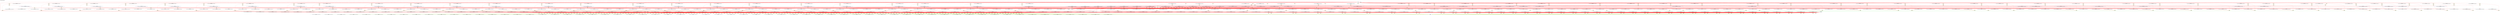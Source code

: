 digraph v3graph {
	graph	[label="obj_dir/Vtop_073_orderg_pre.dot",
		 labelloc=t, labeljust=l,
		 //size="7.5,10",
		 rankdir=TB];
	n0	[fontsize=8 label="*INPUTS*", color=green];
	n0x561683f71570_1	[fontsize=8 label="0x561683f48050\n TOP->i_clk", color=skyblue];
	n0x561683f71570_2	[fontsize=8 label="0x561683f47ce0\n TOP->i_reset_n", color=skyblue];
	n0x561683f71570_3	[fontsize=8 label="0x561684005fe0\n TOP->i_col_val", color=skyblue];
	n0x561683f71570_4	[fontsize=8 label="0x561683fbd5b0\n TOP->i_row_val", color=skyblue];
	n0x561683f71570_5	[fontsize=8 label="0x561684009e80\n ASSIGNW", color=yellow];
	n0x561683f71570_6	[fontsize=8 label="0x561683ff31c0\n TOP->top__DOT__gen1__BRA__0__KET____DOT__gen2__BRA__0__KET____DOT__example__DOT__flops", color=skyblue];
	n0x561683f71570_7	[fontsize=8 label="0x561683f574d0\n TOP->top__DOT__sum_out", color=skyblue];
	n0x561683f71570_8	[fontsize=8 label="0x561683f574d0 POST\n TOP->top__DOT__sum_out", color=CadetBlue];
	n0x561683f71570_9	[fontsize=8 label="0x561683f5ef60\n ASSIGNW", color=yellow];
	n0x561683f71570_10	[fontsize=8 label="0x5616840468d0\n TOP->top__DOT__gen1__BRA__0__KET____DOT__gen2__BRA__1__KET____DOT__example__DOT__flops", color=skyblue];
	n0x561683f71570_11	[fontsize=8 label="0x561683f60a80\n ASSIGNW", color=yellow];
	n0x561683f71570_12	[fontsize=8 label="0x561683f7b370\n TOP->top__DOT__gen1__BRA__0__KET____DOT__gen2__BRA__2__KET____DOT__example__DOT__flops", color=skyblue];
	n0x561683f71570_13	[fontsize=8 label="0x561683f5d140\n ASSIGNW", color=yellow];
	n0x561683f71570_14	[fontsize=8 label="0x561683fe2520\n TOP->top__DOT__gen1__BRA__0__KET____DOT__gen2__BRA__3__KET____DOT__example__DOT__flops", color=skyblue];
	n0x561683f71570_15	[fontsize=8 label="0x561683f56500\n ASSIGNW", color=yellow];
	n0x561683f71570_16	[fontsize=8 label="0x561683fd70a0\n TOP->top__DOT__gen1__BRA__0__KET____DOT__gen2__BRA__4__KET____DOT__example__DOT__flops", color=skyblue];
	n0x561683f71570_17	[fontsize=8 label="0x561683f62d90\n ASSIGNW", color=yellow];
	n0x561683f71570_18	[fontsize=8 label="0x561683ff12d0\n TOP->top__DOT__gen1__BRA__0__KET____DOT__gen2__BRA__5__KET____DOT__example__DOT__flops", color=skyblue];
	n0x561683f71570_19	[fontsize=8 label="0x561683f56300\n ASSIGNW", color=yellow];
	n0x561683f71570_20	[fontsize=8 label="0x561683fe9be0\n TOP->top__DOT__gen1__BRA__0__KET____DOT__gen2__BRA__6__KET____DOT__example__DOT__flops", color=skyblue];
	n0x561683f71570_21	[fontsize=8 label="0x561683f61610\n ASSIGNW", color=yellow];
	n0x561683f71570_22	[fontsize=8 label="0x561683f6f260\n TOP->top__DOT__gen1__BRA__0__KET____DOT__gen2__BRA__7__KET____DOT__example__DOT__flops", color=skyblue];
	n0x561683f71570_23	[fontsize=8 label="0x5616842d42f0\n ASSIGNW", color=yellow];
	n0x561683f71570_24	[fontsize=8 label="0x561683fcbb70\n TOP->top__DOT__gen1__BRA__0__KET____DOT__gen2__BRA__8__KET____DOT__example__DOT__flops", color=skyblue];
	n0x561683f71570_25	[fontsize=8 label="0x5616842e2450\n ASSIGNW", color=yellow];
	n0x561683f71570_26	[fontsize=8 label="0x561683feb990\n TOP->top__DOT__gen1__BRA__0__KET____DOT__gen2__BRA__9__KET____DOT__example__DOT__flops", color=skyblue];
	n0x561683f71570_27	[fontsize=8 label="0x5616842f7660\n ASSIGNW", color=yellow];
	n0x561683f71570_28	[fontsize=8 label="0x561683f81c60\n TOP->top__DOT__gen1__BRA__0__KET____DOT__gen2__BRA__10__KET____DOT__example__DOT__flops", color=skyblue];
	n0x561683f71570_29	[fontsize=8 label="0x56168402c820\n ASSIGNW", color=yellow];
	n0x561683f71570_30	[fontsize=8 label="0x561683fef750\n TOP->top__DOT__gen1__BRA__0__KET____DOT__gen2__BRA__11__KET____DOT__example__DOT__flops", color=skyblue];
	n0x561683f71570_31	[fontsize=8 label="0x561684353310\n ASSIGNW", color=yellow];
	n0x561683f71570_32	[fontsize=8 label="0x561683f8e6f0\n TOP->top__DOT__gen1__BRA__0__KET____DOT__gen2__BRA__12__KET____DOT__example__DOT__flops", color=skyblue];
	n0x561683f71570_33	[fontsize=8 label="0x561684368520\n ASSIGNW", color=yellow];
	n0x561683f71570_34	[fontsize=8 label="0x561683f92fd0\n TOP->top__DOT__gen1__BRA__0__KET____DOT__gen2__BRA__13__KET____DOT__example__DOT__flops", color=skyblue];
	n0x561683f71570_35	[fontsize=8 label="0x561684000230\n ASSIGNW", color=yellow];
	n0x561683f71570_36	[fontsize=8 label="0x561683fba160\n TOP->top__DOT__gen1__BRA__0__KET____DOT__gen2__BRA__14__KET____DOT__example__DOT__flops", color=skyblue];
	n0x561683f71570_37	[fontsize=8 label="0x5616843b6070\n ASSIGNW", color=yellow];
	n0x561683f71570_38	[fontsize=8 label="0x561683f99df0\n TOP->top__DOT__gen1__BRA__0__KET____DOT__gen2__BRA__15__KET____DOT__example__DOT__flops", color=skyblue];
	n0x561683f71570_39	[fontsize=8 label="0x561684403a20\n ASSIGNW", color=yellow];
	n0x561683f71570_40	[fontsize=8 label="0x561684042950\n TOP->top__DOT__gen1__BRA__1__KET____DOT__gen2__BRA__0__KET____DOT__example__DOT__flops", color=skyblue];
	n0x561683f71570_41	[fontsize=8 label="0x561683fd0400\n ASSIGNW", color=yellow];
	n0x561683f71570_42	[fontsize=8 label="0x56168402cfc0\n TOP->top__DOT__gen1__BRA__1__KET____DOT__gen2__BRA__1__KET____DOT__example__DOT__flops", color=skyblue];
	n0x561683f71570_43	[fontsize=8 label="0x561683f736a0\n ASSIGNW", color=yellow];
	n0x561683f71570_44	[fontsize=8 label="0x561684033930\n TOP->top__DOT__gen1__BRA__1__KET____DOT__gen2__BRA__2__KET____DOT__example__DOT__flops", color=skyblue];
	n0x561683f71570_45	[fontsize=8 label="0x56168400a580\n ASSIGNW", color=yellow];
	n0x561683f71570_46	[fontsize=8 label="0x56168403a370\n TOP->top__DOT__gen1__BRA__1__KET____DOT__gen2__BRA__3__KET____DOT__example__DOT__flops", color=skyblue];
	n0x561683f71570_47	[fontsize=8 label="0x561683f7cbc0\n ASSIGNW", color=yellow];
	n0x561683f71570_48	[fontsize=8 label="0x56168400f330\n TOP->top__DOT__gen1__BRA__1__KET____DOT__gen2__BRA__4__KET____DOT__example__DOT__flops", color=skyblue];
	n0x561683f71570_49	[fontsize=8 label="0x561683f84350\n ASSIGNW", color=yellow];
	n0x561683f71570_50	[fontsize=8 label="0x561684015d70\n TOP->top__DOT__gen1__BRA__1__KET____DOT__gen2__BRA__5__KET____DOT__example__DOT__flops", color=skyblue];
	n0x561683f71570_51	[fontsize=8 label="0x561683f731a0\n ASSIGNW", color=yellow];
	n0x561683f71570_52	[fontsize=8 label="0x56168401c7b0\n TOP->top__DOT__gen1__BRA__1__KET____DOT__gen2__BRA__6__KET____DOT__example__DOT__flops", color=skyblue];
	n0x561683f71570_53	[fontsize=8 label="0x561683f664b0\n ASSIGNW", color=yellow];
	n0x561683f71570_54	[fontsize=8 label="0x5616840231f0\n TOP->top__DOT__gen1__BRA__1__KET____DOT__gen2__BRA__7__KET____DOT__example__DOT__flops", color=skyblue];
	n0x561683f71570_55	[fontsize=8 label="0x561683f78ed0\n ASSIGNW", color=yellow];
	n0x561683f71570_56	[fontsize=8 label="0x561684029c30\n TOP->top__DOT__gen1__BRA__1__KET____DOT__gen2__BRA__8__KET____DOT__example__DOT__flops", color=skyblue];
	n0x561683f71570_57	[fontsize=8 label="0x561683fd95b0\n ASSIGNW", color=yellow];
	n0x561683f71570_58	[fontsize=8 label="0x561684067ca0\n TOP->top__DOT__gen1__BRA__1__KET____DOT__gen2__BRA__9__KET____DOT__example__DOT__flops", color=skyblue];
	n0x561683f71570_59	[fontsize=8 label="0x561683f76090\n ASSIGNW", color=yellow];
	n0x561683f71570_60	[fontsize=8 label="0x56168406e6e0\n TOP->top__DOT__gen1__BRA__1__KET____DOT__gen2__BRA__10__KET____DOT__example__DOT__flops", color=skyblue];
	n0x561683f71570_61	[fontsize=8 label="0x561683f817a0\n ASSIGNW", color=yellow];
	n0x561683f71570_62	[fontsize=8 label="0x561684075120\n TOP->top__DOT__gen1__BRA__1__KET____DOT__gen2__BRA__11__KET____DOT__example__DOT__flops", color=skyblue];
	n0x561683f71570_63	[fontsize=8 label="0x561683f95ed0\n ASSIGNW", color=yellow];
	n0x561683f71570_64	[fontsize=8 label="0x56168407bb60\n TOP->top__DOT__gen1__BRA__1__KET____DOT__gen2__BRA__12__KET____DOT__example__DOT__flops", color=skyblue];
	n0x561683f71570_65	[fontsize=8 label="0x561684005eb0\n ASSIGNW", color=yellow];
	n0x561683f71570_66	[fontsize=8 label="0x5616840825a0\n TOP->top__DOT__gen1__BRA__1__KET____DOT__gen2__BRA__13__KET____DOT__example__DOT__flops", color=skyblue];
	n0x561683f71570_67	[fontsize=8 label="0x561684001d70\n ASSIGNW", color=yellow];
	n0x561683f71570_68	[fontsize=8 label="0x561684088fe0\n TOP->top__DOT__gen1__BRA__1__KET____DOT__gen2__BRA__14__KET____DOT__example__DOT__flops", color=skyblue];
	n0x561683f71570_69	[fontsize=8 label="0x561684056080\n ASSIGNW", color=yellow];
	n0x561683f71570_70	[fontsize=8 label="0x56168408fa20\n TOP->top__DOT__gen1__BRA__1__KET____DOT__gen2__BRA__15__KET____DOT__example__DOT__flops", color=skyblue];
	n0x561683f71570_71	[fontsize=8 label="0x56168405e010\n ASSIGNW", color=yellow];
	n0x561683f71570_72	[fontsize=8 label="0x561684096460\n TOP->top__DOT__gen1__BRA__2__KET____DOT__gen2__BRA__0__KET____DOT__example__DOT__flops", color=skyblue];
	n0x561683f71570_73	[fontsize=8 label="0x561683ff2c70\n ASSIGNW", color=yellow];
	n0x561683f71570_74	[fontsize=8 label="0x56168409cea0\n TOP->top__DOT__gen1__BRA__2__KET____DOT__gen2__BRA__1__KET____DOT__example__DOT__flops", color=skyblue];
	n0x561683f71570_75	[fontsize=8 label="0x561683fe9140\n ASSIGNW", color=yellow];
	n0x561683f71570_76	[fontsize=8 label="0x5616840a38e0\n TOP->top__DOT__gen1__BRA__2__KET____DOT__gen2__BRA__2__KET____DOT__example__DOT__flops", color=skyblue];
	n0x561683f71570_77	[fontsize=8 label="0x5616840527c0\n ASSIGNW", color=yellow];
	n0x561683f71570_78	[fontsize=8 label="0x5616840aa320\n TOP->top__DOT__gen1__BRA__2__KET____DOT__gen2__BRA__3__KET____DOT__example__DOT__flops", color=skyblue];
	n0x561683f71570_79	[fontsize=8 label="0x561683f8a4f0\n ASSIGNW", color=yellow];
	n0x561683f71570_80	[fontsize=8 label="0x5616840b0d60\n TOP->top__DOT__gen1__BRA__2__KET____DOT__gen2__BRA__4__KET____DOT__example__DOT__flops", color=skyblue];
	n0x561683f71570_81	[fontsize=8 label="0x561684050090\n ASSIGNW", color=yellow];
	n0x561683f71570_82	[fontsize=8 label="0x5616840b77a0\n TOP->top__DOT__gen1__BRA__2__KET____DOT__gen2__BRA__5__KET____DOT__example__DOT__flops", color=skyblue];
	n0x561683f71570_83	[fontsize=8 label="0x56168404f380\n ASSIGNW", color=yellow];
	n0x561683f71570_84	[fontsize=8 label="0x5616840be1e0\n TOP->top__DOT__gen1__BRA__2__KET____DOT__gen2__BRA__6__KET____DOT__example__DOT__flops", color=skyblue];
	n0x561683f71570_85	[fontsize=8 label="0x561684057c10\n ASSIGNW", color=yellow];
	n0x561683f71570_86	[fontsize=8 label="0x5616840c4c20\n TOP->top__DOT__gen1__BRA__2__KET____DOT__gen2__BRA__7__KET____DOT__example__DOT__flops", color=skyblue];
	n0x561683f71570_87	[fontsize=8 label="0x56168404cc50\n ASSIGNW", color=yellow];
	n0x561683f71570_88	[fontsize=8 label="0x5616840cb660\n TOP->top__DOT__gen1__BRA__2__KET____DOT__gen2__BRA__8__KET____DOT__example__DOT__flops", color=skyblue];
	n0x561683f71570_89	[fontsize=8 label="0x56168404d960\n ASSIGNW", color=yellow];
	n0x561683f71570_90	[fontsize=8 label="0x5616840d20a0\n TOP->top__DOT__gen1__BRA__2__KET____DOT__gen2__BRA__9__KET____DOT__example__DOT__flops", color=skyblue];
	n0x561683f71570_91	[fontsize=8 label="0x5616840625e0\n ASSIGNW", color=yellow];
	n0x561683f71570_92	[fontsize=8 label="0x5616840d8ae0\n TOP->top__DOT__gen1__BRA__2__KET____DOT__gen2__BRA__10__KET____DOT__example__DOT__flops", color=skyblue];
	n0x561683f71570_93	[fontsize=8 label="0x561683fb7100\n ASSIGNW", color=yellow];
	n0x561683f71570_94	[fontsize=8 label="0x5616840df520\n TOP->top__DOT__gen1__BRA__2__KET____DOT__gen2__BRA__11__KET____DOT__example__DOT__flops", color=skyblue];
	n0x561683f71570_95	[fontsize=8 label="0x561683fd5df0\n ASSIGNW", color=yellow];
	n0x561683f71570_96	[fontsize=8 label="0x5616840e5f60\n TOP->top__DOT__gen1__BRA__2__KET____DOT__gen2__BRA__12__KET____DOT__example__DOT__flops", color=skyblue];
	n0x561683f71570_97	[fontsize=8 label="0x5616840025d0\n ASSIGNW", color=yellow];
	n0x561683f71570_98	[fontsize=8 label="0x5616840ec9a0\n TOP->top__DOT__gen1__BRA__2__KET____DOT__gen2__BRA__13__KET____DOT__example__DOT__flops", color=skyblue];
	n0x561683f71570_99	[fontsize=8 label="0x561683ffc690\n ASSIGNW", color=yellow];
	n0x561683f71570_100	[fontsize=8 label="0x5616840f33e0\n TOP->top__DOT__gen1__BRA__2__KET____DOT__gen2__BRA__14__KET____DOT__example__DOT__flops", color=skyblue];
	n0x561683f71570_101	[fontsize=8 label="0x561683f857d0\n ASSIGNW", color=yellow];
	n0x561683f71570_102	[fontsize=8 label="0x5616840f9e20\n TOP->top__DOT__gen1__BRA__2__KET____DOT__gen2__BRA__15__KET____DOT__example__DOT__flops", color=skyblue];
	n0x561683f71570_103	[fontsize=8 label="0x561683fdae70\n ASSIGNW", color=yellow];
	n0x561683f71570_104	[fontsize=8 label="0x561684100900\n TOP->top__DOT__gen1__BRA__3__KET____DOT__gen2__BRA__0__KET____DOT__example__DOT__flops", color=skyblue];
	n0x561683f71570_105	[fontsize=8 label="0x561683ff9120\n ASSIGNW", color=yellow];
	n0x561683f71570_106	[fontsize=8 label="0x561684107660\n TOP->top__DOT__gen1__BRA__3__KET____DOT__gen2__BRA__1__KET____DOT__example__DOT__flops", color=skyblue];
	n0x561683f71570_107	[fontsize=8 label="0x561683ffe150\n ASSIGNW", color=yellow];
	n0x561683f71570_108	[fontsize=8 label="0x56168410ea20\n TOP->top__DOT__gen1__BRA__3__KET____DOT__gen2__BRA__2__KET____DOT__example__DOT__flops", color=skyblue];
	n0x561683f71570_109	[fontsize=8 label="0x561683ff4be0\n ASSIGNW", color=yellow];
	n0x561683f71570_110	[fontsize=8 label="0x561684115de0\n TOP->top__DOT__gen1__BRA__3__KET____DOT__gen2__BRA__3__KET____DOT__example__DOT__flops", color=skyblue];
	n0x561683f71570_111	[fontsize=8 label="0x561683fc7980\n ASSIGNW", color=yellow];
	n0x561683f71570_112	[fontsize=8 label="0x56168411d1a0\n TOP->top__DOT__gen1__BRA__3__KET____DOT__gen2__BRA__4__KET____DOT__example__DOT__flops", color=skyblue];
	n0x561683f71570_113	[fontsize=8 label="0x561684048820\n ASSIGNW", color=yellow];
	n0x561683f71570_114	[fontsize=8 label="0x561684124560\n TOP->top__DOT__gen1__BRA__3__KET____DOT__gen2__BRA__5__KET____DOT__example__DOT__flops", color=skyblue];
	n0x561683f71570_115	[fontsize=8 label="0x561684049530\n ASSIGNW", color=yellow];
	n0x561683f71570_116	[fontsize=8 label="0x56168412b920\n TOP->top__DOT__gen1__BRA__3__KET____DOT__gen2__BRA__6__KET____DOT__example__DOT__flops", color=skyblue];
	n0x561683f71570_117	[fontsize=8 label="0x561683f784c0\n ASSIGNW", color=yellow];
	n0x561683f71570_118	[fontsize=8 label="0x561684132ce0\n TOP->top__DOT__gen1__BRA__3__KET____DOT__gen2__BRA__7__KET____DOT__example__DOT__flops", color=skyblue];
	n0x561683f71570_119	[fontsize=8 label="0x561683f7ee30\n ASSIGNW", color=yellow];
	n0x561683f71570_120	[fontsize=8 label="0x56168413a0a0\n TOP->top__DOT__gen1__BRA__3__KET____DOT__gen2__BRA__8__KET____DOT__example__DOT__flops", color=skyblue];
	n0x561683f71570_121	[fontsize=8 label="0x561683f798a0\n ASSIGNW", color=yellow];
	n0x561683f71570_122	[fontsize=8 label="0x561684141460\n TOP->top__DOT__gen1__BRA__3__KET____DOT__gen2__BRA__9__KET____DOT__example__DOT__flops", color=skyblue];
	n0x561683f71570_123	[fontsize=8 label="0x561684003c90\n ASSIGNW", color=yellow];
	n0x561683f71570_124	[fontsize=8 label="0x561684148840\n TOP->top__DOT__gen1__BRA__3__KET____DOT__gen2__BRA__10__KET____DOT__example__DOT__flops", color=skyblue];
	n0x561683f71570_125	[fontsize=8 label="0x56168404bc60\n ASSIGNW", color=yellow];
	n0x561683f71570_126	[fontsize=8 label="0x56168414fc20\n TOP->top__DOT__gen1__BRA__3__KET____DOT__gen2__BRA__11__KET____DOT__example__DOT__flops", color=skyblue];
	n0x561683f71570_127	[fontsize=8 label="0x5616840049a0\n ASSIGNW", color=yellow];
	n0x561683f71570_128	[fontsize=8 label="0x561684157000\n TOP->top__DOT__gen1__BRA__3__KET____DOT__gen2__BRA__12__KET____DOT__example__DOT__flops", color=skyblue];
	n0x561683f71570_129	[fontsize=8 label="0x561684004690\n ASSIGNW", color=yellow];
	n0x561683f71570_130	[fontsize=8 label="0x56168415e3e0\n TOP->top__DOT__gen1__BRA__3__KET____DOT__gen2__BRA__13__KET____DOT__example__DOT__flops", color=skyblue];
	n0x561683f71570_131	[fontsize=8 label="0x56168400b9c0\n ASSIGNW", color=yellow];
	n0x561683f71570_132	[fontsize=8 label="0x5616841657c0\n TOP->top__DOT__gen1__BRA__3__KET____DOT__gen2__BRA__14__KET____DOT__example__DOT__flops", color=skyblue];
	n0x561683f71570_133	[fontsize=8 label="0x561684062890\n ASSIGNW", color=yellow];
	n0x561683f71570_134	[fontsize=8 label="0x56168416cba0\n TOP->top__DOT__gen1__BRA__3__KET____DOT__gen2__BRA__15__KET____DOT__example__DOT__flops", color=skyblue];
	n0x561683f71570_135	[fontsize=8 label="0x561683f4cf30\n ALWAYS", color=yellow];
	n0x561683f71570_136	[fontsize=8 label="0x561683ff32e0\n TOP->top__DOT__gen1__BRA__0__KET____DOT__gen2__BRA__0__KET____DOT__example__DOT__flops_next", color=skyblue];
	n0x561683f71570_137	[fontsize=8 label="0x561683ff32e0 POST\n TOP->top__DOT__gen1__BRA__0__KET____DOT__gen2__BRA__0__KET____DOT__example__DOT__flops_next", color=CadetBlue];
	n0x561683f71570_138	[fontsize=8 label="0x561683fbd690\n ALWAYS", color=yellow];
	n0x561683f71570_139	[fontsize=8 label="0x5616840469f0\n TOP->top__DOT__gen1__BRA__0__KET____DOT__gen2__BRA__1__KET____DOT__example__DOT__flops_next", color=skyblue];
	n0x561683f71570_140	[fontsize=8 label="0x5616840469f0 POST\n TOP->top__DOT__gen1__BRA__0__KET____DOT__gen2__BRA__1__KET____DOT__example__DOT__flops_next", color=CadetBlue];
	n0x561683f71570_141	[fontsize=8 label="0x561683f7e100\n ALWAYS", color=yellow];
	n0x561683f71570_142	[fontsize=8 label="0x561683f7b490\n TOP->top__DOT__gen1__BRA__0__KET____DOT__gen2__BRA__2__KET____DOT__example__DOT__flops_next", color=skyblue];
	n0x561683f71570_143	[fontsize=8 label="0x561683f7b490 POST\n TOP->top__DOT__gen1__BRA__0__KET____DOT__gen2__BRA__2__KET____DOT__example__DOT__flops_next", color=CadetBlue];
	n0x561683f71570_144	[fontsize=8 label="0x561683fa6f10\n ALWAYS", color=yellow];
	n0x561683f71570_145	[fontsize=8 label="0x561683fe2640\n TOP->top__DOT__gen1__BRA__0__KET____DOT__gen2__BRA__3__KET____DOT__example__DOT__flops_next", color=skyblue];
	n0x561683f71570_146	[fontsize=8 label="0x561683fe2640 POST\n TOP->top__DOT__gen1__BRA__0__KET____DOT__gen2__BRA__3__KET____DOT__example__DOT__flops_next", color=CadetBlue];
	n0x561683f71570_147	[fontsize=8 label="0x561683f80660\n ALWAYS", color=yellow];
	n0x561683f71570_148	[fontsize=8 label="0x561683fd71c0\n TOP->top__DOT__gen1__BRA__0__KET____DOT__gen2__BRA__4__KET____DOT__example__DOT__flops_next", color=skyblue];
	n0x561683f71570_149	[fontsize=8 label="0x561683fd71c0 POST\n TOP->top__DOT__gen1__BRA__0__KET____DOT__gen2__BRA__4__KET____DOT__example__DOT__flops_next", color=CadetBlue];
	n0x561683f71570_150	[fontsize=8 label="0x561683fc5360\n ALWAYS", color=yellow];
	n0x561683f71570_151	[fontsize=8 label="0x561683ff13f0\n TOP->top__DOT__gen1__BRA__0__KET____DOT__gen2__BRA__5__KET____DOT__example__DOT__flops_next", color=skyblue];
	n0x561683f71570_152	[fontsize=8 label="0x561683ff13f0 POST\n TOP->top__DOT__gen1__BRA__0__KET____DOT__gen2__BRA__5__KET____DOT__example__DOT__flops_next", color=CadetBlue];
	n0x561683f71570_153	[fontsize=8 label="0x561683f4b5b0\n ALWAYS", color=yellow];
	n0x561683f71570_154	[fontsize=8 label="0x561683fe9d00\n TOP->top__DOT__gen1__BRA__0__KET____DOT__gen2__BRA__6__KET____DOT__example__DOT__flops_next", color=skyblue];
	n0x561683f71570_155	[fontsize=8 label="0x561683fe9d00 POST\n TOP->top__DOT__gen1__BRA__0__KET____DOT__gen2__BRA__6__KET____DOT__example__DOT__flops_next", color=CadetBlue];
	n0x561683f71570_156	[fontsize=8 label="0x56168403f780\n ALWAYS", color=yellow];
	n0x561683f71570_157	[fontsize=8 label="0x561683f6f380\n TOP->top__DOT__gen1__BRA__0__KET____DOT__gen2__BRA__7__KET____DOT__example__DOT__flops_next", color=skyblue];
	n0x561683f71570_158	[fontsize=8 label="0x561683f6f380 POST\n TOP->top__DOT__gen1__BRA__0__KET____DOT__gen2__BRA__7__KET____DOT__example__DOT__flops_next", color=CadetBlue];
	n0x561683f71570_159	[fontsize=8 label="0x561683f9a560\n ALWAYS", color=yellow];
	n0x561683f71570_160	[fontsize=8 label="0x561683fcbc90\n TOP->top__DOT__gen1__BRA__0__KET____DOT__gen2__BRA__8__KET____DOT__example__DOT__flops_next", color=skyblue];
	n0x561683f71570_161	[fontsize=8 label="0x561683fcbc90 POST\n TOP->top__DOT__gen1__BRA__0__KET____DOT__gen2__BRA__8__KET____DOT__example__DOT__flops_next", color=CadetBlue];
	n0x561683f71570_162	[fontsize=8 label="0x5616840532c0\n ALWAYS", color=yellow];
	n0x561683f71570_163	[fontsize=8 label="0x561683febab0\n TOP->top__DOT__gen1__BRA__0__KET____DOT__gen2__BRA__9__KET____DOT__example__DOT__flops_next", color=skyblue];
	n0x561683f71570_164	[fontsize=8 label="0x561683febab0 POST\n TOP->top__DOT__gen1__BRA__0__KET____DOT__gen2__BRA__9__KET____DOT__example__DOT__flops_next", color=CadetBlue];
	n0x561683f71570_165	[fontsize=8 label="0x561683f83bc0\n ALWAYS", color=yellow];
	n0x561683f71570_166	[fontsize=8 label="0x561683f81d80\n TOP->top__DOT__gen1__BRA__0__KET____DOT__gen2__BRA__10__KET____DOT__example__DOT__flops_next", color=skyblue];
	n0x561683f71570_167	[fontsize=8 label="0x561683f81d80 POST\n TOP->top__DOT__gen1__BRA__0__KET____DOT__gen2__BRA__10__KET____DOT__example__DOT__flops_next", color=CadetBlue];
	n0x561683f71570_168	[fontsize=8 label="0x561683f6c110\n ALWAYS", color=yellow];
	n0x561683f71570_169	[fontsize=8 label="0x561683fef870\n TOP->top__DOT__gen1__BRA__0__KET____DOT__gen2__BRA__11__KET____DOT__example__DOT__flops_next", color=skyblue];
	n0x561683f71570_170	[fontsize=8 label="0x561683fef870 POST\n TOP->top__DOT__gen1__BRA__0__KET____DOT__gen2__BRA__11__KET____DOT__example__DOT__flops_next", color=CadetBlue];
	n0x561683f71570_171	[fontsize=8 label="0x561683f90590\n ALWAYS", color=yellow];
	n0x561683f71570_172	[fontsize=8 label="0x561683f8e810\n TOP->top__DOT__gen1__BRA__0__KET____DOT__gen2__BRA__12__KET____DOT__example__DOT__flops_next", color=skyblue];
	n0x561683f71570_173	[fontsize=8 label="0x561683f8e810 POST\n TOP->top__DOT__gen1__BRA__0__KET____DOT__gen2__BRA__12__KET____DOT__example__DOT__flops_next", color=CadetBlue];
	n0x561683f71570_174	[fontsize=8 label="0x561683f94f30\n ALWAYS", color=yellow];
	n0x561683f71570_175	[fontsize=8 label="0x561683f930f0\n TOP->top__DOT__gen1__BRA__0__KET____DOT__gen2__BRA__13__KET____DOT__example__DOT__flops_next", color=skyblue];
	n0x561683f71570_176	[fontsize=8 label="0x561683f930f0 POST\n TOP->top__DOT__gen1__BRA__0__KET____DOT__gen2__BRA__13__KET____DOT__example__DOT__flops_next", color=CadetBlue];
	n0x561683f71570_177	[fontsize=8 label="0x561683fbc0c0\n ALWAYS", color=yellow];
	n0x561683f71570_178	[fontsize=8 label="0x561683fba280\n TOP->top__DOT__gen1__BRA__0__KET____DOT__gen2__BRA__14__KET____DOT__example__DOT__flops_next", color=skyblue];
	n0x561683f71570_179	[fontsize=8 label="0x561683fba280 POST\n TOP->top__DOT__gen1__BRA__0__KET____DOT__gen2__BRA__14__KET____DOT__example__DOT__flops_next", color=CadetBlue];
	n0x561683f71570_180	[fontsize=8 label="0x561683fa43e0\n ALWAYS", color=yellow];
	n0x561683f71570_181	[fontsize=8 label="0x561683f99f10\n TOP->top__DOT__gen1__BRA__0__KET____DOT__gen2__BRA__15__KET____DOT__example__DOT__flops_next", color=skyblue];
	n0x561683f71570_182	[fontsize=8 label="0x561683f99f10 POST\n TOP->top__DOT__gen1__BRA__0__KET____DOT__gen2__BRA__15__KET____DOT__example__DOT__flops_next", color=CadetBlue];
	n0x561683f71570_183	[fontsize=8 label="0x561683fa8850\n ALWAYS", color=yellow];
	n0x561683f71570_184	[fontsize=8 label="0x561684042a70\n TOP->top__DOT__gen1__BRA__1__KET____DOT__gen2__BRA__0__KET____DOT__example__DOT__flops_next", color=skyblue];
	n0x561683f71570_185	[fontsize=8 label="0x561684042a70 POST\n TOP->top__DOT__gen1__BRA__1__KET____DOT__gen2__BRA__0__KET____DOT__example__DOT__flops_next", color=CadetBlue];
	n0x561683f71570_186	[fontsize=8 label="0x56168402ee50\n ALWAYS", color=yellow];
	n0x561683f71570_187	[fontsize=8 label="0x56168402d0e0\n TOP->top__DOT__gen1__BRA__1__KET____DOT__gen2__BRA__1__KET____DOT__example__DOT__flops_next", color=skyblue];
	n0x561683f71570_188	[fontsize=8 label="0x56168402d0e0 POST\n TOP->top__DOT__gen1__BRA__1__KET____DOT__gen2__BRA__1__KET____DOT__example__DOT__flops_next", color=CadetBlue];
	n0x561683f71570_189	[fontsize=8 label="0x561684035890\n ALWAYS", color=yellow];
	n0x561683f71570_190	[fontsize=8 label="0x561684033a50\n TOP->top__DOT__gen1__BRA__1__KET____DOT__gen2__BRA__2__KET____DOT__example__DOT__flops_next", color=skyblue];
	n0x561683f71570_191	[fontsize=8 label="0x561684033a50 POST\n TOP->top__DOT__gen1__BRA__1__KET____DOT__gen2__BRA__2__KET____DOT__example__DOT__flops_next", color=CadetBlue];
	n0x561683f71570_192	[fontsize=8 label="0x56168403c2d0\n ALWAYS", color=yellow];
	n0x561683f71570_193	[fontsize=8 label="0x56168403a490\n TOP->top__DOT__gen1__BRA__1__KET____DOT__gen2__BRA__3__KET____DOT__example__DOT__flops_next", color=skyblue];
	n0x561683f71570_194	[fontsize=8 label="0x56168403a490 POST\n TOP->top__DOT__gen1__BRA__1__KET____DOT__gen2__BRA__3__KET____DOT__example__DOT__flops_next", color=CadetBlue];
	n0x561683f71570_195	[fontsize=8 label="0x561684011290\n ALWAYS", color=yellow];
	n0x561683f71570_196	[fontsize=8 label="0x56168400f450\n TOP->top__DOT__gen1__BRA__1__KET____DOT__gen2__BRA__4__KET____DOT__example__DOT__flops_next", color=skyblue];
	n0x561683f71570_197	[fontsize=8 label="0x56168400f450 POST\n TOP->top__DOT__gen1__BRA__1__KET____DOT__gen2__BRA__4__KET____DOT__example__DOT__flops_next", color=CadetBlue];
	n0x561683f71570_198	[fontsize=8 label="0x561684017cd0\n ALWAYS", color=yellow];
	n0x561683f71570_199	[fontsize=8 label="0x561684015e90\n TOP->top__DOT__gen1__BRA__1__KET____DOT__gen2__BRA__5__KET____DOT__example__DOT__flops_next", color=skyblue];
	n0x561683f71570_200	[fontsize=8 label="0x561684015e90 POST\n TOP->top__DOT__gen1__BRA__1__KET____DOT__gen2__BRA__5__KET____DOT__example__DOT__flops_next", color=CadetBlue];
	n0x561683f71570_201	[fontsize=8 label="0x56168401e710\n ALWAYS", color=yellow];
	n0x561683f71570_202	[fontsize=8 label="0x56168401c8d0\n TOP->top__DOT__gen1__BRA__1__KET____DOT__gen2__BRA__6__KET____DOT__example__DOT__flops_next", color=skyblue];
	n0x561683f71570_203	[fontsize=8 label="0x56168401c8d0 POST\n TOP->top__DOT__gen1__BRA__1__KET____DOT__gen2__BRA__6__KET____DOT__example__DOT__flops_next", color=CadetBlue];
	n0x561683f71570_204	[fontsize=8 label="0x561684025150\n ALWAYS", color=yellow];
	n0x561683f71570_205	[fontsize=8 label="0x561684023310\n TOP->top__DOT__gen1__BRA__1__KET____DOT__gen2__BRA__7__KET____DOT__example__DOT__flops_next", color=skyblue];
	n0x561683f71570_206	[fontsize=8 label="0x561684023310 POST\n TOP->top__DOT__gen1__BRA__1__KET____DOT__gen2__BRA__7__KET____DOT__example__DOT__flops_next", color=CadetBlue];
	n0x561683f71570_207	[fontsize=8 label="0x56168402bb90\n ALWAYS", color=yellow];
	n0x561683f71570_208	[fontsize=8 label="0x561684029d50\n TOP->top__DOT__gen1__BRA__1__KET____DOT__gen2__BRA__8__KET____DOT__example__DOT__flops_next", color=skyblue];
	n0x561683f71570_209	[fontsize=8 label="0x561684029d50 POST\n TOP->top__DOT__gen1__BRA__1__KET____DOT__gen2__BRA__8__KET____DOT__example__DOT__flops_next", color=CadetBlue];
	n0x561683f71570_210	[fontsize=8 label="0x561684069c00\n ALWAYS", color=yellow];
	n0x561683f71570_211	[fontsize=8 label="0x561684067dc0\n TOP->top__DOT__gen1__BRA__1__KET____DOT__gen2__BRA__9__KET____DOT__example__DOT__flops_next", color=skyblue];
	n0x561683f71570_212	[fontsize=8 label="0x561684067dc0 POST\n TOP->top__DOT__gen1__BRA__1__KET____DOT__gen2__BRA__9__KET____DOT__example__DOT__flops_next", color=CadetBlue];
	n0x561683f71570_213	[fontsize=8 label="0x561684070640\n ALWAYS", color=yellow];
	n0x561683f71570_214	[fontsize=8 label="0x56168406e800\n TOP->top__DOT__gen1__BRA__1__KET____DOT__gen2__BRA__10__KET____DOT__example__DOT__flops_next", color=skyblue];
	n0x561683f71570_215	[fontsize=8 label="0x56168406e800 POST\n TOP->top__DOT__gen1__BRA__1__KET____DOT__gen2__BRA__10__KET____DOT__example__DOT__flops_next", color=CadetBlue];
	n0x561683f71570_216	[fontsize=8 label="0x561684077080\n ALWAYS", color=yellow];
	n0x561683f71570_217	[fontsize=8 label="0x561684075240\n TOP->top__DOT__gen1__BRA__1__KET____DOT__gen2__BRA__11__KET____DOT__example__DOT__flops_next", color=skyblue];
	n0x561683f71570_218	[fontsize=8 label="0x561684075240 POST\n TOP->top__DOT__gen1__BRA__1__KET____DOT__gen2__BRA__11__KET____DOT__example__DOT__flops_next", color=CadetBlue];
	n0x561683f71570_219	[fontsize=8 label="0x56168407dac0\n ALWAYS", color=yellow];
	n0x561683f71570_220	[fontsize=8 label="0x56168407bc80\n TOP->top__DOT__gen1__BRA__1__KET____DOT__gen2__BRA__12__KET____DOT__example__DOT__flops_next", color=skyblue];
	n0x561683f71570_221	[fontsize=8 label="0x56168407bc80 POST\n TOP->top__DOT__gen1__BRA__1__KET____DOT__gen2__BRA__12__KET____DOT__example__DOT__flops_next", color=CadetBlue];
	n0x561683f71570_222	[fontsize=8 label="0x561684084500\n ALWAYS", color=yellow];
	n0x561683f71570_223	[fontsize=8 label="0x5616840826c0\n TOP->top__DOT__gen1__BRA__1__KET____DOT__gen2__BRA__13__KET____DOT__example__DOT__flops_next", color=skyblue];
	n0x561683f71570_224	[fontsize=8 label="0x5616840826c0 POST\n TOP->top__DOT__gen1__BRA__1__KET____DOT__gen2__BRA__13__KET____DOT__example__DOT__flops_next", color=CadetBlue];
	n0x561683f71570_225	[fontsize=8 label="0x56168408af40\n ALWAYS", color=yellow];
	n0x561683f71570_226	[fontsize=8 label="0x561684089100\n TOP->top__DOT__gen1__BRA__1__KET____DOT__gen2__BRA__14__KET____DOT__example__DOT__flops_next", color=skyblue];
	n0x561683f71570_227	[fontsize=8 label="0x561684089100 POST\n TOP->top__DOT__gen1__BRA__1__KET____DOT__gen2__BRA__14__KET____DOT__example__DOT__flops_next", color=CadetBlue];
	n0x561683f71570_228	[fontsize=8 label="0x561684091980\n ALWAYS", color=yellow];
	n0x561683f71570_229	[fontsize=8 label="0x56168408fb40\n TOP->top__DOT__gen1__BRA__1__KET____DOT__gen2__BRA__15__KET____DOT__example__DOT__flops_next", color=skyblue];
	n0x561683f71570_230	[fontsize=8 label="0x56168408fb40 POST\n TOP->top__DOT__gen1__BRA__1__KET____DOT__gen2__BRA__15__KET____DOT__example__DOT__flops_next", color=CadetBlue];
	n0x561683f71570_231	[fontsize=8 label="0x5616840983c0\n ALWAYS", color=yellow];
	n0x561683f71570_232	[fontsize=8 label="0x561684096580\n TOP->top__DOT__gen1__BRA__2__KET____DOT__gen2__BRA__0__KET____DOT__example__DOT__flops_next", color=skyblue];
	n0x561683f71570_233	[fontsize=8 label="0x561684096580 POST\n TOP->top__DOT__gen1__BRA__2__KET____DOT__gen2__BRA__0__KET____DOT__example__DOT__flops_next", color=CadetBlue];
	n0x561683f71570_234	[fontsize=8 label="0x56168409ee00\n ALWAYS", color=yellow];
	n0x561683f71570_235	[fontsize=8 label="0x56168409cfc0\n TOP->top__DOT__gen1__BRA__2__KET____DOT__gen2__BRA__1__KET____DOT__example__DOT__flops_next", color=skyblue];
	n0x561683f71570_236	[fontsize=8 label="0x56168409cfc0 POST\n TOP->top__DOT__gen1__BRA__2__KET____DOT__gen2__BRA__1__KET____DOT__example__DOT__flops_next", color=CadetBlue];
	n0x561683f71570_237	[fontsize=8 label="0x5616840a5840\n ALWAYS", color=yellow];
	n0x561683f71570_238	[fontsize=8 label="0x5616840a3a00\n TOP->top__DOT__gen1__BRA__2__KET____DOT__gen2__BRA__2__KET____DOT__example__DOT__flops_next", color=skyblue];
	n0x561683f71570_239	[fontsize=8 label="0x5616840a3a00 POST\n TOP->top__DOT__gen1__BRA__2__KET____DOT__gen2__BRA__2__KET____DOT__example__DOT__flops_next", color=CadetBlue];
	n0x561683f71570_240	[fontsize=8 label="0x5616840ac280\n ALWAYS", color=yellow];
	n0x561683f71570_241	[fontsize=8 label="0x5616840aa440\n TOP->top__DOT__gen1__BRA__2__KET____DOT__gen2__BRA__3__KET____DOT__example__DOT__flops_next", color=skyblue];
	n0x561683f71570_242	[fontsize=8 label="0x5616840aa440 POST\n TOP->top__DOT__gen1__BRA__2__KET____DOT__gen2__BRA__3__KET____DOT__example__DOT__flops_next", color=CadetBlue];
	n0x561683f71570_243	[fontsize=8 label="0x5616840b2cc0\n ALWAYS", color=yellow];
	n0x561683f71570_244	[fontsize=8 label="0x5616840b0e80\n TOP->top__DOT__gen1__BRA__2__KET____DOT__gen2__BRA__4__KET____DOT__example__DOT__flops_next", color=skyblue];
	n0x561683f71570_245	[fontsize=8 label="0x5616840b0e80 POST\n TOP->top__DOT__gen1__BRA__2__KET____DOT__gen2__BRA__4__KET____DOT__example__DOT__flops_next", color=CadetBlue];
	n0x561683f71570_246	[fontsize=8 label="0x5616840b9700\n ALWAYS", color=yellow];
	n0x561683f71570_247	[fontsize=8 label="0x5616840b78c0\n TOP->top__DOT__gen1__BRA__2__KET____DOT__gen2__BRA__5__KET____DOT__example__DOT__flops_next", color=skyblue];
	n0x561683f71570_248	[fontsize=8 label="0x5616840b78c0 POST\n TOP->top__DOT__gen1__BRA__2__KET____DOT__gen2__BRA__5__KET____DOT__example__DOT__flops_next", color=CadetBlue];
	n0x561683f71570_249	[fontsize=8 label="0x5616840c0140\n ALWAYS", color=yellow];
	n0x561683f71570_250	[fontsize=8 label="0x5616840be300\n TOP->top__DOT__gen1__BRA__2__KET____DOT__gen2__BRA__6__KET____DOT__example__DOT__flops_next", color=skyblue];
	n0x561683f71570_251	[fontsize=8 label="0x5616840be300 POST\n TOP->top__DOT__gen1__BRA__2__KET____DOT__gen2__BRA__6__KET____DOT__example__DOT__flops_next", color=CadetBlue];
	n0x561683f71570_252	[fontsize=8 label="0x5616840c6b80\n ALWAYS", color=yellow];
	n0x561683f71570_253	[fontsize=8 label="0x5616840c4d40\n TOP->top__DOT__gen1__BRA__2__KET____DOT__gen2__BRA__7__KET____DOT__example__DOT__flops_next", color=skyblue];
	n0x561683f71570_254	[fontsize=8 label="0x5616840c4d40 POST\n TOP->top__DOT__gen1__BRA__2__KET____DOT__gen2__BRA__7__KET____DOT__example__DOT__flops_next", color=CadetBlue];
	n0x561683f71570_255	[fontsize=8 label="0x5616840cd5c0\n ALWAYS", color=yellow];
	n0x561683f71570_256	[fontsize=8 label="0x5616840cb780\n TOP->top__DOT__gen1__BRA__2__KET____DOT__gen2__BRA__8__KET____DOT__example__DOT__flops_next", color=skyblue];
	n0x561683f71570_257	[fontsize=8 label="0x5616840cb780 POST\n TOP->top__DOT__gen1__BRA__2__KET____DOT__gen2__BRA__8__KET____DOT__example__DOT__flops_next", color=CadetBlue];
	n0x561683f71570_258	[fontsize=8 label="0x5616840d4000\n ALWAYS", color=yellow];
	n0x561683f71570_259	[fontsize=8 label="0x5616840d21c0\n TOP->top__DOT__gen1__BRA__2__KET____DOT__gen2__BRA__9__KET____DOT__example__DOT__flops_next", color=skyblue];
	n0x561683f71570_260	[fontsize=8 label="0x5616840d21c0 POST\n TOP->top__DOT__gen1__BRA__2__KET____DOT__gen2__BRA__9__KET____DOT__example__DOT__flops_next", color=CadetBlue];
	n0x561683f71570_261	[fontsize=8 label="0x5616840daa40\n ALWAYS", color=yellow];
	n0x561683f71570_262	[fontsize=8 label="0x5616840d8c00\n TOP->top__DOT__gen1__BRA__2__KET____DOT__gen2__BRA__10__KET____DOT__example__DOT__flops_next", color=skyblue];
	n0x561683f71570_263	[fontsize=8 label="0x5616840d8c00 POST\n TOP->top__DOT__gen1__BRA__2__KET____DOT__gen2__BRA__10__KET____DOT__example__DOT__flops_next", color=CadetBlue];
	n0x561683f71570_264	[fontsize=8 label="0x5616840e1480\n ALWAYS", color=yellow];
	n0x561683f71570_265	[fontsize=8 label="0x5616840df640\n TOP->top__DOT__gen1__BRA__2__KET____DOT__gen2__BRA__11__KET____DOT__example__DOT__flops_next", color=skyblue];
	n0x561683f71570_266	[fontsize=8 label="0x5616840df640 POST\n TOP->top__DOT__gen1__BRA__2__KET____DOT__gen2__BRA__11__KET____DOT__example__DOT__flops_next", color=CadetBlue];
	n0x561683f71570_267	[fontsize=8 label="0x5616840e7ec0\n ALWAYS", color=yellow];
	n0x561683f71570_268	[fontsize=8 label="0x5616840e6080\n TOP->top__DOT__gen1__BRA__2__KET____DOT__gen2__BRA__12__KET____DOT__example__DOT__flops_next", color=skyblue];
	n0x561683f71570_269	[fontsize=8 label="0x5616840e6080 POST\n TOP->top__DOT__gen1__BRA__2__KET____DOT__gen2__BRA__12__KET____DOT__example__DOT__flops_next", color=CadetBlue];
	n0x561683f71570_270	[fontsize=8 label="0x5616840ee900\n ALWAYS", color=yellow];
	n0x561683f71570_271	[fontsize=8 label="0x5616840ecac0\n TOP->top__DOT__gen1__BRA__2__KET____DOT__gen2__BRA__13__KET____DOT__example__DOT__flops_next", color=skyblue];
	n0x561683f71570_272	[fontsize=8 label="0x5616840ecac0 POST\n TOP->top__DOT__gen1__BRA__2__KET____DOT__gen2__BRA__13__KET____DOT__example__DOT__flops_next", color=CadetBlue];
	n0x561683f71570_273	[fontsize=8 label="0x5616840f5340\n ALWAYS", color=yellow];
	n0x561683f71570_274	[fontsize=8 label="0x5616840f3500\n TOP->top__DOT__gen1__BRA__2__KET____DOT__gen2__BRA__14__KET____DOT__example__DOT__flops_next", color=skyblue];
	n0x561683f71570_275	[fontsize=8 label="0x5616840f3500 POST\n TOP->top__DOT__gen1__BRA__2__KET____DOT__gen2__BRA__14__KET____DOT__example__DOT__flops_next", color=CadetBlue];
	n0x561683f71570_276	[fontsize=8 label="0x5616840fbd80\n ALWAYS", color=yellow];
	n0x561683f71570_277	[fontsize=8 label="0x5616840f9f40\n TOP->top__DOT__gen1__BRA__2__KET____DOT__gen2__BRA__15__KET____DOT__example__DOT__flops_next", color=skyblue];
	n0x561683f71570_278	[fontsize=8 label="0x5616840f9f40 POST\n TOP->top__DOT__gen1__BRA__2__KET____DOT__gen2__BRA__15__KET____DOT__example__DOT__flops_next", color=CadetBlue];
	n0x561683f71570_279	[fontsize=8 label="0x561684102860\n ALWAYS", color=yellow];
	n0x561683f71570_280	[fontsize=8 label="0x561684100a20\n TOP->top__DOT__gen1__BRA__3__KET____DOT__gen2__BRA__0__KET____DOT__example__DOT__flops_next", color=skyblue];
	n0x561683f71570_281	[fontsize=8 label="0x561684100a20 POST\n TOP->top__DOT__gen1__BRA__3__KET____DOT__gen2__BRA__0__KET____DOT__example__DOT__flops_next", color=CadetBlue];
	n0x561683f71570_282	[fontsize=8 label="0x561684109860\n ALWAYS", color=yellow];
	n0x561683f71570_283	[fontsize=8 label="0x561684107780\n TOP->top__DOT__gen1__BRA__3__KET____DOT__gen2__BRA__1__KET____DOT__example__DOT__flops_next", color=skyblue];
	n0x561683f71570_284	[fontsize=8 label="0x561684107780 POST\n TOP->top__DOT__gen1__BRA__3__KET____DOT__gen2__BRA__1__KET____DOT__example__DOT__flops_next", color=CadetBlue];
	n0x561683f71570_285	[fontsize=8 label="0x561684110c20\n ALWAYS", color=yellow];
	n0x561683f71570_286	[fontsize=8 label="0x56168410eb40\n TOP->top__DOT__gen1__BRA__3__KET____DOT__gen2__BRA__2__KET____DOT__example__DOT__flops_next", color=skyblue];
	n0x561683f71570_287	[fontsize=8 label="0x56168410eb40 POST\n TOP->top__DOT__gen1__BRA__3__KET____DOT__gen2__BRA__2__KET____DOT__example__DOT__flops_next", color=CadetBlue];
	n0x561683f71570_288	[fontsize=8 label="0x561684117fe0\n ALWAYS", color=yellow];
	n0x561683f71570_289	[fontsize=8 label="0x561684115f00\n TOP->top__DOT__gen1__BRA__3__KET____DOT__gen2__BRA__3__KET____DOT__example__DOT__flops_next", color=skyblue];
	n0x561683f71570_290	[fontsize=8 label="0x561684115f00 POST\n TOP->top__DOT__gen1__BRA__3__KET____DOT__gen2__BRA__3__KET____DOT__example__DOT__flops_next", color=CadetBlue];
	n0x561683f71570_291	[fontsize=8 label="0x56168411f3a0\n ALWAYS", color=yellow];
	n0x561683f71570_292	[fontsize=8 label="0x56168411d2c0\n TOP->top__DOT__gen1__BRA__3__KET____DOT__gen2__BRA__4__KET____DOT__example__DOT__flops_next", color=skyblue];
	n0x561683f71570_293	[fontsize=8 label="0x56168411d2c0 POST\n TOP->top__DOT__gen1__BRA__3__KET____DOT__gen2__BRA__4__KET____DOT__example__DOT__flops_next", color=CadetBlue];
	n0x561683f71570_294	[fontsize=8 label="0x561684126760\n ALWAYS", color=yellow];
	n0x561683f71570_295	[fontsize=8 label="0x561684124680\n TOP->top__DOT__gen1__BRA__3__KET____DOT__gen2__BRA__5__KET____DOT__example__DOT__flops_next", color=skyblue];
	n0x561683f71570_296	[fontsize=8 label="0x561684124680 POST\n TOP->top__DOT__gen1__BRA__3__KET____DOT__gen2__BRA__5__KET____DOT__example__DOT__flops_next", color=CadetBlue];
	n0x561683f71570_297	[fontsize=8 label="0x56168412db20\n ALWAYS", color=yellow];
	n0x561683f71570_298	[fontsize=8 label="0x56168412ba40\n TOP->top__DOT__gen1__BRA__3__KET____DOT__gen2__BRA__6__KET____DOT__example__DOT__flops_next", color=skyblue];
	n0x561683f71570_299	[fontsize=8 label="0x56168412ba40 POST\n TOP->top__DOT__gen1__BRA__3__KET____DOT__gen2__BRA__6__KET____DOT__example__DOT__flops_next", color=CadetBlue];
	n0x561683f71570_300	[fontsize=8 label="0x561684134ee0\n ALWAYS", color=yellow];
	n0x561683f71570_301	[fontsize=8 label="0x561684132e00\n TOP->top__DOT__gen1__BRA__3__KET____DOT__gen2__BRA__7__KET____DOT__example__DOT__flops_next", color=skyblue];
	n0x561683f71570_302	[fontsize=8 label="0x561684132e00 POST\n TOP->top__DOT__gen1__BRA__3__KET____DOT__gen2__BRA__7__KET____DOT__example__DOT__flops_next", color=CadetBlue];
	n0x561683f71570_303	[fontsize=8 label="0x56168413c2a0\n ALWAYS", color=yellow];
	n0x561683f71570_304	[fontsize=8 label="0x56168413a1c0\n TOP->top__DOT__gen1__BRA__3__KET____DOT__gen2__BRA__8__KET____DOT__example__DOT__flops_next", color=skyblue];
	n0x561683f71570_305	[fontsize=8 label="0x56168413a1c0 POST\n TOP->top__DOT__gen1__BRA__3__KET____DOT__gen2__BRA__8__KET____DOT__example__DOT__flops_next", color=CadetBlue];
	n0x561683f71570_306	[fontsize=8 label="0x561684143660\n ALWAYS", color=yellow];
	n0x561683f71570_307	[fontsize=8 label="0x561684141580\n TOP->top__DOT__gen1__BRA__3__KET____DOT__gen2__BRA__9__KET____DOT__example__DOT__flops_next", color=skyblue];
	n0x561683f71570_308	[fontsize=8 label="0x561684141580 POST\n TOP->top__DOT__gen1__BRA__3__KET____DOT__gen2__BRA__9__KET____DOT__example__DOT__flops_next", color=CadetBlue];
	n0x561683f71570_309	[fontsize=8 label="0x56168414aa40\n ALWAYS", color=yellow];
	n0x561683f71570_310	[fontsize=8 label="0x561684148960\n TOP->top__DOT__gen1__BRA__3__KET____DOT__gen2__BRA__10__KET____DOT__example__DOT__flops_next", color=skyblue];
	n0x561683f71570_311	[fontsize=8 label="0x561684148960 POST\n TOP->top__DOT__gen1__BRA__3__KET____DOT__gen2__BRA__10__KET____DOT__example__DOT__flops_next", color=CadetBlue];
	n0x561683f71570_312	[fontsize=8 label="0x561684151e20\n ALWAYS", color=yellow];
	n0x561683f71570_313	[fontsize=8 label="0x56168414fd40\n TOP->top__DOT__gen1__BRA__3__KET____DOT__gen2__BRA__11__KET____DOT__example__DOT__flops_next", color=skyblue];
	n0x561683f71570_314	[fontsize=8 label="0x56168414fd40 POST\n TOP->top__DOT__gen1__BRA__3__KET____DOT__gen2__BRA__11__KET____DOT__example__DOT__flops_next", color=CadetBlue];
	n0x561683f71570_315	[fontsize=8 label="0x561684159200\n ALWAYS", color=yellow];
	n0x561683f71570_316	[fontsize=8 label="0x561684157120\n TOP->top__DOT__gen1__BRA__3__KET____DOT__gen2__BRA__12__KET____DOT__example__DOT__flops_next", color=skyblue];
	n0x561683f71570_317	[fontsize=8 label="0x561684157120 POST\n TOP->top__DOT__gen1__BRA__3__KET____DOT__gen2__BRA__12__KET____DOT__example__DOT__flops_next", color=CadetBlue];
	n0x561683f71570_318	[fontsize=8 label="0x5616841605e0\n ALWAYS", color=yellow];
	n0x561683f71570_319	[fontsize=8 label="0x56168415e500\n TOP->top__DOT__gen1__BRA__3__KET____DOT__gen2__BRA__13__KET____DOT__example__DOT__flops_next", color=skyblue];
	n0x561683f71570_320	[fontsize=8 label="0x56168415e500 POST\n TOP->top__DOT__gen1__BRA__3__KET____DOT__gen2__BRA__13__KET____DOT__example__DOT__flops_next", color=CadetBlue];
	n0x561683f71570_321	[fontsize=8 label="0x5616841679c0\n ALWAYS", color=yellow];
	n0x561683f71570_322	[fontsize=8 label="0x5616841658e0\n TOP->top__DOT__gen1__BRA__3__KET____DOT__gen2__BRA__14__KET____DOT__example__DOT__flops_next", color=skyblue];
	n0x561683f71570_323	[fontsize=8 label="0x5616841658e0 POST\n TOP->top__DOT__gen1__BRA__3__KET____DOT__gen2__BRA__14__KET____DOT__example__DOT__flops_next", color=CadetBlue];
	n0x561683f71570_324	[fontsize=8 label="0x56168416eda0\n ALWAYS", color=yellow];
	n0x561683f71570_325	[fontsize=8 label="0x56168416ccc0\n TOP->top__DOT__gen1__BRA__3__KET____DOT__gen2__BRA__15__KET____DOT__example__DOT__flops_next", color=skyblue];
	n0x561683f71570_326	[fontsize=8 label="0x56168416ccc0 POST\n TOP->top__DOT__gen1__BRA__3__KET____DOT__gen2__BRA__15__KET____DOT__example__DOT__flops_next", color=CadetBlue];
	n0x561683f71570_327	[fontsize=8 label="0x561684117e80\n ASSIGNW", color=yellow];
	n0x561683f71570_328	[fontsize=8 label="0x561683f5fe80\n ASSIGNW", color=yellow];
	n0x561683f71570_329	[fontsize=8 label="0x561683f4a700\n ASSIGNW", color=yellow];
	n0x561683f71570_330	[fontsize=8 label="0x561683fe4980\n ASSIGNW", color=yellow];
	n0x561683f71570_331	[fontsize=8 label="0x56168441a280\n ASSIGNW", color=yellow];
	n0x561683f71570_332	[fontsize=8 label="0x56168441ab80\n ASSIGNW", color=yellow];
	n0x561683f71570_333	[fontsize=8 label="0x56168441b6c0\n ASSIGNW", color=yellow];
	n0x561683f71570_334	[fontsize=8 label="0x56168441bfc0\n ASSIGNW", color=yellow];
	n0x561683f71570_335	[fontsize=8 label="0x56168441cb00\n ASSIGNW", color=yellow];
	n0x561683f71570_336	[fontsize=8 label="0x56168441d400\n ASSIGNW", color=yellow];
	n0x561683f71570_337	[fontsize=8 label="0x56168441df40\n ASSIGNW", color=yellow];
	n0x561683f71570_338	[fontsize=8 label="0x56168441e840\n ASSIGNW", color=yellow];
	n0x561683f71570_339	[fontsize=8 label="0x56168441f380\n ASSIGNW", color=yellow];
	n0x561683f71570_340	[fontsize=8 label="0x56168441fc80\n ASSIGNW", color=yellow];
	n0x561683f71570_341	[fontsize=8 label="0x56168437dbd0\n ASSIGNW", color=yellow];
	n0x561683f71570_342	[fontsize=8 label="0x5616841e4a30\n ASSIGNW", color=yellow];
	n0x561683f71570_343	[fontsize=8 label="0x561683feae80\n ASSIGNW", color=yellow];
	n0x561683f71570_344	[fontsize=8 label="0x56168402e1d0\n ASSIGNW", color=yellow];
	n0x561683f71570_345	[fontsize=8 label="0x5616840a4bc0\n ASSIGNW", color=yellow];
	n0x561683f71570_346	[fontsize=8 label="0x561684057540\n ASSIGNW", color=yellow];
	n0x561683f71570_347	[fontsize=8 label="0x5616842e9960\n ASSIGNW", color=yellow];
	n0x561683f71570_348	[fontsize=8 label="0x561683f49340\n ASSIGNW", color=yellow];
	n0x561683f71570_349	[fontsize=8 label="0x561683fc8e70\n ASSIGNW", color=yellow];
	n0x561683f71570_350	[fontsize=8 label="0x561683fd9460\n ASSIGNW", color=yellow];
	n0x561683f71570_351	[fontsize=8 label="0x5616843f3160\n ASSIGNW", color=yellow];
	n0x561683f71570_352	[fontsize=8 label="0x561683f49000\n ASSIGNW", color=yellow];
	n0x561683f71570_353	[fontsize=8 label="0x561683f6aa40\n ASSIGNW", color=yellow];
	n0x561683f71570_354	[fontsize=8 label="0x561684304cf0\n ASSIGNW", color=yellow];
	n0x561683f71570_355	[fontsize=8 label="0x5616842f6b90\n ASSIGNW", color=yellow];
	n0x561683f71570_356	[fontsize=8 label="0x561683f53200\n ASSIGNW", color=yellow];
	n0x561683f71570_357	[fontsize=8 label="0x56168404bb10\n ASSIGNW", color=yellow];
	n0x561683f71570_358	[fontsize=8 label="0x5616842f3170\n ASSIGNW", color=yellow];
	n0x561683f71570_359	[fontsize=8 label="0x5616840400c0\n ASSIGNW", color=yellow];
	n0x561683f71570_360	[fontsize=8 label="0x56168403dff0\n ASSIGNW", color=yellow];
	n0x561683f71570_361	[fontsize=8 label="0x56168403e0b0\n ASSIGNW", color=yellow];
	n0x561683f71570_362	[fontsize=8 label="0x561683f68ac0\n ASSIGNW", color=yellow];
	n0x561683f71570_363	[fontsize=8 label="0x561683fe3310\n ASSIGNW", color=yellow];
	n0x561683f71570_364	[fontsize=8 label="0x561683fc47f0\n ASSIGNW", color=yellow];
	n0x561683f71570_365	[fontsize=8 label="0x561683fa3870\n ASSIGNW", color=yellow];
	n0x561683f71570_366	[fontsize=8 label="0x561683f8fa20\n ASSIGNW", color=yellow];
	n0x561683f71570_367	[fontsize=8 label="0x561683fecd80\n ASSIGNW", color=yellow];
	n0x561683f71570_368	[fontsize=8 label="0x561684034d20\n ASSIGNW", color=yellow];
	n0x561683f71570_369	[fontsize=8 label="0x561684097850\n ASSIGNW", color=yellow];
	n0x561683f71570_370	[fontsize=8 label="0x561684083990\n ASSIGNW", color=yellow];
	n0x561683f71570_371	[fontsize=8 label="0x56168406fad0\n ASSIGNW", color=yellow];
	n0x561683f71570_372	[fontsize=8 label="0x561684029230\n ASSIGNW", color=yellow];
	n0x561683f71570_373	[fontsize=8 label="0x561684017160\n ASSIGNW", color=yellow];
	n0x561683f71570_374	[fontsize=8 label="0x561684010720\n ASSIGNW", color=yellow];
	n0x561683f71570_375	[fontsize=8 label="0x56168403b760\n ASSIGNW", color=yellow];
	n0x561683f71570_376	[fontsize=8 label="0x5616840ab710\n ASSIGNW", color=yellow];
	n0x561683f71570_377	[fontsize=8 label="0x56168421bf00\n ASSIGNW", color=yellow];
	n0x561683f71570_378	[fontsize=8 label="0x561683f5afa0\n ASSIGNW", color=yellow];
	n0x561683f71570_379	[fontsize=8 label="0x561683f70ed0\n ASSIGNW", color=yellow];
	n0x561683f71570_380	[fontsize=8 label="0x5616840fb210\n ASSIGNW", color=yellow];
	n0x561683f71570_381	[fontsize=8 label="0x5616840e7350\n ASSIGNW", color=yellow];
	n0x561683f71570_382	[fontsize=8 label="0x5616840d3490\n ASSIGNW", color=yellow];
	n0x561683f71570_383	[fontsize=8 label="0x5616840bf5d0\n ASSIGNW", color=yellow];
	n0x561683f71570_384	[fontsize=8 label="0x561683f50f30\n ASSIGNW", color=yellow];
	n0x561683f71570_385	[fontsize=8 label="0x561683fc32d0\n ASSIGNW", color=yellow];
	n0x561683f71570_386	[fontsize=8 label="0x561684163c60\n ASSIGNW", color=yellow];
	n0x561683f71570_387	[fontsize=8 label="0x561683f84290\n ASSIGNW", color=yellow];
	n0x561683f71570_388	[fontsize=8 label="0x5616842530d0\n ASSIGNW", color=yellow];
	n0x561683f71570_389	[fontsize=8 label="0x56168441e3b0\n ASSIGNW", color=yellow];
	n0x561683f71570_390	[fontsize=8 label="0x56168441f130\n ASSIGNW", color=yellow];
	n0x561683f71570_391	[fontsize=8 label="0x56168441feb0\n ALWAYS", color=yellow];
	n0x561683f71570_392	[fontsize=8 label="0x5616842cd020\n ALWAYS", color=yellow];
	n0x561683f71570_393	[fontsize=8 label="0x5616841168c0\n ALWAYS", color=yellow];
	n0x561683f71570_394	[fontsize=8 label="0x5616842f0a10\n ALWAYS", color=yellow];
	n0x561683f71570_395	[fontsize=8 label="0x5616842a8a60\n ALWAYS", color=yellow];
	n0x561683f71570_396	[fontsize=8 label="0x5616842e6670\n ALWAYS", color=yellow];
	n0x561683f71570_397	[fontsize=8 label="0x56168435eed0\n ALWAYS", color=yellow];
	n0x561683f71570_398	[fontsize=8 label="0x5616842e1340\n ALWAYS", color=yellow];
	n0x561683f71570_399	[fontsize=8 label="0x5616842b6ef0\n ALWAYS", color=yellow];
	n0x561683f71570_400	[fontsize=8 label="0x561684440dd0\n ALWAYS", color=yellow];
	n0x561683f71570_401	[fontsize=8 label="0x56168446bb30\n ALWAYS", color=yellow];
	n0x561683f71570_402	[fontsize=8 label="0x56168444b820\n ALWAYS", color=yellow];
	n0x561683f71570_403	[fontsize=8 label="0x5616840a3740\n ALWAYS", color=yellow];
	n0x561683f71570_404	[fontsize=8 label="0x5616843de0f0\n ALWAYS", color=yellow];
	n0x561683f71570_405	[fontsize=8 label="0x5616843463f0\n ALWAYS", color=yellow];
	n0x561683f71570_406	[fontsize=8 label="0x561684207ae0\n ALWAYS", color=yellow];
	n0x561683f71570_407	[fontsize=8 label="0x5616843f7960\n ALWAYS", color=yellow];
	n0x561683f71570_408	[fontsize=8 label="0x5616840faa70\n ALWAYS", color=yellow];
	n0x561683f71570_409	[fontsize=8 label="0x561684314b80\n ALWAYS", color=yellow];
	n0x561683f71570_410	[fontsize=8 label="0x56168434f780\n ALWAYS", color=yellow];
	n0x561683f71570_411	[fontsize=8 label="0x56168428c410\n ALWAYS", color=yellow];
	n0x561683f71570_412	[fontsize=8 label="0x5616843fb760\n ALWAYS", color=yellow];
	n0x561683f71570_413	[fontsize=8 label="0x56168439ca70\n ALWAYS", color=yellow];
	n0x561683f71570_414	[fontsize=8 label="0x561683fce430\n ALWAYS", color=yellow];
	n0x561683f71570_415	[fontsize=8 label="0x56168404a8e0\n ALWAYS", color=yellow];
	n0x561683f71570_416	[fontsize=8 label="0x561684363a20\n ALWAYS", color=yellow];
	n0x561683f71570_417	[fontsize=8 label="0x561684336cf0\n ALWAYS", color=yellow];
	n0x561683f71570_418	[fontsize=8 label="0x561684315d50\n ALWAYS", color=yellow];
	n0x561683f71570_419	[fontsize=8 label="0x5616842c11a0\n ALWAYS", color=yellow];
	n0x561683f71570_420	[fontsize=8 label="0x56168429d160\n ALWAYS", color=yellow];
	n0x561683f71570_421	[fontsize=8 label="0x561684401070\n ALWAYS", color=yellow];
	n0x561683f71570_422	[fontsize=8 label="0x56168426bc30\n ALWAYS", color=yellow];
	n0x561683f71570_423	[fontsize=8 label="0x5616843fc800\n ALWAYS", color=yellow];
	n0x561683f71570_424	[fontsize=8 label="0x5616843f9ac0\n ALWAYS", color=yellow];
	n0x561683f71570_425	[fontsize=8 label="0x561683fd0060\n ALWAYS", color=yellow];
	n0x561683f71570_426	[fontsize=8 label="0x561684224040\n ALWAYS", color=yellow];
	n0x561683f71570_427	[fontsize=8 label="0x5616843f2910\n ALWAYS", color=yellow];
	n0x561683f71570_428	[fontsize=8 label="0x561683f67b10\n ALWAYS", color=yellow];
	n0x561683f71570_429	[fontsize=8 label="0x5616840fef20\n ALWAYS", color=yellow];
	n0x561683f71570_430	[fontsize=8 label="0x561684354470\n ALWAYS", color=yellow];
	n0x561683f71570_431	[fontsize=8 label="0x561683f75940\n ALWAYS", color=yellow];
	n0x561683f71570_432	[fontsize=8 label="0x5616840c5590\n ALWAYS", color=yellow];
	n0x561683f71570_433	[fontsize=8 label="0x5616843d92c0\n ALWAYS", color=yellow];
	n0x561683f71570_434	[fontsize=8 label="0x561684229d80\n ALWAYS", color=yellow];
	n0x561683f71570_435	[fontsize=8 label="0x561684141ac0\n ALWAYS", color=yellow];
	n0x561683f71570_436	[fontsize=8 label="0x5616840163d0\n ALWAYS", color=yellow];
	n0x561683f71570_437	[fontsize=8 label="0x5616842180d0\n ALWAYS", color=yellow];
	n0x561683f71570_438	[fontsize=8 label="0x5616843bbd00\n ALWAYS", color=yellow];
	n0x561683f71570_439	[fontsize=8 label="0x56168428f130\n ALWAYS", color=yellow];
	n0x561683f71570_440	[fontsize=8 label="0x5616843ada30\n ALWAYS", color=yellow];
	n0x561683f71570_441	[fontsize=8 label="0x56168405b390\n ALWAYS", color=yellow];
	n0x561683f71570_442	[fontsize=8 label="0x5616843587e0\n ALWAYS", color=yellow];
	n0x561683f71570_443	[fontsize=8 label="0x561684326b40\n ALWAYS", color=yellow];
	n0x561683f71570_444	[fontsize=8 label="0x561684201460\n ALWAYS", color=yellow];
	n0x561683f71570_445	[fontsize=8 label="0x561684233450\n ALWAYS", color=yellow];
	n0x561683f71570_446	[fontsize=8 label="0x5616841e9ae0\n ALWAYS", color=yellow];
	n0x561683f71570_447	[fontsize=8 label="0x561684212e20\n ALWAYS", color=yellow];
	n0x561683f71570_448	[fontsize=8 label="0x561684061ae0\n ALWAYS", color=yellow];
	n0x561683f71570_449	[fontsize=8 label="0x5616842046f0\n ALWAYS", color=yellow];
	n0x561683f71570_450	[fontsize=8 label="0x561683fe4fb0\n ALWAYS", color=yellow];
	n0x561683f71570_451	[fontsize=8 label="0x56168425c420\n ALWAYS", color=yellow];
	n0x561683f71570_452	[fontsize=8 label="0x561683fefc10\n ALWAYS", color=yellow];
	n0x561683f71570_453	[fontsize=8 label="0x5616843683f0\n ALWAYS", color=yellow];
	n0x561683f71570_454	[fontsize=8 label="0x561684289ab0\n ALWAYS", color=yellow];
	n0x561683f71570_455	[fontsize=8 label="0x561683f72240\n ACTIVE", color=yellow];
	n0x561683f71570_456	[fontsize=8 label="0x561683f68b80\n ALWAYS", color=yellow];
	n0x561683f71570_457	[fontsize=8 label="0x561683f47ce0 PRE\n TOP->i_reset_n", color=lightblue];
	n0x561683f71570_458	[fontsize=8 label="0x561683f47ce0 POST\n TOP->i_reset_n", color=CadetBlue];
	n0x561683f71570_459	[fontsize=8 label="0x561683ff32e0 PRE\n TOP->top__DOT__gen1__BRA__0__KET____DOT__gen2__BRA__0__KET____DOT__example__DOT__flops_next", color=lightblue];
	n0x561683f71570_460	[fontsize=8 label="0x56168422a900 PORD\n TOP->__Vdly__top__DOT__gen1__BRA__0__KET____DOT__gen2__BRA__0__KET____DOT__example__DOT__flops", color=NavyBlue];
	n0x561683f71570_461	[fontsize=8 label="0x56168422a900\n TOP->__Vdly__top__DOT__gen1__BRA__0__KET____DOT__gen2__BRA__0__KET____DOT__example__DOT__flops", color=skyblue];
	n0x561683f71570_462	[fontsize=8 label="0x561683fcedc0\n ALWAYS", color=yellow];
	n0x561683f71570_463	[fontsize=8 label="0x5616840469f0 PRE\n TOP->top__DOT__gen1__BRA__0__KET____DOT__gen2__BRA__1__KET____DOT__example__DOT__flops_next", color=lightblue];
	n0x561683f71570_464	[fontsize=8 label="0x561684232070 PORD\n TOP->__Vdly__top__DOT__gen1__BRA__0__KET____DOT__gen2__BRA__1__KET____DOT__example__DOT__flops", color=NavyBlue];
	n0x561683f71570_465	[fontsize=8 label="0x561684232070\n TOP->__Vdly__top__DOT__gen1__BRA__0__KET____DOT__gen2__BRA__1__KET____DOT__example__DOT__flops", color=skyblue];
	n0x561683f71570_466	[fontsize=8 label="0x561683f7d650\n ALWAYS", color=yellow];
	n0x561683f71570_467	[fontsize=8 label="0x561683f7b490 PRE\n TOP->top__DOT__gen1__BRA__0__KET____DOT__gen2__BRA__2__KET____DOT__example__DOT__flops_next", color=lightblue];
	n0x561683f71570_468	[fontsize=8 label="0x561684235790 PORD\n TOP->__Vdly__top__DOT__gen1__BRA__0__KET____DOT__gen2__BRA__2__KET____DOT__example__DOT__flops", color=NavyBlue];
	n0x561683f71570_469	[fontsize=8 label="0x561684235790\n TOP->__Vdly__top__DOT__gen1__BRA__0__KET____DOT__gen2__BRA__2__KET____DOT__example__DOT__flops", color=skyblue];
	n0x561683f71570_470	[fontsize=8 label="0x561683f77c50\n ALWAYS", color=yellow];
	n0x561683f71570_471	[fontsize=8 label="0x561683fe2640 PRE\n TOP->top__DOT__gen1__BRA__0__KET____DOT__gen2__BRA__3__KET____DOT__example__DOT__flops_next", color=lightblue];
	n0x561683f71570_472	[fontsize=8 label="0x561684238eb0 PORD\n TOP->__Vdly__top__DOT__gen1__BRA__0__KET____DOT__gen2__BRA__3__KET____DOT__example__DOT__flops", color=NavyBlue];
	n0x561683f71570_473	[fontsize=8 label="0x561684238eb0\n TOP->__Vdly__top__DOT__gen1__BRA__0__KET____DOT__gen2__BRA__3__KET____DOT__example__DOT__flops", color=skyblue];
	n0x561683f71570_474	[fontsize=8 label="0x561683f7fbb0\n ALWAYS", color=yellow];
	n0x561683f71570_475	[fontsize=8 label="0x561683fd71c0 PRE\n TOP->top__DOT__gen1__BRA__0__KET____DOT__gen2__BRA__4__KET____DOT__example__DOT__flops_next", color=lightblue];
	n0x561683f71570_476	[fontsize=8 label="0x561684155960 PORD\n TOP->__Vdly__top__DOT__gen1__BRA__0__KET____DOT__gen2__BRA__4__KET____DOT__example__DOT__flops", color=NavyBlue];
	n0x561683f71570_477	[fontsize=8 label="0x561684155960\n TOP->__Vdly__top__DOT__gen1__BRA__0__KET____DOT__gen2__BRA__4__KET____DOT__example__DOT__flops", color=skyblue];
	n0x561683f71570_478	[fontsize=8 label="0x561683fc48b0\n ALWAYS", color=yellow];
	n0x561683f71570_479	[fontsize=8 label="0x561683ff13f0 PRE\n TOP->top__DOT__gen1__BRA__0__KET____DOT__gen2__BRA__5__KET____DOT__example__DOT__flops_next", color=lightblue];
	n0x561683f71570_480	[fontsize=8 label="0x5616843e4690 PORD\n TOP->__Vdly__top__DOT__gen1__BRA__0__KET____DOT__gen2__BRA__5__KET____DOT__example__DOT__flops", color=NavyBlue];
	n0x561683f71570_481	[fontsize=8 label="0x5616843e4690\n TOP->__Vdly__top__DOT__gen1__BRA__0__KET____DOT__gen2__BRA__5__KET____DOT__example__DOT__flops", color=skyblue];
	n0x561683f71570_482	[fontsize=8 label="0x561683feb050\n ALWAYS", color=yellow];
	n0x561683f71570_483	[fontsize=8 label="0x561683fe9d00 PRE\n TOP->top__DOT__gen1__BRA__0__KET____DOT__gen2__BRA__6__KET____DOT__example__DOT__flops_next", color=lightblue];
	n0x561683f71570_484	[fontsize=8 label="0x561683f5d920 PORD\n TOP->__Vdly__top__DOT__gen1__BRA__0__KET____DOT__gen2__BRA__6__KET____DOT__example__DOT__flops", color=NavyBlue];
	n0x561683f71570_485	[fontsize=8 label="0x561683f5d920\n TOP->__Vdly__top__DOT__gen1__BRA__0__KET____DOT__gen2__BRA__6__KET____DOT__example__DOT__flops", color=skyblue];
	n0x561683f71570_486	[fontsize=8 label="0x56168403ecd0\n ALWAYS", color=yellow];
	n0x561683f71570_487	[fontsize=8 label="0x561683f6f380 PRE\n TOP->top__DOT__gen1__BRA__0__KET____DOT__gen2__BRA__7__KET____DOT__example__DOT__flops_next", color=lightblue];
	n0x561683f71570_488	[fontsize=8 label="0x5616842a7460 PORD\n TOP->__Vdly__top__DOT__gen1__BRA__0__KET____DOT__gen2__BRA__7__KET____DOT__example__DOT__flops", color=NavyBlue];
	n0x561683f71570_489	[fontsize=8 label="0x5616842a7460\n TOP->__Vdly__top__DOT__gen1__BRA__0__KET____DOT__gen2__BRA__7__KET____DOT__example__DOT__flops", color=skyblue];
	n0x561683f71570_490	[fontsize=8 label="0x561683fcd020\n ALWAYS", color=yellow];
	n0x561683f71570_491	[fontsize=8 label="0x561683fcbc90 PRE\n TOP->top__DOT__gen1__BRA__0__KET____DOT__gen2__BRA__8__KET____DOT__example__DOT__flops_next", color=lightblue];
	n0x561683f71570_492	[fontsize=8 label="0x56168437e4d0 PORD\n TOP->__Vdly__top__DOT__gen1__BRA__0__KET____DOT__gen2__BRA__8__KET____DOT__example__DOT__flops", color=NavyBlue];
	n0x561683f71570_493	[fontsize=8 label="0x56168437e4d0\n TOP->__Vdly__top__DOT__gen1__BRA__0__KET____DOT__gen2__BRA__8__KET____DOT__example__DOT__flops", color=skyblue];
	n0x561683f71570_494	[fontsize=8 label="0x561683fece40\n ALWAYS", color=yellow];
	n0x561683f71570_495	[fontsize=8 label="0x561683febab0 PRE\n TOP->top__DOT__gen1__BRA__0__KET____DOT__gen2__BRA__9__KET____DOT__example__DOT__flops_next", color=lightblue];
	n0x561683f71570_496	[fontsize=8 label="0x561684306c60 PORD\n TOP->__Vdly__top__DOT__gen1__BRA__0__KET____DOT__gen2__BRA__9__KET____DOT__example__DOT__flops", color=NavyBlue];
	n0x561683f71570_497	[fontsize=8 label="0x561684306c60\n TOP->__Vdly__top__DOT__gen1__BRA__0__KET____DOT__gen2__BRA__9__KET____DOT__example__DOT__flops", color=skyblue];
	n0x561683f71570_498	[fontsize=8 label="0x561683f83110\n ALWAYS", color=yellow];
	n0x561683f71570_499	[fontsize=8 label="0x561683f81d80 PRE\n TOP->top__DOT__gen1__BRA__0__KET____DOT__gen2__BRA__10__KET____DOT__example__DOT__flops_next", color=lightblue];
	n0x561683f71570_500	[fontsize=8 label="0x5616842e3190 PORD\n TOP->__Vdly__top__DOT__gen1__BRA__0__KET____DOT__gen2__BRA__10__KET____DOT__example__DOT__flops", color=NavyBlue];
	n0x561683f71570_501	[fontsize=8 label="0x5616842e3190\n TOP->__Vdly__top__DOT__gen1__BRA__0__KET____DOT__gen2__BRA__10__KET____DOT__example__DOT__flops", color=skyblue];
	n0x561683f71570_502	[fontsize=8 label="0x561683f6b660\n ALWAYS", color=yellow];
	n0x561683f71570_503	[fontsize=8 label="0x561683fef870 PRE\n TOP->top__DOT__gen1__BRA__0__KET____DOT__gen2__BRA__11__KET____DOT__example__DOT__flops_next", color=lightblue];
	n0x561683f71570_504	[fontsize=8 label="0x5616843b52d0 PORD\n TOP->__Vdly__top__DOT__gen1__BRA__0__KET____DOT__gen2__BRA__11__KET____DOT__example__DOT__flops", color=NavyBlue];
	n0x561683f71570_505	[fontsize=8 label="0x5616843b52d0\n TOP->__Vdly__top__DOT__gen1__BRA__0__KET____DOT__gen2__BRA__11__KET____DOT__example__DOT__flops", color=skyblue];
	n0x561683f71570_506	[fontsize=8 label="0x561683f8fae0\n ALWAYS", color=yellow];
	n0x561683f71570_507	[fontsize=8 label="0x561683f8e810 PRE\n TOP->top__DOT__gen1__BRA__0__KET____DOT__gen2__BRA__12__KET____DOT__example__DOT__flops_next", color=lightblue];
	n0x561683f71570_508	[fontsize=8 label="0x561684322a00 PORD\n TOP->__Vdly__top__DOT__gen1__BRA__0__KET____DOT__gen2__BRA__12__KET____DOT__example__DOT__flops", color=NavyBlue];
	n0x561683f71570_509	[fontsize=8 label="0x561684322a00\n TOP->__Vdly__top__DOT__gen1__BRA__0__KET____DOT__gen2__BRA__12__KET____DOT__example__DOT__flops", color=skyblue];
	n0x561683f71570_510	[fontsize=8 label="0x561683f94480\n ALWAYS", color=yellow];
	n0x561683f71570_511	[fontsize=8 label="0x561683f930f0 PRE\n TOP->top__DOT__gen1__BRA__0__KET____DOT__gen2__BRA__13__KET____DOT__example__DOT__flops_next", color=lightblue];
	n0x561683f71570_512	[fontsize=8 label="0x561683f5eb00 PORD\n TOP->__Vdly__top__DOT__gen1__BRA__0__KET____DOT__gen2__BRA__13__KET____DOT__example__DOT__flops", color=NavyBlue];
	n0x561683f71570_513	[fontsize=8 label="0x561683f5eb00\n TOP->__Vdly__top__DOT__gen1__BRA__0__KET____DOT__gen2__BRA__13__KET____DOT__example__DOT__flops", color=skyblue];
	n0x561683f71570_514	[fontsize=8 label="0x561683fbb610\n ALWAYS", color=yellow];
	n0x561683f71570_515	[fontsize=8 label="0x561683fba280 PRE\n TOP->top__DOT__gen1__BRA__0__KET____DOT__gen2__BRA__14__KET____DOT__example__DOT__flops_next", color=lightblue];
	n0x561683f71570_516	[fontsize=8 label="0x561683f55410 PORD\n TOP->__Vdly__top__DOT__gen1__BRA__0__KET____DOT__gen2__BRA__14__KET____DOT__example__DOT__flops", color=NavyBlue];
	n0x561683f71570_517	[fontsize=8 label="0x561683f55410\n TOP->__Vdly__top__DOT__gen1__BRA__0__KET____DOT__gen2__BRA__14__KET____DOT__example__DOT__flops", color=skyblue];
	n0x561683f71570_518	[fontsize=8 label="0x561683fa3930\n ALWAYS", color=yellow];
	n0x561683f71570_519	[fontsize=8 label="0x561683f99f10 PRE\n TOP->top__DOT__gen1__BRA__0__KET____DOT__gen2__BRA__15__KET____DOT__example__DOT__flops_next", color=lightblue];
	n0x561683f71570_520	[fontsize=8 label="0x561683f54d30 PORD\n TOP->__Vdly__top__DOT__gen1__BRA__0__KET____DOT__gen2__BRA__15__KET____DOT__example__DOT__flops", color=NavyBlue];
	n0x561683f71570_521	[fontsize=8 label="0x561683f54d30\n TOP->__Vdly__top__DOT__gen1__BRA__0__KET____DOT__gen2__BRA__15__KET____DOT__example__DOT__flops", color=skyblue];
	n0x561683f71570_522	[fontsize=8 label="0x561684043e00\n ALWAYS", color=yellow];
	n0x561683f71570_523	[fontsize=8 label="0x561684042a70 PRE\n TOP->top__DOT__gen1__BRA__1__KET____DOT__gen2__BRA__0__KET____DOT__example__DOT__flops_next", color=lightblue];
	n0x561683f71570_524	[fontsize=8 label="0x561683f60420 PORD\n TOP->__Vdly__top__DOT__gen1__BRA__1__KET____DOT__gen2__BRA__0__KET____DOT__example__DOT__flops", color=NavyBlue];
	n0x561683f71570_525	[fontsize=8 label="0x561683f60420\n TOP->__Vdly__top__DOT__gen1__BRA__1__KET____DOT__gen2__BRA__0__KET____DOT__example__DOT__flops", color=skyblue];
	n0x561683f71570_526	[fontsize=8 label="0x56168402e3a0\n ALWAYS", color=yellow];
	n0x561683f71570_527	[fontsize=8 label="0x56168402d0e0 PRE\n TOP->top__DOT__gen1__BRA__1__KET____DOT__gen2__BRA__1__KET____DOT__example__DOT__flops_next", color=lightblue];
	n0x561683f71570_528	[fontsize=8 label="0x561683f49e10 PORD\n TOP->__Vdly__top__DOT__gen1__BRA__1__KET____DOT__gen2__BRA__1__KET____DOT__example__DOT__flops", color=NavyBlue];
	n0x561683f71570_529	[fontsize=8 label="0x561683f49e10\n TOP->__Vdly__top__DOT__gen1__BRA__1__KET____DOT__gen2__BRA__1__KET____DOT__example__DOT__flops", color=skyblue];
	n0x561683f71570_530	[fontsize=8 label="0x561684034de0\n ALWAYS", color=yellow];
	n0x561683f71570_531	[fontsize=8 label="0x561684033a50 PRE\n TOP->top__DOT__gen1__BRA__1__KET____DOT__gen2__BRA__2__KET____DOT__example__DOT__flops_next", color=lightblue];
	n0x561683f71570_532	[fontsize=8 label="0x561683f50b70 PORD\n TOP->__Vdly__top__DOT__gen1__BRA__1__KET____DOT__gen2__BRA__2__KET____DOT__example__DOT__flops", color=NavyBlue];
	n0x561683f71570_533	[fontsize=8 label="0x561683f50b70\n TOP->__Vdly__top__DOT__gen1__BRA__1__KET____DOT__gen2__BRA__2__KET____DOT__example__DOT__flops", color=skyblue];
	n0x561683f71570_534	[fontsize=8 label="0x56168403b820\n ALWAYS", color=yellow];
	n0x561683f71570_535	[fontsize=8 label="0x56168403a490 PRE\n TOP->top__DOT__gen1__BRA__1__KET____DOT__gen2__BRA__3__KET____DOT__example__DOT__flops_next", color=lightblue];
	n0x561683f71570_536	[fontsize=8 label="0x561683f555c0 PORD\n TOP->__Vdly__top__DOT__gen1__BRA__1__KET____DOT__gen2__BRA__3__KET____DOT__example__DOT__flops", color=NavyBlue];
	n0x561683f71570_537	[fontsize=8 label="0x561683f555c0\n TOP->__Vdly__top__DOT__gen1__BRA__1__KET____DOT__gen2__BRA__3__KET____DOT__example__DOT__flops", color=skyblue];
	n0x561683f71570_538	[fontsize=8 label="0x5616840107e0\n ALWAYS", color=yellow];
	n0x561683f71570_539	[fontsize=8 label="0x56168400f450 PRE\n TOP->top__DOT__gen1__BRA__1__KET____DOT__gen2__BRA__4__KET____DOT__example__DOT__flops_next", color=lightblue];
	n0x561683f71570_540	[fontsize=8 label="0x561683f62160 PORD\n TOP->__Vdly__top__DOT__gen1__BRA__1__KET____DOT__gen2__BRA__4__KET____DOT__example__DOT__flops", color=NavyBlue];
	n0x561683f71570_541	[fontsize=8 label="0x561683f62160\n TOP->__Vdly__top__DOT__gen1__BRA__1__KET____DOT__gen2__BRA__4__KET____DOT__example__DOT__flops", color=skyblue];
	n0x561683f71570_542	[fontsize=8 label="0x561684017220\n ALWAYS", color=yellow];
	n0x561683f71570_543	[fontsize=8 label="0x561684015e90 PRE\n TOP->top__DOT__gen1__BRA__1__KET____DOT__gen2__BRA__5__KET____DOT__example__DOT__flops_next", color=lightblue];
	n0x561683f71570_544	[fontsize=8 label="0x561683f55da0 PORD\n TOP->__Vdly__top__DOT__gen1__BRA__1__KET____DOT__gen2__BRA__5__KET____DOT__example__DOT__flops", color=NavyBlue];
	n0x561683f71570_545	[fontsize=8 label="0x561683f55da0\n TOP->__Vdly__top__DOT__gen1__BRA__1__KET____DOT__gen2__BRA__5__KET____DOT__example__DOT__flops", color=skyblue];
	n0x561683f71570_546	[fontsize=8 label="0x56168401dc60\n ALWAYS", color=yellow];
	n0x561683f71570_547	[fontsize=8 label="0x56168401c8d0 PRE\n TOP->top__DOT__gen1__BRA__1__KET____DOT__gen2__BRA__6__KET____DOT__example__DOT__flops_next", color=lightblue];
	n0x561683f71570_548	[fontsize=8 label="0x561683f515e0 PORD\n TOP->__Vdly__top__DOT__gen1__BRA__1__KET____DOT__gen2__BRA__6__KET____DOT__example__DOT__flops", color=NavyBlue];
	n0x561683f71570_549	[fontsize=8 label="0x561683f515e0\n TOP->__Vdly__top__DOT__gen1__BRA__1__KET____DOT__gen2__BRA__6__KET____DOT__example__DOT__flops", color=skyblue];
	n0x561683f71570_550	[fontsize=8 label="0x5616840246a0\n ALWAYS", color=yellow];
	n0x561683f71570_551	[fontsize=8 label="0x561684023310 PRE\n TOP->top__DOT__gen1__BRA__1__KET____DOT__gen2__BRA__7__KET____DOT__example__DOT__flops_next", color=lightblue];
	n0x561683f71570_552	[fontsize=8 label="0x561684057ec0 PORD\n TOP->__Vdly__top__DOT__gen1__BRA__1__KET____DOT__gen2__BRA__7__KET____DOT__example__DOT__flops", color=NavyBlue];
	n0x561683f71570_553	[fontsize=8 label="0x561684057ec0\n TOP->__Vdly__top__DOT__gen1__BRA__1__KET____DOT__gen2__BRA__7__KET____DOT__example__DOT__flops", color=skyblue];
	n0x561683f71570_554	[fontsize=8 label="0x56168402b0e0\n ALWAYS", color=yellow];
	n0x561683f71570_555	[fontsize=8 label="0x561684029d50 PRE\n TOP->top__DOT__gen1__BRA__1__KET____DOT__gen2__BRA__8__KET____DOT__example__DOT__flops_next", color=lightblue];
	n0x561683f71570_556	[fontsize=8 label="0x561683fdcf40 PORD\n TOP->__Vdly__top__DOT__gen1__BRA__1__KET____DOT__gen2__BRA__8__KET____DOT__example__DOT__flops", color=NavyBlue];
	n0x561683f71570_557	[fontsize=8 label="0x561683fdcf40\n TOP->__Vdly__top__DOT__gen1__BRA__1__KET____DOT__gen2__BRA__8__KET____DOT__example__DOT__flops", color=skyblue];
	n0x561683f71570_558	[fontsize=8 label="0x561684069150\n ALWAYS", color=yellow];
	n0x561683f71570_559	[fontsize=8 label="0x561684067dc0 PRE\n TOP->top__DOT__gen1__BRA__1__KET____DOT__gen2__BRA__9__KET____DOT__example__DOT__flops_next", color=lightblue];
	n0x561683f71570_560	[fontsize=8 label="0x561683f47320 PORD\n TOP->__Vdly__top__DOT__gen1__BRA__1__KET____DOT__gen2__BRA__9__KET____DOT__example__DOT__flops", color=NavyBlue];
	n0x561683f71570_561	[fontsize=8 label="0x561683f47320\n TOP->__Vdly__top__DOT__gen1__BRA__1__KET____DOT__gen2__BRA__9__KET____DOT__example__DOT__flops", color=skyblue];
	n0x561683f71570_562	[fontsize=8 label="0x56168406fb90\n ALWAYS", color=yellow];
	n0x561683f71570_563	[fontsize=8 label="0x56168406e800 PRE\n TOP->top__DOT__gen1__BRA__1__KET____DOT__gen2__BRA__10__KET____DOT__example__DOT__flops_next", color=lightblue];
	n0x561683f71570_564	[fontsize=8 label="0x561683f5e680 PORD\n TOP->__Vdly__top__DOT__gen1__BRA__1__KET____DOT__gen2__BRA__10__KET____DOT__example__DOT__flops", color=NavyBlue];
	n0x561683f71570_565	[fontsize=8 label="0x561683f5e680\n TOP->__Vdly__top__DOT__gen1__BRA__1__KET____DOT__gen2__BRA__10__KET____DOT__example__DOT__flops", color=skyblue];
	n0x561683f71570_566	[fontsize=8 label="0x5616840765d0\n ALWAYS", color=yellow];
	n0x561683f71570_567	[fontsize=8 label="0x561684075240 PRE\n TOP->top__DOT__gen1__BRA__1__KET____DOT__gen2__BRA__11__KET____DOT__example__DOT__flops_next", color=lightblue];
	n0x561683f71570_568	[fontsize=8 label="0x5616843141e0 PORD\n TOP->__Vdly__top__DOT__gen1__BRA__1__KET____DOT__gen2__BRA__11__KET____DOT__example__DOT__flops", color=NavyBlue];
	n0x561683f71570_569	[fontsize=8 label="0x5616843141e0\n TOP->__Vdly__top__DOT__gen1__BRA__1__KET____DOT__gen2__BRA__11__KET____DOT__example__DOT__flops", color=skyblue];
	n0x561683f71570_570	[fontsize=8 label="0x56168407d010\n ALWAYS", color=yellow];
	n0x561683f71570_571	[fontsize=8 label="0x56168407bc80 PRE\n TOP->top__DOT__gen1__BRA__1__KET____DOT__gen2__BRA__12__KET____DOT__example__DOT__flops_next", color=lightblue];
	n0x561683f71570_572	[fontsize=8 label="0x561683f72b80 PORD\n TOP->__Vdly__top__DOT__gen1__BRA__1__KET____DOT__gen2__BRA__12__KET____DOT__example__DOT__flops", color=NavyBlue];
	n0x561683f71570_573	[fontsize=8 label="0x561683f72b80\n TOP->__Vdly__top__DOT__gen1__BRA__1__KET____DOT__gen2__BRA__12__KET____DOT__example__DOT__flops", color=skyblue];
	n0x561683f71570_574	[fontsize=8 label="0x561684083a50\n ALWAYS", color=yellow];
	n0x561683f71570_575	[fontsize=8 label="0x5616840826c0 PRE\n TOP->top__DOT__gen1__BRA__1__KET____DOT__gen2__BRA__13__KET____DOT__example__DOT__flops_next", color=lightblue];
	n0x561683f71570_576	[fontsize=8 label="0x561684102760 PORD\n TOP->__Vdly__top__DOT__gen1__BRA__1__KET____DOT__gen2__BRA__13__KET____DOT__example__DOT__flops", color=NavyBlue];
	n0x561683f71570_577	[fontsize=8 label="0x561684102760\n TOP->__Vdly__top__DOT__gen1__BRA__1__KET____DOT__gen2__BRA__13__KET____DOT__example__DOT__flops", color=skyblue];
	n0x561683f71570_578	[fontsize=8 label="0x56168408a490\n ALWAYS", color=yellow];
	n0x561683f71570_579	[fontsize=8 label="0x561684089100 PRE\n TOP->top__DOT__gen1__BRA__1__KET____DOT__gen2__BRA__14__KET____DOT__example__DOT__flops_next", color=lightblue];
	n0x561683f71570_580	[fontsize=8 label="0x5616840b2bc0 PORD\n TOP->__Vdly__top__DOT__gen1__BRA__1__KET____DOT__gen2__BRA__14__KET____DOT__example__DOT__flops", color=NavyBlue];
	n0x561683f71570_581	[fontsize=8 label="0x5616840b2bc0\n TOP->__Vdly__top__DOT__gen1__BRA__1__KET____DOT__gen2__BRA__14__KET____DOT__example__DOT__flops", color=skyblue];
	n0x561683f71570_582	[fontsize=8 label="0x561684090ed0\n ALWAYS", color=yellow];
	n0x561683f71570_583	[fontsize=8 label="0x56168408fb40 PRE\n TOP->top__DOT__gen1__BRA__1__KET____DOT__gen2__BRA__15__KET____DOT__example__DOT__flops_next", color=lightblue];
	n0x561683f71570_584	[fontsize=8 label="0x56168403f680 PORD\n TOP->__Vdly__top__DOT__gen1__BRA__1__KET____DOT__gen2__BRA__15__KET____DOT__example__DOT__flops", color=NavyBlue];
	n0x561683f71570_585	[fontsize=8 label="0x56168403f680\n TOP->__Vdly__top__DOT__gen1__BRA__1__KET____DOT__gen2__BRA__15__KET____DOT__example__DOT__flops", color=skyblue];
	n0x561683f71570_586	[fontsize=8 label="0x561684097910\n ALWAYS", color=yellow];
	n0x561683f71570_587	[fontsize=8 label="0x561684096580 PRE\n TOP->top__DOT__gen1__BRA__2__KET____DOT__gen2__BRA__0__KET____DOT__example__DOT__flops_next", color=lightblue];
	n0x561683f71570_588	[fontsize=8 label="0x561683fa6e10 PORD\n TOP->__Vdly__top__DOT__gen1__BRA__2__KET____DOT__gen2__BRA__0__KET____DOT__example__DOT__flops", color=NavyBlue];
	n0x561683f71570_589	[fontsize=8 label="0x561683fa6e10\n TOP->__Vdly__top__DOT__gen1__BRA__2__KET____DOT__gen2__BRA__0__KET____DOT__example__DOT__flops", color=skyblue];
	n0x561683f71570_590	[fontsize=8 label="0x56168409e350\n ALWAYS", color=yellow];
	n0x561683f71570_591	[fontsize=8 label="0x56168409cfc0 PRE\n TOP->top__DOT__gen1__BRA__2__KET____DOT__gen2__BRA__1__KET____DOT__example__DOT__flops_next", color=lightblue];
	n0x561683f71570_592	[fontsize=8 label="0x5616840e1380 PORD\n TOP->__Vdly__top__DOT__gen1__BRA__2__KET____DOT__gen2__BRA__1__KET____DOT__example__DOT__flops", color=NavyBlue];
	n0x561683f71570_593	[fontsize=8 label="0x5616840e1380\n TOP->__Vdly__top__DOT__gen1__BRA__2__KET____DOT__gen2__BRA__1__KET____DOT__example__DOT__flops", color=skyblue];
	n0x561683f71570_594	[fontsize=8 label="0x5616840a4d90\n ALWAYS", color=yellow];
	n0x561683f71570_595	[fontsize=8 label="0x5616840a3a00 PRE\n TOP->top__DOT__gen1__BRA__2__KET____DOT__gen2__BRA__2__KET____DOT__example__DOT__flops_next", color=lightblue];
	n0x561683f71570_596	[fontsize=8 label="0x56168429ce90 PORD\n TOP->__Vdly__top__DOT__gen1__BRA__2__KET____DOT__gen2__BRA__2__KET____DOT__example__DOT__flops", color=NavyBlue];
	n0x561683f71570_597	[fontsize=8 label="0x56168429ce90\n TOP->__Vdly__top__DOT__gen1__BRA__2__KET____DOT__gen2__BRA__2__KET____DOT__example__DOT__flops", color=skyblue];
	n0x561683f71570_598	[fontsize=8 label="0x5616840ab7d0\n ALWAYS", color=yellow];
	n0x561683f71570_599	[fontsize=8 label="0x5616840aa440 PRE\n TOP->top__DOT__gen1__BRA__2__KET____DOT__gen2__BRA__3__KET____DOT__example__DOT__flops_next", color=lightblue];
	n0x561683f71570_600	[fontsize=8 label="0x561684151d20 PORD\n TOP->__Vdly__top__DOT__gen1__BRA__2__KET____DOT__gen2__BRA__3__KET____DOT__example__DOT__flops", color=NavyBlue];
	n0x561683f71570_601	[fontsize=8 label="0x561684151d20\n TOP->__Vdly__top__DOT__gen1__BRA__2__KET____DOT__gen2__BRA__3__KET____DOT__example__DOT__flops", color=skyblue];
	n0x561683f71570_602	[fontsize=8 label="0x5616840b2210\n ALWAYS", color=yellow];
	n0x561683f71570_603	[fontsize=8 label="0x5616840b0e80 PRE\n TOP->top__DOT__gen1__BRA__2__KET____DOT__gen2__BRA__4__KET____DOT__example__DOT__flops_next", color=lightblue];
	n0x561683f71570_604	[fontsize=8 label="0x561684126660 PORD\n TOP->__Vdly__top__DOT__gen1__BRA__2__KET____DOT__gen2__BRA__4__KET____DOT__example__DOT__flops", color=NavyBlue];
	n0x561683f71570_605	[fontsize=8 label="0x561684126660\n TOP->__Vdly__top__DOT__gen1__BRA__2__KET____DOT__gen2__BRA__4__KET____DOT__example__DOT__flops", color=skyblue];
	n0x561683f71570_606	[fontsize=8 label="0x5616840b8c50\n ALWAYS", color=yellow];
	n0x561683f71570_607	[fontsize=8 label="0x5616840b78c0 PRE\n TOP->top__DOT__gen1__BRA__2__KET____DOT__gen2__BRA__5__KET____DOT__example__DOT__flops_next", color=lightblue];
	n0x561683f71570_608	[fontsize=8 label="0x561684025050 PORD\n TOP->__Vdly__top__DOT__gen1__BRA__2__KET____DOT__gen2__BRA__5__KET____DOT__example__DOT__flops", color=NavyBlue];
	n0x561683f71570_609	[fontsize=8 label="0x561684025050\n TOP->__Vdly__top__DOT__gen1__BRA__2__KET____DOT__gen2__BRA__5__KET____DOT__example__DOT__flops", color=skyblue];
	n0x561683f71570_610	[fontsize=8 label="0x5616840bf690\n ALWAYS", color=yellow];
	n0x561683f71570_611	[fontsize=8 label="0x5616840be300 PRE\n TOP->top__DOT__gen1__BRA__2__KET____DOT__gen2__BRA__6__KET____DOT__example__DOT__flops_next", color=lightblue];
	n0x561683f71570_612	[fontsize=8 label="0x561684109760 PORD\n TOP->__Vdly__top__DOT__gen1__BRA__2__KET____DOT__gen2__BRA__6__KET____DOT__example__DOT__flops", color=NavyBlue];
	n0x561683f71570_613	[fontsize=8 label="0x561684109760\n TOP->__Vdly__top__DOT__gen1__BRA__2__KET____DOT__gen2__BRA__6__KET____DOT__example__DOT__flops", color=skyblue];
	n0x561683f71570_614	[fontsize=8 label="0x5616840c60d0\n ALWAYS", color=yellow];
	n0x561683f71570_615	[fontsize=8 label="0x5616840c4d40 PRE\n TOP->top__DOT__gen1__BRA__2__KET____DOT__gen2__BRA__7__KET____DOT__example__DOT__flops_next", color=lightblue];
	n0x561683f71570_616	[fontsize=8 label="0x561683f550d0 PORD\n TOP->__Vdly__top__DOT__gen1__BRA__2__KET____DOT__gen2__BRA__7__KET____DOT__example__DOT__flops", color=NavyBlue];
	n0x561683f71570_617	[fontsize=8 label="0x561683f550d0\n TOP->__Vdly__top__DOT__gen1__BRA__2__KET____DOT__gen2__BRA__7__KET____DOT__example__DOT__flops", color=skyblue];
	n0x561683f71570_618	[fontsize=8 label="0x5616840ccb10\n ALWAYS", color=yellow];
	n0x561683f71570_619	[fontsize=8 label="0x5616840cb780 PRE\n TOP->top__DOT__gen1__BRA__2__KET____DOT__gen2__BRA__8__KET____DOT__example__DOT__flops_next", color=lightblue];
	n0x561683f71570_620	[fontsize=8 label="0x5616843c8710 PORD\n TOP->__Vdly__top__DOT__gen1__BRA__2__KET____DOT__gen2__BRA__8__KET____DOT__example__DOT__flops", color=NavyBlue];
	n0x561683f71570_621	[fontsize=8 label="0x5616843c8710\n TOP->__Vdly__top__DOT__gen1__BRA__2__KET____DOT__gen2__BRA__8__KET____DOT__example__DOT__flops", color=skyblue];
	n0x561683f71570_622	[fontsize=8 label="0x5616840d3550\n ALWAYS", color=yellow];
	n0x561683f71570_623	[fontsize=8 label="0x5616840d21c0 PRE\n TOP->top__DOT__gen1__BRA__2__KET____DOT__gen2__BRA__9__KET____DOT__example__DOT__flops_next", color=lightblue];
	n0x561683f71570_624	[fontsize=8 label="0x561683fb96f0 PORD\n TOP->__Vdly__top__DOT__gen1__BRA__2__KET____DOT__gen2__BRA__9__KET____DOT__example__DOT__flops", color=NavyBlue];
	n0x561683f71570_625	[fontsize=8 label="0x561683fb96f0\n TOP->__Vdly__top__DOT__gen1__BRA__2__KET____DOT__gen2__BRA__9__KET____DOT__example__DOT__flops", color=skyblue];
	n0x561683f71570_626	[fontsize=8 label="0x5616840d9f90\n ALWAYS", color=yellow];
	n0x561683f71570_627	[fontsize=8 label="0x5616840d8c00 PRE\n TOP->top__DOT__gen1__BRA__2__KET____DOT__gen2__BRA__10__KET____DOT__example__DOT__flops_next", color=lightblue];
	n0x561683f71570_628	[fontsize=8 label="0x561684305f90 PORD\n TOP->__Vdly__top__DOT__gen1__BRA__2__KET____DOT__gen2__BRA__10__KET____DOT__example__DOT__flops", color=NavyBlue];
	n0x561683f71570_629	[fontsize=8 label="0x561684305f90\n TOP->__Vdly__top__DOT__gen1__BRA__2__KET____DOT__gen2__BRA__10__KET____DOT__example__DOT__flops", color=skyblue];
	n0x561683f71570_630	[fontsize=8 label="0x5616840e09d0\n ALWAYS", color=yellow];
	n0x561683f71570_631	[fontsize=8 label="0x5616840df640 PRE\n TOP->top__DOT__gen1__BRA__2__KET____DOT__gen2__BRA__11__KET____DOT__example__DOT__flops_next", color=lightblue];
	n0x561683f71570_632	[fontsize=8 label="0x5616842db7d0 PORD\n TOP->__Vdly__top__DOT__gen1__BRA__2__KET____DOT__gen2__BRA__11__KET____DOT__example__DOT__flops", color=NavyBlue];
	n0x561683f71570_633	[fontsize=8 label="0x5616842db7d0\n TOP->__Vdly__top__DOT__gen1__BRA__2__KET____DOT__gen2__BRA__11__KET____DOT__example__DOT__flops", color=skyblue];
	n0x561683f71570_634	[fontsize=8 label="0x5616840e7410\n ALWAYS", color=yellow];
	n0x561683f71570_635	[fontsize=8 label="0x5616840e6080 PRE\n TOP->top__DOT__gen1__BRA__2__KET____DOT__gen2__BRA__12__KET____DOT__example__DOT__flops_next", color=lightblue];
	n0x561683f71570_636	[fontsize=8 label="0x561684262970 PORD\n TOP->__Vdly__top__DOT__gen1__BRA__2__KET____DOT__gen2__BRA__12__KET____DOT__example__DOT__flops", color=NavyBlue];
	n0x561683f71570_637	[fontsize=8 label="0x561684262970\n TOP->__Vdly__top__DOT__gen1__BRA__2__KET____DOT__gen2__BRA__12__KET____DOT__example__DOT__flops", color=skyblue];
	n0x561683f71570_638	[fontsize=8 label="0x5616840ede50\n ALWAYS", color=yellow];
	n0x561683f71570_639	[fontsize=8 label="0x5616840ecac0 PRE\n TOP->top__DOT__gen1__BRA__2__KET____DOT__gen2__BRA__13__KET____DOT__example__DOT__flops_next", color=lightblue];
	n0x561683f71570_640	[fontsize=8 label="0x56168437b300 PORD\n TOP->__Vdly__top__DOT__gen1__BRA__2__KET____DOT__gen2__BRA__13__KET____DOT__example__DOT__flops", color=NavyBlue];
	n0x561683f71570_641	[fontsize=8 label="0x56168437b300\n TOP->__Vdly__top__DOT__gen1__BRA__2__KET____DOT__gen2__BRA__13__KET____DOT__example__DOT__flops", color=skyblue];
	n0x561683f71570_642	[fontsize=8 label="0x5616840f4890\n ALWAYS", color=yellow];
	n0x561683f71570_643	[fontsize=8 label="0x5616840f3500 PRE\n TOP->top__DOT__gen1__BRA__2__KET____DOT__gen2__BRA__14__KET____DOT__example__DOT__flops_next", color=lightblue];
	n0x561683f71570_644	[fontsize=8 label="0x561684408f90 PORD\n TOP->__Vdly__top__DOT__gen1__BRA__2__KET____DOT__gen2__BRA__14__KET____DOT__example__DOT__flops", color=NavyBlue];
	n0x561683f71570_645	[fontsize=8 label="0x561684408f90\n TOP->__Vdly__top__DOT__gen1__BRA__2__KET____DOT__gen2__BRA__14__KET____DOT__example__DOT__flops", color=skyblue];
	n0x561683f71570_646	[fontsize=8 label="0x5616840fb2d0\n ALWAYS", color=yellow];
	n0x561683f71570_647	[fontsize=8 label="0x5616840f9f40 PRE\n TOP->top__DOT__gen1__BRA__2__KET____DOT__gen2__BRA__15__KET____DOT__example__DOT__flops_next", color=lightblue];
	n0x561683f71570_648	[fontsize=8 label="0x5616843c6f40 PORD\n TOP->__Vdly__top__DOT__gen1__BRA__2__KET____DOT__gen2__BRA__15__KET____DOT__example__DOT__flops", color=NavyBlue];
	n0x561683f71570_649	[fontsize=8 label="0x5616843c6f40\n TOP->__Vdly__top__DOT__gen1__BRA__2__KET____DOT__gen2__BRA__15__KET____DOT__example__DOT__flops", color=skyblue];
	n0x561683f71570_650	[fontsize=8 label="0x561684101db0\n ALWAYS", color=yellow];
	n0x561683f71570_651	[fontsize=8 label="0x561684100a20 PRE\n TOP->top__DOT__gen1__BRA__3__KET____DOT__gen2__BRA__0__KET____DOT__example__DOT__flops_next", color=lightblue];
	n0x561683f71570_652	[fontsize=8 label="0x561683ff4920 PORD\n TOP->__Vdly__top__DOT__gen1__BRA__3__KET____DOT__gen2__BRA__0__KET____DOT__example__DOT__flops", color=NavyBlue];
	n0x561683f71570_653	[fontsize=8 label="0x561683ff4920\n TOP->__Vdly__top__DOT__gen1__BRA__3__KET____DOT__gen2__BRA__0__KET____DOT__example__DOT__flops", color=skyblue];
	n0x561683f71570_654	[fontsize=8 label="0x561684108cf0\n ALWAYS", color=yellow];
	n0x561683f71570_655	[fontsize=8 label="0x561684107780 PRE\n TOP->top__DOT__gen1__BRA__3__KET____DOT__gen2__BRA__1__KET____DOT__example__DOT__flops_next", color=lightblue];
	n0x561683f71570_656	[fontsize=8 label="0x56168402abb0 PORD\n TOP->__Vdly__top__DOT__gen1__BRA__3__KET____DOT__gen2__BRA__1__KET____DOT__example__DOT__flops", color=NavyBlue];
	n0x561683f71570_657	[fontsize=8 label="0x56168402abb0\n TOP->__Vdly__top__DOT__gen1__BRA__3__KET____DOT__gen2__BRA__1__KET____DOT__example__DOT__flops", color=skyblue];
	n0x561683f71570_658	[fontsize=8 label="0x5616841100b0\n ALWAYS", color=yellow];
	n0x561683f71570_659	[fontsize=8 label="0x56168410eb40 PRE\n TOP->top__DOT__gen1__BRA__3__KET____DOT__gen2__BRA__2__KET____DOT__example__DOT__flops_next", color=lightblue];
	n0x561683f71570_660	[fontsize=8 label="0x56168411e170 PORD\n TOP->__Vdly__top__DOT__gen1__BRA__3__KET____DOT__gen2__BRA__2__KET____DOT__example__DOT__flops", color=NavyBlue];
	n0x561683f71570_661	[fontsize=8 label="0x56168411e170\n TOP->__Vdly__top__DOT__gen1__BRA__3__KET____DOT__gen2__BRA__2__KET____DOT__example__DOT__flops", color=skyblue];
	n0x561683f71570_662	[fontsize=8 label="0x561684117470\n ALWAYS", color=yellow];
	n0x561683f71570_663	[fontsize=8 label="0x561684115f00 PRE\n TOP->top__DOT__gen1__BRA__3__KET____DOT__gen2__BRA__3__KET____DOT__example__DOT__flops_next", color=lightblue];
	n0x561683f71570_664	[fontsize=8 label="0x5616842a3390 PORD\n TOP->__Vdly__top__DOT__gen1__BRA__3__KET____DOT__gen2__BRA__3__KET____DOT__example__DOT__flops", color=NavyBlue];
	n0x561683f71570_665	[fontsize=8 label="0x5616842a3390\n TOP->__Vdly__top__DOT__gen1__BRA__3__KET____DOT__gen2__BRA__3__KET____DOT__example__DOT__flops", color=skyblue];
	n0x561683f71570_666	[fontsize=8 label="0x56168411e830\n ALWAYS", color=yellow];
	n0x561683f71570_667	[fontsize=8 label="0x56168411d2c0 PRE\n TOP->top__DOT__gen1__BRA__3__KET____DOT__gen2__BRA__4__KET____DOT__example__DOT__flops_next", color=lightblue];
	n0x561683f71570_668	[fontsize=8 label="0x5616843220d0 PORD\n TOP->__Vdly__top__DOT__gen1__BRA__3__KET____DOT__gen2__BRA__4__KET____DOT__example__DOT__flops", color=NavyBlue];
	n0x561683f71570_669	[fontsize=8 label="0x5616843220d0\n TOP->__Vdly__top__DOT__gen1__BRA__3__KET____DOT__gen2__BRA__4__KET____DOT__example__DOT__flops", color=skyblue];
	n0x561683f71570_670	[fontsize=8 label="0x561684125bf0\n ALWAYS", color=yellow];
	n0x561683f71570_671	[fontsize=8 label="0x561684124680 PRE\n TOP->top__DOT__gen1__BRA__3__KET____DOT__gen2__BRA__5__KET____DOT__example__DOT__flops_next", color=lightblue];
	n0x561683f71570_672	[fontsize=8 label="0x561684299cd0 PORD\n TOP->__Vdly__top__DOT__gen1__BRA__3__KET____DOT__gen2__BRA__5__KET____DOT__example__DOT__flops", color=NavyBlue];
	n0x561683f71570_673	[fontsize=8 label="0x561684299cd0\n TOP->__Vdly__top__DOT__gen1__BRA__3__KET____DOT__gen2__BRA__5__KET____DOT__example__DOT__flops", color=skyblue];
	n0x561683f71570_674	[fontsize=8 label="0x56168412cfb0\n ALWAYS", color=yellow];
	n0x561683f71570_675	[fontsize=8 label="0x56168412ba40 PRE\n TOP->top__DOT__gen1__BRA__3__KET____DOT__gen2__BRA__6__KET____DOT__example__DOT__flops_next", color=lightblue];
	n0x561683f71570_676	[fontsize=8 label="0x5616842f5aa0 PORD\n TOP->__Vdly__top__DOT__gen1__BRA__3__KET____DOT__gen2__BRA__6__KET____DOT__example__DOT__flops", color=NavyBlue];
	n0x561683f71570_677	[fontsize=8 label="0x5616842f5aa0\n TOP->__Vdly__top__DOT__gen1__BRA__3__KET____DOT__gen2__BRA__6__KET____DOT__example__DOT__flops", color=skyblue];
	n0x561683f71570_678	[fontsize=8 label="0x561684134370\n ALWAYS", color=yellow];
	n0x561683f71570_679	[fontsize=8 label="0x561684132e00 PRE\n TOP->top__DOT__gen1__BRA__3__KET____DOT__gen2__BRA__7__KET____DOT__example__DOT__flops_next", color=lightblue];
	n0x561683f71570_680	[fontsize=8 label="0x5616842bd510 PORD\n TOP->__Vdly__top__DOT__gen1__BRA__3__KET____DOT__gen2__BRA__7__KET____DOT__example__DOT__flops", color=NavyBlue];
	n0x561683f71570_681	[fontsize=8 label="0x5616842bd510\n TOP->__Vdly__top__DOT__gen1__BRA__3__KET____DOT__gen2__BRA__7__KET____DOT__example__DOT__flops", color=skyblue];
	n0x561683f71570_682	[fontsize=8 label="0x56168413b730\n ALWAYS", color=yellow];
	n0x561683f71570_683	[fontsize=8 label="0x56168413a1c0 PRE\n TOP->top__DOT__gen1__BRA__3__KET____DOT__gen2__BRA__8__KET____DOT__example__DOT__flops_next", color=lightblue];
	n0x561683f71570_684	[fontsize=8 label="0x561683f65150 PORD\n TOP->__Vdly__top__DOT__gen1__BRA__3__KET____DOT__gen2__BRA__8__KET____DOT__example__DOT__flops", color=NavyBlue];
	n0x561683f71570_685	[fontsize=8 label="0x561683f65150\n TOP->__Vdly__top__DOT__gen1__BRA__3__KET____DOT__gen2__BRA__8__KET____DOT__example__DOT__flops", color=skyblue];
	n0x561683f71570_686	[fontsize=8 label="0x561684142af0\n ALWAYS", color=yellow];
	n0x561683f71570_687	[fontsize=8 label="0x561684141580 PRE\n TOP->top__DOT__gen1__BRA__3__KET____DOT__gen2__BRA__9__KET____DOT__example__DOT__flops_next", color=lightblue];
	n0x561683f71570_688	[fontsize=8 label="0x561684271a20 PORD\n TOP->__Vdly__top__DOT__gen1__BRA__3__KET____DOT__gen2__BRA__9__KET____DOT__example__DOT__flops", color=NavyBlue];
	n0x561683f71570_689	[fontsize=8 label="0x561684271a20\n TOP->__Vdly__top__DOT__gen1__BRA__3__KET____DOT__gen2__BRA__9__KET____DOT__example__DOT__flops", color=skyblue];
	n0x561683f71570_690	[fontsize=8 label="0x561684149ed0\n ALWAYS", color=yellow];
	n0x561683f71570_691	[fontsize=8 label="0x561684148960 PRE\n TOP->top__DOT__gen1__BRA__3__KET____DOT__gen2__BRA__10__KET____DOT__example__DOT__flops_next", color=lightblue];
	n0x561683f71570_692	[fontsize=8 label="0x56168434a710 PORD\n TOP->__Vdly__top__DOT__gen1__BRA__3__KET____DOT__gen2__BRA__10__KET____DOT__example__DOT__flops", color=NavyBlue];
	n0x561683f71570_693	[fontsize=8 label="0x56168434a710\n TOP->__Vdly__top__DOT__gen1__BRA__3__KET____DOT__gen2__BRA__10__KET____DOT__example__DOT__flops", color=skyblue];
	n0x561683f71570_694	[fontsize=8 label="0x5616841512b0\n ALWAYS", color=yellow];
	n0x561683f71570_695	[fontsize=8 label="0x56168414fd40 PRE\n TOP->top__DOT__gen1__BRA__3__KET____DOT__gen2__BRA__11__KET____DOT__example__DOT__flops_next", color=lightblue];
	n0x561683f71570_696	[fontsize=8 label="0x5616842a80b0 PORD\n TOP->__Vdly__top__DOT__gen1__BRA__3__KET____DOT__gen2__BRA__11__KET____DOT__example__DOT__flops", color=NavyBlue];
	n0x561683f71570_697	[fontsize=8 label="0x5616842a80b0\n TOP->__Vdly__top__DOT__gen1__BRA__3__KET____DOT__gen2__BRA__11__KET____DOT__example__DOT__flops", color=skyblue];
	n0x561683f71570_698	[fontsize=8 label="0x561684158690\n ALWAYS", color=yellow];
	n0x561683f71570_699	[fontsize=8 label="0x561684157120 PRE\n TOP->top__DOT__gen1__BRA__3__KET____DOT__gen2__BRA__12__KET____DOT__example__DOT__flops_next", color=lightblue];
	n0x561683f71570_700	[fontsize=8 label="0x561684165020 PORD\n TOP->__Vdly__top__DOT__gen1__BRA__3__KET____DOT__gen2__BRA__12__KET____DOT__example__DOT__flops", color=NavyBlue];
	n0x561683f71570_701	[fontsize=8 label="0x561684165020\n TOP->__Vdly__top__DOT__gen1__BRA__3__KET____DOT__gen2__BRA__12__KET____DOT__example__DOT__flops", color=skyblue];
	n0x561683f71570_702	[fontsize=8 label="0x56168415fa70\n ALWAYS", color=yellow];
	n0x561683f71570_703	[fontsize=8 label="0x56168415e500 PRE\n TOP->top__DOT__gen1__BRA__3__KET____DOT__gen2__BRA__13__KET____DOT__example__DOT__flops_next", color=lightblue];
	n0x561683f71570_704	[fontsize=8 label="0x5616843450b0 PORD\n TOP->__Vdly__top__DOT__gen1__BRA__3__KET____DOT__gen2__BRA__13__KET____DOT__example__DOT__flops", color=NavyBlue];
	n0x561683f71570_705	[fontsize=8 label="0x5616843450b0\n TOP->__Vdly__top__DOT__gen1__BRA__3__KET____DOT__gen2__BRA__13__KET____DOT__example__DOT__flops", color=skyblue];
	n0x561683f71570_706	[fontsize=8 label="0x561684166e50\n ALWAYS", color=yellow];
	n0x561683f71570_707	[fontsize=8 label="0x5616841658e0 PRE\n TOP->top__DOT__gen1__BRA__3__KET____DOT__gen2__BRA__14__KET____DOT__example__DOT__flops_next", color=lightblue];
	n0x561683f71570_708	[fontsize=8 label="0x561684253e90 PORD\n TOP->__Vdly__top__DOT__gen1__BRA__3__KET____DOT__gen2__BRA__14__KET____DOT__example__DOT__flops", color=NavyBlue];
	n0x561683f71570_709	[fontsize=8 label="0x561684253e90\n TOP->__Vdly__top__DOT__gen1__BRA__3__KET____DOT__gen2__BRA__14__KET____DOT__example__DOT__flops", color=skyblue];
	n0x561683f71570_710	[fontsize=8 label="0x56168416e230\n ALWAYS", color=yellow];
	n0x561683f71570_711	[fontsize=8 label="0x56168416ccc0 PRE\n TOP->top__DOT__gen1__BRA__3__KET____DOT__gen2__BRA__15__KET____DOT__example__DOT__flops_next", color=lightblue];
	n0x561683f71570_712	[fontsize=8 label="0x5616843ae990 PORD\n TOP->__Vdly__top__DOT__gen1__BRA__3__KET____DOT__gen2__BRA__15__KET____DOT__example__DOT__flops", color=NavyBlue];
	n0x561683f71570_713	[fontsize=8 label="0x5616843ae990\n TOP->__Vdly__top__DOT__gen1__BRA__3__KET____DOT__gen2__BRA__15__KET____DOT__example__DOT__flops", color=skyblue];
	n0x561683f71570_714	[fontsize=8 label="0x5616842a2500\n ACTIVE", color=yellow];
	n0x561683f71570_715	[fontsize=8 label="0x5616841e57b0\n ASSIGNPRE", color=yellow];
	n0x561683f71570_716	[fontsize=8 label="0x56168416cba0 PRE\n TOP->top__DOT__gen1__BRA__3__KET____DOT__gen2__BRA__15__KET____DOT__example__DOT__flops", color=lightblue];
	n0x561683f71570_717	[fontsize=8 label="0x5616842e8f00\n ASSIGNPOST", color=yellow];
	n0x561683f71570_718	[fontsize=8 label="0x56168416cba0 POST\n TOP->top__DOT__gen1__BRA__3__KET____DOT__gen2__BRA__15__KET____DOT__example__DOT__flops", color=CadetBlue];
	n0x561683f71570_719	[fontsize=8 label="0x5616843ae8a0\n ACTIVE", color=yellow];
	n0x561683f71570_720	[fontsize=8 label="0x561683fcdb20\n ASSIGNPRE", color=yellow];
	n0x561683f71570_721	[fontsize=8 label="0x5616841657c0 PRE\n TOP->top__DOT__gen1__BRA__3__KET____DOT__gen2__BRA__14__KET____DOT__example__DOT__flops", color=lightblue];
	n0x561683f71570_722	[fontsize=8 label="0x561683fd9d40\n ASSIGNPOST", color=yellow];
	n0x561683f71570_723	[fontsize=8 label="0x5616841657c0 POST\n TOP->top__DOT__gen1__BRA__3__KET____DOT__gen2__BRA__14__KET____DOT__example__DOT__flops", color=CadetBlue];
	n0x561683f71570_724	[fontsize=8 label="0x561684003b70\n ACTIVE", color=yellow];
	n0x561683f71570_725	[fontsize=8 label="0x561684404250\n ASSIGNPRE", color=yellow];
	n0x561683f71570_726	[fontsize=8 label="0x56168415e3e0 PRE\n TOP->top__DOT__gen1__BRA__3__KET____DOT__gen2__BRA__13__KET____DOT__example__DOT__flops", color=lightblue];
	n0x561683f71570_727	[fontsize=8 label="0x561684003ab0\n ASSIGNPOST", color=yellow];
	n0x561683f71570_728	[fontsize=8 label="0x56168415e3e0 POST\n TOP->top__DOT__gen1__BRA__3__KET____DOT__gen2__BRA__13__KET____DOT__example__DOT__flops", color=CadetBlue];
	n0x561683f71570_729	[fontsize=8 label="0x561684404160\n ACTIVE", color=yellow];
	n0x561683f71570_730	[fontsize=8 label="0x561684234ee0\n ASSIGNPRE", color=yellow];
	n0x561683f71570_731	[fontsize=8 label="0x561684157000 PRE\n TOP->top__DOT__gen1__BRA__3__KET____DOT__gen2__BRA__12__KET____DOT__example__DOT__flops", color=lightblue];
	n0x561683f71570_732	[fontsize=8 label="0x561684234fa0\n ASSIGNPOST", color=yellow];
	n0x561683f71570_733	[fontsize=8 label="0x561684157000 POST\n TOP->top__DOT__gen1__BRA__3__KET____DOT__gen2__BRA__12__KET____DOT__example__DOT__flops", color=CadetBlue];
	n0x561683f71570_734	[fontsize=8 label="0x561684312d20\n ACTIVE", color=yellow];
	n0x561683f71570_735	[fontsize=8 label="0x5616843ae2e0\n ASSIGNPRE", color=yellow];
	n0x561683f71570_736	[fontsize=8 label="0x56168414fc20 PRE\n TOP->top__DOT__gen1__BRA__3__KET____DOT__gen2__BRA__11__KET____DOT__example__DOT__flops", color=lightblue];
	n0x561683f71570_737	[fontsize=8 label="0x5616843ae3a0\n ASSIGNPOST", color=yellow];
	n0x561683f71570_738	[fontsize=8 label="0x56168414fc20 POST\n TOP->top__DOT__gen1__BRA__3__KET____DOT__gen2__BRA__11__KET____DOT__example__DOT__flops", color=CadetBlue];
	n0x561683f71570_739	[fontsize=8 label="0x561684389ef0\n ACTIVE", color=yellow];
	n0x561683f71570_740	[fontsize=8 label="0x56168435f990\n ASSIGNPRE", color=yellow];
	n0x561683f71570_741	[fontsize=8 label="0x561684148840 PRE\n TOP->top__DOT__gen1__BRA__3__KET____DOT__gen2__BRA__10__KET____DOT__example__DOT__flops", color=lightblue];
	n0x561683f71570_742	[fontsize=8 label="0x561684389e30\n ASSIGNPOST", color=yellow];
	n0x561683f71570_743	[fontsize=8 label="0x561684148840 POST\n TOP->top__DOT__gen1__BRA__3__KET____DOT__gen2__BRA__10__KET____DOT__example__DOT__flops", color=CadetBlue];
	n0x561683f71570_744	[fontsize=8 label="0x561684320180\n ACTIVE", color=yellow];
	n0x561683f71570_745	[fontsize=8 label="0x561683f50260\n ASSIGNPRE", color=yellow];
	n0x561683f71570_746	[fontsize=8 label="0x561684141460 PRE\n TOP->top__DOT__gen1__BRA__3__KET____DOT__gen2__BRA__9__KET____DOT__example__DOT__flops", color=lightblue];
	n0x561683f71570_747	[fontsize=8 label="0x5616843200c0\n ASSIGNPOST", color=yellow];
	n0x561683f71570_748	[fontsize=8 label="0x561684141460 POST\n TOP->top__DOT__gen1__BRA__3__KET____DOT__gen2__BRA__9__KET____DOT__example__DOT__flops", color=CadetBlue];
	n0x561683f71570_749	[fontsize=8 label="0x56168434c590\n ACTIVE", color=yellow];
	n0x561683f71570_750	[fontsize=8 label="0x561683f61420\n ASSIGNPRE", color=yellow];
	n0x561683f71570_751	[fontsize=8 label="0x56168413a0a0 PRE\n TOP->top__DOT__gen1__BRA__3__KET____DOT__gen2__BRA__8__KET____DOT__example__DOT__flops", color=lightblue];
	n0x561683f71570_752	[fontsize=8 label="0x561684271960\n ASSIGNPOST", color=yellow];
	n0x561683f71570_753	[fontsize=8 label="0x56168413a0a0 POST\n TOP->top__DOT__gen1__BRA__3__KET____DOT__gen2__BRA__8__KET____DOT__example__DOT__flops", color=CadetBlue];
	n0x561683f71570_754	[fontsize=8 label="0x5616842d2730\n ACTIVE", color=yellow];
	n0x561683f71570_755	[fontsize=8 label="0x5616842e7940\n ASSIGNPRE", color=yellow];
	n0x561683f71570_756	[fontsize=8 label="0x561684132ce0 PRE\n TOP->top__DOT__gen1__BRA__3__KET____DOT__gen2__BRA__7__KET____DOT__example__DOT__flops", color=lightblue];
	n0x561683f71570_757	[fontsize=8 label="0x5616842e7a00\n ASSIGNPOST", color=yellow];
	n0x561683f71570_758	[fontsize=8 label="0x561684132ce0 POST\n TOP->top__DOT__gen1__BRA__3__KET____DOT__gen2__BRA__7__KET____DOT__example__DOT__flops", color=CadetBlue];
	n0x561683f71570_759	[fontsize=8 label="0x5616842d97e0\n ACTIVE", color=yellow];
	n0x561683f71570_760	[fontsize=8 label="0x561684303c00\n ASSIGNPRE", color=yellow];
	n0x561683f71570_761	[fontsize=8 label="0x56168412b920 PRE\n TOP->top__DOT__gen1__BRA__3__KET____DOT__gen2__BRA__6__KET____DOT__example__DOT__flops", color=lightblue];
	n0x561683f71570_762	[fontsize=8 label="0x561684261870\n ASSIGNPOST", color=yellow];
	n0x561683f71570_763	[fontsize=8 label="0x56168412b920 POST\n TOP->top__DOT__gen1__BRA__3__KET____DOT__gen2__BRA__6__KET____DOT__example__DOT__flops", color=CadetBlue];
	n0x561683f71570_764	[fontsize=8 label="0x56168430acd0\n ACTIVE", color=yellow];
	n0x561683f71570_765	[fontsize=8 label="0x561684299e10\n ASSIGNPRE", color=yellow];
	n0x561683f71570_766	[fontsize=8 label="0x561684124560 PRE\n TOP->top__DOT__gen1__BRA__3__KET____DOT__gen2__BRA__5__KET____DOT__example__DOT__flops", color=lightblue];
	n0x561683f71570_767	[fontsize=8 label="0x561684299ed0\n ASSIGNPOST", color=yellow];
	n0x561683f71570_768	[fontsize=8 label="0x561684124560 POST\n TOP->top__DOT__gen1__BRA__3__KET____DOT__gen2__BRA__5__KET____DOT__example__DOT__flops", color=CadetBlue];
	n0x561683f71570_769	[fontsize=8 label="0x561683f62ea0\n ACTIVE", color=yellow];
	n0x561683f71570_770	[fontsize=8 label="0x56168427f0a0\n ASSIGNPRE", color=yellow];
	n0x561683f71570_771	[fontsize=8 label="0x56168411d1a0 PRE\n TOP->top__DOT__gen1__BRA__3__KET____DOT__gen2__BRA__4__KET____DOT__example__DOT__flops", color=lightblue];
	n0x561683f71570_772	[fontsize=8 label="0x561683f4f940\n ASSIGNPOST", color=yellow];
	n0x561683f71570_773	[fontsize=8 label="0x56168411d1a0 POST\n TOP->top__DOT__gen1__BRA__3__KET____DOT__gen2__BRA__4__KET____DOT__example__DOT__flops", color=CadetBlue];
	n0x561683f71570_774	[fontsize=8 label="0x5616842dae70\n ACTIVE", color=yellow];
	n0x561683f71570_775	[fontsize=8 label="0x561684392f90\n ASSIGNPRE", color=yellow];
	n0x561683f71570_776	[fontsize=8 label="0x561684115de0 PRE\n TOP->top__DOT__gen1__BRA__3__KET____DOT__gen2__BRA__3__KET____DOT__example__DOT__flops", color=lightblue];
	n0x561683f71570_777	[fontsize=8 label="0x561684393050\n ASSIGNPOST", color=yellow];
	n0x561683f71570_778	[fontsize=8 label="0x561684115de0 POST\n TOP->top__DOT__gen1__BRA__3__KET____DOT__gen2__BRA__3__KET____DOT__example__DOT__flops", color=CadetBlue];
	n0x561683f71570_779	[fontsize=8 label="0x56168413ae30\n ACTIVE", color=yellow];
	n0x561683f71570_780	[fontsize=8 label="0x56168413b070\n ASSIGNPRE", color=yellow];
	n0x561683f71570_781	[fontsize=8 label="0x56168410ea20 PRE\n TOP->top__DOT__gen1__BRA__3__KET____DOT__gen2__BRA__2__KET____DOT__example__DOT__flops", color=lightblue];
	n0x561683f71570_782	[fontsize=8 label="0x561683f5d680\n ASSIGNPOST", color=yellow];
	n0x561683f71570_783	[fontsize=8 label="0x56168410ea20 POST\n TOP->top__DOT__gen1__BRA__3__KET____DOT__gen2__BRA__2__KET____DOT__example__DOT__flops", color=CadetBlue];
	n0x561683f71570_784	[fontsize=8 label="0x5616840bf0f0\n ACTIVE", color=yellow];
	n0x561683f71570_785	[fontsize=8 label="0x5616840834b0\n ASSIGNPRE", color=yellow];
	n0x561683f71570_786	[fontsize=8 label="0x561684107660 PRE\n TOP->top__DOT__gen1__BRA__3__KET____DOT__gen2__BRA__1__KET____DOT__example__DOT__flops", color=lightblue];
	n0x561683f71570_787	[fontsize=8 label="0x561684083570\n ASSIGNPOST", color=yellow];
	n0x561683f71570_788	[fontsize=8 label="0x561684107660 POST\n TOP->top__DOT__gen1__BRA__3__KET____DOT__gen2__BRA__1__KET____DOT__example__DOT__flops", color=CadetBlue];
	n0x561683f71570_789	[fontsize=8 label="0x561683f93ee0\n ACTIVE", color=yellow];
	n0x561683f71570_790	[fontsize=8 label="0x561683fce820\n ASSIGNPRE", color=yellow];
	n0x561683f71570_791	[fontsize=8 label="0x561684100900 PRE\n TOP->top__DOT__gen1__BRA__3__KET____DOT__gen2__BRA__0__KET____DOT__example__DOT__flops", color=lightblue];
	n0x561683f71570_792	[fontsize=8 label="0x561683f82b70\n ASSIGNPOST", color=yellow];
	n0x561683f71570_793	[fontsize=8 label="0x561684100900 POST\n TOP->top__DOT__gen1__BRA__3__KET____DOT__gen2__BRA__0__KET____DOT__example__DOT__flops", color=CadetBlue];
	n0x561683f71570_794	[fontsize=8 label="0x5616841e3e40\n ACTIVE", color=yellow];
	n0x561683f71570_795	[fontsize=8 label="0x56168425bc60\n ASSIGNPRE", color=yellow];
	n0x561683f71570_796	[fontsize=8 label="0x5616840f9e20 PRE\n TOP->top__DOT__gen1__BRA__2__KET____DOT__gen2__BRA__15__KET____DOT__example__DOT__flops", color=lightblue];
	n0x561683f71570_797	[fontsize=8 label="0x561683f58a70\n ASSIGNPOST", color=yellow];
	n0x561683f71570_798	[fontsize=8 label="0x5616840f9e20 POST\n TOP->top__DOT__gen1__BRA__2__KET____DOT__gen2__BRA__15__KET____DOT__example__DOT__flops", color=CadetBlue];
	n0x561683f71570_799	[fontsize=8 label="0x561683f59cc0\n ACTIVE", color=yellow];
	n0x561683f71570_800	[fontsize=8 label="0x561683fbf530\n ASSIGNPRE", color=yellow];
	n0x561683f71570_801	[fontsize=8 label="0x5616840f33e0 PRE\n TOP->top__DOT__gen1__BRA__2__KET____DOT__gen2__BRA__14__KET____DOT__example__DOT__flops", color=lightblue];
	n0x561683f71570_802	[fontsize=8 label="0x561684049c70\n ASSIGNPOST", color=yellow];
	n0x561683f71570_803	[fontsize=8 label="0x5616840f33e0 POST\n TOP->top__DOT__gen1__BRA__2__KET____DOT__gen2__BRA__14__KET____DOT__example__DOT__flops", color=CadetBlue];
	n0x561683f71570_804	[fontsize=8 label="0x5616844015b0\n ACTIVE", color=yellow];
	n0x561683f71570_805	[fontsize=8 label="0x561684389c80\n ASSIGNPRE", color=yellow];
	n0x561683f71570_806	[fontsize=8 label="0x5616840ec9a0 PRE\n TOP->top__DOT__gen1__BRA__2__KET____DOT__gen2__BRA__13__KET____DOT__example__DOT__flops", color=lightblue];
	n0x561683f71570_807	[fontsize=8 label="0x5616843f3380\n ASSIGNPOST", color=yellow];
	n0x561683f71570_808	[fontsize=8 label="0x5616840ec9a0 POST\n TOP->top__DOT__gen1__BRA__2__KET____DOT__gen2__BRA__13__KET____DOT__example__DOT__flops", color=CadetBlue];
	n0x561683f71570_809	[fontsize=8 label="0x5616842fcb50\n ACTIVE", color=yellow];
	n0x561683f71570_810	[fontsize=8 label="0x5616844197c0\n ASSIGNPRE", color=yellow];
	n0x561683f71570_811	[fontsize=8 label="0x5616840e5f60 PRE\n TOP->top__DOT__gen1__BRA__2__KET____DOT__gen2__BRA__12__KET____DOT__example__DOT__flops", color=lightblue];
	n0x561683f71570_812	[fontsize=8 label="0x5616842c4640\n ASSIGNPOST", color=yellow];
	n0x561683f71570_813	[fontsize=8 label="0x5616840e5f60 POST\n TOP->top__DOT__gen1__BRA__2__KET____DOT__gen2__BRA__12__KET____DOT__example__DOT__flops", color=CadetBlue];
	n0x561683f71570_814	[fontsize=8 label="0x561684172ad0\n ACTIVE", color=yellow];
	n0x561683f71570_815	[fontsize=8 label="0x5616843ae570\n ASSIGNPRE", color=yellow];
	n0x561683f71570_816	[fontsize=8 label="0x5616840df520 PRE\n TOP->top__DOT__gen1__BRA__2__KET____DOT__gen2__BRA__11__KET____DOT__example__DOT__flops", color=lightblue];
	n0x561683f71570_817	[fontsize=8 label="0x561684411270\n ASSIGNPOST", color=yellow];
	n0x561683f71570_818	[fontsize=8 label="0x5616840df520 POST\n TOP->top__DOT__gen1__BRA__2__KET____DOT__gen2__BRA__11__KET____DOT__example__DOT__flops", color=CadetBlue];
	n0x561683f71570_819	[fontsize=8 label="0x561684052680\n ACTIVE", color=yellow];
	n0x561683f71570_820	[fontsize=8 label="0x5616842f0d80\n ASSIGNPRE", color=yellow];
	n0x561683f71570_821	[fontsize=8 label="0x5616840d8ae0 PRE\n TOP->top__DOT__gen1__BRA__2__KET____DOT__gen2__BRA__10__KET____DOT__example__DOT__flops", color=lightblue];
	n0x561683f71570_822	[fontsize=8 label="0x561684176f90\n ASSIGNPOST", color=yellow];
	n0x561683f71570_823	[fontsize=8 label="0x5616840d8ae0 POST\n TOP->top__DOT__gen1__BRA__2__KET____DOT__gen2__BRA__10__KET____DOT__example__DOT__flops", color=CadetBlue];
	n0x561683f71570_824	[fontsize=8 label="0x561684063360\n ACTIVE", color=yellow];
	n0x561683f71570_825	[fontsize=8 label="0x561683f73450\n ASSIGNPRE", color=yellow];
	n0x561683f71570_826	[fontsize=8 label="0x5616840d20a0 PRE\n TOP->top__DOT__gen1__BRA__2__KET____DOT__gen2__BRA__9__KET____DOT__example__DOT__flops", color=lightblue];
	n0x561683f71570_827	[fontsize=8 label="0x5616841dc780\n ASSIGNPOST", color=yellow];
	n0x561683f71570_828	[fontsize=8 label="0x5616840d20a0 POST\n TOP->top__DOT__gen1__BRA__2__KET____DOT__gen2__BRA__9__KET____DOT__example__DOT__flops", color=CadetBlue];
	n0x561683f71570_829	[fontsize=8 label="0x561683fb92e0\n ACTIVE", color=yellow];
	n0x561683f71570_830	[fontsize=8 label="0x561683ff2d30\n ASSIGNPRE", color=yellow];
	n0x561683f71570_831	[fontsize=8 label="0x5616840cb660 PRE\n TOP->top__DOT__gen1__BRA__2__KET____DOT__gen2__BRA__8__KET____DOT__example__DOT__flops", color=lightblue];
	n0x561683f71570_832	[fontsize=8 label="0x56168404cf00\n ASSIGNPOST", color=yellow];
	n0x561683f71570_833	[fontsize=8 label="0x5616840cb660 POST\n TOP->top__DOT__gen1__BRA__2__KET____DOT__gen2__BRA__8__KET____DOT__example__DOT__flops", color=CadetBlue];
	n0x561683f71570_834	[fontsize=8 label="0x561684314520\n ACTIVE", color=yellow];
	n0x561683f71570_835	[fontsize=8 label="0x561683fc5d80\n ASSIGNPRE", color=yellow];
	n0x561683f71570_836	[fontsize=8 label="0x5616840c4c20 PRE\n TOP->top__DOT__gen1__BRA__2__KET____DOT__gen2__BRA__7__KET____DOT__example__DOT__flops", color=lightblue];
	n0x561683f71570_837	[fontsize=8 label="0x561684263330\n ASSIGNPOST", color=yellow];
	n0x561683f71570_838	[fontsize=8 label="0x5616840c4c20 POST\n TOP->top__DOT__gen1__BRA__2__KET____DOT__gen2__BRA__7__KET____DOT__example__DOT__flops", color=CadetBlue];
	n0x561683f71570_839	[fontsize=8 label="0x5616842b1110\n ACTIVE", color=yellow];
	n0x561683f71570_840	[fontsize=8 label="0x561684287c20\n ASSIGNPRE", color=yellow];
	n0x561683f71570_841	[fontsize=8 label="0x5616840be1e0 PRE\n TOP->top__DOT__gen1__BRA__2__KET____DOT__gen2__BRA__6__KET____DOT__example__DOT__flops", color=lightblue];
	n0x561683f71570_842	[fontsize=8 label="0x56168430c260\n ASSIGNPOST", color=yellow];
	n0x561683f71570_843	[fontsize=8 label="0x5616840be1e0 POST\n TOP->top__DOT__gen1__BRA__2__KET____DOT__gen2__BRA__6__KET____DOT__example__DOT__flops", color=CadetBlue];
	n0x561683f71570_844	[fontsize=8 label="0x56168412da20\n ACTIVE", color=yellow];
	n0x561683f71570_845	[fontsize=8 label="0x561684314ea0\n ASSIGNPRE", color=yellow];
	n0x561683f71570_846	[fontsize=8 label="0x5616840b77a0 PRE\n TOP->top__DOT__gen1__BRA__2__KET____DOT__gen2__BRA__5__KET____DOT__example__DOT__flops", color=lightblue];
	n0x561683f71570_847	[fontsize=8 label="0x561684110b20\n ASSIGNPOST", color=yellow];
	n0x561683f71570_848	[fontsize=8 label="0x5616840b77a0 POST\n TOP->top__DOT__gen1__BRA__2__KET____DOT__gen2__BRA__5__KET____DOT__example__DOT__flops", color=CadetBlue];
	n0x561683f71570_849	[fontsize=8 label="0x56168413c1a0\n ACTIVE", color=yellow];
	n0x561683f71570_850	[fontsize=8 label="0x561684280410\n ASSIGNPRE", color=yellow];
	n0x561683f71570_851	[fontsize=8 label="0x5616840b0d60 PRE\n TOP->top__DOT__gen1__BRA__2__KET____DOT__gen2__BRA__4__KET____DOT__example__DOT__flops", color=lightblue];
	n0x561683f71570_852	[fontsize=8 label="0x561684076f80\n ASSIGNPOST", color=yellow];
	n0x561683f71570_853	[fontsize=8 label="0x5616840b0d60 POST\n TOP->top__DOT__gen1__BRA__2__KET____DOT__gen2__BRA__4__KET____DOT__example__DOT__flops", color=CadetBlue];
	n0x561683f71570_854	[fontsize=8 label="0x56168411f2a0\n ACTIVE", color=yellow];
	n0x561683f71570_855	[fontsize=8 label="0x5616842ff430\n ASSIGNPRE", color=yellow];
	n0x561683f71570_856	[fontsize=8 label="0x5616840aa320 PRE\n TOP->top__DOT__gen1__BRA__2__KET____DOT__gen2__BRA__3__KET____DOT__example__DOT__flops", color=lightblue];
	n0x561683f71570_857	[fontsize=8 label="0x561684159100\n ASSIGNPOST", color=yellow];
	n0x561683f71570_858	[fontsize=8 label="0x5616840aa320 POST\n TOP->top__DOT__gen1__BRA__2__KET____DOT__gen2__BRA__3__KET____DOT__example__DOT__flops", color=CadetBlue];
	n0x561683f71570_859	[fontsize=8 label="0x5616842dc820\n ACTIVE", color=yellow];
	n0x561683f71570_860	[fontsize=8 label="0x5616843064e0\n ASSIGNPRE", color=yellow];
	n0x561683f71570_861	[fontsize=8 label="0x5616840a38e0 PRE\n TOP->top__DOT__gen1__BRA__2__KET____DOT__gen2__BRA__2__KET____DOT__example__DOT__flops", color=lightblue];
	n0x561683f71570_862	[fontsize=8 label="0x5616842f8ae0\n ASSIGNPOST", color=yellow];
	n0x561683f71570_863	[fontsize=8 label="0x5616840a38e0 POST\n TOP->top__DOT__gen1__BRA__2__KET____DOT__gen2__BRA__2__KET____DOT__example__DOT__flops", color=CadetBlue];
	n0x561683f71570_864	[fontsize=8 label="0x561683fa8750\n ACTIVE", color=yellow];
	n0x561683f71570_865	[fontsize=8 label="0x561683f90490\n ASSIGNPRE", color=yellow];
	n0x561683f71570_866	[fontsize=8 label="0x56168409cea0 PRE\n TOP->top__DOT__gen1__BRA__2__KET____DOT__gen2__BRA__1__KET____DOT__example__DOT__flops", color=lightblue];
	n0x561683f71570_867	[fontsize=8 label="0x56168402ed50\n ASSIGNPOST", color=yellow];
	n0x561683f71570_868	[fontsize=8 label="0x56168409cea0 POST\n TOP->top__DOT__gen1__BRA__2__KET____DOT__gen2__BRA__1__KET____DOT__example__DOT__flops", color=CadetBlue];
	n0x561683f71570_869	[fontsize=8 label="0x5616840ac180\n ACTIVE", color=yellow];
	n0x561683f71570_870	[fontsize=8 label="0x561683f83ac0\n ASSIGNPRE", color=yellow];
	n0x561683f71570_871	[fontsize=8 label="0x561684096460 PRE\n TOP->top__DOT__gen1__BRA__2__KET____DOT__gen2__BRA__0__KET____DOT__example__DOT__flops", color=lightblue];
	n0x561683f71570_872	[fontsize=8 label="0x561684091880\n ASSIGNPOST", color=yellow];
	n0x561683f71570_873	[fontsize=8 label="0x561684096460 POST\n TOP->top__DOT__gen1__BRA__2__KET____DOT__gen2__BRA__0__KET____DOT__example__DOT__flops", color=CadetBlue];
	n0x561683f71570_874	[fontsize=8 label="0x561683fc5260\n ACTIVE", color=yellow];
	n0x561683f71570_875	[fontsize=8 label="0x561684035790\n ASSIGNPRE", color=yellow];
	n0x561683f71570_876	[fontsize=8 label="0x56168408fa20 PRE\n TOP->top__DOT__gen1__BRA__1__KET____DOT__gen2__BRA__15__KET____DOT__example__DOT__flops", color=lightblue];
	n0x561683f71570_877	[fontsize=8 label="0x56168402ba90\n ASSIGNPOST", color=yellow];
	n0x561683f71570_878	[fontsize=8 label="0x56168408fa20 POST\n TOP->top__DOT__gen1__BRA__1__KET____DOT__gen2__BRA__15__KET____DOT__example__DOT__flops", color=CadetBlue];
	n0x561683f71570_879	[fontsize=8 label="0x561684070540\n ACTIVE", color=yellow];
	n0x561683f71570_880	[fontsize=8 label="0x5616840a5740\n ASSIGNPRE", color=yellow];
	n0x561683f71570_881	[fontsize=8 label="0x561684088fe0 PRE\n TOP->top__DOT__gen1__BRA__1__KET____DOT__gen2__BRA__14__KET____DOT__example__DOT__flops", color=lightblue];
	n0x561683f71570_882	[fontsize=8 label="0x5616840982c0\n ASSIGNPOST", color=yellow];
	n0x561683f71570_883	[fontsize=8 label="0x561684088fe0 POST\n TOP->top__DOT__gen1__BRA__1__KET____DOT__gen2__BRA__14__KET____DOT__example__DOT__flops", color=CadetBlue];
	n0x561683f71570_884	[fontsize=8 label="0x5616840c0040\n ACTIVE", color=yellow];
	n0x561683f71570_885	[fontsize=8 label="0x5616840cd4c0\n ASSIGNPRE", color=yellow];
	n0x561683f71570_886	[fontsize=8 label="0x5616840825a0 PRE\n TOP->top__DOT__gen1__BRA__1__KET____DOT__gen2__BRA__13__KET____DOT__example__DOT__flops", color=lightblue];
	n0x561683f71570_887	[fontsize=8 label="0x561683f4d760\n ASSIGNPOST", color=yellow];
	n0x561683f71570_888	[fontsize=8 label="0x5616840825a0 POST\n TOP->top__DOT__gen1__BRA__1__KET____DOT__gen2__BRA__13__KET____DOT__example__DOT__flops", color=CadetBlue];
	n0x561683f71570_889	[fontsize=8 label="0x56168414a940\n ACTIVE", color=yellow];
	n0x561683f71570_890	[fontsize=8 label="0x561683f80560\n ASSIGNPRE", color=yellow];
	n0x561683f71570_891	[fontsize=8 label="0x56168407bb60 PRE\n TOP->top__DOT__gen1__BRA__1__KET____DOT__gen2__BRA__12__KET____DOT__example__DOT__flops", color=lightblue];
	n0x561683f71570_892	[fontsize=8 label="0x561684084400\n ASSIGNPOST", color=yellow];
	n0x561683f71570_893	[fontsize=8 label="0x56168407bb60 POST\n TOP->top__DOT__gen1__BRA__1__KET____DOT__gen2__BRA__12__KET____DOT__example__DOT__flops", color=CadetBlue];
	n0x561683f71570_894	[fontsize=8 label="0x5616840ee800\n ACTIVE", color=yellow];
	n0x561683f71570_895	[fontsize=8 label="0x561684173150\n ASSIGNPRE", color=yellow];
	n0x561683f71570_896	[fontsize=8 label="0x561684075120 PRE\n TOP->top__DOT__gen1__BRA__1__KET____DOT__gen2__BRA__11__KET____DOT__example__DOT__flops", color=lightblue];
	n0x561683f71570_897	[fontsize=8 label="0x561684172190\n ASSIGNPOST", color=yellow];
	n0x561683f71570_898	[fontsize=8 label="0x561684075120 POST\n TOP->top__DOT__gen1__BRA__1__KET____DOT__gen2__BRA__11__KET____DOT__example__DOT__flops", color=CadetBlue];
	n0x561683f71570_899	[fontsize=8 label="0x56168437d670\n ACTIVE", color=yellow];
	n0x561683f71570_900	[fontsize=8 label="0x561684058fb0\n ASSIGNPRE", color=yellow];
	n0x561683f71570_901	[fontsize=8 label="0x56168406e6e0 PRE\n TOP->top__DOT__gen1__BRA__1__KET____DOT__gen2__BRA__10__KET____DOT__example__DOT__flops", color=lightblue];
	n0x561683f71570_902	[fontsize=8 label="0x5616841736f0\n ASSIGNPOST", color=yellow];
	n0x561683f71570_903	[fontsize=8 label="0x56168406e6e0 POST\n TOP->top__DOT__gen1__BRA__1__KET____DOT__gen2__BRA__10__KET____DOT__example__DOT__flops", color=CadetBlue];
	n0x561683f71570_904	[fontsize=8 label="0x5616842d4620\n ACTIVE", color=yellow];
	n0x561683f71570_905	[fontsize=8 label="0x5616842ccb20\n ASSIGNPRE", color=yellow];
	n0x561683f71570_906	[fontsize=8 label="0x561684067ca0 PRE\n TOP->top__DOT__gen1__BRA__1__KET____DOT__gen2__BRA__9__KET____DOT__example__DOT__flops", color=lightblue];
	n0x561683f71570_907	[fontsize=8 label="0x561683fed560\n ASSIGNPOST", color=yellow];
	n0x561683f71570_908	[fontsize=8 label="0x561684067ca0 POST\n TOP->top__DOT__gen1__BRA__1__KET____DOT__gen2__BRA__9__KET____DOT__example__DOT__flops", color=CadetBlue];
	n0x561683f71570_909	[fontsize=8 label="0x56168428b040\n ACTIVE", color=yellow];
	n0x561683f71570_910	[fontsize=8 label="0x5616842b7810\n ASSIGNPRE", color=yellow];
	n0x561683f71570_911	[fontsize=8 label="0x561684029c30 PRE\n TOP->top__DOT__gen1__BRA__1__KET____DOT__gen2__BRA__8__KET____DOT__example__DOT__flops", color=lightblue];
	n0x561683f71570_912	[fontsize=8 label="0x56168429b2d0\n ASSIGNPOST", color=yellow];
	n0x561683f71570_913	[fontsize=8 label="0x561684029c30 POST\n TOP->top__DOT__gen1__BRA__1__KET____DOT__gen2__BRA__8__KET____DOT__example__DOT__flops", color=CadetBlue];
	n0x561683f71570_914	[fontsize=8 label="0x5616843db9b0\n ACTIVE", color=yellow];
	n0x561683f71570_915	[fontsize=8 label="0x56168428d130\n ASSIGNPRE", color=yellow];
	n0x561683f71570_916	[fontsize=8 label="0x5616840231f0 PRE\n TOP->top__DOT__gen1__BRA__1__KET____DOT__gen2__BRA__7__KET____DOT__example__DOT__flops", color=lightblue];
	n0x561683f71570_917	[fontsize=8 label="0x5616842b06c0\n ASSIGNPOST", color=yellow];
	n0x561683f71570_918	[fontsize=8 label="0x5616840231f0 POST\n TOP->top__DOT__gen1__BRA__1__KET____DOT__gen2__BRA__7__KET____DOT__example__DOT__flops", color=CadetBlue];
	n0x561683f71570_919	[fontsize=8 label="0x5616843cd850\n ACTIVE", color=yellow];
	n0x561683f71570_920	[fontsize=8 label="0x5616842be960\n ASSIGNPRE", color=yellow];
	n0x561683f71570_921	[fontsize=8 label="0x56168401c7b0 PRE\n TOP->top__DOT__gen1__BRA__1__KET____DOT__gen2__BRA__6__KET____DOT__example__DOT__flops", color=lightblue];
	n0x561683f71570_922	[fontsize=8 label="0x561684270e70\n ASSIGNPOST", color=yellow];
	n0x561683f71570_923	[fontsize=8 label="0x56168401c7b0 POST\n TOP->top__DOT__gen1__BRA__1__KET____DOT__gen2__BRA__6__KET____DOT__example__DOT__flops", color=CadetBlue];
	n0x561683f71570_924	[fontsize=8 label="0x56168416eca0\n ACTIVE", color=yellow];
	n0x561683f71570_925	[fontsize=8 label="0x5616841e4be0\n ASSIGNPRE", color=yellow];
	n0x561683f71570_926	[fontsize=8 label="0x561684015d70 PRE\n TOP->top__DOT__gen1__BRA__1__KET____DOT__gen2__BRA__5__KET____DOT__example__DOT__flops", color=lightblue];
	n0x561683f71570_927	[fontsize=8 label="0x56168420d430\n ASSIGNPOST", color=yellow];
	n0x561683f71570_928	[fontsize=8 label="0x561684015d70 POST\n TOP->top__DOT__gen1__BRA__1__KET____DOT__gen2__BRA__5__KET____DOT__example__DOT__flops", color=CadetBlue];
	n0x561683f71570_929	[fontsize=8 label="0x56168403c1d0\n ACTIVE", color=yellow];
	n0x561683f71570_930	[fontsize=8 label="0x561683f56cb0\n ASSIGNPRE", color=yellow];
	n0x561683f71570_931	[fontsize=8 label="0x56168400f330 PRE\n TOP->top__DOT__gen1__BRA__1__KET____DOT__gen2__BRA__4__KET____DOT__example__DOT__flops", color=lightblue];
	n0x561683f71570_932	[fontsize=8 label="0x5616841e3b00\n ASSIGNPOST", color=yellow];
	n0x561683f71570_933	[fontsize=8 label="0x56168400f330 POST\n TOP->top__DOT__gen1__BRA__1__KET____DOT__gen2__BRA__4__KET____DOT__example__DOT__flops", color=CadetBlue];
	n0x561683f71570_934	[fontsize=8 label="0x561684134de0\n ACTIVE", color=yellow];
	n0x561683f71570_935	[fontsize=8 label="0x561683f5cd80\n ASSIGNPRE", color=yellow];
	n0x561683f71570_936	[fontsize=8 label="0x56168403a370 PRE\n TOP->top__DOT__gen1__BRA__1__KET____DOT__gen2__BRA__3__KET____DOT__example__DOT__flops", color=lightblue];
	n0x561683f71570_937	[fontsize=8 label="0x561683f41f90\n ASSIGNPOST", color=yellow];
	n0x561683f71570_938	[fontsize=8 label="0x56168403a370 POST\n TOP->top__DOT__gen1__BRA__1__KET____DOT__gen2__BRA__3__KET____DOT__example__DOT__flops", color=CadetBlue];
	n0x561683f71570_939	[fontsize=8 label="0x561683f96670\n ACTIVE", color=yellow];
	n0x561683f71570_940	[fontsize=8 label="0x56168426b230\n ASSIGNPRE", color=yellow];
	n0x561683f71570_941	[fontsize=8 label="0x561684033930 PRE\n TOP->top__DOT__gen1__BRA__1__KET____DOT__gen2__BRA__2__KET____DOT__example__DOT__flops", color=lightblue];
	n0x561683f71570_942	[fontsize=8 label="0x561683f64a70\n ASSIGNPOST", color=yellow];
	n0x561683f71570_943	[fontsize=8 label="0x561684033930 POST\n TOP->top__DOT__gen1__BRA__1__KET____DOT__gen2__BRA__2__KET____DOT__example__DOT__flops", color=CadetBlue];
	n0x561683f71570_944	[fontsize=8 label="0x561683f5e260\n ACTIVE", color=yellow];
	n0x561683f71570_945	[fontsize=8 label="0x5616843699d0\n ASSIGNPRE", color=yellow];
	n0x561683f71570_946	[fontsize=8 label="0x56168402cfc0 PRE\n TOP->top__DOT__gen1__BRA__1__KET____DOT__gen2__BRA__1__KET____DOT__example__DOT__flops", color=lightblue];
	n0x561683f71570_947	[fontsize=8 label="0x561684314770\n ASSIGNPOST", color=yellow];
	n0x561683f71570_948	[fontsize=8 label="0x56168402cfc0 POST\n TOP->top__DOT__gen1__BRA__1__KET____DOT__gen2__BRA__1__KET____DOT__example__DOT__flops", color=CadetBlue];
	n0x561683f71570_949	[fontsize=8 label="0x561683f64620\n ACTIVE", color=yellow];
	n0x561683f71570_950	[fontsize=8 label="0x561683f4ad90\n ASSIGNPRE", color=yellow];
	n0x561683f71570_951	[fontsize=8 label="0x561684042950 PRE\n TOP->top__DOT__gen1__BRA__1__KET____DOT__gen2__BRA__0__KET____DOT__example__DOT__flops", color=lightblue];
	n0x561683f71570_952	[fontsize=8 label="0x5616843da130\n ASSIGNPOST", color=yellow];
	n0x561683f71570_953	[fontsize=8 label="0x561684042950 POST\n TOP->top__DOT__gen1__BRA__1__KET____DOT__gen2__BRA__0__KET____DOT__example__DOT__flops", color=CadetBlue];
	n0x561683f71570_954	[fontsize=8 label="0x561683f5ddf0\n ACTIVE", color=yellow];
	n0x561683f71570_955	[fontsize=8 label="0x56168429ec10\n ASSIGNPRE", color=yellow];
	n0x561683f71570_956	[fontsize=8 label="0x561683f99df0 PRE\n TOP->top__DOT__gen1__BRA__0__KET____DOT__gen2__BRA__15__KET____DOT__example__DOT__flops", color=lightblue];
	n0x561683f71570_957	[fontsize=8 label="0x561683f570f0\n ASSIGNPOST", color=yellow];
	n0x561683f71570_958	[fontsize=8 label="0x561683f99df0 POST\n TOP->top__DOT__gen1__BRA__0__KET____DOT__gen2__BRA__15__KET____DOT__example__DOT__flops", color=CadetBlue];
	n0x561683f71570_959	[fontsize=8 label="0x5616841f92a0\n ACTIVE", color=yellow];
	n0x561683f71570_960	[fontsize=8 label="0x5616841729b0\n ASSIGNPRE", color=yellow];
	n0x561683f71570_961	[fontsize=8 label="0x561683fba160 PRE\n TOP->top__DOT__gen1__BRA__0__KET____DOT__gen2__BRA__14__KET____DOT__example__DOT__flops", color=lightblue];
	n0x561683f71570_962	[fontsize=8 label="0x5616841756b0\n ASSIGNPOST", color=yellow];
	n0x561683f71570_963	[fontsize=8 label="0x561683fba160 POST\n TOP->top__DOT__gen1__BRA__0__KET____DOT__gen2__BRA__14__KET____DOT__example__DOT__flops", color=CadetBlue];
	n0x561683f71570_964	[fontsize=8 label="0x5616842215c0\n ACTIVE", color=yellow];
	n0x561683f71570_965	[fontsize=8 label="0x561684177470\n ASSIGNPRE", color=yellow];
	n0x561683f71570_966	[fontsize=8 label="0x561683f92fd0 PRE\n TOP->top__DOT__gen1__BRA__0__KET____DOT__gen2__BRA__13__KET____DOT__example__DOT__flops", color=lightblue];
	n0x561683f71570_967	[fontsize=8 label="0x561684172fb0\n ASSIGNPOST", color=yellow];
	n0x561683f71570_968	[fontsize=8 label="0x561683f92fd0 POST\n TOP->top__DOT__gen1__BRA__0__KET____DOT__gen2__BRA__13__KET____DOT__example__DOT__flops", color=CadetBlue];
	n0x561683f71570_969	[fontsize=8 label="0x561683f5c2f0\n ACTIVE", color=yellow];
	n0x561683f71570_970	[fontsize=8 label="0x561684175790\n ASSIGNPRE", color=yellow];
	n0x561683f71570_971	[fontsize=8 label="0x561683f8e6f0 PRE\n TOP->top__DOT__gen1__BRA__0__KET____DOT__gen2__BRA__12__KET____DOT__example__DOT__flops", color=lightblue];
	n0x561683f71570_972	[fontsize=8 label="0x5616841741d0\n ASSIGNPOST", color=yellow];
	n0x561683f71570_973	[fontsize=8 label="0x561683f8e6f0 POST\n TOP->top__DOT__gen1__BRA__0__KET____DOT__gen2__BRA__12__KET____DOT__example__DOT__flops", color=CadetBlue];
	n0x561683f71570_974	[fontsize=8 label="0x5616842e6df0\n ACTIVE", color=yellow];
	n0x561683f71570_975	[fontsize=8 label="0x561683f61090\n ASSIGNPRE", color=yellow];
	n0x561683f71570_976	[fontsize=8 label="0x561683fef750 PRE\n TOP->top__DOT__gen1__BRA__0__KET____DOT__gen2__BRA__11__KET____DOT__example__DOT__flops", color=lightblue];
	n0x561683f71570_977	[fontsize=8 label="0x561684178090\n ASSIGNPOST", color=yellow];
	n0x561683f71570_978	[fontsize=8 label="0x561683fef750 POST\n TOP->top__DOT__gen1__BRA__0__KET____DOT__gen2__BRA__11__KET____DOT__example__DOT__flops", color=CadetBlue];
	n0x561683f71570_979	[fontsize=8 label="0x5616842dad50\n ACTIVE", color=yellow];
	n0x561683f71570_980	[fontsize=8 label="0x561684046330\n ASSIGNPRE", color=yellow];
	n0x561683f71570_981	[fontsize=8 label="0x561683f81c60 PRE\n TOP->top__DOT__gen1__BRA__0__KET____DOT__gen2__BRA__10__KET____DOT__example__DOT__flops", color=lightblue];
	n0x561683f71570_982	[fontsize=8 label="0x561683f62290\n ASSIGNPOST", color=yellow];
	n0x561683f71570_983	[fontsize=8 label="0x561683f81c60 POST\n TOP->top__DOT__gen1__BRA__0__KET____DOT__gen2__BRA__10__KET____DOT__example__DOT__flops", color=CadetBlue];
	n0x561683f71570_984	[fontsize=8 label="0x561684275ae0\n ACTIVE", color=yellow];
	n0x561683f71570_985	[fontsize=8 label="0x561684331a80\n ASSIGNPRE", color=yellow];
	n0x561683f71570_986	[fontsize=8 label="0x561683feb990 PRE\n TOP->top__DOT__gen1__BRA__0__KET____DOT__gen2__BRA__9__KET____DOT__example__DOT__flops", color=lightblue];
	n0x561683f71570_987	[fontsize=8 label="0x56168416b1e0\n ASSIGNPOST", color=yellow];
	n0x561683f71570_988	[fontsize=8 label="0x561683feb990 POST\n TOP->top__DOT__gen1__BRA__0__KET____DOT__gen2__BRA__9__KET____DOT__example__DOT__flops", color=CadetBlue];
	n0x561683f71570_989	[fontsize=8 label="0x561684269a50\n ACTIVE", color=yellow];
	n0x561683f71570_990	[fontsize=8 label="0x561683f608a0\n ASSIGNPRE", color=yellow];
	n0x561683f71570_991	[fontsize=8 label="0x561683fcbb70 PRE\n TOP->top__DOT__gen1__BRA__0__KET____DOT__gen2__BRA__8__KET____DOT__example__DOT__flops", color=lightblue];
	n0x561683f71570_992	[fontsize=8 label="0x561684177bd0\n ASSIGNPOST", color=yellow];
	n0x561683f71570_993	[fontsize=8 label="0x561683fcbb70 POST\n TOP->top__DOT__gen1__BRA__0__KET____DOT__gen2__BRA__8__KET____DOT__example__DOT__flops", color=CadetBlue];
	n0x561683f71570_994	[fontsize=8 label="0x5616841e1ac0\n ACTIVE", color=yellow];
	n0x561683f71570_995	[fontsize=8 label="0x561683f60290\n ASSIGNPRE", color=yellow];
	n0x561683f71570_996	[fontsize=8 label="0x561683f6f260 PRE\n TOP->top__DOT__gen1__BRA__0__KET____DOT__gen2__BRA__7__KET____DOT__example__DOT__flops", color=lightblue];
	n0x561683f71570_997	[fontsize=8 label="0x561683f600b0\n ASSIGNPOST", color=yellow];
	n0x561683f71570_998	[fontsize=8 label="0x561683f6f260 POST\n TOP->top__DOT__gen1__BRA__0__KET____DOT__gen2__BRA__7__KET____DOT__example__DOT__flops", color=CadetBlue];
	n0x561683f71570_999	[fontsize=8 label="0x56168400a6b0\n ACTIVE", color=yellow];
	n0x561683f71570_1000	[fontsize=8 label="0x561683f481d0\n ASSIGNPRE", color=yellow];
	n0x561683f71570_1001	[fontsize=8 label="0x561683fe9be0 PRE\n TOP->top__DOT__gen1__BRA__0__KET____DOT__gen2__BRA__6__KET____DOT__example__DOT__flops", color=lightblue];
	n0x561683f71570_1002	[fontsize=8 label="0x561683f548e0\n ASSIGNPOST", color=yellow];
	n0x561683f71570_1003	[fontsize=8 label="0x561683fe9be0 POST\n TOP->top__DOT__gen1__BRA__0__KET____DOT__gen2__BRA__6__KET____DOT__example__DOT__flops", color=CadetBlue];
	n0x561683f71570_1004	[fontsize=8 label="0x561683f56210\n ACTIVE", color=yellow];
	n0x561683f71570_1005	[fontsize=8 label="0x561683f55a40\n ASSIGNPRE", color=yellow];
	n0x561683f71570_1006	[fontsize=8 label="0x561683ff12d0 PRE\n TOP->top__DOT__gen1__BRA__0__KET____DOT__gen2__BRA__5__KET____DOT__example__DOT__flops", color=lightblue];
	n0x561683f71570_1007	[fontsize=8 label="0x561683f5d030\n ASSIGNPOST", color=yellow];
	n0x561683f71570_1008	[fontsize=8 label="0x561683ff12d0 POST\n TOP->top__DOT__gen1__BRA__0__KET____DOT__gen2__BRA__5__KET____DOT__example__DOT__flops", color=CadetBlue];
	n0x561683f71570_1009	[fontsize=8 label="0x561683f56410\n ACTIVE", color=yellow];
	n0x561683f71570_1010	[fontsize=8 label="0x561683f61b90\n ASSIGNPRE", color=yellow];
	n0x561683f71570_1011	[fontsize=8 label="0x561683fd70a0 PRE\n TOP->top__DOT__gen1__BRA__0__KET____DOT__gen2__BRA__4__KET____DOT__example__DOT__flops", color=lightblue];
	n0x561683f71570_1012	[fontsize=8 label="0x561683f62810\n ASSIGNPOST", color=yellow];
	n0x561683f71570_1013	[fontsize=8 label="0x561683fd70a0 POST\n TOP->top__DOT__gen1__BRA__0__KET____DOT__gen2__BRA__4__KET____DOT__example__DOT__flops", color=CadetBlue];
	n0x561683f71570_1014	[fontsize=8 label="0x561683f4da00\n ACTIVE", color=yellow];
	n0x561683f71570_1015	[fontsize=8 label="0x561683f5f7d0\n ASSIGNPRE", color=yellow];
	n0x561683f71570_1016	[fontsize=8 label="0x561683fe2520 PRE\n TOP->top__DOT__gen1__BRA__0__KET____DOT__gen2__BRA__3__KET____DOT__example__DOT__flops", color=lightblue];
	n0x561683f71570_1017	[fontsize=8 label="0x561683f5f890\n ASSIGNPOST", color=yellow];
	n0x561683f71570_1018	[fontsize=8 label="0x561683fe2520 POST\n TOP->top__DOT__gen1__BRA__0__KET____DOT__gen2__BRA__3__KET____DOT__example__DOT__flops", color=CadetBlue];
	n0x561683f71570_1019	[fontsize=8 label="0x561683f6f9b0\n ACTIVE", color=yellow];
	n0x561683f71570_1020	[fontsize=8 label="0x561683f52e90\n ASSIGNPRE", color=yellow];
	n0x561683f71570_1021	[fontsize=8 label="0x561683f7b370 PRE\n TOP->top__DOT__gen1__BRA__0__KET____DOT__gen2__BRA__2__KET____DOT__example__DOT__flops", color=lightblue];
	n0x561683f71570_1022	[fontsize=8 label="0x561683f53390\n ASSIGNPOST", color=yellow];
	n0x561683f71570_1023	[fontsize=8 label="0x561683f7b370 POST\n TOP->top__DOT__gen1__BRA__0__KET____DOT__gen2__BRA__2__KET____DOT__example__DOT__flops", color=CadetBlue];
	n0x561683f71570_1024	[fontsize=8 label="0x561683f59900\n ACTIVE", color=yellow];
	n0x561683f71570_1025	[fontsize=8 label="0x561683f53a50\n ASSIGNPRE", color=yellow];
	n0x561683f71570_1026	[fontsize=8 label="0x5616840468d0 PRE\n TOP->top__DOT__gen1__BRA__0__KET____DOT__gen2__BRA__1__KET____DOT__example__DOT__flops", color=lightblue];
	n0x561683f71570_1027	[fontsize=8 label="0x561683f53b10\n ASSIGNPOST", color=yellow];
	n0x561683f71570_1028	[fontsize=8 label="0x5616840468d0 POST\n TOP->top__DOT__gen1__BRA__0__KET____DOT__gen2__BRA__1__KET____DOT__example__DOT__flops", color=CadetBlue];
	n0x561683f71570_1029	[fontsize=8 label="0x561683f56120\n ACTIVE", color=yellow];
	n0x561683f71570_1030	[fontsize=8 label="0x561683f5f550\n ASSIGNPRE", color=yellow];
	n0x561683f71570_1031	[fontsize=8 label="0x561683ff31c0 PRE\n TOP->top__DOT__gen1__BRA__0__KET____DOT__gen2__BRA__0__KET____DOT__example__DOT__flops", color=lightblue];
	n0x561683f71570_1032	[fontsize=8 label="0x561683f633a0\n ASSIGNPOST", color=yellow];
	n0x561683f71570_1033	[fontsize=8 label="0x561683ff31c0 POST\n TOP->top__DOT__gen1__BRA__0__KET____DOT__gen2__BRA__0__KET____DOT__example__DOT__flops", color=CadetBlue];
	n0 -> n0x561683f71570_1 [fontsize=8 label="" weight=1 color=red];
	n0 -> n0x561683f71570_2 [fontsize=8 label="" weight=1 color=red];
	n0 -> n0x561683f71570_3 [fontsize=8 label="" weight=1 color=red];
	n0 -> n0x561683f71570_4 [fontsize=8 label="" weight=1 color=red];
	n0x561683f71570_1 -> n0x561683f71570_455 [fontsize=8 label="" weight=8 color=red];
	n0x561683f71570_1 -> n0x561683f71570_714 [fontsize=8 label="" weight=8 color=red];
	n0x561683f71570_1 -> n0x561683f71570_719 [fontsize=8 label="" weight=8 color=red];
	n0x561683f71570_1 -> n0x561683f71570_724 [fontsize=8 label="" weight=8 color=red];
	n0x561683f71570_1 -> n0x561683f71570_729 [fontsize=8 label="" weight=8 color=red];
	n0x561683f71570_1 -> n0x561683f71570_734 [fontsize=8 label="" weight=8 color=red];
	n0x561683f71570_1 -> n0x561683f71570_739 [fontsize=8 label="" weight=8 color=red];
	n0x561683f71570_1 -> n0x561683f71570_744 [fontsize=8 label="" weight=8 color=red];
	n0x561683f71570_1 -> n0x561683f71570_749 [fontsize=8 label="" weight=8 color=red];
	n0x561683f71570_1 -> n0x561683f71570_754 [fontsize=8 label="" weight=8 color=red];
	n0x561683f71570_1 -> n0x561683f71570_759 [fontsize=8 label="" weight=8 color=red];
	n0x561683f71570_1 -> n0x561683f71570_764 [fontsize=8 label="" weight=8 color=red];
	n0x561683f71570_1 -> n0x561683f71570_769 [fontsize=8 label="" weight=8 color=red];
	n0x561683f71570_1 -> n0x561683f71570_774 [fontsize=8 label="" weight=8 color=red];
	n0x561683f71570_1 -> n0x561683f71570_779 [fontsize=8 label="" weight=8 color=red];
	n0x561683f71570_1 -> n0x561683f71570_784 [fontsize=8 label="" weight=8 color=red];
	n0x561683f71570_1 -> n0x561683f71570_789 [fontsize=8 label="" weight=8 color=red];
	n0x561683f71570_1 -> n0x561683f71570_794 [fontsize=8 label="" weight=8 color=red];
	n0x561683f71570_1 -> n0x561683f71570_799 [fontsize=8 label="" weight=8 color=red];
	n0x561683f71570_1 -> n0x561683f71570_804 [fontsize=8 label="" weight=8 color=red];
	n0x561683f71570_1 -> n0x561683f71570_809 [fontsize=8 label="" weight=8 color=red];
	n0x561683f71570_1 -> n0x561683f71570_814 [fontsize=8 label="" weight=8 color=red];
	n0x561683f71570_1 -> n0x561683f71570_819 [fontsize=8 label="" weight=8 color=red];
	n0x561683f71570_1 -> n0x561683f71570_824 [fontsize=8 label="" weight=8 color=red];
	n0x561683f71570_1 -> n0x561683f71570_829 [fontsize=8 label="" weight=8 color=red];
	n0x561683f71570_1 -> n0x561683f71570_834 [fontsize=8 label="" weight=8 color=red];
	n0x561683f71570_1 -> n0x561683f71570_839 [fontsize=8 label="" weight=8 color=red];
	n0x561683f71570_1 -> n0x561683f71570_844 [fontsize=8 label="" weight=8 color=red];
	n0x561683f71570_1 -> n0x561683f71570_849 [fontsize=8 label="" weight=8 color=red];
	n0x561683f71570_1 -> n0x561683f71570_854 [fontsize=8 label="" weight=8 color=red];
	n0x561683f71570_1 -> n0x561683f71570_859 [fontsize=8 label="" weight=8 color=red];
	n0x561683f71570_1 -> n0x561683f71570_864 [fontsize=8 label="" weight=8 color=red];
	n0x561683f71570_1 -> n0x561683f71570_869 [fontsize=8 label="" weight=8 color=red];
	n0x561683f71570_1 -> n0x561683f71570_874 [fontsize=8 label="" weight=8 color=red];
	n0x561683f71570_1 -> n0x561683f71570_879 [fontsize=8 label="" weight=8 color=red];
	n0x561683f71570_1 -> n0x561683f71570_884 [fontsize=8 label="" weight=8 color=red];
	n0x561683f71570_1 -> n0x561683f71570_889 [fontsize=8 label="" weight=8 color=red];
	n0x561683f71570_1 -> n0x561683f71570_894 [fontsize=8 label="" weight=8 color=red];
	n0x561683f71570_1 -> n0x561683f71570_899 [fontsize=8 label="" weight=8 color=red];
	n0x561683f71570_1 -> n0x561683f71570_904 [fontsize=8 label="" weight=8 color=red];
	n0x561683f71570_1 -> n0x561683f71570_909 [fontsize=8 label="" weight=8 color=red];
	n0x561683f71570_1 -> n0x561683f71570_914 [fontsize=8 label="" weight=8 color=red];
	n0x561683f71570_1 -> n0x561683f71570_919 [fontsize=8 label="" weight=8 color=red];
	n0x561683f71570_1 -> n0x561683f71570_924 [fontsize=8 label="" weight=8 color=red];
	n0x561683f71570_1 -> n0x561683f71570_929 [fontsize=8 label="" weight=8 color=red];
	n0x561683f71570_1 -> n0x561683f71570_934 [fontsize=8 label="" weight=8 color=red];
	n0x561683f71570_1 -> n0x561683f71570_939 [fontsize=8 label="" weight=8 color=red];
	n0x561683f71570_1 -> n0x561683f71570_944 [fontsize=8 label="" weight=8 color=red];
	n0x561683f71570_1 -> n0x561683f71570_949 [fontsize=8 label="" weight=8 color=red];
	n0x561683f71570_1 -> n0x561683f71570_954 [fontsize=8 label="" weight=8 color=red];
	n0x561683f71570_1 -> n0x561683f71570_959 [fontsize=8 label="" weight=8 color=red];
	n0x561683f71570_1 -> n0x561683f71570_964 [fontsize=8 label="" weight=8 color=red];
	n0x561683f71570_1 -> n0x561683f71570_969 [fontsize=8 label="" weight=8 color=red];
	n0x561683f71570_1 -> n0x561683f71570_974 [fontsize=8 label="" weight=8 color=red];
	n0x561683f71570_1 -> n0x561683f71570_979 [fontsize=8 label="" weight=8 color=red];
	n0x561683f71570_1 -> n0x561683f71570_984 [fontsize=8 label="" weight=8 color=red];
	n0x561683f71570_1 -> n0x561683f71570_989 [fontsize=8 label="" weight=8 color=red];
	n0x561683f71570_1 -> n0x561683f71570_994 [fontsize=8 label="" weight=8 color=red];
	n0x561683f71570_1 -> n0x561683f71570_999 [fontsize=8 label="" weight=8 color=red];
	n0x561683f71570_1 -> n0x561683f71570_1004 [fontsize=8 label="" weight=8 color=red];
	n0x561683f71570_1 -> n0x561683f71570_1009 [fontsize=8 label="" weight=8 color=red];
	n0x561683f71570_1 -> n0x561683f71570_1014 [fontsize=8 label="" weight=8 color=red];
	n0x561683f71570_1 -> n0x561683f71570_1019 [fontsize=8 label="" weight=8 color=red];
	n0x561683f71570_1 -> n0x561683f71570_1024 [fontsize=8 label="" weight=8 color=red];
	n0x561683f71570_1 -> n0x561683f71570_1029 [fontsize=8 label="" weight=8 color=red];
	n0x561683f71570_3 -> n0x561683f71570_135 [fontsize=8 label="" weight=8 color=red];
	n0x561683f71570_3 -> n0x561683f71570_138 [fontsize=8 label="" weight=8 color=red];
	n0x561683f71570_3 -> n0x561683f71570_141 [fontsize=8 label="" weight=8 color=red];
	n0x561683f71570_3 -> n0x561683f71570_144 [fontsize=8 label="" weight=8 color=red];
	n0x561683f71570_3 -> n0x561683f71570_147 [fontsize=8 label="" weight=8 color=red];
	n0x561683f71570_3 -> n0x561683f71570_150 [fontsize=8 label="" weight=8 color=red];
	n0x561683f71570_3 -> n0x561683f71570_153 [fontsize=8 label="" weight=8 color=red];
	n0x561683f71570_3 -> n0x561683f71570_156 [fontsize=8 label="" weight=8 color=red];
	n0x561683f71570_3 -> n0x561683f71570_159 [fontsize=8 label="" weight=8 color=red];
	n0x561683f71570_3 -> n0x561683f71570_162 [fontsize=8 label="" weight=8 color=red];
	n0x561683f71570_3 -> n0x561683f71570_165 [fontsize=8 label="" weight=8 color=red];
	n0x561683f71570_3 -> n0x561683f71570_168 [fontsize=8 label="" weight=8 color=red];
	n0x561683f71570_3 -> n0x561683f71570_171 [fontsize=8 label="" weight=8 color=red];
	n0x561683f71570_3 -> n0x561683f71570_174 [fontsize=8 label="" weight=8 color=red];
	n0x561683f71570_3 -> n0x561683f71570_177 [fontsize=8 label="" weight=8 color=red];
	n0x561683f71570_3 -> n0x561683f71570_180 [fontsize=8 label="" weight=8 color=red];
	n0x561683f71570_3 -> n0x561683f71570_183 [fontsize=8 label="" weight=8 color=red];
	n0x561683f71570_3 -> n0x561683f71570_186 [fontsize=8 label="" weight=8 color=red];
	n0x561683f71570_3 -> n0x561683f71570_189 [fontsize=8 label="" weight=8 color=red];
	n0x561683f71570_3 -> n0x561683f71570_192 [fontsize=8 label="" weight=8 color=red];
	n0x561683f71570_3 -> n0x561683f71570_195 [fontsize=8 label="" weight=8 color=red];
	n0x561683f71570_3 -> n0x561683f71570_198 [fontsize=8 label="" weight=8 color=red];
	n0x561683f71570_3 -> n0x561683f71570_201 [fontsize=8 label="" weight=8 color=red];
	n0x561683f71570_3 -> n0x561683f71570_204 [fontsize=8 label="" weight=8 color=red];
	n0x561683f71570_3 -> n0x561683f71570_207 [fontsize=8 label="" weight=8 color=red];
	n0x561683f71570_3 -> n0x561683f71570_210 [fontsize=8 label="" weight=8 color=red];
	n0x561683f71570_3 -> n0x561683f71570_213 [fontsize=8 label="" weight=8 color=red];
	n0x561683f71570_3 -> n0x561683f71570_216 [fontsize=8 label="" weight=8 color=red];
	n0x561683f71570_3 -> n0x561683f71570_219 [fontsize=8 label="" weight=8 color=red];
	n0x561683f71570_3 -> n0x561683f71570_222 [fontsize=8 label="" weight=8 color=red];
	n0x561683f71570_3 -> n0x561683f71570_225 [fontsize=8 label="" weight=8 color=red];
	n0x561683f71570_3 -> n0x561683f71570_228 [fontsize=8 label="" weight=8 color=red];
	n0x561683f71570_3 -> n0x561683f71570_231 [fontsize=8 label="" weight=8 color=red];
	n0x561683f71570_3 -> n0x561683f71570_234 [fontsize=8 label="" weight=8 color=red];
	n0x561683f71570_3 -> n0x561683f71570_237 [fontsize=8 label="" weight=8 color=red];
	n0x561683f71570_3 -> n0x561683f71570_240 [fontsize=8 label="" weight=8 color=red];
	n0x561683f71570_3 -> n0x561683f71570_243 [fontsize=8 label="" weight=8 color=red];
	n0x561683f71570_3 -> n0x561683f71570_246 [fontsize=8 label="" weight=8 color=red];
	n0x561683f71570_3 -> n0x561683f71570_249 [fontsize=8 label="" weight=8 color=red];
	n0x561683f71570_3 -> n0x561683f71570_252 [fontsize=8 label="" weight=8 color=red];
	n0x561683f71570_3 -> n0x561683f71570_255 [fontsize=8 label="" weight=8 color=red];
	n0x561683f71570_3 -> n0x561683f71570_258 [fontsize=8 label="" weight=8 color=red];
	n0x561683f71570_3 -> n0x561683f71570_261 [fontsize=8 label="" weight=8 color=red];
	n0x561683f71570_3 -> n0x561683f71570_264 [fontsize=8 label="" weight=8 color=red];
	n0x561683f71570_3 -> n0x561683f71570_267 [fontsize=8 label="" weight=8 color=red];
	n0x561683f71570_3 -> n0x561683f71570_270 [fontsize=8 label="" weight=8 color=red];
	n0x561683f71570_3 -> n0x561683f71570_273 [fontsize=8 label="" weight=8 color=red];
	n0x561683f71570_3 -> n0x561683f71570_276 [fontsize=8 label="" weight=8 color=red];
	n0x561683f71570_3 -> n0x561683f71570_279 [fontsize=8 label="" weight=8 color=red];
	n0x561683f71570_3 -> n0x561683f71570_282 [fontsize=8 label="" weight=8 color=red];
	n0x561683f71570_3 -> n0x561683f71570_285 [fontsize=8 label="" weight=8 color=red];
	n0x561683f71570_3 -> n0x561683f71570_288 [fontsize=8 label="" weight=8 color=red];
	n0x561683f71570_3 -> n0x561683f71570_291 [fontsize=8 label="" weight=8 color=red];
	n0x561683f71570_3 -> n0x561683f71570_294 [fontsize=8 label="" weight=8 color=red];
	n0x561683f71570_3 -> n0x561683f71570_297 [fontsize=8 label="" weight=8 color=red];
	n0x561683f71570_3 -> n0x561683f71570_300 [fontsize=8 label="" weight=8 color=red];
	n0x561683f71570_3 -> n0x561683f71570_303 [fontsize=8 label="" weight=8 color=red];
	n0x561683f71570_3 -> n0x561683f71570_306 [fontsize=8 label="" weight=8 color=red];
	n0x561683f71570_3 -> n0x561683f71570_309 [fontsize=8 label="" weight=8 color=red];
	n0x561683f71570_3 -> n0x561683f71570_312 [fontsize=8 label="" weight=8 color=red];
	n0x561683f71570_3 -> n0x561683f71570_315 [fontsize=8 label="" weight=8 color=red];
	n0x561683f71570_3 -> n0x561683f71570_318 [fontsize=8 label="" weight=8 color=red];
	n0x561683f71570_3 -> n0x561683f71570_321 [fontsize=8 label="" weight=8 color=red];
	n0x561683f71570_3 -> n0x561683f71570_324 [fontsize=8 label="" weight=8 color=red];
	n0x561683f71570_3 -> n0x561683f71570_391 [fontsize=8 label="" weight=8 color=red];
	n0x561683f71570_3 -> n0x561683f71570_392 [fontsize=8 label="" weight=8 color=red];
	n0x561683f71570_3 -> n0x561683f71570_393 [fontsize=8 label="" weight=8 color=red];
	n0x561683f71570_3 -> n0x561683f71570_394 [fontsize=8 label="" weight=8 color=red];
	n0x561683f71570_3 -> n0x561683f71570_395 [fontsize=8 label="" weight=8 color=red];
	n0x561683f71570_3 -> n0x561683f71570_396 [fontsize=8 label="" weight=8 color=red];
	n0x561683f71570_3 -> n0x561683f71570_397 [fontsize=8 label="" weight=8 color=red];
	n0x561683f71570_3 -> n0x561683f71570_398 [fontsize=8 label="" weight=8 color=red];
	n0x561683f71570_3 -> n0x561683f71570_399 [fontsize=8 label="" weight=8 color=red];
	n0x561683f71570_3 -> n0x561683f71570_400 [fontsize=8 label="" weight=8 color=red];
	n0x561683f71570_3 -> n0x561683f71570_401 [fontsize=8 label="" weight=8 color=red];
	n0x561683f71570_3 -> n0x561683f71570_402 [fontsize=8 label="" weight=8 color=red];
	n0x561683f71570_3 -> n0x561683f71570_403 [fontsize=8 label="" weight=8 color=red];
	n0x561683f71570_3 -> n0x561683f71570_404 [fontsize=8 label="" weight=8 color=red];
	n0x561683f71570_3 -> n0x561683f71570_405 [fontsize=8 label="" weight=8 color=red];
	n0x561683f71570_3 -> n0x561683f71570_406 [fontsize=8 label="" weight=8 color=red];
	n0x561683f71570_3 -> n0x561683f71570_407 [fontsize=8 label="" weight=8 color=red];
	n0x561683f71570_3 -> n0x561683f71570_408 [fontsize=8 label="" weight=8 color=red];
	n0x561683f71570_3 -> n0x561683f71570_409 [fontsize=8 label="" weight=8 color=red];
	n0x561683f71570_3 -> n0x561683f71570_410 [fontsize=8 label="" weight=8 color=red];
	n0x561683f71570_3 -> n0x561683f71570_411 [fontsize=8 label="" weight=8 color=red];
	n0x561683f71570_3 -> n0x561683f71570_412 [fontsize=8 label="" weight=8 color=red];
	n0x561683f71570_3 -> n0x561683f71570_413 [fontsize=8 label="" weight=8 color=red];
	n0x561683f71570_3 -> n0x561683f71570_414 [fontsize=8 label="" weight=8 color=red];
	n0x561683f71570_3 -> n0x561683f71570_415 [fontsize=8 label="" weight=8 color=red];
	n0x561683f71570_3 -> n0x561683f71570_416 [fontsize=8 label="" weight=8 color=red];
	n0x561683f71570_3 -> n0x561683f71570_417 [fontsize=8 label="" weight=8 color=red];
	n0x561683f71570_3 -> n0x561683f71570_418 [fontsize=8 label="" weight=8 color=red];
	n0x561683f71570_3 -> n0x561683f71570_419 [fontsize=8 label="" weight=8 color=red];
	n0x561683f71570_3 -> n0x561683f71570_420 [fontsize=8 label="" weight=8 color=red];
	n0x561683f71570_3 -> n0x561683f71570_421 [fontsize=8 label="" weight=8 color=red];
	n0x561683f71570_3 -> n0x561683f71570_422 [fontsize=8 label="" weight=8 color=red];
	n0x561683f71570_3 -> n0x561683f71570_423 [fontsize=8 label="" weight=8 color=red];
	n0x561683f71570_3 -> n0x561683f71570_424 [fontsize=8 label="" weight=8 color=red];
	n0x561683f71570_3 -> n0x561683f71570_425 [fontsize=8 label="" weight=8 color=red];
	n0x561683f71570_3 -> n0x561683f71570_426 [fontsize=8 label="" weight=8 color=red];
	n0x561683f71570_3 -> n0x561683f71570_427 [fontsize=8 label="" weight=8 color=red];
	n0x561683f71570_3 -> n0x561683f71570_428 [fontsize=8 label="" weight=8 color=red];
	n0x561683f71570_3 -> n0x561683f71570_429 [fontsize=8 label="" weight=8 color=red];
	n0x561683f71570_3 -> n0x561683f71570_430 [fontsize=8 label="" weight=8 color=red];
	n0x561683f71570_3 -> n0x561683f71570_431 [fontsize=8 label="" weight=8 color=red];
	n0x561683f71570_3 -> n0x561683f71570_432 [fontsize=8 label="" weight=8 color=red];
	n0x561683f71570_3 -> n0x561683f71570_433 [fontsize=8 label="" weight=8 color=red];
	n0x561683f71570_3 -> n0x561683f71570_434 [fontsize=8 label="" weight=8 color=red];
	n0x561683f71570_3 -> n0x561683f71570_435 [fontsize=8 label="" weight=8 color=red];
	n0x561683f71570_3 -> n0x561683f71570_436 [fontsize=8 label="" weight=8 color=red];
	n0x561683f71570_3 -> n0x561683f71570_437 [fontsize=8 label="" weight=8 color=red];
	n0x561683f71570_3 -> n0x561683f71570_438 [fontsize=8 label="" weight=8 color=red];
	n0x561683f71570_3 -> n0x561683f71570_439 [fontsize=8 label="" weight=8 color=red];
	n0x561683f71570_3 -> n0x561683f71570_440 [fontsize=8 label="" weight=8 color=red];
	n0x561683f71570_3 -> n0x561683f71570_441 [fontsize=8 label="" weight=8 color=red];
	n0x561683f71570_3 -> n0x561683f71570_442 [fontsize=8 label="" weight=8 color=red];
	n0x561683f71570_3 -> n0x561683f71570_443 [fontsize=8 label="" weight=8 color=red];
	n0x561683f71570_3 -> n0x561683f71570_444 [fontsize=8 label="" weight=8 color=red];
	n0x561683f71570_3 -> n0x561683f71570_445 [fontsize=8 label="" weight=8 color=red];
	n0x561683f71570_3 -> n0x561683f71570_446 [fontsize=8 label="" weight=8 color=red];
	n0x561683f71570_3 -> n0x561683f71570_447 [fontsize=8 label="" weight=8 color=red];
	n0x561683f71570_3 -> n0x561683f71570_448 [fontsize=8 label="" weight=8 color=red];
	n0x561683f71570_3 -> n0x561683f71570_449 [fontsize=8 label="" weight=8 color=red];
	n0x561683f71570_3 -> n0x561683f71570_450 [fontsize=8 label="" weight=8 color=red];
	n0x561683f71570_3 -> n0x561683f71570_451 [fontsize=8 label="" weight=8 color=red];
	n0x561683f71570_3 -> n0x561683f71570_452 [fontsize=8 label="" weight=8 color=red];
	n0x561683f71570_3 -> n0x561683f71570_453 [fontsize=8 label="" weight=8 color=red];
	n0x561683f71570_3 -> n0x561683f71570_454 [fontsize=8 label="" weight=8 color=red];
	n0x561683f71570_4 -> n0x561683f71570_135 [fontsize=8 label="" weight=8 color=red];
	n0x561683f71570_4 -> n0x561683f71570_138 [fontsize=8 label="" weight=8 color=red];
	n0x561683f71570_4 -> n0x561683f71570_141 [fontsize=8 label="" weight=8 color=red];
	n0x561683f71570_4 -> n0x561683f71570_144 [fontsize=8 label="" weight=8 color=red];
	n0x561683f71570_4 -> n0x561683f71570_147 [fontsize=8 label="" weight=8 color=red];
	n0x561683f71570_4 -> n0x561683f71570_150 [fontsize=8 label="" weight=8 color=red];
	n0x561683f71570_4 -> n0x561683f71570_153 [fontsize=8 label="" weight=8 color=red];
	n0x561683f71570_4 -> n0x561683f71570_156 [fontsize=8 label="" weight=8 color=red];
	n0x561683f71570_4 -> n0x561683f71570_159 [fontsize=8 label="" weight=8 color=red];
	n0x561683f71570_4 -> n0x561683f71570_162 [fontsize=8 label="" weight=8 color=red];
	n0x561683f71570_4 -> n0x561683f71570_165 [fontsize=8 label="" weight=8 color=red];
	n0x561683f71570_4 -> n0x561683f71570_168 [fontsize=8 label="" weight=8 color=red];
	n0x561683f71570_4 -> n0x561683f71570_171 [fontsize=8 label="" weight=8 color=red];
	n0x561683f71570_4 -> n0x561683f71570_174 [fontsize=8 label="" weight=8 color=red];
	n0x561683f71570_4 -> n0x561683f71570_177 [fontsize=8 label="" weight=8 color=red];
	n0x561683f71570_4 -> n0x561683f71570_180 [fontsize=8 label="" weight=8 color=red];
	n0x561683f71570_4 -> n0x561683f71570_183 [fontsize=8 label="" weight=8 color=red];
	n0x561683f71570_4 -> n0x561683f71570_186 [fontsize=8 label="" weight=8 color=red];
	n0x561683f71570_4 -> n0x561683f71570_189 [fontsize=8 label="" weight=8 color=red];
	n0x561683f71570_4 -> n0x561683f71570_192 [fontsize=8 label="" weight=8 color=red];
	n0x561683f71570_4 -> n0x561683f71570_195 [fontsize=8 label="" weight=8 color=red];
	n0x561683f71570_4 -> n0x561683f71570_198 [fontsize=8 label="" weight=8 color=red];
	n0x561683f71570_4 -> n0x561683f71570_201 [fontsize=8 label="" weight=8 color=red];
	n0x561683f71570_4 -> n0x561683f71570_204 [fontsize=8 label="" weight=8 color=red];
	n0x561683f71570_4 -> n0x561683f71570_207 [fontsize=8 label="" weight=8 color=red];
	n0x561683f71570_4 -> n0x561683f71570_210 [fontsize=8 label="" weight=8 color=red];
	n0x561683f71570_4 -> n0x561683f71570_213 [fontsize=8 label="" weight=8 color=red];
	n0x561683f71570_4 -> n0x561683f71570_216 [fontsize=8 label="" weight=8 color=red];
	n0x561683f71570_4 -> n0x561683f71570_219 [fontsize=8 label="" weight=8 color=red];
	n0x561683f71570_4 -> n0x561683f71570_222 [fontsize=8 label="" weight=8 color=red];
	n0x561683f71570_4 -> n0x561683f71570_225 [fontsize=8 label="" weight=8 color=red];
	n0x561683f71570_4 -> n0x561683f71570_228 [fontsize=8 label="" weight=8 color=red];
	n0x561683f71570_4 -> n0x561683f71570_231 [fontsize=8 label="" weight=8 color=red];
	n0x561683f71570_4 -> n0x561683f71570_234 [fontsize=8 label="" weight=8 color=red];
	n0x561683f71570_4 -> n0x561683f71570_237 [fontsize=8 label="" weight=8 color=red];
	n0x561683f71570_4 -> n0x561683f71570_240 [fontsize=8 label="" weight=8 color=red];
	n0x561683f71570_4 -> n0x561683f71570_243 [fontsize=8 label="" weight=8 color=red];
	n0x561683f71570_4 -> n0x561683f71570_246 [fontsize=8 label="" weight=8 color=red];
	n0x561683f71570_4 -> n0x561683f71570_249 [fontsize=8 label="" weight=8 color=red];
	n0x561683f71570_4 -> n0x561683f71570_252 [fontsize=8 label="" weight=8 color=red];
	n0x561683f71570_4 -> n0x561683f71570_255 [fontsize=8 label="" weight=8 color=red];
	n0x561683f71570_4 -> n0x561683f71570_258 [fontsize=8 label="" weight=8 color=red];
	n0x561683f71570_4 -> n0x561683f71570_261 [fontsize=8 label="" weight=8 color=red];
	n0x561683f71570_4 -> n0x561683f71570_264 [fontsize=8 label="" weight=8 color=red];
	n0x561683f71570_4 -> n0x561683f71570_267 [fontsize=8 label="" weight=8 color=red];
	n0x561683f71570_4 -> n0x561683f71570_270 [fontsize=8 label="" weight=8 color=red];
	n0x561683f71570_4 -> n0x561683f71570_273 [fontsize=8 label="" weight=8 color=red];
	n0x561683f71570_4 -> n0x561683f71570_276 [fontsize=8 label="" weight=8 color=red];
	n0x561683f71570_4 -> n0x561683f71570_279 [fontsize=8 label="" weight=8 color=red];
	n0x561683f71570_4 -> n0x561683f71570_282 [fontsize=8 label="" weight=8 color=red];
	n0x561683f71570_4 -> n0x561683f71570_285 [fontsize=8 label="" weight=8 color=red];
	n0x561683f71570_4 -> n0x561683f71570_288 [fontsize=8 label="" weight=8 color=red];
	n0x561683f71570_4 -> n0x561683f71570_291 [fontsize=8 label="" weight=8 color=red];
	n0x561683f71570_4 -> n0x561683f71570_294 [fontsize=8 label="" weight=8 color=red];
	n0x561683f71570_4 -> n0x561683f71570_297 [fontsize=8 label="" weight=8 color=red];
	n0x561683f71570_4 -> n0x561683f71570_300 [fontsize=8 label="" weight=8 color=red];
	n0x561683f71570_4 -> n0x561683f71570_303 [fontsize=8 label="" weight=8 color=red];
	n0x561683f71570_4 -> n0x561683f71570_306 [fontsize=8 label="" weight=8 color=red];
	n0x561683f71570_4 -> n0x561683f71570_309 [fontsize=8 label="" weight=8 color=red];
	n0x561683f71570_4 -> n0x561683f71570_312 [fontsize=8 label="" weight=8 color=red];
	n0x561683f71570_4 -> n0x561683f71570_315 [fontsize=8 label="" weight=8 color=red];
	n0x561683f71570_4 -> n0x561683f71570_318 [fontsize=8 label="" weight=8 color=red];
	n0x561683f71570_4 -> n0x561683f71570_321 [fontsize=8 label="" weight=8 color=red];
	n0x561683f71570_4 -> n0x561683f71570_324 [fontsize=8 label="" weight=8 color=red];
	n0x561683f71570_4 -> n0x561683f71570_391 [fontsize=8 label="" weight=8 color=red];
	n0x561683f71570_4 -> n0x561683f71570_392 [fontsize=8 label="" weight=8 color=red];
	n0x561683f71570_4 -> n0x561683f71570_393 [fontsize=8 label="" weight=8 color=red];
	n0x561683f71570_4 -> n0x561683f71570_394 [fontsize=8 label="" weight=8 color=red];
	n0x561683f71570_4 -> n0x561683f71570_395 [fontsize=8 label="" weight=8 color=red];
	n0x561683f71570_4 -> n0x561683f71570_396 [fontsize=8 label="" weight=8 color=red];
	n0x561683f71570_4 -> n0x561683f71570_397 [fontsize=8 label="" weight=8 color=red];
	n0x561683f71570_4 -> n0x561683f71570_398 [fontsize=8 label="" weight=8 color=red];
	n0x561683f71570_4 -> n0x561683f71570_399 [fontsize=8 label="" weight=8 color=red];
	n0x561683f71570_4 -> n0x561683f71570_400 [fontsize=8 label="" weight=8 color=red];
	n0x561683f71570_4 -> n0x561683f71570_401 [fontsize=8 label="" weight=8 color=red];
	n0x561683f71570_4 -> n0x561683f71570_402 [fontsize=8 label="" weight=8 color=red];
	n0x561683f71570_4 -> n0x561683f71570_403 [fontsize=8 label="" weight=8 color=red];
	n0x561683f71570_4 -> n0x561683f71570_404 [fontsize=8 label="" weight=8 color=red];
	n0x561683f71570_4 -> n0x561683f71570_405 [fontsize=8 label="" weight=8 color=red];
	n0x561683f71570_4 -> n0x561683f71570_406 [fontsize=8 label="" weight=8 color=red];
	n0x561683f71570_4 -> n0x561683f71570_407 [fontsize=8 label="" weight=8 color=red];
	n0x561683f71570_4 -> n0x561683f71570_408 [fontsize=8 label="" weight=8 color=red];
	n0x561683f71570_4 -> n0x561683f71570_409 [fontsize=8 label="" weight=8 color=red];
	n0x561683f71570_4 -> n0x561683f71570_410 [fontsize=8 label="" weight=8 color=red];
	n0x561683f71570_4 -> n0x561683f71570_411 [fontsize=8 label="" weight=8 color=red];
	n0x561683f71570_4 -> n0x561683f71570_412 [fontsize=8 label="" weight=8 color=red];
	n0x561683f71570_4 -> n0x561683f71570_413 [fontsize=8 label="" weight=8 color=red];
	n0x561683f71570_4 -> n0x561683f71570_414 [fontsize=8 label="" weight=8 color=red];
	n0x561683f71570_4 -> n0x561683f71570_415 [fontsize=8 label="" weight=8 color=red];
	n0x561683f71570_4 -> n0x561683f71570_416 [fontsize=8 label="" weight=8 color=red];
	n0x561683f71570_4 -> n0x561683f71570_417 [fontsize=8 label="" weight=8 color=red];
	n0x561683f71570_4 -> n0x561683f71570_418 [fontsize=8 label="" weight=8 color=red];
	n0x561683f71570_4 -> n0x561683f71570_419 [fontsize=8 label="" weight=8 color=red];
	n0x561683f71570_4 -> n0x561683f71570_420 [fontsize=8 label="" weight=8 color=red];
	n0x561683f71570_4 -> n0x561683f71570_421 [fontsize=8 label="" weight=8 color=red];
	n0x561683f71570_4 -> n0x561683f71570_422 [fontsize=8 label="" weight=8 color=red];
	n0x561683f71570_4 -> n0x561683f71570_423 [fontsize=8 label="" weight=8 color=red];
	n0x561683f71570_4 -> n0x561683f71570_424 [fontsize=8 label="" weight=8 color=red];
	n0x561683f71570_4 -> n0x561683f71570_425 [fontsize=8 label="" weight=8 color=red];
	n0x561683f71570_4 -> n0x561683f71570_426 [fontsize=8 label="" weight=8 color=red];
	n0x561683f71570_4 -> n0x561683f71570_427 [fontsize=8 label="" weight=8 color=red];
	n0x561683f71570_4 -> n0x561683f71570_428 [fontsize=8 label="" weight=8 color=red];
	n0x561683f71570_4 -> n0x561683f71570_429 [fontsize=8 label="" weight=8 color=red];
	n0x561683f71570_4 -> n0x561683f71570_430 [fontsize=8 label="" weight=8 color=red];
	n0x561683f71570_4 -> n0x561683f71570_431 [fontsize=8 label="" weight=8 color=red];
	n0x561683f71570_4 -> n0x561683f71570_432 [fontsize=8 label="" weight=8 color=red];
	n0x561683f71570_4 -> n0x561683f71570_433 [fontsize=8 label="" weight=8 color=red];
	n0x561683f71570_4 -> n0x561683f71570_434 [fontsize=8 label="" weight=8 color=red];
	n0x561683f71570_4 -> n0x561683f71570_435 [fontsize=8 label="" weight=8 color=red];
	n0x561683f71570_4 -> n0x561683f71570_436 [fontsize=8 label="" weight=8 color=red];
	n0x561683f71570_4 -> n0x561683f71570_437 [fontsize=8 label="" weight=8 color=red];
	n0x561683f71570_4 -> n0x561683f71570_438 [fontsize=8 label="" weight=8 color=red];
	n0x561683f71570_4 -> n0x561683f71570_439 [fontsize=8 label="" weight=8 color=red];
	n0x561683f71570_4 -> n0x561683f71570_440 [fontsize=8 label="" weight=8 color=red];
	n0x561683f71570_4 -> n0x561683f71570_441 [fontsize=8 label="" weight=8 color=red];
	n0x561683f71570_4 -> n0x561683f71570_442 [fontsize=8 label="" weight=8 color=red];
	n0x561683f71570_4 -> n0x561683f71570_443 [fontsize=8 label="" weight=8 color=red];
	n0x561683f71570_4 -> n0x561683f71570_444 [fontsize=8 label="" weight=8 color=red];
	n0x561683f71570_4 -> n0x561683f71570_445 [fontsize=8 label="" weight=8 color=red];
	n0x561683f71570_4 -> n0x561683f71570_446 [fontsize=8 label="" weight=8 color=red];
	n0x561683f71570_4 -> n0x561683f71570_447 [fontsize=8 label="" weight=8 color=red];
	n0x561683f71570_4 -> n0x561683f71570_448 [fontsize=8 label="" weight=8 color=red];
	n0x561683f71570_4 -> n0x561683f71570_449 [fontsize=8 label="" weight=8 color=red];
	n0x561683f71570_4 -> n0x561683f71570_450 [fontsize=8 label="" weight=8 color=red];
	n0x561683f71570_4 -> n0x561683f71570_451 [fontsize=8 label="" weight=8 color=red];
	n0x561683f71570_4 -> n0x561683f71570_452 [fontsize=8 label="" weight=8 color=red];
	n0x561683f71570_4 -> n0x561683f71570_453 [fontsize=8 label="" weight=8 color=red];
	n0x561683f71570_4 -> n0x561683f71570_454 [fontsize=8 label="" weight=8 color=red];
	n0x561683f71570_5 -> n0x561683f71570_7 [fontsize=8 label="" weight=1 color=yellowGreen style=dashed];
	n0x561683f71570_6 -> n0x561683f71570_5 [fontsize=8 label="" weight=8 color=red];
	n0x561683f71570_6 -> n0x561683f71570_135 [fontsize=8 label="" weight=8 color=red];
	n0x561683f71570_6 -> n0x561683f71570_327 [fontsize=8 label="" weight=8 color=red];
	n0x561683f71570_6 -> n0x561683f71570_391 [fontsize=8 label="" weight=8 color=red];
	n0x561683f71570_8 -> n0x561683f71570_5 [fontsize=8 label="" weight=2 color=red];
	n0x561683f71570_8 -> n0x561683f71570_9 [fontsize=8 label="" weight=2 color=red];
	n0x561683f71570_8 -> n0x561683f71570_11 [fontsize=8 label="" weight=2 color=red];
	n0x561683f71570_8 -> n0x561683f71570_13 [fontsize=8 label="" weight=2 color=red];
	n0x561683f71570_8 -> n0x561683f71570_15 [fontsize=8 label="" weight=2 color=red];
	n0x561683f71570_8 -> n0x561683f71570_17 [fontsize=8 label="" weight=2 color=red];
	n0x561683f71570_8 -> n0x561683f71570_19 [fontsize=8 label="" weight=2 color=red];
	n0x561683f71570_8 -> n0x561683f71570_21 [fontsize=8 label="" weight=2 color=red];
	n0x561683f71570_8 -> n0x561683f71570_23 [fontsize=8 label="" weight=2 color=red];
	n0x561683f71570_8 -> n0x561683f71570_25 [fontsize=8 label="" weight=2 color=red];
	n0x561683f71570_8 -> n0x561683f71570_27 [fontsize=8 label="" weight=2 color=red];
	n0x561683f71570_8 -> n0x561683f71570_29 [fontsize=8 label="" weight=2 color=red];
	n0x561683f71570_8 -> n0x561683f71570_31 [fontsize=8 label="" weight=2 color=red];
	n0x561683f71570_8 -> n0x561683f71570_33 [fontsize=8 label="" weight=2 color=red];
	n0x561683f71570_8 -> n0x561683f71570_35 [fontsize=8 label="" weight=2 color=red];
	n0x561683f71570_8 -> n0x561683f71570_37 [fontsize=8 label="" weight=2 color=red];
	n0x561683f71570_8 -> n0x561683f71570_39 [fontsize=8 label="" weight=2 color=red];
	n0x561683f71570_8 -> n0x561683f71570_41 [fontsize=8 label="" weight=2 color=red];
	n0x561683f71570_8 -> n0x561683f71570_43 [fontsize=8 label="" weight=2 color=red];
	n0x561683f71570_8 -> n0x561683f71570_45 [fontsize=8 label="" weight=2 color=red];
	n0x561683f71570_8 -> n0x561683f71570_47 [fontsize=8 label="" weight=2 color=red];
	n0x561683f71570_8 -> n0x561683f71570_49 [fontsize=8 label="" weight=2 color=red];
	n0x561683f71570_8 -> n0x561683f71570_51 [fontsize=8 label="" weight=2 color=red];
	n0x561683f71570_8 -> n0x561683f71570_53 [fontsize=8 label="" weight=2 color=red];
	n0x561683f71570_8 -> n0x561683f71570_55 [fontsize=8 label="" weight=2 color=red];
	n0x561683f71570_8 -> n0x561683f71570_57 [fontsize=8 label="" weight=2 color=red];
	n0x561683f71570_8 -> n0x561683f71570_59 [fontsize=8 label="" weight=2 color=red];
	n0x561683f71570_8 -> n0x561683f71570_61 [fontsize=8 label="" weight=2 color=red];
	n0x561683f71570_8 -> n0x561683f71570_63 [fontsize=8 label="" weight=2 color=red];
	n0x561683f71570_8 -> n0x561683f71570_65 [fontsize=8 label="" weight=2 color=red];
	n0x561683f71570_8 -> n0x561683f71570_67 [fontsize=8 label="" weight=2 color=red];
	n0x561683f71570_8 -> n0x561683f71570_69 [fontsize=8 label="" weight=2 color=red];
	n0x561683f71570_8 -> n0x561683f71570_71 [fontsize=8 label="" weight=2 color=red];
	n0x561683f71570_8 -> n0x561683f71570_73 [fontsize=8 label="" weight=2 color=red];
	n0x561683f71570_8 -> n0x561683f71570_75 [fontsize=8 label="" weight=2 color=red];
	n0x561683f71570_8 -> n0x561683f71570_77 [fontsize=8 label="" weight=2 color=red];
	n0x561683f71570_8 -> n0x561683f71570_79 [fontsize=8 label="" weight=2 color=red];
	n0x561683f71570_8 -> n0x561683f71570_81 [fontsize=8 label="" weight=2 color=red];
	n0x561683f71570_8 -> n0x561683f71570_83 [fontsize=8 label="" weight=2 color=red];
	n0x561683f71570_8 -> n0x561683f71570_85 [fontsize=8 label="" weight=2 color=red];
	n0x561683f71570_8 -> n0x561683f71570_87 [fontsize=8 label="" weight=2 color=red];
	n0x561683f71570_8 -> n0x561683f71570_89 [fontsize=8 label="" weight=2 color=red];
	n0x561683f71570_8 -> n0x561683f71570_91 [fontsize=8 label="" weight=2 color=red];
	n0x561683f71570_8 -> n0x561683f71570_93 [fontsize=8 label="" weight=2 color=red];
	n0x561683f71570_8 -> n0x561683f71570_95 [fontsize=8 label="" weight=2 color=red];
	n0x561683f71570_8 -> n0x561683f71570_97 [fontsize=8 label="" weight=2 color=red];
	n0x561683f71570_8 -> n0x561683f71570_99 [fontsize=8 label="" weight=2 color=red];
	n0x561683f71570_8 -> n0x561683f71570_101 [fontsize=8 label="" weight=2 color=red];
	n0x561683f71570_8 -> n0x561683f71570_103 [fontsize=8 label="" weight=2 color=red];
	n0x561683f71570_8 -> n0x561683f71570_105 [fontsize=8 label="" weight=2 color=red];
	n0x561683f71570_8 -> n0x561683f71570_107 [fontsize=8 label="" weight=2 color=red];
	n0x561683f71570_8 -> n0x561683f71570_109 [fontsize=8 label="" weight=2 color=red];
	n0x561683f71570_8 -> n0x561683f71570_111 [fontsize=8 label="" weight=2 color=red];
	n0x561683f71570_8 -> n0x561683f71570_113 [fontsize=8 label="" weight=2 color=red];
	n0x561683f71570_8 -> n0x561683f71570_115 [fontsize=8 label="" weight=2 color=red];
	n0x561683f71570_8 -> n0x561683f71570_117 [fontsize=8 label="" weight=2 color=red];
	n0x561683f71570_8 -> n0x561683f71570_119 [fontsize=8 label="" weight=2 color=red];
	n0x561683f71570_8 -> n0x561683f71570_121 [fontsize=8 label="" weight=2 color=red];
	n0x561683f71570_8 -> n0x561683f71570_123 [fontsize=8 label="" weight=2 color=red];
	n0x561683f71570_8 -> n0x561683f71570_125 [fontsize=8 label="" weight=2 color=red];
	n0x561683f71570_8 -> n0x561683f71570_127 [fontsize=8 label="" weight=2 color=red];
	n0x561683f71570_8 -> n0x561683f71570_129 [fontsize=8 label="" weight=2 color=red];
	n0x561683f71570_8 -> n0x561683f71570_131 [fontsize=8 label="" weight=2 color=red];
	n0x561683f71570_8 -> n0x561683f71570_133 [fontsize=8 label="" weight=2 color=red];
	n0x561683f71570_8 -> n0x561683f71570_327 [fontsize=8 label="" weight=2 color=red];
	n0x561683f71570_8 -> n0x561683f71570_328 [fontsize=8 label="" weight=2 color=red];
	n0x561683f71570_8 -> n0x561683f71570_329 [fontsize=8 label="" weight=2 color=red];
	n0x561683f71570_8 -> n0x561683f71570_330 [fontsize=8 label="" weight=2 color=red];
	n0x561683f71570_8 -> n0x561683f71570_331 [fontsize=8 label="" weight=2 color=red];
	n0x561683f71570_8 -> n0x561683f71570_332 [fontsize=8 label="" weight=2 color=red];
	n0x561683f71570_8 -> n0x561683f71570_333 [fontsize=8 label="" weight=2 color=red];
	n0x561683f71570_8 -> n0x561683f71570_334 [fontsize=8 label="" weight=2 color=red];
	n0x561683f71570_8 -> n0x561683f71570_335 [fontsize=8 label="" weight=2 color=red];
	n0x561683f71570_8 -> n0x561683f71570_336 [fontsize=8 label="" weight=2 color=red];
	n0x561683f71570_8 -> n0x561683f71570_337 [fontsize=8 label="" weight=2 color=red];
	n0x561683f71570_8 -> n0x561683f71570_338 [fontsize=8 label="" weight=2 color=red];
	n0x561683f71570_8 -> n0x561683f71570_339 [fontsize=8 label="" weight=2 color=red];
	n0x561683f71570_8 -> n0x561683f71570_340 [fontsize=8 label="" weight=2 color=red];
	n0x561683f71570_8 -> n0x561683f71570_341 [fontsize=8 label="" weight=2 color=red];
	n0x561683f71570_8 -> n0x561683f71570_342 [fontsize=8 label="" weight=2 color=red];
	n0x561683f71570_8 -> n0x561683f71570_343 [fontsize=8 label="" weight=2 color=red];
	n0x561683f71570_8 -> n0x561683f71570_344 [fontsize=8 label="" weight=2 color=red];
	n0x561683f71570_8 -> n0x561683f71570_345 [fontsize=8 label="" weight=2 color=red];
	n0x561683f71570_8 -> n0x561683f71570_346 [fontsize=8 label="" weight=2 color=red];
	n0x561683f71570_8 -> n0x561683f71570_347 [fontsize=8 label="" weight=2 color=red];
	n0x561683f71570_8 -> n0x561683f71570_348 [fontsize=8 label="" weight=2 color=red];
	n0x561683f71570_8 -> n0x561683f71570_349 [fontsize=8 label="" weight=2 color=red];
	n0x561683f71570_8 -> n0x561683f71570_350 [fontsize=8 label="" weight=2 color=red];
	n0x561683f71570_8 -> n0x561683f71570_351 [fontsize=8 label="" weight=2 color=red];
	n0x561683f71570_8 -> n0x561683f71570_352 [fontsize=8 label="" weight=2 color=red];
	n0x561683f71570_8 -> n0x561683f71570_353 [fontsize=8 label="" weight=2 color=red];
	n0x561683f71570_8 -> n0x561683f71570_354 [fontsize=8 label="" weight=2 color=red];
	n0x561683f71570_8 -> n0x561683f71570_355 [fontsize=8 label="" weight=2 color=red];
	n0x561683f71570_8 -> n0x561683f71570_356 [fontsize=8 label="" weight=2 color=red];
	n0x561683f71570_8 -> n0x561683f71570_357 [fontsize=8 label="" weight=2 color=red];
	n0x561683f71570_8 -> n0x561683f71570_358 [fontsize=8 label="" weight=2 color=red];
	n0x561683f71570_8 -> n0x561683f71570_359 [fontsize=8 label="" weight=2 color=red];
	n0x561683f71570_8 -> n0x561683f71570_360 [fontsize=8 label="" weight=2 color=red];
	n0x561683f71570_8 -> n0x561683f71570_361 [fontsize=8 label="" weight=2 color=red];
	n0x561683f71570_8 -> n0x561683f71570_362 [fontsize=8 label="" weight=2 color=red];
	n0x561683f71570_8 -> n0x561683f71570_363 [fontsize=8 label="" weight=2 color=red];
	n0x561683f71570_8 -> n0x561683f71570_364 [fontsize=8 label="" weight=2 color=red];
	n0x561683f71570_8 -> n0x561683f71570_365 [fontsize=8 label="" weight=2 color=red];
	n0x561683f71570_8 -> n0x561683f71570_366 [fontsize=8 label="" weight=2 color=red];
	n0x561683f71570_8 -> n0x561683f71570_367 [fontsize=8 label="" weight=2 color=red];
	n0x561683f71570_8 -> n0x561683f71570_368 [fontsize=8 label="" weight=2 color=red];
	n0x561683f71570_8 -> n0x561683f71570_369 [fontsize=8 label="" weight=2 color=red];
	n0x561683f71570_8 -> n0x561683f71570_370 [fontsize=8 label="" weight=2 color=red];
	n0x561683f71570_8 -> n0x561683f71570_371 [fontsize=8 label="" weight=2 color=red];
	n0x561683f71570_8 -> n0x561683f71570_372 [fontsize=8 label="" weight=2 color=red];
	n0x561683f71570_8 -> n0x561683f71570_373 [fontsize=8 label="" weight=2 color=red];
	n0x561683f71570_8 -> n0x561683f71570_374 [fontsize=8 label="" weight=2 color=red];
	n0x561683f71570_8 -> n0x561683f71570_375 [fontsize=8 label="" weight=2 color=red];
	n0x561683f71570_8 -> n0x561683f71570_376 [fontsize=8 label="" weight=2 color=red];
	n0x561683f71570_8 -> n0x561683f71570_377 [fontsize=8 label="" weight=2 color=red];
	n0x561683f71570_8 -> n0x561683f71570_378 [fontsize=8 label="" weight=2 color=red];
	n0x561683f71570_8 -> n0x561683f71570_379 [fontsize=8 label="" weight=2 color=red];
	n0x561683f71570_8 -> n0x561683f71570_380 [fontsize=8 label="" weight=2 color=red];
	n0x561683f71570_8 -> n0x561683f71570_381 [fontsize=8 label="" weight=2 color=red];
	n0x561683f71570_8 -> n0x561683f71570_382 [fontsize=8 label="" weight=2 color=red];
	n0x561683f71570_8 -> n0x561683f71570_383 [fontsize=8 label="" weight=2 color=red];
	n0x561683f71570_8 -> n0x561683f71570_384 [fontsize=8 label="" weight=2 color=red];
	n0x561683f71570_8 -> n0x561683f71570_385 [fontsize=8 label="" weight=2 color=red];
	n0x561683f71570_8 -> n0x561683f71570_386 [fontsize=8 label="" weight=2 color=red];
	n0x561683f71570_8 -> n0x561683f71570_387 [fontsize=8 label="" weight=2 color=red];
	n0x561683f71570_8 -> n0x561683f71570_388 [fontsize=8 label="" weight=2 color=red];
	n0x561683f71570_8 -> n0x561683f71570_389 [fontsize=8 label="" weight=2 color=red];
	n0x561683f71570_8 -> n0x561683f71570_390 [fontsize=8 label="" weight=2 color=red];
	n0x561683f71570_9 -> n0x561683f71570_7 [fontsize=8 label="" weight=1 color=yellowGreen style=dashed];
	n0x561683f71570_10 -> n0x561683f71570_9 [fontsize=8 label="" weight=8 color=red];
	n0x561683f71570_10 -> n0x561683f71570_138 [fontsize=8 label="" weight=8 color=red];
	n0x561683f71570_10 -> n0x561683f71570_328 [fontsize=8 label="" weight=8 color=red];
	n0x561683f71570_10 -> n0x561683f71570_392 [fontsize=8 label="" weight=8 color=red];
	n0x561683f71570_11 -> n0x561683f71570_7 [fontsize=8 label="" weight=1 color=yellowGreen style=dashed];
	n0x561683f71570_12 -> n0x561683f71570_11 [fontsize=8 label="" weight=8 color=red];
	n0x561683f71570_12 -> n0x561683f71570_141 [fontsize=8 label="" weight=8 color=red];
	n0x561683f71570_12 -> n0x561683f71570_329 [fontsize=8 label="" weight=8 color=red];
	n0x561683f71570_12 -> n0x561683f71570_393 [fontsize=8 label="" weight=8 color=red];
	n0x561683f71570_13 -> n0x561683f71570_7 [fontsize=8 label="" weight=1 color=yellowGreen style=dashed];
	n0x561683f71570_14 -> n0x561683f71570_13 [fontsize=8 label="" weight=8 color=red];
	n0x561683f71570_14 -> n0x561683f71570_144 [fontsize=8 label="" weight=8 color=red];
	n0x561683f71570_14 -> n0x561683f71570_330 [fontsize=8 label="" weight=8 color=red];
	n0x561683f71570_14 -> n0x561683f71570_394 [fontsize=8 label="" weight=8 color=red];
	n0x561683f71570_15 -> n0x561683f71570_7 [fontsize=8 label="" weight=1 color=yellowGreen style=dashed];
	n0x561683f71570_16 -> n0x561683f71570_15 [fontsize=8 label="" weight=8 color=red];
	n0x561683f71570_16 -> n0x561683f71570_147 [fontsize=8 label="" weight=8 color=red];
	n0x561683f71570_16 -> n0x561683f71570_331 [fontsize=8 label="" weight=8 color=red];
	n0x561683f71570_16 -> n0x561683f71570_395 [fontsize=8 label="" weight=8 color=red];
	n0x561683f71570_17 -> n0x561683f71570_7 [fontsize=8 label="" weight=1 color=yellowGreen style=dashed];
	n0x561683f71570_18 -> n0x561683f71570_17 [fontsize=8 label="" weight=8 color=red];
	n0x561683f71570_18 -> n0x561683f71570_150 [fontsize=8 label="" weight=8 color=red];
	n0x561683f71570_18 -> n0x561683f71570_332 [fontsize=8 label="" weight=8 color=red];
	n0x561683f71570_18 -> n0x561683f71570_396 [fontsize=8 label="" weight=8 color=red];
	n0x561683f71570_19 -> n0x561683f71570_7 [fontsize=8 label="" weight=1 color=yellowGreen style=dashed];
	n0x561683f71570_20 -> n0x561683f71570_19 [fontsize=8 label="" weight=8 color=red];
	n0x561683f71570_20 -> n0x561683f71570_153 [fontsize=8 label="" weight=8 color=red];
	n0x561683f71570_20 -> n0x561683f71570_333 [fontsize=8 label="" weight=8 color=red];
	n0x561683f71570_20 -> n0x561683f71570_397 [fontsize=8 label="" weight=8 color=red];
	n0x561683f71570_21 -> n0x561683f71570_7 [fontsize=8 label="" weight=1 color=yellowGreen style=dashed];
	n0x561683f71570_22 -> n0x561683f71570_21 [fontsize=8 label="" weight=8 color=red];
	n0x561683f71570_22 -> n0x561683f71570_156 [fontsize=8 label="" weight=8 color=red];
	n0x561683f71570_22 -> n0x561683f71570_334 [fontsize=8 label="" weight=8 color=red];
	n0x561683f71570_22 -> n0x561683f71570_398 [fontsize=8 label="" weight=8 color=red];
	n0x561683f71570_23 -> n0x561683f71570_7 [fontsize=8 label="" weight=1 color=yellowGreen style=dashed];
	n0x561683f71570_24 -> n0x561683f71570_23 [fontsize=8 label="" weight=8 color=red];
	n0x561683f71570_24 -> n0x561683f71570_159 [fontsize=8 label="" weight=8 color=red];
	n0x561683f71570_24 -> n0x561683f71570_335 [fontsize=8 label="" weight=8 color=red];
	n0x561683f71570_24 -> n0x561683f71570_399 [fontsize=8 label="" weight=8 color=red];
	n0x561683f71570_25 -> n0x561683f71570_7 [fontsize=8 label="" weight=1 color=yellowGreen style=dashed];
	n0x561683f71570_26 -> n0x561683f71570_25 [fontsize=8 label="" weight=8 color=red];
	n0x561683f71570_26 -> n0x561683f71570_162 [fontsize=8 label="" weight=8 color=red];
	n0x561683f71570_26 -> n0x561683f71570_336 [fontsize=8 label="" weight=8 color=red];
	n0x561683f71570_26 -> n0x561683f71570_400 [fontsize=8 label="" weight=8 color=red];
	n0x561683f71570_27 -> n0x561683f71570_7 [fontsize=8 label="" weight=1 color=yellowGreen style=dashed];
	n0x561683f71570_28 -> n0x561683f71570_27 [fontsize=8 label="" weight=8 color=red];
	n0x561683f71570_28 -> n0x561683f71570_165 [fontsize=8 label="" weight=8 color=red];
	n0x561683f71570_28 -> n0x561683f71570_337 [fontsize=8 label="" weight=8 color=red];
	n0x561683f71570_28 -> n0x561683f71570_401 [fontsize=8 label="" weight=8 color=red];
	n0x561683f71570_29 -> n0x561683f71570_7 [fontsize=8 label="" weight=1 color=yellowGreen style=dashed];
	n0x561683f71570_30 -> n0x561683f71570_29 [fontsize=8 label="" weight=8 color=red];
	n0x561683f71570_30 -> n0x561683f71570_168 [fontsize=8 label="" weight=8 color=red];
	n0x561683f71570_30 -> n0x561683f71570_338 [fontsize=8 label="" weight=8 color=red];
	n0x561683f71570_30 -> n0x561683f71570_402 [fontsize=8 label="" weight=8 color=red];
	n0x561683f71570_31 -> n0x561683f71570_7 [fontsize=8 label="" weight=1 color=yellowGreen style=dashed];
	n0x561683f71570_32 -> n0x561683f71570_31 [fontsize=8 label="" weight=8 color=red];
	n0x561683f71570_32 -> n0x561683f71570_171 [fontsize=8 label="" weight=8 color=red];
	n0x561683f71570_32 -> n0x561683f71570_339 [fontsize=8 label="" weight=8 color=red];
	n0x561683f71570_32 -> n0x561683f71570_403 [fontsize=8 label="" weight=8 color=red];
	n0x561683f71570_33 -> n0x561683f71570_7 [fontsize=8 label="" weight=1 color=yellowGreen style=dashed];
	n0x561683f71570_34 -> n0x561683f71570_33 [fontsize=8 label="" weight=8 color=red];
	n0x561683f71570_34 -> n0x561683f71570_174 [fontsize=8 label="" weight=8 color=red];
	n0x561683f71570_34 -> n0x561683f71570_340 [fontsize=8 label="" weight=8 color=red];
	n0x561683f71570_34 -> n0x561683f71570_404 [fontsize=8 label="" weight=8 color=red];
	n0x561683f71570_35 -> n0x561683f71570_7 [fontsize=8 label="" weight=1 color=yellowGreen style=dashed];
	n0x561683f71570_36 -> n0x561683f71570_35 [fontsize=8 label="" weight=8 color=red];
	n0x561683f71570_36 -> n0x561683f71570_177 [fontsize=8 label="" weight=8 color=red];
	n0x561683f71570_36 -> n0x561683f71570_341 [fontsize=8 label="" weight=8 color=red];
	n0x561683f71570_36 -> n0x561683f71570_405 [fontsize=8 label="" weight=8 color=red];
	n0x561683f71570_37 -> n0x561683f71570_7 [fontsize=8 label="" weight=1 color=yellowGreen style=dashed];
	n0x561683f71570_38 -> n0x561683f71570_37 [fontsize=8 label="" weight=8 color=red];
	n0x561683f71570_38 -> n0x561683f71570_180 [fontsize=8 label="" weight=8 color=red];
	n0x561683f71570_38 -> n0x561683f71570_342 [fontsize=8 label="" weight=8 color=red];
	n0x561683f71570_38 -> n0x561683f71570_406 [fontsize=8 label="" weight=8 color=red];
	n0x561683f71570_39 -> n0x561683f71570_7 [fontsize=8 label="" weight=1 color=yellowGreen style=dashed];
	n0x561683f71570_40 -> n0x561683f71570_39 [fontsize=8 label="" weight=8 color=red];
	n0x561683f71570_40 -> n0x561683f71570_183 [fontsize=8 label="" weight=8 color=red];
	n0x561683f71570_40 -> n0x561683f71570_343 [fontsize=8 label="" weight=8 color=red];
	n0x561683f71570_40 -> n0x561683f71570_407 [fontsize=8 label="" weight=8 color=red];
	n0x561683f71570_41 -> n0x561683f71570_7 [fontsize=8 label="" weight=1 color=yellowGreen style=dashed];
	n0x561683f71570_42 -> n0x561683f71570_41 [fontsize=8 label="" weight=8 color=red];
	n0x561683f71570_42 -> n0x561683f71570_186 [fontsize=8 label="" weight=8 color=red];
	n0x561683f71570_42 -> n0x561683f71570_344 [fontsize=8 label="" weight=8 color=red];
	n0x561683f71570_42 -> n0x561683f71570_408 [fontsize=8 label="" weight=8 color=red];
	n0x561683f71570_43 -> n0x561683f71570_7 [fontsize=8 label="" weight=1 color=yellowGreen style=dashed];
	n0x561683f71570_44 -> n0x561683f71570_43 [fontsize=8 label="" weight=8 color=red];
	n0x561683f71570_44 -> n0x561683f71570_189 [fontsize=8 label="" weight=8 color=red];
	n0x561683f71570_44 -> n0x561683f71570_345 [fontsize=8 label="" weight=8 color=red];
	n0x561683f71570_44 -> n0x561683f71570_409 [fontsize=8 label="" weight=8 color=red];
	n0x561683f71570_45 -> n0x561683f71570_7 [fontsize=8 label="" weight=1 color=yellowGreen style=dashed];
	n0x561683f71570_46 -> n0x561683f71570_45 [fontsize=8 label="" weight=8 color=red];
	n0x561683f71570_46 -> n0x561683f71570_192 [fontsize=8 label="" weight=8 color=red];
	n0x561683f71570_46 -> n0x561683f71570_346 [fontsize=8 label="" weight=8 color=red];
	n0x561683f71570_46 -> n0x561683f71570_410 [fontsize=8 label="" weight=8 color=red];
	n0x561683f71570_47 -> n0x561683f71570_7 [fontsize=8 label="" weight=1 color=yellowGreen style=dashed];
	n0x561683f71570_48 -> n0x561683f71570_47 [fontsize=8 label="" weight=8 color=red];
	n0x561683f71570_48 -> n0x561683f71570_195 [fontsize=8 label="" weight=8 color=red];
	n0x561683f71570_48 -> n0x561683f71570_347 [fontsize=8 label="" weight=8 color=red];
	n0x561683f71570_48 -> n0x561683f71570_411 [fontsize=8 label="" weight=8 color=red];
	n0x561683f71570_49 -> n0x561683f71570_7 [fontsize=8 label="" weight=1 color=yellowGreen style=dashed];
	n0x561683f71570_50 -> n0x561683f71570_49 [fontsize=8 label="" weight=8 color=red];
	n0x561683f71570_50 -> n0x561683f71570_198 [fontsize=8 label="" weight=8 color=red];
	n0x561683f71570_50 -> n0x561683f71570_348 [fontsize=8 label="" weight=8 color=red];
	n0x561683f71570_50 -> n0x561683f71570_412 [fontsize=8 label="" weight=8 color=red];
	n0x561683f71570_51 -> n0x561683f71570_7 [fontsize=8 label="" weight=1 color=yellowGreen style=dashed];
	n0x561683f71570_52 -> n0x561683f71570_51 [fontsize=8 label="" weight=8 color=red];
	n0x561683f71570_52 -> n0x561683f71570_201 [fontsize=8 label="" weight=8 color=red];
	n0x561683f71570_52 -> n0x561683f71570_349 [fontsize=8 label="" weight=8 color=red];
	n0x561683f71570_52 -> n0x561683f71570_413 [fontsize=8 label="" weight=8 color=red];
	n0x561683f71570_53 -> n0x561683f71570_7 [fontsize=8 label="" weight=1 color=yellowGreen style=dashed];
	n0x561683f71570_54 -> n0x561683f71570_53 [fontsize=8 label="" weight=8 color=red];
	n0x561683f71570_54 -> n0x561683f71570_204 [fontsize=8 label="" weight=8 color=red];
	n0x561683f71570_54 -> n0x561683f71570_350 [fontsize=8 label="" weight=8 color=red];
	n0x561683f71570_54 -> n0x561683f71570_414 [fontsize=8 label="" weight=8 color=red];
	n0x561683f71570_55 -> n0x561683f71570_7 [fontsize=8 label="" weight=1 color=yellowGreen style=dashed];
	n0x561683f71570_56 -> n0x561683f71570_55 [fontsize=8 label="" weight=8 color=red];
	n0x561683f71570_56 -> n0x561683f71570_207 [fontsize=8 label="" weight=8 color=red];
	n0x561683f71570_56 -> n0x561683f71570_351 [fontsize=8 label="" weight=8 color=red];
	n0x561683f71570_56 -> n0x561683f71570_415 [fontsize=8 label="" weight=8 color=red];
	n0x561683f71570_57 -> n0x561683f71570_7 [fontsize=8 label="" weight=1 color=yellowGreen style=dashed];
	n0x561683f71570_58 -> n0x561683f71570_57 [fontsize=8 label="" weight=8 color=red];
	n0x561683f71570_58 -> n0x561683f71570_210 [fontsize=8 label="" weight=8 color=red];
	n0x561683f71570_58 -> n0x561683f71570_352 [fontsize=8 label="" weight=8 color=red];
	n0x561683f71570_58 -> n0x561683f71570_416 [fontsize=8 label="" weight=8 color=red];
	n0x561683f71570_59 -> n0x561683f71570_7 [fontsize=8 label="" weight=1 color=yellowGreen style=dashed];
	n0x561683f71570_60 -> n0x561683f71570_59 [fontsize=8 label="" weight=8 color=red];
	n0x561683f71570_60 -> n0x561683f71570_213 [fontsize=8 label="" weight=8 color=red];
	n0x561683f71570_60 -> n0x561683f71570_353 [fontsize=8 label="" weight=8 color=red];
	n0x561683f71570_60 -> n0x561683f71570_417 [fontsize=8 label="" weight=8 color=red];
	n0x561683f71570_61 -> n0x561683f71570_7 [fontsize=8 label="" weight=1 color=yellowGreen style=dashed];
	n0x561683f71570_62 -> n0x561683f71570_61 [fontsize=8 label="" weight=8 color=red];
	n0x561683f71570_62 -> n0x561683f71570_216 [fontsize=8 label="" weight=8 color=red];
	n0x561683f71570_62 -> n0x561683f71570_354 [fontsize=8 label="" weight=8 color=red];
	n0x561683f71570_62 -> n0x561683f71570_418 [fontsize=8 label="" weight=8 color=red];
	n0x561683f71570_63 -> n0x561683f71570_7 [fontsize=8 label="" weight=1 color=yellowGreen style=dashed];
	n0x561683f71570_64 -> n0x561683f71570_63 [fontsize=8 label="" weight=8 color=red];
	n0x561683f71570_64 -> n0x561683f71570_219 [fontsize=8 label="" weight=8 color=red];
	n0x561683f71570_64 -> n0x561683f71570_355 [fontsize=8 label="" weight=8 color=red];
	n0x561683f71570_64 -> n0x561683f71570_419 [fontsize=8 label="" weight=8 color=red];
	n0x561683f71570_65 -> n0x561683f71570_7 [fontsize=8 label="" weight=1 color=yellowGreen style=dashed];
	n0x561683f71570_66 -> n0x561683f71570_65 [fontsize=8 label="" weight=8 color=red];
	n0x561683f71570_66 -> n0x561683f71570_222 [fontsize=8 label="" weight=8 color=red];
	n0x561683f71570_66 -> n0x561683f71570_356 [fontsize=8 label="" weight=8 color=red];
	n0x561683f71570_66 -> n0x561683f71570_420 [fontsize=8 label="" weight=8 color=red];
	n0x561683f71570_67 -> n0x561683f71570_7 [fontsize=8 label="" weight=1 color=yellowGreen style=dashed];
	n0x561683f71570_68 -> n0x561683f71570_67 [fontsize=8 label="" weight=8 color=red];
	n0x561683f71570_68 -> n0x561683f71570_225 [fontsize=8 label="" weight=8 color=red];
	n0x561683f71570_68 -> n0x561683f71570_357 [fontsize=8 label="" weight=8 color=red];
	n0x561683f71570_68 -> n0x561683f71570_421 [fontsize=8 label="" weight=8 color=red];
	n0x561683f71570_69 -> n0x561683f71570_7 [fontsize=8 label="" weight=1 color=yellowGreen style=dashed];
	n0x561683f71570_70 -> n0x561683f71570_69 [fontsize=8 label="" weight=8 color=red];
	n0x561683f71570_70 -> n0x561683f71570_228 [fontsize=8 label="" weight=8 color=red];
	n0x561683f71570_70 -> n0x561683f71570_358 [fontsize=8 label="" weight=8 color=red];
	n0x561683f71570_70 -> n0x561683f71570_422 [fontsize=8 label="" weight=8 color=red];
	n0x561683f71570_71 -> n0x561683f71570_7 [fontsize=8 label="" weight=1 color=yellowGreen style=dashed];
	n0x561683f71570_72 -> n0x561683f71570_71 [fontsize=8 label="" weight=8 color=red];
	n0x561683f71570_72 -> n0x561683f71570_231 [fontsize=8 label="" weight=8 color=red];
	n0x561683f71570_72 -> n0x561683f71570_359 [fontsize=8 label="" weight=8 color=red];
	n0x561683f71570_72 -> n0x561683f71570_423 [fontsize=8 label="" weight=8 color=red];
	n0x561683f71570_73 -> n0x561683f71570_7 [fontsize=8 label="" weight=1 color=yellowGreen style=dashed];
	n0x561683f71570_74 -> n0x561683f71570_73 [fontsize=8 label="" weight=8 color=red];
	n0x561683f71570_74 -> n0x561683f71570_234 [fontsize=8 label="" weight=8 color=red];
	n0x561683f71570_74 -> n0x561683f71570_360 [fontsize=8 label="" weight=8 color=red];
	n0x561683f71570_74 -> n0x561683f71570_424 [fontsize=8 label="" weight=8 color=red];
	n0x561683f71570_75 -> n0x561683f71570_7 [fontsize=8 label="" weight=1 color=yellowGreen style=dashed];
	n0x561683f71570_76 -> n0x561683f71570_75 [fontsize=8 label="" weight=8 color=red];
	n0x561683f71570_76 -> n0x561683f71570_237 [fontsize=8 label="" weight=8 color=red];
	n0x561683f71570_76 -> n0x561683f71570_361 [fontsize=8 label="" weight=8 color=red];
	n0x561683f71570_76 -> n0x561683f71570_425 [fontsize=8 label="" weight=8 color=red];
	n0x561683f71570_77 -> n0x561683f71570_7 [fontsize=8 label="" weight=1 color=yellowGreen style=dashed];
	n0x561683f71570_78 -> n0x561683f71570_77 [fontsize=8 label="" weight=8 color=red];
	n0x561683f71570_78 -> n0x561683f71570_240 [fontsize=8 label="" weight=8 color=red];
	n0x561683f71570_78 -> n0x561683f71570_362 [fontsize=8 label="" weight=8 color=red];
	n0x561683f71570_78 -> n0x561683f71570_426 [fontsize=8 label="" weight=8 color=red];
	n0x561683f71570_79 -> n0x561683f71570_7 [fontsize=8 label="" weight=1 color=yellowGreen style=dashed];
	n0x561683f71570_80 -> n0x561683f71570_79 [fontsize=8 label="" weight=8 color=red];
	n0x561683f71570_80 -> n0x561683f71570_243 [fontsize=8 label="" weight=8 color=red];
	n0x561683f71570_80 -> n0x561683f71570_363 [fontsize=8 label="" weight=8 color=red];
	n0x561683f71570_80 -> n0x561683f71570_427 [fontsize=8 label="" weight=8 color=red];
	n0x561683f71570_81 -> n0x561683f71570_7 [fontsize=8 label="" weight=1 color=yellowGreen style=dashed];
	n0x561683f71570_82 -> n0x561683f71570_81 [fontsize=8 label="" weight=8 color=red];
	n0x561683f71570_82 -> n0x561683f71570_246 [fontsize=8 label="" weight=8 color=red];
	n0x561683f71570_82 -> n0x561683f71570_364 [fontsize=8 label="" weight=8 color=red];
	n0x561683f71570_82 -> n0x561683f71570_428 [fontsize=8 label="" weight=8 color=red];
	n0x561683f71570_83 -> n0x561683f71570_7 [fontsize=8 label="" weight=1 color=yellowGreen style=dashed];
	n0x561683f71570_84 -> n0x561683f71570_83 [fontsize=8 label="" weight=8 color=red];
	n0x561683f71570_84 -> n0x561683f71570_249 [fontsize=8 label="" weight=8 color=red];
	n0x561683f71570_84 -> n0x561683f71570_365 [fontsize=8 label="" weight=8 color=red];
	n0x561683f71570_84 -> n0x561683f71570_429 [fontsize=8 label="" weight=8 color=red];
	n0x561683f71570_85 -> n0x561683f71570_7 [fontsize=8 label="" weight=1 color=yellowGreen style=dashed];
	n0x561683f71570_86 -> n0x561683f71570_85 [fontsize=8 label="" weight=8 color=red];
	n0x561683f71570_86 -> n0x561683f71570_252 [fontsize=8 label="" weight=8 color=red];
	n0x561683f71570_86 -> n0x561683f71570_366 [fontsize=8 label="" weight=8 color=red];
	n0x561683f71570_86 -> n0x561683f71570_430 [fontsize=8 label="" weight=8 color=red];
	n0x561683f71570_87 -> n0x561683f71570_7 [fontsize=8 label="" weight=1 color=yellowGreen style=dashed];
	n0x561683f71570_88 -> n0x561683f71570_87 [fontsize=8 label="" weight=8 color=red];
	n0x561683f71570_88 -> n0x561683f71570_255 [fontsize=8 label="" weight=8 color=red];
	n0x561683f71570_88 -> n0x561683f71570_367 [fontsize=8 label="" weight=8 color=red];
	n0x561683f71570_88 -> n0x561683f71570_431 [fontsize=8 label="" weight=8 color=red];
	n0x561683f71570_89 -> n0x561683f71570_7 [fontsize=8 label="" weight=1 color=yellowGreen style=dashed];
	n0x561683f71570_90 -> n0x561683f71570_89 [fontsize=8 label="" weight=8 color=red];
	n0x561683f71570_90 -> n0x561683f71570_258 [fontsize=8 label="" weight=8 color=red];
	n0x561683f71570_90 -> n0x561683f71570_368 [fontsize=8 label="" weight=8 color=red];
	n0x561683f71570_90 -> n0x561683f71570_432 [fontsize=8 label="" weight=8 color=red];
	n0x561683f71570_91 -> n0x561683f71570_7 [fontsize=8 label="" weight=1 color=yellowGreen style=dashed];
	n0x561683f71570_92 -> n0x561683f71570_91 [fontsize=8 label="" weight=8 color=red];
	n0x561683f71570_92 -> n0x561683f71570_261 [fontsize=8 label="" weight=8 color=red];
	n0x561683f71570_92 -> n0x561683f71570_369 [fontsize=8 label="" weight=8 color=red];
	n0x561683f71570_92 -> n0x561683f71570_433 [fontsize=8 label="" weight=8 color=red];
	n0x561683f71570_93 -> n0x561683f71570_7 [fontsize=8 label="" weight=1 color=yellowGreen style=dashed];
	n0x561683f71570_94 -> n0x561683f71570_93 [fontsize=8 label="" weight=8 color=red];
	n0x561683f71570_94 -> n0x561683f71570_264 [fontsize=8 label="" weight=8 color=red];
	n0x561683f71570_94 -> n0x561683f71570_370 [fontsize=8 label="" weight=8 color=red];
	n0x561683f71570_94 -> n0x561683f71570_434 [fontsize=8 label="" weight=8 color=red];
	n0x561683f71570_95 -> n0x561683f71570_7 [fontsize=8 label="" weight=1 color=yellowGreen style=dashed];
	n0x561683f71570_96 -> n0x561683f71570_95 [fontsize=8 label="" weight=8 color=red];
	n0x561683f71570_96 -> n0x561683f71570_267 [fontsize=8 label="" weight=8 color=red];
	n0x561683f71570_96 -> n0x561683f71570_371 [fontsize=8 label="" weight=8 color=red];
	n0x561683f71570_96 -> n0x561683f71570_435 [fontsize=8 label="" weight=8 color=red];
	n0x561683f71570_97 -> n0x561683f71570_7 [fontsize=8 label="" weight=1 color=yellowGreen style=dashed];
	n0x561683f71570_98 -> n0x561683f71570_97 [fontsize=8 label="" weight=8 color=red];
	n0x561683f71570_98 -> n0x561683f71570_270 [fontsize=8 label="" weight=8 color=red];
	n0x561683f71570_98 -> n0x561683f71570_372 [fontsize=8 label="" weight=8 color=red];
	n0x561683f71570_98 -> n0x561683f71570_436 [fontsize=8 label="" weight=8 color=red];
	n0x561683f71570_99 -> n0x561683f71570_7 [fontsize=8 label="" weight=1 color=yellowGreen style=dashed];
	n0x561683f71570_100 -> n0x561683f71570_99 [fontsize=8 label="" weight=8 color=red];
	n0x561683f71570_100 -> n0x561683f71570_273 [fontsize=8 label="" weight=8 color=red];
	n0x561683f71570_100 -> n0x561683f71570_373 [fontsize=8 label="" weight=8 color=red];
	n0x561683f71570_100 -> n0x561683f71570_437 [fontsize=8 label="" weight=8 color=red];
	n0x561683f71570_101 -> n0x561683f71570_7 [fontsize=8 label="" weight=1 color=yellowGreen style=dashed];
	n0x561683f71570_102 -> n0x561683f71570_101 [fontsize=8 label="" weight=8 color=red];
	n0x561683f71570_102 -> n0x561683f71570_276 [fontsize=8 label="" weight=8 color=red];
	n0x561683f71570_102 -> n0x561683f71570_374 [fontsize=8 label="" weight=8 color=red];
	n0x561683f71570_102 -> n0x561683f71570_438 [fontsize=8 label="" weight=8 color=red];
	n0x561683f71570_103 -> n0x561683f71570_7 [fontsize=8 label="" weight=1 color=yellowGreen style=dashed];
	n0x561683f71570_104 -> n0x561683f71570_103 [fontsize=8 label="" weight=8 color=red];
	n0x561683f71570_104 -> n0x561683f71570_279 [fontsize=8 label="" weight=8 color=red];
	n0x561683f71570_104 -> n0x561683f71570_375 [fontsize=8 label="" weight=8 color=red];
	n0x561683f71570_104 -> n0x561683f71570_439 [fontsize=8 label="" weight=8 color=red];
	n0x561683f71570_105 -> n0x561683f71570_7 [fontsize=8 label="" weight=1 color=yellowGreen style=dashed];
	n0x561683f71570_106 -> n0x561683f71570_105 [fontsize=8 label="" weight=8 color=red];
	n0x561683f71570_106 -> n0x561683f71570_282 [fontsize=8 label="" weight=8 color=red];
	n0x561683f71570_106 -> n0x561683f71570_376 [fontsize=8 label="" weight=8 color=red];
	n0x561683f71570_106 -> n0x561683f71570_440 [fontsize=8 label="" weight=8 color=red];
	n0x561683f71570_107 -> n0x561683f71570_7 [fontsize=8 label="" weight=1 color=yellowGreen style=dashed];
	n0x561683f71570_108 -> n0x561683f71570_107 [fontsize=8 label="" weight=8 color=red];
	n0x561683f71570_108 -> n0x561683f71570_285 [fontsize=8 label="" weight=8 color=red];
	n0x561683f71570_108 -> n0x561683f71570_377 [fontsize=8 label="" weight=8 color=red];
	n0x561683f71570_108 -> n0x561683f71570_441 [fontsize=8 label="" weight=8 color=red];
	n0x561683f71570_109 -> n0x561683f71570_7 [fontsize=8 label="" weight=1 color=yellowGreen style=dashed];
	n0x561683f71570_110 -> n0x561683f71570_109 [fontsize=8 label="" weight=8 color=red];
	n0x561683f71570_110 -> n0x561683f71570_288 [fontsize=8 label="" weight=8 color=red];
	n0x561683f71570_110 -> n0x561683f71570_378 [fontsize=8 label="" weight=8 color=red];
	n0x561683f71570_110 -> n0x561683f71570_442 [fontsize=8 label="" weight=8 color=red];
	n0x561683f71570_111 -> n0x561683f71570_7 [fontsize=8 label="" weight=1 color=yellowGreen style=dashed];
	n0x561683f71570_112 -> n0x561683f71570_111 [fontsize=8 label="" weight=8 color=red];
	n0x561683f71570_112 -> n0x561683f71570_291 [fontsize=8 label="" weight=8 color=red];
	n0x561683f71570_112 -> n0x561683f71570_379 [fontsize=8 label="" weight=8 color=red];
	n0x561683f71570_112 -> n0x561683f71570_443 [fontsize=8 label="" weight=8 color=red];
	n0x561683f71570_113 -> n0x561683f71570_7 [fontsize=8 label="" weight=1 color=yellowGreen style=dashed];
	n0x561683f71570_114 -> n0x561683f71570_113 [fontsize=8 label="" weight=8 color=red];
	n0x561683f71570_114 -> n0x561683f71570_294 [fontsize=8 label="" weight=8 color=red];
	n0x561683f71570_114 -> n0x561683f71570_380 [fontsize=8 label="" weight=8 color=red];
	n0x561683f71570_114 -> n0x561683f71570_444 [fontsize=8 label="" weight=8 color=red];
	n0x561683f71570_115 -> n0x561683f71570_7 [fontsize=8 label="" weight=1 color=yellowGreen style=dashed];
	n0x561683f71570_116 -> n0x561683f71570_115 [fontsize=8 label="" weight=8 color=red];
	n0x561683f71570_116 -> n0x561683f71570_297 [fontsize=8 label="" weight=8 color=red];
	n0x561683f71570_116 -> n0x561683f71570_381 [fontsize=8 label="" weight=8 color=red];
	n0x561683f71570_116 -> n0x561683f71570_445 [fontsize=8 label="" weight=8 color=red];
	n0x561683f71570_117 -> n0x561683f71570_7 [fontsize=8 label="" weight=1 color=yellowGreen style=dashed];
	n0x561683f71570_118 -> n0x561683f71570_117 [fontsize=8 label="" weight=8 color=red];
	n0x561683f71570_118 -> n0x561683f71570_300 [fontsize=8 label="" weight=8 color=red];
	n0x561683f71570_118 -> n0x561683f71570_382 [fontsize=8 label="" weight=8 color=red];
	n0x561683f71570_118 -> n0x561683f71570_446 [fontsize=8 label="" weight=8 color=red];
	n0x561683f71570_119 -> n0x561683f71570_7 [fontsize=8 label="" weight=1 color=yellowGreen style=dashed];
	n0x561683f71570_120 -> n0x561683f71570_119 [fontsize=8 label="" weight=8 color=red];
	n0x561683f71570_120 -> n0x561683f71570_303 [fontsize=8 label="" weight=8 color=red];
	n0x561683f71570_120 -> n0x561683f71570_383 [fontsize=8 label="" weight=8 color=red];
	n0x561683f71570_120 -> n0x561683f71570_447 [fontsize=8 label="" weight=8 color=red];
	n0x561683f71570_121 -> n0x561683f71570_7 [fontsize=8 label="" weight=1 color=yellowGreen style=dashed];
	n0x561683f71570_122 -> n0x561683f71570_121 [fontsize=8 label="" weight=8 color=red];
	n0x561683f71570_122 -> n0x561683f71570_306 [fontsize=8 label="" weight=8 color=red];
	n0x561683f71570_122 -> n0x561683f71570_384 [fontsize=8 label="" weight=8 color=red];
	n0x561683f71570_122 -> n0x561683f71570_448 [fontsize=8 label="" weight=8 color=red];
	n0x561683f71570_123 -> n0x561683f71570_7 [fontsize=8 label="" weight=1 color=yellowGreen style=dashed];
	n0x561683f71570_124 -> n0x561683f71570_123 [fontsize=8 label="" weight=8 color=red];
	n0x561683f71570_124 -> n0x561683f71570_309 [fontsize=8 label="" weight=8 color=red];
	n0x561683f71570_124 -> n0x561683f71570_385 [fontsize=8 label="" weight=8 color=red];
	n0x561683f71570_124 -> n0x561683f71570_449 [fontsize=8 label="" weight=8 color=red];
	n0x561683f71570_125 -> n0x561683f71570_7 [fontsize=8 label="" weight=1 color=yellowGreen style=dashed];
	n0x561683f71570_126 -> n0x561683f71570_125 [fontsize=8 label="" weight=8 color=red];
	n0x561683f71570_126 -> n0x561683f71570_312 [fontsize=8 label="" weight=8 color=red];
	n0x561683f71570_126 -> n0x561683f71570_386 [fontsize=8 label="" weight=8 color=red];
	n0x561683f71570_126 -> n0x561683f71570_450 [fontsize=8 label="" weight=8 color=red];
	n0x561683f71570_127 -> n0x561683f71570_7 [fontsize=8 label="" weight=1 color=yellowGreen style=dashed];
	n0x561683f71570_128 -> n0x561683f71570_127 [fontsize=8 label="" weight=8 color=red];
	n0x561683f71570_128 -> n0x561683f71570_315 [fontsize=8 label="" weight=8 color=red];
	n0x561683f71570_128 -> n0x561683f71570_387 [fontsize=8 label="" weight=8 color=red];
	n0x561683f71570_128 -> n0x561683f71570_451 [fontsize=8 label="" weight=8 color=red];
	n0x561683f71570_129 -> n0x561683f71570_7 [fontsize=8 label="" weight=1 color=yellowGreen style=dashed];
	n0x561683f71570_130 -> n0x561683f71570_129 [fontsize=8 label="" weight=8 color=red];
	n0x561683f71570_130 -> n0x561683f71570_318 [fontsize=8 label="" weight=8 color=red];
	n0x561683f71570_130 -> n0x561683f71570_388 [fontsize=8 label="" weight=8 color=red];
	n0x561683f71570_130 -> n0x561683f71570_452 [fontsize=8 label="" weight=8 color=red];
	n0x561683f71570_131 -> n0x561683f71570_7 [fontsize=8 label="" weight=1 color=yellowGreen style=dashed];
	n0x561683f71570_132 -> n0x561683f71570_131 [fontsize=8 label="" weight=8 color=red];
	n0x561683f71570_132 -> n0x561683f71570_321 [fontsize=8 label="" weight=8 color=red];
	n0x561683f71570_132 -> n0x561683f71570_389 [fontsize=8 label="" weight=8 color=red];
	n0x561683f71570_132 -> n0x561683f71570_453 [fontsize=8 label="" weight=8 color=red];
	n0x561683f71570_133 -> n0x561683f71570_7 [fontsize=8 label="" weight=1 color=yellowGreen style=dashed];
	n0x561683f71570_134 -> n0x561683f71570_133 [fontsize=8 label="" weight=8 color=red];
	n0x561683f71570_134 -> n0x561683f71570_324 [fontsize=8 label="" weight=8 color=red];
	n0x561683f71570_134 -> n0x561683f71570_390 [fontsize=8 label="" weight=8 color=red];
	n0x561683f71570_134 -> n0x561683f71570_454 [fontsize=8 label="" weight=8 color=red];
	n0x561683f71570_135 -> n0x561683f71570_136 [fontsize=8 label="" weight=1 color=yellowGreen style=dashed];
	n0x561683f71570_137 -> n0x561683f71570_135 [fontsize=8 label="" weight=2 color=red];
	n0x561683f71570_137 -> n0x561683f71570_391 [fontsize=8 label="" weight=2 color=red];
	n0x561683f71570_138 -> n0x561683f71570_139 [fontsize=8 label="" weight=1 color=yellowGreen style=dashed];
	n0x561683f71570_140 -> n0x561683f71570_138 [fontsize=8 label="" weight=2 color=red];
	n0x561683f71570_140 -> n0x561683f71570_392 [fontsize=8 label="" weight=2 color=red];
	n0x561683f71570_141 -> n0x561683f71570_142 [fontsize=8 label="" weight=1 color=yellowGreen style=dashed];
	n0x561683f71570_143 -> n0x561683f71570_141 [fontsize=8 label="" weight=2 color=red];
	n0x561683f71570_143 -> n0x561683f71570_393 [fontsize=8 label="" weight=2 color=red];
	n0x561683f71570_144 -> n0x561683f71570_145 [fontsize=8 label="" weight=1 color=yellowGreen style=dashed];
	n0x561683f71570_146 -> n0x561683f71570_144 [fontsize=8 label="" weight=2 color=red];
	n0x561683f71570_146 -> n0x561683f71570_394 [fontsize=8 label="" weight=2 color=red];
	n0x561683f71570_147 -> n0x561683f71570_148 [fontsize=8 label="" weight=1 color=yellowGreen style=dashed];
	n0x561683f71570_149 -> n0x561683f71570_147 [fontsize=8 label="" weight=2 color=red];
	n0x561683f71570_149 -> n0x561683f71570_395 [fontsize=8 label="" weight=2 color=red];
	n0x561683f71570_150 -> n0x561683f71570_151 [fontsize=8 label="" weight=1 color=yellowGreen style=dashed];
	n0x561683f71570_152 -> n0x561683f71570_150 [fontsize=8 label="" weight=2 color=red];
	n0x561683f71570_152 -> n0x561683f71570_396 [fontsize=8 label="" weight=2 color=red];
	n0x561683f71570_153 -> n0x561683f71570_154 [fontsize=8 label="" weight=1 color=yellowGreen style=dashed];
	n0x561683f71570_155 -> n0x561683f71570_153 [fontsize=8 label="" weight=2 color=red];
	n0x561683f71570_155 -> n0x561683f71570_397 [fontsize=8 label="" weight=2 color=red];
	n0x561683f71570_156 -> n0x561683f71570_157 [fontsize=8 label="" weight=1 color=yellowGreen style=dashed];
	n0x561683f71570_158 -> n0x561683f71570_156 [fontsize=8 label="" weight=2 color=red];
	n0x561683f71570_158 -> n0x561683f71570_398 [fontsize=8 label="" weight=2 color=red];
	n0x561683f71570_159 -> n0x561683f71570_160 [fontsize=8 label="" weight=1 color=yellowGreen style=dashed];
	n0x561683f71570_161 -> n0x561683f71570_159 [fontsize=8 label="" weight=2 color=red];
	n0x561683f71570_161 -> n0x561683f71570_399 [fontsize=8 label="" weight=2 color=red];
	n0x561683f71570_162 -> n0x561683f71570_163 [fontsize=8 label="" weight=1 color=yellowGreen style=dashed];
	n0x561683f71570_164 -> n0x561683f71570_162 [fontsize=8 label="" weight=2 color=red];
	n0x561683f71570_164 -> n0x561683f71570_400 [fontsize=8 label="" weight=2 color=red];
	n0x561683f71570_165 -> n0x561683f71570_166 [fontsize=8 label="" weight=1 color=yellowGreen style=dashed];
	n0x561683f71570_167 -> n0x561683f71570_165 [fontsize=8 label="" weight=2 color=red];
	n0x561683f71570_167 -> n0x561683f71570_401 [fontsize=8 label="" weight=2 color=red];
	n0x561683f71570_168 -> n0x561683f71570_169 [fontsize=8 label="" weight=1 color=yellowGreen style=dashed];
	n0x561683f71570_170 -> n0x561683f71570_168 [fontsize=8 label="" weight=2 color=red];
	n0x561683f71570_170 -> n0x561683f71570_402 [fontsize=8 label="" weight=2 color=red];
	n0x561683f71570_171 -> n0x561683f71570_172 [fontsize=8 label="" weight=1 color=yellowGreen style=dashed];
	n0x561683f71570_173 -> n0x561683f71570_171 [fontsize=8 label="" weight=2 color=red];
	n0x561683f71570_173 -> n0x561683f71570_403 [fontsize=8 label="" weight=2 color=red];
	n0x561683f71570_174 -> n0x561683f71570_175 [fontsize=8 label="" weight=1 color=yellowGreen style=dashed];
	n0x561683f71570_176 -> n0x561683f71570_174 [fontsize=8 label="" weight=2 color=red];
	n0x561683f71570_176 -> n0x561683f71570_404 [fontsize=8 label="" weight=2 color=red];
	n0x561683f71570_177 -> n0x561683f71570_178 [fontsize=8 label="" weight=1 color=yellowGreen style=dashed];
	n0x561683f71570_179 -> n0x561683f71570_177 [fontsize=8 label="" weight=2 color=red];
	n0x561683f71570_179 -> n0x561683f71570_405 [fontsize=8 label="" weight=2 color=red];
	n0x561683f71570_180 -> n0x561683f71570_181 [fontsize=8 label="" weight=1 color=yellowGreen style=dashed];
	n0x561683f71570_182 -> n0x561683f71570_180 [fontsize=8 label="" weight=2 color=red];
	n0x561683f71570_182 -> n0x561683f71570_406 [fontsize=8 label="" weight=2 color=red];
	n0x561683f71570_183 -> n0x561683f71570_184 [fontsize=8 label="" weight=1 color=yellowGreen style=dashed];
	n0x561683f71570_185 -> n0x561683f71570_183 [fontsize=8 label="" weight=2 color=red];
	n0x561683f71570_185 -> n0x561683f71570_407 [fontsize=8 label="" weight=2 color=red];
	n0x561683f71570_186 -> n0x561683f71570_187 [fontsize=8 label="" weight=1 color=yellowGreen style=dashed];
	n0x561683f71570_188 -> n0x561683f71570_186 [fontsize=8 label="" weight=2 color=red];
	n0x561683f71570_188 -> n0x561683f71570_408 [fontsize=8 label="" weight=2 color=red];
	n0x561683f71570_189 -> n0x561683f71570_190 [fontsize=8 label="" weight=1 color=yellowGreen style=dashed];
	n0x561683f71570_191 -> n0x561683f71570_189 [fontsize=8 label="" weight=2 color=red];
	n0x561683f71570_191 -> n0x561683f71570_409 [fontsize=8 label="" weight=2 color=red];
	n0x561683f71570_192 -> n0x561683f71570_193 [fontsize=8 label="" weight=1 color=yellowGreen style=dashed];
	n0x561683f71570_194 -> n0x561683f71570_192 [fontsize=8 label="" weight=2 color=red];
	n0x561683f71570_194 -> n0x561683f71570_410 [fontsize=8 label="" weight=2 color=red];
	n0x561683f71570_195 -> n0x561683f71570_196 [fontsize=8 label="" weight=1 color=yellowGreen style=dashed];
	n0x561683f71570_197 -> n0x561683f71570_195 [fontsize=8 label="" weight=2 color=red];
	n0x561683f71570_197 -> n0x561683f71570_411 [fontsize=8 label="" weight=2 color=red];
	n0x561683f71570_198 -> n0x561683f71570_199 [fontsize=8 label="" weight=1 color=yellowGreen style=dashed];
	n0x561683f71570_200 -> n0x561683f71570_198 [fontsize=8 label="" weight=2 color=red];
	n0x561683f71570_200 -> n0x561683f71570_412 [fontsize=8 label="" weight=2 color=red];
	n0x561683f71570_201 -> n0x561683f71570_202 [fontsize=8 label="" weight=1 color=yellowGreen style=dashed];
	n0x561683f71570_203 -> n0x561683f71570_201 [fontsize=8 label="" weight=2 color=red];
	n0x561683f71570_203 -> n0x561683f71570_413 [fontsize=8 label="" weight=2 color=red];
	n0x561683f71570_204 -> n0x561683f71570_205 [fontsize=8 label="" weight=1 color=yellowGreen style=dashed];
	n0x561683f71570_206 -> n0x561683f71570_204 [fontsize=8 label="" weight=2 color=red];
	n0x561683f71570_206 -> n0x561683f71570_414 [fontsize=8 label="" weight=2 color=red];
	n0x561683f71570_207 -> n0x561683f71570_208 [fontsize=8 label="" weight=1 color=yellowGreen style=dashed];
	n0x561683f71570_209 -> n0x561683f71570_207 [fontsize=8 label="" weight=2 color=red];
	n0x561683f71570_209 -> n0x561683f71570_415 [fontsize=8 label="" weight=2 color=red];
	n0x561683f71570_210 -> n0x561683f71570_211 [fontsize=8 label="" weight=1 color=yellowGreen style=dashed];
	n0x561683f71570_212 -> n0x561683f71570_210 [fontsize=8 label="" weight=2 color=red];
	n0x561683f71570_212 -> n0x561683f71570_416 [fontsize=8 label="" weight=2 color=red];
	n0x561683f71570_213 -> n0x561683f71570_214 [fontsize=8 label="" weight=1 color=yellowGreen style=dashed];
	n0x561683f71570_215 -> n0x561683f71570_213 [fontsize=8 label="" weight=2 color=red];
	n0x561683f71570_215 -> n0x561683f71570_417 [fontsize=8 label="" weight=2 color=red];
	n0x561683f71570_216 -> n0x561683f71570_217 [fontsize=8 label="" weight=1 color=yellowGreen style=dashed];
	n0x561683f71570_218 -> n0x561683f71570_216 [fontsize=8 label="" weight=2 color=red];
	n0x561683f71570_218 -> n0x561683f71570_418 [fontsize=8 label="" weight=2 color=red];
	n0x561683f71570_219 -> n0x561683f71570_220 [fontsize=8 label="" weight=1 color=yellowGreen style=dashed];
	n0x561683f71570_221 -> n0x561683f71570_219 [fontsize=8 label="" weight=2 color=red];
	n0x561683f71570_221 -> n0x561683f71570_419 [fontsize=8 label="" weight=2 color=red];
	n0x561683f71570_222 -> n0x561683f71570_223 [fontsize=8 label="" weight=1 color=yellowGreen style=dashed];
	n0x561683f71570_224 -> n0x561683f71570_222 [fontsize=8 label="" weight=2 color=red];
	n0x561683f71570_224 -> n0x561683f71570_420 [fontsize=8 label="" weight=2 color=red];
	n0x561683f71570_225 -> n0x561683f71570_226 [fontsize=8 label="" weight=1 color=yellowGreen style=dashed];
	n0x561683f71570_227 -> n0x561683f71570_225 [fontsize=8 label="" weight=2 color=red];
	n0x561683f71570_227 -> n0x561683f71570_421 [fontsize=8 label="" weight=2 color=red];
	n0x561683f71570_228 -> n0x561683f71570_229 [fontsize=8 label="" weight=1 color=yellowGreen style=dashed];
	n0x561683f71570_230 -> n0x561683f71570_228 [fontsize=8 label="" weight=2 color=red];
	n0x561683f71570_230 -> n0x561683f71570_422 [fontsize=8 label="" weight=2 color=red];
	n0x561683f71570_231 -> n0x561683f71570_232 [fontsize=8 label="" weight=1 color=yellowGreen style=dashed];
	n0x561683f71570_233 -> n0x561683f71570_231 [fontsize=8 label="" weight=2 color=red];
	n0x561683f71570_233 -> n0x561683f71570_423 [fontsize=8 label="" weight=2 color=red];
	n0x561683f71570_234 -> n0x561683f71570_235 [fontsize=8 label="" weight=1 color=yellowGreen style=dashed];
	n0x561683f71570_236 -> n0x561683f71570_234 [fontsize=8 label="" weight=2 color=red];
	n0x561683f71570_236 -> n0x561683f71570_424 [fontsize=8 label="" weight=2 color=red];
	n0x561683f71570_237 -> n0x561683f71570_238 [fontsize=8 label="" weight=1 color=yellowGreen style=dashed];
	n0x561683f71570_239 -> n0x561683f71570_237 [fontsize=8 label="" weight=2 color=red];
	n0x561683f71570_239 -> n0x561683f71570_425 [fontsize=8 label="" weight=2 color=red];
	n0x561683f71570_240 -> n0x561683f71570_241 [fontsize=8 label="" weight=1 color=yellowGreen style=dashed];
	n0x561683f71570_242 -> n0x561683f71570_240 [fontsize=8 label="" weight=2 color=red];
	n0x561683f71570_242 -> n0x561683f71570_426 [fontsize=8 label="" weight=2 color=red];
	n0x561683f71570_243 -> n0x561683f71570_244 [fontsize=8 label="" weight=1 color=yellowGreen style=dashed];
	n0x561683f71570_245 -> n0x561683f71570_243 [fontsize=8 label="" weight=2 color=red];
	n0x561683f71570_245 -> n0x561683f71570_427 [fontsize=8 label="" weight=2 color=red];
	n0x561683f71570_246 -> n0x561683f71570_247 [fontsize=8 label="" weight=1 color=yellowGreen style=dashed];
	n0x561683f71570_248 -> n0x561683f71570_246 [fontsize=8 label="" weight=2 color=red];
	n0x561683f71570_248 -> n0x561683f71570_428 [fontsize=8 label="" weight=2 color=red];
	n0x561683f71570_249 -> n0x561683f71570_250 [fontsize=8 label="" weight=1 color=yellowGreen style=dashed];
	n0x561683f71570_251 -> n0x561683f71570_249 [fontsize=8 label="" weight=2 color=red];
	n0x561683f71570_251 -> n0x561683f71570_429 [fontsize=8 label="" weight=2 color=red];
	n0x561683f71570_252 -> n0x561683f71570_253 [fontsize=8 label="" weight=1 color=yellowGreen style=dashed];
	n0x561683f71570_254 -> n0x561683f71570_252 [fontsize=8 label="" weight=2 color=red];
	n0x561683f71570_254 -> n0x561683f71570_430 [fontsize=8 label="" weight=2 color=red];
	n0x561683f71570_255 -> n0x561683f71570_256 [fontsize=8 label="" weight=1 color=yellowGreen style=dashed];
	n0x561683f71570_257 -> n0x561683f71570_255 [fontsize=8 label="" weight=2 color=red];
	n0x561683f71570_257 -> n0x561683f71570_431 [fontsize=8 label="" weight=2 color=red];
	n0x561683f71570_258 -> n0x561683f71570_259 [fontsize=8 label="" weight=1 color=yellowGreen style=dashed];
	n0x561683f71570_260 -> n0x561683f71570_258 [fontsize=8 label="" weight=2 color=red];
	n0x561683f71570_260 -> n0x561683f71570_432 [fontsize=8 label="" weight=2 color=red];
	n0x561683f71570_261 -> n0x561683f71570_262 [fontsize=8 label="" weight=1 color=yellowGreen style=dashed];
	n0x561683f71570_263 -> n0x561683f71570_261 [fontsize=8 label="" weight=2 color=red];
	n0x561683f71570_263 -> n0x561683f71570_433 [fontsize=8 label="" weight=2 color=red];
	n0x561683f71570_264 -> n0x561683f71570_265 [fontsize=8 label="" weight=1 color=yellowGreen style=dashed];
	n0x561683f71570_266 -> n0x561683f71570_264 [fontsize=8 label="" weight=2 color=red];
	n0x561683f71570_266 -> n0x561683f71570_434 [fontsize=8 label="" weight=2 color=red];
	n0x561683f71570_267 -> n0x561683f71570_268 [fontsize=8 label="" weight=1 color=yellowGreen style=dashed];
	n0x561683f71570_269 -> n0x561683f71570_267 [fontsize=8 label="" weight=2 color=red];
	n0x561683f71570_269 -> n0x561683f71570_435 [fontsize=8 label="" weight=2 color=red];
	n0x561683f71570_270 -> n0x561683f71570_271 [fontsize=8 label="" weight=1 color=yellowGreen style=dashed];
	n0x561683f71570_272 -> n0x561683f71570_270 [fontsize=8 label="" weight=2 color=red];
	n0x561683f71570_272 -> n0x561683f71570_436 [fontsize=8 label="" weight=2 color=red];
	n0x561683f71570_273 -> n0x561683f71570_274 [fontsize=8 label="" weight=1 color=yellowGreen style=dashed];
	n0x561683f71570_275 -> n0x561683f71570_273 [fontsize=8 label="" weight=2 color=red];
	n0x561683f71570_275 -> n0x561683f71570_437 [fontsize=8 label="" weight=2 color=red];
	n0x561683f71570_276 -> n0x561683f71570_277 [fontsize=8 label="" weight=1 color=yellowGreen style=dashed];
	n0x561683f71570_278 -> n0x561683f71570_276 [fontsize=8 label="" weight=2 color=red];
	n0x561683f71570_278 -> n0x561683f71570_438 [fontsize=8 label="" weight=2 color=red];
	n0x561683f71570_279 -> n0x561683f71570_280 [fontsize=8 label="" weight=1 color=yellowGreen style=dashed];
	n0x561683f71570_281 -> n0x561683f71570_279 [fontsize=8 label="" weight=2 color=red];
	n0x561683f71570_281 -> n0x561683f71570_439 [fontsize=8 label="" weight=2 color=red];
	n0x561683f71570_282 -> n0x561683f71570_283 [fontsize=8 label="" weight=1 color=yellowGreen style=dashed];
	n0x561683f71570_284 -> n0x561683f71570_282 [fontsize=8 label="" weight=2 color=red];
	n0x561683f71570_284 -> n0x561683f71570_440 [fontsize=8 label="" weight=2 color=red];
	n0x561683f71570_285 -> n0x561683f71570_286 [fontsize=8 label="" weight=1 color=yellowGreen style=dashed];
	n0x561683f71570_287 -> n0x561683f71570_285 [fontsize=8 label="" weight=2 color=red];
	n0x561683f71570_287 -> n0x561683f71570_441 [fontsize=8 label="" weight=2 color=red];
	n0x561683f71570_288 -> n0x561683f71570_289 [fontsize=8 label="" weight=1 color=yellowGreen style=dashed];
	n0x561683f71570_290 -> n0x561683f71570_288 [fontsize=8 label="" weight=2 color=red];
	n0x561683f71570_290 -> n0x561683f71570_442 [fontsize=8 label="" weight=2 color=red];
	n0x561683f71570_291 -> n0x561683f71570_292 [fontsize=8 label="" weight=1 color=yellowGreen style=dashed];
	n0x561683f71570_293 -> n0x561683f71570_291 [fontsize=8 label="" weight=2 color=red];
	n0x561683f71570_293 -> n0x561683f71570_443 [fontsize=8 label="" weight=2 color=red];
	n0x561683f71570_294 -> n0x561683f71570_295 [fontsize=8 label="" weight=1 color=yellowGreen style=dashed];
	n0x561683f71570_296 -> n0x561683f71570_294 [fontsize=8 label="" weight=2 color=red];
	n0x561683f71570_296 -> n0x561683f71570_444 [fontsize=8 label="" weight=2 color=red];
	n0x561683f71570_297 -> n0x561683f71570_298 [fontsize=8 label="" weight=1 color=yellowGreen style=dashed];
	n0x561683f71570_299 -> n0x561683f71570_297 [fontsize=8 label="" weight=2 color=red];
	n0x561683f71570_299 -> n0x561683f71570_445 [fontsize=8 label="" weight=2 color=red];
	n0x561683f71570_300 -> n0x561683f71570_301 [fontsize=8 label="" weight=1 color=yellowGreen style=dashed];
	n0x561683f71570_302 -> n0x561683f71570_300 [fontsize=8 label="" weight=2 color=red];
	n0x561683f71570_302 -> n0x561683f71570_446 [fontsize=8 label="" weight=2 color=red];
	n0x561683f71570_303 -> n0x561683f71570_304 [fontsize=8 label="" weight=1 color=yellowGreen style=dashed];
	n0x561683f71570_305 -> n0x561683f71570_303 [fontsize=8 label="" weight=2 color=red];
	n0x561683f71570_305 -> n0x561683f71570_447 [fontsize=8 label="" weight=2 color=red];
	n0x561683f71570_306 -> n0x561683f71570_307 [fontsize=8 label="" weight=1 color=yellowGreen style=dashed];
	n0x561683f71570_308 -> n0x561683f71570_306 [fontsize=8 label="" weight=2 color=red];
	n0x561683f71570_308 -> n0x561683f71570_448 [fontsize=8 label="" weight=2 color=red];
	n0x561683f71570_309 -> n0x561683f71570_310 [fontsize=8 label="" weight=1 color=yellowGreen style=dashed];
	n0x561683f71570_311 -> n0x561683f71570_309 [fontsize=8 label="" weight=2 color=red];
	n0x561683f71570_311 -> n0x561683f71570_449 [fontsize=8 label="" weight=2 color=red];
	n0x561683f71570_312 -> n0x561683f71570_313 [fontsize=8 label="" weight=1 color=yellowGreen style=dashed];
	n0x561683f71570_314 -> n0x561683f71570_312 [fontsize=8 label="" weight=2 color=red];
	n0x561683f71570_314 -> n0x561683f71570_450 [fontsize=8 label="" weight=2 color=red];
	n0x561683f71570_315 -> n0x561683f71570_316 [fontsize=8 label="" weight=1 color=yellowGreen style=dashed];
	n0x561683f71570_317 -> n0x561683f71570_315 [fontsize=8 label="" weight=2 color=red];
	n0x561683f71570_317 -> n0x561683f71570_451 [fontsize=8 label="" weight=2 color=red];
	n0x561683f71570_318 -> n0x561683f71570_319 [fontsize=8 label="" weight=1 color=yellowGreen style=dashed];
	n0x561683f71570_320 -> n0x561683f71570_318 [fontsize=8 label="" weight=2 color=red];
	n0x561683f71570_320 -> n0x561683f71570_452 [fontsize=8 label="" weight=2 color=red];
	n0x561683f71570_321 -> n0x561683f71570_322 [fontsize=8 label="" weight=1 color=yellowGreen style=dashed];
	n0x561683f71570_323 -> n0x561683f71570_321 [fontsize=8 label="" weight=2 color=red];
	n0x561683f71570_323 -> n0x561683f71570_453 [fontsize=8 label="" weight=2 color=red];
	n0x561683f71570_324 -> n0x561683f71570_325 [fontsize=8 label="" weight=1 color=yellowGreen style=dashed];
	n0x561683f71570_326 -> n0x561683f71570_324 [fontsize=8 label="" weight=2 color=red];
	n0x561683f71570_326 -> n0x561683f71570_454 [fontsize=8 label="" weight=2 color=red];
	n0x561683f71570_327 -> n0x561683f71570_7 [fontsize=8 label="" weight=1 color=yellowGreen style=dashed];
	n0x561683f71570_328 -> n0x561683f71570_7 [fontsize=8 label="" weight=1 color=yellowGreen style=dashed];
	n0x561683f71570_329 -> n0x561683f71570_7 [fontsize=8 label="" weight=1 color=yellowGreen style=dashed];
	n0x561683f71570_330 -> n0x561683f71570_7 [fontsize=8 label="" weight=1 color=yellowGreen style=dashed];
	n0x561683f71570_331 -> n0x561683f71570_7 [fontsize=8 label="" weight=1 color=yellowGreen style=dashed];
	n0x561683f71570_332 -> n0x561683f71570_7 [fontsize=8 label="" weight=1 color=yellowGreen style=dashed];
	n0x561683f71570_333 -> n0x561683f71570_7 [fontsize=8 label="" weight=1 color=yellowGreen style=dashed];
	n0x561683f71570_334 -> n0x561683f71570_7 [fontsize=8 label="" weight=1 color=yellowGreen style=dashed];
	n0x561683f71570_335 -> n0x561683f71570_7 [fontsize=8 label="" weight=1 color=yellowGreen style=dashed];
	n0x561683f71570_336 -> n0x561683f71570_7 [fontsize=8 label="" weight=1 color=yellowGreen style=dashed];
	n0x561683f71570_337 -> n0x561683f71570_7 [fontsize=8 label="" weight=1 color=yellowGreen style=dashed];
	n0x561683f71570_338 -> n0x561683f71570_7 [fontsize=8 label="" weight=1 color=yellowGreen style=dashed];
	n0x561683f71570_339 -> n0x561683f71570_7 [fontsize=8 label="" weight=1 color=yellowGreen style=dashed];
	n0x561683f71570_340 -> n0x561683f71570_7 [fontsize=8 label="" weight=1 color=yellowGreen style=dashed];
	n0x561683f71570_341 -> n0x561683f71570_7 [fontsize=8 label="" weight=1 color=yellowGreen style=dashed];
	n0x561683f71570_342 -> n0x561683f71570_7 [fontsize=8 label="" weight=1 color=yellowGreen style=dashed];
	n0x561683f71570_343 -> n0x561683f71570_7 [fontsize=8 label="" weight=1 color=yellowGreen style=dashed];
	n0x561683f71570_344 -> n0x561683f71570_7 [fontsize=8 label="" weight=1 color=yellowGreen style=dashed];
	n0x561683f71570_345 -> n0x561683f71570_7 [fontsize=8 label="" weight=1 color=yellowGreen style=dashed];
	n0x561683f71570_346 -> n0x561683f71570_7 [fontsize=8 label="" weight=1 color=yellowGreen style=dashed];
	n0x561683f71570_347 -> n0x561683f71570_7 [fontsize=8 label="" weight=1 color=yellowGreen style=dashed];
	n0x561683f71570_348 -> n0x561683f71570_7 [fontsize=8 label="" weight=1 color=yellowGreen style=dashed];
	n0x561683f71570_349 -> n0x561683f71570_7 [fontsize=8 label="" weight=1 color=yellowGreen style=dashed];
	n0x561683f71570_350 -> n0x561683f71570_7 [fontsize=8 label="" weight=1 color=yellowGreen style=dashed];
	n0x561683f71570_351 -> n0x561683f71570_7 [fontsize=8 label="" weight=1 color=yellowGreen style=dashed];
	n0x561683f71570_352 -> n0x561683f71570_7 [fontsize=8 label="" weight=1 color=yellowGreen style=dashed];
	n0x561683f71570_353 -> n0x561683f71570_7 [fontsize=8 label="" weight=1 color=yellowGreen style=dashed];
	n0x561683f71570_354 -> n0x561683f71570_7 [fontsize=8 label="" weight=1 color=yellowGreen style=dashed];
	n0x561683f71570_355 -> n0x561683f71570_7 [fontsize=8 label="" weight=1 color=yellowGreen style=dashed];
	n0x561683f71570_356 -> n0x561683f71570_7 [fontsize=8 label="" weight=1 color=yellowGreen style=dashed];
	n0x561683f71570_357 -> n0x561683f71570_7 [fontsize=8 label="" weight=1 color=yellowGreen style=dashed];
	n0x561683f71570_358 -> n0x561683f71570_7 [fontsize=8 label="" weight=1 color=yellowGreen style=dashed];
	n0x561683f71570_359 -> n0x561683f71570_7 [fontsize=8 label="" weight=1 color=yellowGreen style=dashed];
	n0x561683f71570_360 -> n0x561683f71570_7 [fontsize=8 label="" weight=1 color=yellowGreen style=dashed];
	n0x561683f71570_361 -> n0x561683f71570_7 [fontsize=8 label="" weight=1 color=yellowGreen style=dashed];
	n0x561683f71570_362 -> n0x561683f71570_7 [fontsize=8 label="" weight=1 color=yellowGreen style=dashed];
	n0x561683f71570_363 -> n0x561683f71570_7 [fontsize=8 label="" weight=1 color=yellowGreen style=dashed];
	n0x561683f71570_364 -> n0x561683f71570_7 [fontsize=8 label="" weight=1 color=yellowGreen style=dashed];
	n0x561683f71570_365 -> n0x561683f71570_7 [fontsize=8 label="" weight=1 color=yellowGreen style=dashed];
	n0x561683f71570_366 -> n0x561683f71570_7 [fontsize=8 label="" weight=1 color=yellowGreen style=dashed];
	n0x561683f71570_367 -> n0x561683f71570_7 [fontsize=8 label="" weight=1 color=yellowGreen style=dashed];
	n0x561683f71570_368 -> n0x561683f71570_7 [fontsize=8 label="" weight=1 color=yellowGreen style=dashed];
	n0x561683f71570_369 -> n0x561683f71570_7 [fontsize=8 label="" weight=1 color=yellowGreen style=dashed];
	n0x561683f71570_370 -> n0x561683f71570_7 [fontsize=8 label="" weight=1 color=yellowGreen style=dashed];
	n0x561683f71570_371 -> n0x561683f71570_7 [fontsize=8 label="" weight=1 color=yellowGreen style=dashed];
	n0x561683f71570_372 -> n0x561683f71570_7 [fontsize=8 label="" weight=1 color=yellowGreen style=dashed];
	n0x561683f71570_373 -> n0x561683f71570_7 [fontsize=8 label="" weight=1 color=yellowGreen style=dashed];
	n0x561683f71570_374 -> n0x561683f71570_7 [fontsize=8 label="" weight=1 color=yellowGreen style=dashed];
	n0x561683f71570_375 -> n0x561683f71570_7 [fontsize=8 label="" weight=1 color=yellowGreen style=dashed];
	n0x561683f71570_376 -> n0x561683f71570_7 [fontsize=8 label="" weight=1 color=yellowGreen style=dashed];
	n0x561683f71570_377 -> n0x561683f71570_7 [fontsize=8 label="" weight=1 color=yellowGreen style=dashed];
	n0x561683f71570_378 -> n0x561683f71570_7 [fontsize=8 label="" weight=1 color=yellowGreen style=dashed];
	n0x561683f71570_379 -> n0x561683f71570_7 [fontsize=8 label="" weight=1 color=yellowGreen style=dashed];
	n0x561683f71570_380 -> n0x561683f71570_7 [fontsize=8 label="" weight=1 color=yellowGreen style=dashed];
	n0x561683f71570_381 -> n0x561683f71570_7 [fontsize=8 label="" weight=1 color=yellowGreen style=dashed];
	n0x561683f71570_382 -> n0x561683f71570_7 [fontsize=8 label="" weight=1 color=yellowGreen style=dashed];
	n0x561683f71570_383 -> n0x561683f71570_7 [fontsize=8 label="" weight=1 color=yellowGreen style=dashed];
	n0x561683f71570_384 -> n0x561683f71570_7 [fontsize=8 label="" weight=1 color=yellowGreen style=dashed];
	n0x561683f71570_385 -> n0x561683f71570_7 [fontsize=8 label="" weight=1 color=yellowGreen style=dashed];
	n0x561683f71570_386 -> n0x561683f71570_7 [fontsize=8 label="" weight=1 color=yellowGreen style=dashed];
	n0x561683f71570_387 -> n0x561683f71570_7 [fontsize=8 label="" weight=1 color=yellowGreen style=dashed];
	n0x561683f71570_388 -> n0x561683f71570_7 [fontsize=8 label="" weight=1 color=yellowGreen style=dashed];
	n0x561683f71570_389 -> n0x561683f71570_7 [fontsize=8 label="" weight=1 color=yellowGreen style=dashed];
	n0x561683f71570_390 -> n0x561683f71570_7 [fontsize=8 label="" weight=1 color=yellowGreen style=dashed];
	n0x561683f71570_391 -> n0x561683f71570_136 [fontsize=8 label="" weight=1 color=yellowGreen style=dashed];
	n0x561683f71570_392 -> n0x561683f71570_139 [fontsize=8 label="" weight=1 color=yellowGreen style=dashed];
	n0x561683f71570_393 -> n0x561683f71570_142 [fontsize=8 label="" weight=1 color=yellowGreen style=dashed];
	n0x561683f71570_394 -> n0x561683f71570_145 [fontsize=8 label="" weight=1 color=yellowGreen style=dashed];
	n0x561683f71570_395 -> n0x561683f71570_148 [fontsize=8 label="" weight=1 color=yellowGreen style=dashed];
	n0x561683f71570_396 -> n0x561683f71570_151 [fontsize=8 label="" weight=1 color=yellowGreen style=dashed];
	n0x561683f71570_397 -> n0x561683f71570_154 [fontsize=8 label="" weight=1 color=yellowGreen style=dashed];
	n0x561683f71570_398 -> n0x561683f71570_157 [fontsize=8 label="" weight=1 color=yellowGreen style=dashed];
	n0x561683f71570_399 -> n0x561683f71570_160 [fontsize=8 label="" weight=1 color=yellowGreen style=dashed];
	n0x561683f71570_400 -> n0x561683f71570_163 [fontsize=8 label="" weight=1 color=yellowGreen style=dashed];
	n0x561683f71570_401 -> n0x561683f71570_166 [fontsize=8 label="" weight=1 color=yellowGreen style=dashed];
	n0x561683f71570_402 -> n0x561683f71570_169 [fontsize=8 label="" weight=1 color=yellowGreen style=dashed];
	n0x561683f71570_403 -> n0x561683f71570_172 [fontsize=8 label="" weight=1 color=yellowGreen style=dashed];
	n0x561683f71570_404 -> n0x561683f71570_175 [fontsize=8 label="" weight=1 color=yellowGreen style=dashed];
	n0x561683f71570_405 -> n0x561683f71570_178 [fontsize=8 label="" weight=1 color=yellowGreen style=dashed];
	n0x561683f71570_406 -> n0x561683f71570_181 [fontsize=8 label="" weight=1 color=yellowGreen style=dashed];
	n0x561683f71570_407 -> n0x561683f71570_184 [fontsize=8 label="" weight=1 color=yellowGreen style=dashed];
	n0x561683f71570_408 -> n0x561683f71570_187 [fontsize=8 label="" weight=1 color=yellowGreen style=dashed];
	n0x561683f71570_409 -> n0x561683f71570_190 [fontsize=8 label="" weight=1 color=yellowGreen style=dashed];
	n0x561683f71570_410 -> n0x561683f71570_193 [fontsize=8 label="" weight=1 color=yellowGreen style=dashed];
	n0x561683f71570_411 -> n0x561683f71570_196 [fontsize=8 label="" weight=1 color=yellowGreen style=dashed];
	n0x561683f71570_412 -> n0x561683f71570_199 [fontsize=8 label="" weight=1 color=yellowGreen style=dashed];
	n0x561683f71570_413 -> n0x561683f71570_202 [fontsize=8 label="" weight=1 color=yellowGreen style=dashed];
	n0x561683f71570_414 -> n0x561683f71570_205 [fontsize=8 label="" weight=1 color=yellowGreen style=dashed];
	n0x561683f71570_415 -> n0x561683f71570_208 [fontsize=8 label="" weight=1 color=yellowGreen style=dashed];
	n0x561683f71570_416 -> n0x561683f71570_211 [fontsize=8 label="" weight=1 color=yellowGreen style=dashed];
	n0x561683f71570_417 -> n0x561683f71570_214 [fontsize=8 label="" weight=1 color=yellowGreen style=dashed];
	n0x561683f71570_418 -> n0x561683f71570_217 [fontsize=8 label="" weight=1 color=yellowGreen style=dashed];
	n0x561683f71570_419 -> n0x561683f71570_220 [fontsize=8 label="" weight=1 color=yellowGreen style=dashed];
	n0x561683f71570_420 -> n0x561683f71570_223 [fontsize=8 label="" weight=1 color=yellowGreen style=dashed];
	n0x561683f71570_421 -> n0x561683f71570_226 [fontsize=8 label="" weight=1 color=yellowGreen style=dashed];
	n0x561683f71570_422 -> n0x561683f71570_229 [fontsize=8 label="" weight=1 color=yellowGreen style=dashed];
	n0x561683f71570_423 -> n0x561683f71570_232 [fontsize=8 label="" weight=1 color=yellowGreen style=dashed];
	n0x561683f71570_424 -> n0x561683f71570_235 [fontsize=8 label="" weight=1 color=yellowGreen style=dashed];
	n0x561683f71570_425 -> n0x561683f71570_238 [fontsize=8 label="" weight=1 color=yellowGreen style=dashed];
	n0x561683f71570_426 -> n0x561683f71570_241 [fontsize=8 label="" weight=1 color=yellowGreen style=dashed];
	n0x561683f71570_427 -> n0x561683f71570_244 [fontsize=8 label="" weight=1 color=yellowGreen style=dashed];
	n0x561683f71570_428 -> n0x561683f71570_247 [fontsize=8 label="" weight=1 color=yellowGreen style=dashed];
	n0x561683f71570_429 -> n0x561683f71570_250 [fontsize=8 label="" weight=1 color=yellowGreen style=dashed];
	n0x561683f71570_430 -> n0x561683f71570_253 [fontsize=8 label="" weight=1 color=yellowGreen style=dashed];
	n0x561683f71570_431 -> n0x561683f71570_256 [fontsize=8 label="" weight=1 color=yellowGreen style=dashed];
	n0x561683f71570_432 -> n0x561683f71570_259 [fontsize=8 label="" weight=1 color=yellowGreen style=dashed];
	n0x561683f71570_433 -> n0x561683f71570_262 [fontsize=8 label="" weight=1 color=yellowGreen style=dashed];
	n0x561683f71570_434 -> n0x561683f71570_265 [fontsize=8 label="" weight=1 color=yellowGreen style=dashed];
	n0x561683f71570_435 -> n0x561683f71570_268 [fontsize=8 label="" weight=1 color=yellowGreen style=dashed];
	n0x561683f71570_436 -> n0x561683f71570_271 [fontsize=8 label="" weight=1 color=yellowGreen style=dashed];
	n0x561683f71570_437 -> n0x561683f71570_274 [fontsize=8 label="" weight=1 color=yellowGreen style=dashed];
	n0x561683f71570_438 -> n0x561683f71570_277 [fontsize=8 label="" weight=1 color=yellowGreen style=dashed];
	n0x561683f71570_439 -> n0x561683f71570_280 [fontsize=8 label="" weight=1 color=yellowGreen style=dashed];
	n0x561683f71570_440 -> n0x561683f71570_283 [fontsize=8 label="" weight=1 color=yellowGreen style=dashed];
	n0x561683f71570_441 -> n0x561683f71570_286 [fontsize=8 label="" weight=1 color=yellowGreen style=dashed];
	n0x561683f71570_442 -> n0x561683f71570_289 [fontsize=8 label="" weight=1 color=yellowGreen style=dashed];
	n0x561683f71570_443 -> n0x561683f71570_292 [fontsize=8 label="" weight=1 color=yellowGreen style=dashed];
	n0x561683f71570_444 -> n0x561683f71570_295 [fontsize=8 label="" weight=1 color=yellowGreen style=dashed];
	n0x561683f71570_445 -> n0x561683f71570_298 [fontsize=8 label="" weight=1 color=yellowGreen style=dashed];
	n0x561683f71570_446 -> n0x561683f71570_301 [fontsize=8 label="" weight=1 color=yellowGreen style=dashed];
	n0x561683f71570_447 -> n0x561683f71570_304 [fontsize=8 label="" weight=1 color=yellowGreen style=dashed];
	n0x561683f71570_448 -> n0x561683f71570_307 [fontsize=8 label="" weight=1 color=yellowGreen style=dashed];
	n0x561683f71570_449 -> n0x561683f71570_310 [fontsize=8 label="" weight=1 color=yellowGreen style=dashed];
	n0x561683f71570_450 -> n0x561683f71570_313 [fontsize=8 label="" weight=1 color=yellowGreen style=dashed];
	n0x561683f71570_451 -> n0x561683f71570_316 [fontsize=8 label="" weight=1 color=yellowGreen style=dashed];
	n0x561683f71570_452 -> n0x561683f71570_319 [fontsize=8 label="" weight=1 color=yellowGreen style=dashed];
	n0x561683f71570_453 -> n0x561683f71570_322 [fontsize=8 label="" weight=1 color=yellowGreen style=dashed];
	n0x561683f71570_454 -> n0x561683f71570_325 [fontsize=8 label="" weight=1 color=yellowGreen style=dashed];
	n0x561683f71570_455 -> n0x561683f71570_456 [fontsize=8 label="" weight=32 color=red];
	n0x561683f71570_455 -> n0x561683f71570_462 [fontsize=8 label="" weight=32 color=red];
	n0x561683f71570_455 -> n0x561683f71570_466 [fontsize=8 label="" weight=32 color=red];
	n0x561683f71570_455 -> n0x561683f71570_470 [fontsize=8 label="" weight=32 color=red];
	n0x561683f71570_455 -> n0x561683f71570_474 [fontsize=8 label="" weight=32 color=red];
	n0x561683f71570_455 -> n0x561683f71570_478 [fontsize=8 label="" weight=32 color=red];
	n0x561683f71570_455 -> n0x561683f71570_482 [fontsize=8 label="" weight=32 color=red];
	n0x561683f71570_455 -> n0x561683f71570_486 [fontsize=8 label="" weight=32 color=red];
	n0x561683f71570_455 -> n0x561683f71570_490 [fontsize=8 label="" weight=32 color=red];
	n0x561683f71570_455 -> n0x561683f71570_494 [fontsize=8 label="" weight=32 color=red];
	n0x561683f71570_455 -> n0x561683f71570_498 [fontsize=8 label="" weight=32 color=red];
	n0x561683f71570_455 -> n0x561683f71570_502 [fontsize=8 label="" weight=32 color=red];
	n0x561683f71570_455 -> n0x561683f71570_506 [fontsize=8 label="" weight=32 color=red];
	n0x561683f71570_455 -> n0x561683f71570_510 [fontsize=8 label="" weight=32 color=red];
	n0x561683f71570_455 -> n0x561683f71570_514 [fontsize=8 label="" weight=32 color=red];
	n0x561683f71570_455 -> n0x561683f71570_518 [fontsize=8 label="" weight=32 color=red];
	n0x561683f71570_455 -> n0x561683f71570_522 [fontsize=8 label="" weight=32 color=red];
	n0x561683f71570_455 -> n0x561683f71570_526 [fontsize=8 label="" weight=32 color=red];
	n0x561683f71570_455 -> n0x561683f71570_530 [fontsize=8 label="" weight=32 color=red];
	n0x561683f71570_455 -> n0x561683f71570_534 [fontsize=8 label="" weight=32 color=red];
	n0x561683f71570_455 -> n0x561683f71570_538 [fontsize=8 label="" weight=32 color=red];
	n0x561683f71570_455 -> n0x561683f71570_542 [fontsize=8 label="" weight=32 color=red];
	n0x561683f71570_455 -> n0x561683f71570_546 [fontsize=8 label="" weight=32 color=red];
	n0x561683f71570_455 -> n0x561683f71570_550 [fontsize=8 label="" weight=32 color=red];
	n0x561683f71570_455 -> n0x561683f71570_554 [fontsize=8 label="" weight=32 color=red];
	n0x561683f71570_455 -> n0x561683f71570_558 [fontsize=8 label="" weight=32 color=red];
	n0x561683f71570_455 -> n0x561683f71570_562 [fontsize=8 label="" weight=32 color=red];
	n0x561683f71570_455 -> n0x561683f71570_566 [fontsize=8 label="" weight=32 color=red];
	n0x561683f71570_455 -> n0x561683f71570_570 [fontsize=8 label="" weight=32 color=red];
	n0x561683f71570_455 -> n0x561683f71570_574 [fontsize=8 label="" weight=32 color=red];
	n0x561683f71570_455 -> n0x561683f71570_578 [fontsize=8 label="" weight=32 color=red];
	n0x561683f71570_455 -> n0x561683f71570_582 [fontsize=8 label="" weight=32 color=red];
	n0x561683f71570_455 -> n0x561683f71570_586 [fontsize=8 label="" weight=32 color=red];
	n0x561683f71570_455 -> n0x561683f71570_590 [fontsize=8 label="" weight=32 color=red];
	n0x561683f71570_455 -> n0x561683f71570_594 [fontsize=8 label="" weight=32 color=red];
	n0x561683f71570_455 -> n0x561683f71570_598 [fontsize=8 label="" weight=32 color=red];
	n0x561683f71570_455 -> n0x561683f71570_602 [fontsize=8 label="" weight=32 color=red];
	n0x561683f71570_455 -> n0x561683f71570_606 [fontsize=8 label="" weight=32 color=red];
	n0x561683f71570_455 -> n0x561683f71570_610 [fontsize=8 label="" weight=32 color=red];
	n0x561683f71570_455 -> n0x561683f71570_614 [fontsize=8 label="" weight=32 color=red];
	n0x561683f71570_455 -> n0x561683f71570_618 [fontsize=8 label="" weight=32 color=red];
	n0x561683f71570_455 -> n0x561683f71570_622 [fontsize=8 label="" weight=32 color=red];
	n0x561683f71570_455 -> n0x561683f71570_626 [fontsize=8 label="" weight=32 color=red];
	n0x561683f71570_455 -> n0x561683f71570_630 [fontsize=8 label="" weight=32 color=red];
	n0x561683f71570_455 -> n0x561683f71570_634 [fontsize=8 label="" weight=32 color=red];
	n0x561683f71570_455 -> n0x561683f71570_638 [fontsize=8 label="" weight=32 color=red];
	n0x561683f71570_455 -> n0x561683f71570_642 [fontsize=8 label="" weight=32 color=red];
	n0x561683f71570_455 -> n0x561683f71570_646 [fontsize=8 label="" weight=32 color=red];
	n0x561683f71570_455 -> n0x561683f71570_650 [fontsize=8 label="" weight=32 color=red];
	n0x561683f71570_455 -> n0x561683f71570_654 [fontsize=8 label="" weight=32 color=red];
	n0x561683f71570_455 -> n0x561683f71570_658 [fontsize=8 label="" weight=32 color=red];
	n0x561683f71570_455 -> n0x561683f71570_662 [fontsize=8 label="" weight=32 color=red];
	n0x561683f71570_455 -> n0x561683f71570_666 [fontsize=8 label="" weight=32 color=red];
	n0x561683f71570_455 -> n0x561683f71570_670 [fontsize=8 label="" weight=32 color=red];
	n0x561683f71570_455 -> n0x561683f71570_674 [fontsize=8 label="" weight=32 color=red];
	n0x561683f71570_455 -> n0x561683f71570_678 [fontsize=8 label="" weight=32 color=red];
	n0x561683f71570_455 -> n0x561683f71570_682 [fontsize=8 label="" weight=32 color=red];
	n0x561683f71570_455 -> n0x561683f71570_686 [fontsize=8 label="" weight=32 color=red];
	n0x561683f71570_455 -> n0x561683f71570_690 [fontsize=8 label="" weight=32 color=red];
	n0x561683f71570_455 -> n0x561683f71570_694 [fontsize=8 label="" weight=32 color=red];
	n0x561683f71570_455 -> n0x561683f71570_698 [fontsize=8 label="" weight=32 color=red];
	n0x561683f71570_455 -> n0x561683f71570_702 [fontsize=8 label="" weight=32 color=red];
	n0x561683f71570_455 -> n0x561683f71570_706 [fontsize=8 label="" weight=32 color=red];
	n0x561683f71570_455 -> n0x561683f71570_710 [fontsize=8 label="" weight=32 color=red];
	n0x561683f71570_456 -> n0x561683f71570_457 [fontsize=8 label="" weight=32 color=red];
	n0x561683f71570_456 -> n0x561683f71570_458 [fontsize=8 label="" weight=2 color=red];
	n0x561683f71570_456 -> n0x561683f71570_459 [fontsize=8 label="" weight=32 color=red];
	n0x561683f71570_456 -> n0x561683f71570_137 [fontsize=8 label="" weight=2 color=red];
	n0x561683f71570_456 -> n0x561683f71570_461 [fontsize=8 label="" weight=32 color=red];
	n0x561683f71570_460 -> n0x561683f71570_456 [fontsize=8 label="" weight=32 color=red];
	n0x561683f71570_461 -> n0x561683f71570_1032 [fontsize=8 label="" weight=8 color=red];
	n0x561683f71570_462 -> n0x561683f71570_457 [fontsize=8 label="" weight=32 color=red];
	n0x561683f71570_462 -> n0x561683f71570_458 [fontsize=8 label="" weight=2 color=red];
	n0x561683f71570_462 -> n0x561683f71570_463 [fontsize=8 label="" weight=32 color=red];
	n0x561683f71570_462 -> n0x561683f71570_140 [fontsize=8 label="" weight=2 color=red];
	n0x561683f71570_462 -> n0x561683f71570_465 [fontsize=8 label="" weight=32 color=red];
	n0x561683f71570_464 -> n0x561683f71570_462 [fontsize=8 label="" weight=32 color=red];
	n0x561683f71570_465 -> n0x561683f71570_1027 [fontsize=8 label="" weight=8 color=red];
	n0x561683f71570_466 -> n0x561683f71570_457 [fontsize=8 label="" weight=32 color=red];
	n0x561683f71570_466 -> n0x561683f71570_458 [fontsize=8 label="" weight=2 color=red];
	n0x561683f71570_466 -> n0x561683f71570_467 [fontsize=8 label="" weight=32 color=red];
	n0x561683f71570_466 -> n0x561683f71570_143 [fontsize=8 label="" weight=2 color=red];
	n0x561683f71570_466 -> n0x561683f71570_469 [fontsize=8 label="" weight=32 color=red];
	n0x561683f71570_468 -> n0x561683f71570_466 [fontsize=8 label="" weight=32 color=red];
	n0x561683f71570_469 -> n0x561683f71570_1022 [fontsize=8 label="" weight=8 color=red];
	n0x561683f71570_470 -> n0x561683f71570_457 [fontsize=8 label="" weight=32 color=red];
	n0x561683f71570_470 -> n0x561683f71570_458 [fontsize=8 label="" weight=2 color=red];
	n0x561683f71570_470 -> n0x561683f71570_471 [fontsize=8 label="" weight=32 color=red];
	n0x561683f71570_470 -> n0x561683f71570_146 [fontsize=8 label="" weight=2 color=red];
	n0x561683f71570_470 -> n0x561683f71570_473 [fontsize=8 label="" weight=32 color=red];
	n0x561683f71570_472 -> n0x561683f71570_470 [fontsize=8 label="" weight=32 color=red];
	n0x561683f71570_473 -> n0x561683f71570_1017 [fontsize=8 label="" weight=8 color=red];
	n0x561683f71570_474 -> n0x561683f71570_457 [fontsize=8 label="" weight=32 color=red];
	n0x561683f71570_474 -> n0x561683f71570_458 [fontsize=8 label="" weight=2 color=red];
	n0x561683f71570_474 -> n0x561683f71570_475 [fontsize=8 label="" weight=32 color=red];
	n0x561683f71570_474 -> n0x561683f71570_149 [fontsize=8 label="" weight=2 color=red];
	n0x561683f71570_474 -> n0x561683f71570_477 [fontsize=8 label="" weight=32 color=red];
	n0x561683f71570_476 -> n0x561683f71570_474 [fontsize=8 label="" weight=32 color=red];
	n0x561683f71570_477 -> n0x561683f71570_1012 [fontsize=8 label="" weight=8 color=red];
	n0x561683f71570_478 -> n0x561683f71570_457 [fontsize=8 label="" weight=32 color=red];
	n0x561683f71570_478 -> n0x561683f71570_458 [fontsize=8 label="" weight=2 color=red];
	n0x561683f71570_478 -> n0x561683f71570_479 [fontsize=8 label="" weight=32 color=red];
	n0x561683f71570_478 -> n0x561683f71570_152 [fontsize=8 label="" weight=2 color=red];
	n0x561683f71570_478 -> n0x561683f71570_481 [fontsize=8 label="" weight=32 color=red];
	n0x561683f71570_480 -> n0x561683f71570_478 [fontsize=8 label="" weight=32 color=red];
	n0x561683f71570_481 -> n0x561683f71570_1007 [fontsize=8 label="" weight=8 color=red];
	n0x561683f71570_482 -> n0x561683f71570_457 [fontsize=8 label="" weight=32 color=red];
	n0x561683f71570_482 -> n0x561683f71570_458 [fontsize=8 label="" weight=2 color=red];
	n0x561683f71570_482 -> n0x561683f71570_483 [fontsize=8 label="" weight=32 color=red];
	n0x561683f71570_482 -> n0x561683f71570_155 [fontsize=8 label="" weight=2 color=red];
	n0x561683f71570_482 -> n0x561683f71570_485 [fontsize=8 label="" weight=32 color=red];
	n0x561683f71570_484 -> n0x561683f71570_482 [fontsize=8 label="" weight=32 color=red];
	n0x561683f71570_485 -> n0x561683f71570_1002 [fontsize=8 label="" weight=8 color=red];
	n0x561683f71570_486 -> n0x561683f71570_457 [fontsize=8 label="" weight=32 color=red];
	n0x561683f71570_486 -> n0x561683f71570_458 [fontsize=8 label="" weight=2 color=red];
	n0x561683f71570_486 -> n0x561683f71570_487 [fontsize=8 label="" weight=32 color=red];
	n0x561683f71570_486 -> n0x561683f71570_158 [fontsize=8 label="" weight=2 color=red];
	n0x561683f71570_486 -> n0x561683f71570_489 [fontsize=8 label="" weight=32 color=red];
	n0x561683f71570_488 -> n0x561683f71570_486 [fontsize=8 label="" weight=32 color=red];
	n0x561683f71570_489 -> n0x561683f71570_997 [fontsize=8 label="" weight=8 color=red];
	n0x561683f71570_490 -> n0x561683f71570_457 [fontsize=8 label="" weight=32 color=red];
	n0x561683f71570_490 -> n0x561683f71570_458 [fontsize=8 label="" weight=2 color=red];
	n0x561683f71570_490 -> n0x561683f71570_491 [fontsize=8 label="" weight=32 color=red];
	n0x561683f71570_490 -> n0x561683f71570_161 [fontsize=8 label="" weight=2 color=red];
	n0x561683f71570_490 -> n0x561683f71570_493 [fontsize=8 label="" weight=32 color=red];
	n0x561683f71570_492 -> n0x561683f71570_490 [fontsize=8 label="" weight=32 color=red];
	n0x561683f71570_493 -> n0x561683f71570_992 [fontsize=8 label="" weight=8 color=red];
	n0x561683f71570_494 -> n0x561683f71570_457 [fontsize=8 label="" weight=32 color=red];
	n0x561683f71570_494 -> n0x561683f71570_458 [fontsize=8 label="" weight=2 color=red];
	n0x561683f71570_494 -> n0x561683f71570_495 [fontsize=8 label="" weight=32 color=red];
	n0x561683f71570_494 -> n0x561683f71570_164 [fontsize=8 label="" weight=2 color=red];
	n0x561683f71570_494 -> n0x561683f71570_497 [fontsize=8 label="" weight=32 color=red];
	n0x561683f71570_496 -> n0x561683f71570_494 [fontsize=8 label="" weight=32 color=red];
	n0x561683f71570_497 -> n0x561683f71570_987 [fontsize=8 label="" weight=8 color=red];
	n0x561683f71570_498 -> n0x561683f71570_457 [fontsize=8 label="" weight=32 color=red];
	n0x561683f71570_498 -> n0x561683f71570_458 [fontsize=8 label="" weight=2 color=red];
	n0x561683f71570_498 -> n0x561683f71570_499 [fontsize=8 label="" weight=32 color=red];
	n0x561683f71570_498 -> n0x561683f71570_167 [fontsize=8 label="" weight=2 color=red];
	n0x561683f71570_498 -> n0x561683f71570_501 [fontsize=8 label="" weight=32 color=red];
	n0x561683f71570_500 -> n0x561683f71570_498 [fontsize=8 label="" weight=32 color=red];
	n0x561683f71570_501 -> n0x561683f71570_982 [fontsize=8 label="" weight=8 color=red];
	n0x561683f71570_502 -> n0x561683f71570_457 [fontsize=8 label="" weight=32 color=red];
	n0x561683f71570_502 -> n0x561683f71570_458 [fontsize=8 label="" weight=2 color=red];
	n0x561683f71570_502 -> n0x561683f71570_503 [fontsize=8 label="" weight=32 color=red];
	n0x561683f71570_502 -> n0x561683f71570_170 [fontsize=8 label="" weight=2 color=red];
	n0x561683f71570_502 -> n0x561683f71570_505 [fontsize=8 label="" weight=32 color=red];
	n0x561683f71570_504 -> n0x561683f71570_502 [fontsize=8 label="" weight=32 color=red];
	n0x561683f71570_505 -> n0x561683f71570_977 [fontsize=8 label="" weight=8 color=red];
	n0x561683f71570_506 -> n0x561683f71570_457 [fontsize=8 label="" weight=32 color=red];
	n0x561683f71570_506 -> n0x561683f71570_458 [fontsize=8 label="" weight=2 color=red];
	n0x561683f71570_506 -> n0x561683f71570_507 [fontsize=8 label="" weight=32 color=red];
	n0x561683f71570_506 -> n0x561683f71570_173 [fontsize=8 label="" weight=2 color=red];
	n0x561683f71570_506 -> n0x561683f71570_509 [fontsize=8 label="" weight=32 color=red];
	n0x561683f71570_508 -> n0x561683f71570_506 [fontsize=8 label="" weight=32 color=red];
	n0x561683f71570_509 -> n0x561683f71570_972 [fontsize=8 label="" weight=8 color=red];
	n0x561683f71570_510 -> n0x561683f71570_457 [fontsize=8 label="" weight=32 color=red];
	n0x561683f71570_510 -> n0x561683f71570_458 [fontsize=8 label="" weight=2 color=red];
	n0x561683f71570_510 -> n0x561683f71570_511 [fontsize=8 label="" weight=32 color=red];
	n0x561683f71570_510 -> n0x561683f71570_176 [fontsize=8 label="" weight=2 color=red];
	n0x561683f71570_510 -> n0x561683f71570_513 [fontsize=8 label="" weight=32 color=red];
	n0x561683f71570_512 -> n0x561683f71570_510 [fontsize=8 label="" weight=32 color=red];
	n0x561683f71570_513 -> n0x561683f71570_967 [fontsize=8 label="" weight=8 color=red];
	n0x561683f71570_514 -> n0x561683f71570_457 [fontsize=8 label="" weight=32 color=red];
	n0x561683f71570_514 -> n0x561683f71570_458 [fontsize=8 label="" weight=2 color=red];
	n0x561683f71570_514 -> n0x561683f71570_515 [fontsize=8 label="" weight=32 color=red];
	n0x561683f71570_514 -> n0x561683f71570_179 [fontsize=8 label="" weight=2 color=red];
	n0x561683f71570_514 -> n0x561683f71570_517 [fontsize=8 label="" weight=32 color=red];
	n0x561683f71570_516 -> n0x561683f71570_514 [fontsize=8 label="" weight=32 color=red];
	n0x561683f71570_517 -> n0x561683f71570_962 [fontsize=8 label="" weight=8 color=red];
	n0x561683f71570_518 -> n0x561683f71570_457 [fontsize=8 label="" weight=32 color=red];
	n0x561683f71570_518 -> n0x561683f71570_458 [fontsize=8 label="" weight=2 color=red];
	n0x561683f71570_518 -> n0x561683f71570_519 [fontsize=8 label="" weight=32 color=red];
	n0x561683f71570_518 -> n0x561683f71570_182 [fontsize=8 label="" weight=2 color=red];
	n0x561683f71570_518 -> n0x561683f71570_521 [fontsize=8 label="" weight=32 color=red];
	n0x561683f71570_520 -> n0x561683f71570_518 [fontsize=8 label="" weight=32 color=red];
	n0x561683f71570_521 -> n0x561683f71570_957 [fontsize=8 label="" weight=8 color=red];
	n0x561683f71570_522 -> n0x561683f71570_457 [fontsize=8 label="" weight=32 color=red];
	n0x561683f71570_522 -> n0x561683f71570_458 [fontsize=8 label="" weight=2 color=red];
	n0x561683f71570_522 -> n0x561683f71570_523 [fontsize=8 label="" weight=32 color=red];
	n0x561683f71570_522 -> n0x561683f71570_185 [fontsize=8 label="" weight=2 color=red];
	n0x561683f71570_522 -> n0x561683f71570_525 [fontsize=8 label="" weight=32 color=red];
	n0x561683f71570_524 -> n0x561683f71570_522 [fontsize=8 label="" weight=32 color=red];
	n0x561683f71570_525 -> n0x561683f71570_952 [fontsize=8 label="" weight=8 color=red];
	n0x561683f71570_526 -> n0x561683f71570_457 [fontsize=8 label="" weight=32 color=red];
	n0x561683f71570_526 -> n0x561683f71570_458 [fontsize=8 label="" weight=2 color=red];
	n0x561683f71570_526 -> n0x561683f71570_527 [fontsize=8 label="" weight=32 color=red];
	n0x561683f71570_526 -> n0x561683f71570_188 [fontsize=8 label="" weight=2 color=red];
	n0x561683f71570_526 -> n0x561683f71570_529 [fontsize=8 label="" weight=32 color=red];
	n0x561683f71570_528 -> n0x561683f71570_526 [fontsize=8 label="" weight=32 color=red];
	n0x561683f71570_529 -> n0x561683f71570_947 [fontsize=8 label="" weight=8 color=red];
	n0x561683f71570_530 -> n0x561683f71570_457 [fontsize=8 label="" weight=32 color=red];
	n0x561683f71570_530 -> n0x561683f71570_458 [fontsize=8 label="" weight=2 color=red];
	n0x561683f71570_530 -> n0x561683f71570_531 [fontsize=8 label="" weight=32 color=red];
	n0x561683f71570_530 -> n0x561683f71570_191 [fontsize=8 label="" weight=2 color=red];
	n0x561683f71570_530 -> n0x561683f71570_533 [fontsize=8 label="" weight=32 color=red];
	n0x561683f71570_532 -> n0x561683f71570_530 [fontsize=8 label="" weight=32 color=red];
	n0x561683f71570_533 -> n0x561683f71570_942 [fontsize=8 label="" weight=8 color=red];
	n0x561683f71570_534 -> n0x561683f71570_457 [fontsize=8 label="" weight=32 color=red];
	n0x561683f71570_534 -> n0x561683f71570_458 [fontsize=8 label="" weight=2 color=red];
	n0x561683f71570_534 -> n0x561683f71570_535 [fontsize=8 label="" weight=32 color=red];
	n0x561683f71570_534 -> n0x561683f71570_194 [fontsize=8 label="" weight=2 color=red];
	n0x561683f71570_534 -> n0x561683f71570_537 [fontsize=8 label="" weight=32 color=red];
	n0x561683f71570_536 -> n0x561683f71570_534 [fontsize=8 label="" weight=32 color=red];
	n0x561683f71570_537 -> n0x561683f71570_937 [fontsize=8 label="" weight=8 color=red];
	n0x561683f71570_538 -> n0x561683f71570_457 [fontsize=8 label="" weight=32 color=red];
	n0x561683f71570_538 -> n0x561683f71570_458 [fontsize=8 label="" weight=2 color=red];
	n0x561683f71570_538 -> n0x561683f71570_539 [fontsize=8 label="" weight=32 color=red];
	n0x561683f71570_538 -> n0x561683f71570_197 [fontsize=8 label="" weight=2 color=red];
	n0x561683f71570_538 -> n0x561683f71570_541 [fontsize=8 label="" weight=32 color=red];
	n0x561683f71570_540 -> n0x561683f71570_538 [fontsize=8 label="" weight=32 color=red];
	n0x561683f71570_541 -> n0x561683f71570_932 [fontsize=8 label="" weight=8 color=red];
	n0x561683f71570_542 -> n0x561683f71570_457 [fontsize=8 label="" weight=32 color=red];
	n0x561683f71570_542 -> n0x561683f71570_458 [fontsize=8 label="" weight=2 color=red];
	n0x561683f71570_542 -> n0x561683f71570_543 [fontsize=8 label="" weight=32 color=red];
	n0x561683f71570_542 -> n0x561683f71570_200 [fontsize=8 label="" weight=2 color=red];
	n0x561683f71570_542 -> n0x561683f71570_545 [fontsize=8 label="" weight=32 color=red];
	n0x561683f71570_544 -> n0x561683f71570_542 [fontsize=8 label="" weight=32 color=red];
	n0x561683f71570_545 -> n0x561683f71570_927 [fontsize=8 label="" weight=8 color=red];
	n0x561683f71570_546 -> n0x561683f71570_457 [fontsize=8 label="" weight=32 color=red];
	n0x561683f71570_546 -> n0x561683f71570_458 [fontsize=8 label="" weight=2 color=red];
	n0x561683f71570_546 -> n0x561683f71570_547 [fontsize=8 label="" weight=32 color=red];
	n0x561683f71570_546 -> n0x561683f71570_203 [fontsize=8 label="" weight=2 color=red];
	n0x561683f71570_546 -> n0x561683f71570_549 [fontsize=8 label="" weight=32 color=red];
	n0x561683f71570_548 -> n0x561683f71570_546 [fontsize=8 label="" weight=32 color=red];
	n0x561683f71570_549 -> n0x561683f71570_922 [fontsize=8 label="" weight=8 color=red];
	n0x561683f71570_550 -> n0x561683f71570_457 [fontsize=8 label="" weight=32 color=red];
	n0x561683f71570_550 -> n0x561683f71570_458 [fontsize=8 label="" weight=2 color=red];
	n0x561683f71570_550 -> n0x561683f71570_551 [fontsize=8 label="" weight=32 color=red];
	n0x561683f71570_550 -> n0x561683f71570_206 [fontsize=8 label="" weight=2 color=red];
	n0x561683f71570_550 -> n0x561683f71570_553 [fontsize=8 label="" weight=32 color=red];
	n0x561683f71570_552 -> n0x561683f71570_550 [fontsize=8 label="" weight=32 color=red];
	n0x561683f71570_553 -> n0x561683f71570_917 [fontsize=8 label="" weight=8 color=red];
	n0x561683f71570_554 -> n0x561683f71570_457 [fontsize=8 label="" weight=32 color=red];
	n0x561683f71570_554 -> n0x561683f71570_458 [fontsize=8 label="" weight=2 color=red];
	n0x561683f71570_554 -> n0x561683f71570_555 [fontsize=8 label="" weight=32 color=red];
	n0x561683f71570_554 -> n0x561683f71570_209 [fontsize=8 label="" weight=2 color=red];
	n0x561683f71570_554 -> n0x561683f71570_557 [fontsize=8 label="" weight=32 color=red];
	n0x561683f71570_556 -> n0x561683f71570_554 [fontsize=8 label="" weight=32 color=red];
	n0x561683f71570_557 -> n0x561683f71570_912 [fontsize=8 label="" weight=8 color=red];
	n0x561683f71570_558 -> n0x561683f71570_457 [fontsize=8 label="" weight=32 color=red];
	n0x561683f71570_558 -> n0x561683f71570_458 [fontsize=8 label="" weight=2 color=red];
	n0x561683f71570_558 -> n0x561683f71570_559 [fontsize=8 label="" weight=32 color=red];
	n0x561683f71570_558 -> n0x561683f71570_212 [fontsize=8 label="" weight=2 color=red];
	n0x561683f71570_558 -> n0x561683f71570_561 [fontsize=8 label="" weight=32 color=red];
	n0x561683f71570_560 -> n0x561683f71570_558 [fontsize=8 label="" weight=32 color=red];
	n0x561683f71570_561 -> n0x561683f71570_907 [fontsize=8 label="" weight=8 color=red];
	n0x561683f71570_562 -> n0x561683f71570_457 [fontsize=8 label="" weight=32 color=red];
	n0x561683f71570_562 -> n0x561683f71570_458 [fontsize=8 label="" weight=2 color=red];
	n0x561683f71570_562 -> n0x561683f71570_563 [fontsize=8 label="" weight=32 color=red];
	n0x561683f71570_562 -> n0x561683f71570_215 [fontsize=8 label="" weight=2 color=red];
	n0x561683f71570_562 -> n0x561683f71570_565 [fontsize=8 label="" weight=32 color=red];
	n0x561683f71570_564 -> n0x561683f71570_562 [fontsize=8 label="" weight=32 color=red];
	n0x561683f71570_565 -> n0x561683f71570_902 [fontsize=8 label="" weight=8 color=red];
	n0x561683f71570_566 -> n0x561683f71570_457 [fontsize=8 label="" weight=32 color=red];
	n0x561683f71570_566 -> n0x561683f71570_458 [fontsize=8 label="" weight=2 color=red];
	n0x561683f71570_566 -> n0x561683f71570_567 [fontsize=8 label="" weight=32 color=red];
	n0x561683f71570_566 -> n0x561683f71570_218 [fontsize=8 label="" weight=2 color=red];
	n0x561683f71570_566 -> n0x561683f71570_569 [fontsize=8 label="" weight=32 color=red];
	n0x561683f71570_568 -> n0x561683f71570_566 [fontsize=8 label="" weight=32 color=red];
	n0x561683f71570_569 -> n0x561683f71570_897 [fontsize=8 label="" weight=8 color=red];
	n0x561683f71570_570 -> n0x561683f71570_457 [fontsize=8 label="" weight=32 color=red];
	n0x561683f71570_570 -> n0x561683f71570_458 [fontsize=8 label="" weight=2 color=red];
	n0x561683f71570_570 -> n0x561683f71570_571 [fontsize=8 label="" weight=32 color=red];
	n0x561683f71570_570 -> n0x561683f71570_221 [fontsize=8 label="" weight=2 color=red];
	n0x561683f71570_570 -> n0x561683f71570_573 [fontsize=8 label="" weight=32 color=red];
	n0x561683f71570_572 -> n0x561683f71570_570 [fontsize=8 label="" weight=32 color=red];
	n0x561683f71570_573 -> n0x561683f71570_892 [fontsize=8 label="" weight=8 color=red];
	n0x561683f71570_574 -> n0x561683f71570_457 [fontsize=8 label="" weight=32 color=red];
	n0x561683f71570_574 -> n0x561683f71570_458 [fontsize=8 label="" weight=2 color=red];
	n0x561683f71570_574 -> n0x561683f71570_575 [fontsize=8 label="" weight=32 color=red];
	n0x561683f71570_574 -> n0x561683f71570_224 [fontsize=8 label="" weight=2 color=red];
	n0x561683f71570_574 -> n0x561683f71570_577 [fontsize=8 label="" weight=32 color=red];
	n0x561683f71570_576 -> n0x561683f71570_574 [fontsize=8 label="" weight=32 color=red];
	n0x561683f71570_577 -> n0x561683f71570_887 [fontsize=8 label="" weight=8 color=red];
	n0x561683f71570_578 -> n0x561683f71570_457 [fontsize=8 label="" weight=32 color=red];
	n0x561683f71570_578 -> n0x561683f71570_458 [fontsize=8 label="" weight=2 color=red];
	n0x561683f71570_578 -> n0x561683f71570_579 [fontsize=8 label="" weight=32 color=red];
	n0x561683f71570_578 -> n0x561683f71570_227 [fontsize=8 label="" weight=2 color=red];
	n0x561683f71570_578 -> n0x561683f71570_581 [fontsize=8 label="" weight=32 color=red];
	n0x561683f71570_580 -> n0x561683f71570_578 [fontsize=8 label="" weight=32 color=red];
	n0x561683f71570_581 -> n0x561683f71570_882 [fontsize=8 label="" weight=8 color=red];
	n0x561683f71570_582 -> n0x561683f71570_457 [fontsize=8 label="" weight=32 color=red];
	n0x561683f71570_582 -> n0x561683f71570_458 [fontsize=8 label="" weight=2 color=red];
	n0x561683f71570_582 -> n0x561683f71570_583 [fontsize=8 label="" weight=32 color=red];
	n0x561683f71570_582 -> n0x561683f71570_230 [fontsize=8 label="" weight=2 color=red];
	n0x561683f71570_582 -> n0x561683f71570_585 [fontsize=8 label="" weight=32 color=red];
	n0x561683f71570_584 -> n0x561683f71570_582 [fontsize=8 label="" weight=32 color=red];
	n0x561683f71570_585 -> n0x561683f71570_877 [fontsize=8 label="" weight=8 color=red];
	n0x561683f71570_586 -> n0x561683f71570_457 [fontsize=8 label="" weight=32 color=red];
	n0x561683f71570_586 -> n0x561683f71570_458 [fontsize=8 label="" weight=2 color=red];
	n0x561683f71570_586 -> n0x561683f71570_587 [fontsize=8 label="" weight=32 color=red];
	n0x561683f71570_586 -> n0x561683f71570_233 [fontsize=8 label="" weight=2 color=red];
	n0x561683f71570_586 -> n0x561683f71570_589 [fontsize=8 label="" weight=32 color=red];
	n0x561683f71570_588 -> n0x561683f71570_586 [fontsize=8 label="" weight=32 color=red];
	n0x561683f71570_589 -> n0x561683f71570_872 [fontsize=8 label="" weight=8 color=red];
	n0x561683f71570_590 -> n0x561683f71570_457 [fontsize=8 label="" weight=32 color=red];
	n0x561683f71570_590 -> n0x561683f71570_458 [fontsize=8 label="" weight=2 color=red];
	n0x561683f71570_590 -> n0x561683f71570_591 [fontsize=8 label="" weight=32 color=red];
	n0x561683f71570_590 -> n0x561683f71570_236 [fontsize=8 label="" weight=2 color=red];
	n0x561683f71570_590 -> n0x561683f71570_593 [fontsize=8 label="" weight=32 color=red];
	n0x561683f71570_592 -> n0x561683f71570_590 [fontsize=8 label="" weight=32 color=red];
	n0x561683f71570_593 -> n0x561683f71570_867 [fontsize=8 label="" weight=8 color=red];
	n0x561683f71570_594 -> n0x561683f71570_457 [fontsize=8 label="" weight=32 color=red];
	n0x561683f71570_594 -> n0x561683f71570_458 [fontsize=8 label="" weight=2 color=red];
	n0x561683f71570_594 -> n0x561683f71570_595 [fontsize=8 label="" weight=32 color=red];
	n0x561683f71570_594 -> n0x561683f71570_239 [fontsize=8 label="" weight=2 color=red];
	n0x561683f71570_594 -> n0x561683f71570_597 [fontsize=8 label="" weight=32 color=red];
	n0x561683f71570_596 -> n0x561683f71570_594 [fontsize=8 label="" weight=32 color=red];
	n0x561683f71570_597 -> n0x561683f71570_862 [fontsize=8 label="" weight=8 color=red];
	n0x561683f71570_598 -> n0x561683f71570_457 [fontsize=8 label="" weight=32 color=red];
	n0x561683f71570_598 -> n0x561683f71570_458 [fontsize=8 label="" weight=2 color=red];
	n0x561683f71570_598 -> n0x561683f71570_599 [fontsize=8 label="" weight=32 color=red];
	n0x561683f71570_598 -> n0x561683f71570_242 [fontsize=8 label="" weight=2 color=red];
	n0x561683f71570_598 -> n0x561683f71570_601 [fontsize=8 label="" weight=32 color=red];
	n0x561683f71570_600 -> n0x561683f71570_598 [fontsize=8 label="" weight=32 color=red];
	n0x561683f71570_601 -> n0x561683f71570_857 [fontsize=8 label="" weight=8 color=red];
	n0x561683f71570_602 -> n0x561683f71570_457 [fontsize=8 label="" weight=32 color=red];
	n0x561683f71570_602 -> n0x561683f71570_458 [fontsize=8 label="" weight=2 color=red];
	n0x561683f71570_602 -> n0x561683f71570_603 [fontsize=8 label="" weight=32 color=red];
	n0x561683f71570_602 -> n0x561683f71570_245 [fontsize=8 label="" weight=2 color=red];
	n0x561683f71570_602 -> n0x561683f71570_605 [fontsize=8 label="" weight=32 color=red];
	n0x561683f71570_604 -> n0x561683f71570_602 [fontsize=8 label="" weight=32 color=red];
	n0x561683f71570_605 -> n0x561683f71570_852 [fontsize=8 label="" weight=8 color=red];
	n0x561683f71570_606 -> n0x561683f71570_457 [fontsize=8 label="" weight=32 color=red];
	n0x561683f71570_606 -> n0x561683f71570_458 [fontsize=8 label="" weight=2 color=red];
	n0x561683f71570_606 -> n0x561683f71570_607 [fontsize=8 label="" weight=32 color=red];
	n0x561683f71570_606 -> n0x561683f71570_248 [fontsize=8 label="" weight=2 color=red];
	n0x561683f71570_606 -> n0x561683f71570_609 [fontsize=8 label="" weight=32 color=red];
	n0x561683f71570_608 -> n0x561683f71570_606 [fontsize=8 label="" weight=32 color=red];
	n0x561683f71570_609 -> n0x561683f71570_847 [fontsize=8 label="" weight=8 color=red];
	n0x561683f71570_610 -> n0x561683f71570_457 [fontsize=8 label="" weight=32 color=red];
	n0x561683f71570_610 -> n0x561683f71570_458 [fontsize=8 label="" weight=2 color=red];
	n0x561683f71570_610 -> n0x561683f71570_611 [fontsize=8 label="" weight=32 color=red];
	n0x561683f71570_610 -> n0x561683f71570_251 [fontsize=8 label="" weight=2 color=red];
	n0x561683f71570_610 -> n0x561683f71570_613 [fontsize=8 label="" weight=32 color=red];
	n0x561683f71570_612 -> n0x561683f71570_610 [fontsize=8 label="" weight=32 color=red];
	n0x561683f71570_613 -> n0x561683f71570_842 [fontsize=8 label="" weight=8 color=red];
	n0x561683f71570_614 -> n0x561683f71570_457 [fontsize=8 label="" weight=32 color=red];
	n0x561683f71570_614 -> n0x561683f71570_458 [fontsize=8 label="" weight=2 color=red];
	n0x561683f71570_614 -> n0x561683f71570_615 [fontsize=8 label="" weight=32 color=red];
	n0x561683f71570_614 -> n0x561683f71570_254 [fontsize=8 label="" weight=2 color=red];
	n0x561683f71570_614 -> n0x561683f71570_617 [fontsize=8 label="" weight=32 color=red];
	n0x561683f71570_616 -> n0x561683f71570_614 [fontsize=8 label="" weight=32 color=red];
	n0x561683f71570_617 -> n0x561683f71570_837 [fontsize=8 label="" weight=8 color=red];
	n0x561683f71570_618 -> n0x561683f71570_457 [fontsize=8 label="" weight=32 color=red];
	n0x561683f71570_618 -> n0x561683f71570_458 [fontsize=8 label="" weight=2 color=red];
	n0x561683f71570_618 -> n0x561683f71570_619 [fontsize=8 label="" weight=32 color=red];
	n0x561683f71570_618 -> n0x561683f71570_257 [fontsize=8 label="" weight=2 color=red];
	n0x561683f71570_618 -> n0x561683f71570_621 [fontsize=8 label="" weight=32 color=red];
	n0x561683f71570_620 -> n0x561683f71570_618 [fontsize=8 label="" weight=32 color=red];
	n0x561683f71570_621 -> n0x561683f71570_832 [fontsize=8 label="" weight=8 color=red];
	n0x561683f71570_622 -> n0x561683f71570_457 [fontsize=8 label="" weight=32 color=red];
	n0x561683f71570_622 -> n0x561683f71570_458 [fontsize=8 label="" weight=2 color=red];
	n0x561683f71570_622 -> n0x561683f71570_623 [fontsize=8 label="" weight=32 color=red];
	n0x561683f71570_622 -> n0x561683f71570_260 [fontsize=8 label="" weight=2 color=red];
	n0x561683f71570_622 -> n0x561683f71570_625 [fontsize=8 label="" weight=32 color=red];
	n0x561683f71570_624 -> n0x561683f71570_622 [fontsize=8 label="" weight=32 color=red];
	n0x561683f71570_625 -> n0x561683f71570_827 [fontsize=8 label="" weight=8 color=red];
	n0x561683f71570_626 -> n0x561683f71570_457 [fontsize=8 label="" weight=32 color=red];
	n0x561683f71570_626 -> n0x561683f71570_458 [fontsize=8 label="" weight=2 color=red];
	n0x561683f71570_626 -> n0x561683f71570_627 [fontsize=8 label="" weight=32 color=red];
	n0x561683f71570_626 -> n0x561683f71570_263 [fontsize=8 label="" weight=2 color=red];
	n0x561683f71570_626 -> n0x561683f71570_629 [fontsize=8 label="" weight=32 color=red];
	n0x561683f71570_628 -> n0x561683f71570_626 [fontsize=8 label="" weight=32 color=red];
	n0x561683f71570_629 -> n0x561683f71570_822 [fontsize=8 label="" weight=8 color=red];
	n0x561683f71570_630 -> n0x561683f71570_457 [fontsize=8 label="" weight=32 color=red];
	n0x561683f71570_630 -> n0x561683f71570_458 [fontsize=8 label="" weight=2 color=red];
	n0x561683f71570_630 -> n0x561683f71570_631 [fontsize=8 label="" weight=32 color=red];
	n0x561683f71570_630 -> n0x561683f71570_266 [fontsize=8 label="" weight=2 color=red];
	n0x561683f71570_630 -> n0x561683f71570_633 [fontsize=8 label="" weight=32 color=red];
	n0x561683f71570_632 -> n0x561683f71570_630 [fontsize=8 label="" weight=32 color=red];
	n0x561683f71570_633 -> n0x561683f71570_817 [fontsize=8 label="" weight=8 color=red];
	n0x561683f71570_634 -> n0x561683f71570_457 [fontsize=8 label="" weight=32 color=red];
	n0x561683f71570_634 -> n0x561683f71570_458 [fontsize=8 label="" weight=2 color=red];
	n0x561683f71570_634 -> n0x561683f71570_635 [fontsize=8 label="" weight=32 color=red];
	n0x561683f71570_634 -> n0x561683f71570_269 [fontsize=8 label="" weight=2 color=red];
	n0x561683f71570_634 -> n0x561683f71570_637 [fontsize=8 label="" weight=32 color=red];
	n0x561683f71570_636 -> n0x561683f71570_634 [fontsize=8 label="" weight=32 color=red];
	n0x561683f71570_637 -> n0x561683f71570_812 [fontsize=8 label="" weight=8 color=red];
	n0x561683f71570_638 -> n0x561683f71570_457 [fontsize=8 label="" weight=32 color=red];
	n0x561683f71570_638 -> n0x561683f71570_458 [fontsize=8 label="" weight=2 color=red];
	n0x561683f71570_638 -> n0x561683f71570_639 [fontsize=8 label="" weight=32 color=red];
	n0x561683f71570_638 -> n0x561683f71570_272 [fontsize=8 label="" weight=2 color=red];
	n0x561683f71570_638 -> n0x561683f71570_641 [fontsize=8 label="" weight=32 color=red];
	n0x561683f71570_640 -> n0x561683f71570_638 [fontsize=8 label="" weight=32 color=red];
	n0x561683f71570_641 -> n0x561683f71570_807 [fontsize=8 label="" weight=8 color=red];
	n0x561683f71570_642 -> n0x561683f71570_457 [fontsize=8 label="" weight=32 color=red];
	n0x561683f71570_642 -> n0x561683f71570_458 [fontsize=8 label="" weight=2 color=red];
	n0x561683f71570_642 -> n0x561683f71570_643 [fontsize=8 label="" weight=32 color=red];
	n0x561683f71570_642 -> n0x561683f71570_275 [fontsize=8 label="" weight=2 color=red];
	n0x561683f71570_642 -> n0x561683f71570_645 [fontsize=8 label="" weight=32 color=red];
	n0x561683f71570_644 -> n0x561683f71570_642 [fontsize=8 label="" weight=32 color=red];
	n0x561683f71570_645 -> n0x561683f71570_802 [fontsize=8 label="" weight=8 color=red];
	n0x561683f71570_646 -> n0x561683f71570_457 [fontsize=8 label="" weight=32 color=red];
	n0x561683f71570_646 -> n0x561683f71570_458 [fontsize=8 label="" weight=2 color=red];
	n0x561683f71570_646 -> n0x561683f71570_647 [fontsize=8 label="" weight=32 color=red];
	n0x561683f71570_646 -> n0x561683f71570_278 [fontsize=8 label="" weight=2 color=red];
	n0x561683f71570_646 -> n0x561683f71570_649 [fontsize=8 label="" weight=32 color=red];
	n0x561683f71570_648 -> n0x561683f71570_646 [fontsize=8 label="" weight=32 color=red];
	n0x561683f71570_649 -> n0x561683f71570_797 [fontsize=8 label="" weight=8 color=red];
	n0x561683f71570_650 -> n0x561683f71570_457 [fontsize=8 label="" weight=32 color=red];
	n0x561683f71570_650 -> n0x561683f71570_458 [fontsize=8 label="" weight=2 color=red];
	n0x561683f71570_650 -> n0x561683f71570_651 [fontsize=8 label="" weight=32 color=red];
	n0x561683f71570_650 -> n0x561683f71570_281 [fontsize=8 label="" weight=2 color=red];
	n0x561683f71570_650 -> n0x561683f71570_653 [fontsize=8 label="" weight=32 color=red];
	n0x561683f71570_652 -> n0x561683f71570_650 [fontsize=8 label="" weight=32 color=red];
	n0x561683f71570_653 -> n0x561683f71570_792 [fontsize=8 label="" weight=8 color=red];
	n0x561683f71570_654 -> n0x561683f71570_457 [fontsize=8 label="" weight=32 color=red];
	n0x561683f71570_654 -> n0x561683f71570_458 [fontsize=8 label="" weight=2 color=red];
	n0x561683f71570_654 -> n0x561683f71570_655 [fontsize=8 label="" weight=32 color=red];
	n0x561683f71570_654 -> n0x561683f71570_284 [fontsize=8 label="" weight=2 color=red];
	n0x561683f71570_654 -> n0x561683f71570_657 [fontsize=8 label="" weight=32 color=red];
	n0x561683f71570_656 -> n0x561683f71570_654 [fontsize=8 label="" weight=32 color=red];
	n0x561683f71570_657 -> n0x561683f71570_787 [fontsize=8 label="" weight=8 color=red];
	n0x561683f71570_658 -> n0x561683f71570_457 [fontsize=8 label="" weight=32 color=red];
	n0x561683f71570_658 -> n0x561683f71570_458 [fontsize=8 label="" weight=2 color=red];
	n0x561683f71570_658 -> n0x561683f71570_659 [fontsize=8 label="" weight=32 color=red];
	n0x561683f71570_658 -> n0x561683f71570_287 [fontsize=8 label="" weight=2 color=red];
	n0x561683f71570_658 -> n0x561683f71570_661 [fontsize=8 label="" weight=32 color=red];
	n0x561683f71570_660 -> n0x561683f71570_658 [fontsize=8 label="" weight=32 color=red];
	n0x561683f71570_661 -> n0x561683f71570_782 [fontsize=8 label="" weight=8 color=red];
	n0x561683f71570_662 -> n0x561683f71570_457 [fontsize=8 label="" weight=32 color=red];
	n0x561683f71570_662 -> n0x561683f71570_458 [fontsize=8 label="" weight=2 color=red];
	n0x561683f71570_662 -> n0x561683f71570_663 [fontsize=8 label="" weight=32 color=red];
	n0x561683f71570_662 -> n0x561683f71570_290 [fontsize=8 label="" weight=2 color=red];
	n0x561683f71570_662 -> n0x561683f71570_665 [fontsize=8 label="" weight=32 color=red];
	n0x561683f71570_664 -> n0x561683f71570_662 [fontsize=8 label="" weight=32 color=red];
	n0x561683f71570_665 -> n0x561683f71570_777 [fontsize=8 label="" weight=8 color=red];
	n0x561683f71570_666 -> n0x561683f71570_457 [fontsize=8 label="" weight=32 color=red];
	n0x561683f71570_666 -> n0x561683f71570_458 [fontsize=8 label="" weight=2 color=red];
	n0x561683f71570_666 -> n0x561683f71570_667 [fontsize=8 label="" weight=32 color=red];
	n0x561683f71570_666 -> n0x561683f71570_293 [fontsize=8 label="" weight=2 color=red];
	n0x561683f71570_666 -> n0x561683f71570_669 [fontsize=8 label="" weight=32 color=red];
	n0x561683f71570_668 -> n0x561683f71570_666 [fontsize=8 label="" weight=32 color=red];
	n0x561683f71570_669 -> n0x561683f71570_772 [fontsize=8 label="" weight=8 color=red];
	n0x561683f71570_670 -> n0x561683f71570_457 [fontsize=8 label="" weight=32 color=red];
	n0x561683f71570_670 -> n0x561683f71570_458 [fontsize=8 label="" weight=2 color=red];
	n0x561683f71570_670 -> n0x561683f71570_671 [fontsize=8 label="" weight=32 color=red];
	n0x561683f71570_670 -> n0x561683f71570_296 [fontsize=8 label="" weight=2 color=red];
	n0x561683f71570_670 -> n0x561683f71570_673 [fontsize=8 label="" weight=32 color=red];
	n0x561683f71570_672 -> n0x561683f71570_670 [fontsize=8 label="" weight=32 color=red];
	n0x561683f71570_673 -> n0x561683f71570_767 [fontsize=8 label="" weight=8 color=red];
	n0x561683f71570_674 -> n0x561683f71570_457 [fontsize=8 label="" weight=32 color=red];
	n0x561683f71570_674 -> n0x561683f71570_458 [fontsize=8 label="" weight=2 color=red];
	n0x561683f71570_674 -> n0x561683f71570_675 [fontsize=8 label="" weight=32 color=red];
	n0x561683f71570_674 -> n0x561683f71570_299 [fontsize=8 label="" weight=2 color=red];
	n0x561683f71570_674 -> n0x561683f71570_677 [fontsize=8 label="" weight=32 color=red];
	n0x561683f71570_676 -> n0x561683f71570_674 [fontsize=8 label="" weight=32 color=red];
	n0x561683f71570_677 -> n0x561683f71570_762 [fontsize=8 label="" weight=8 color=red];
	n0x561683f71570_678 -> n0x561683f71570_457 [fontsize=8 label="" weight=32 color=red];
	n0x561683f71570_678 -> n0x561683f71570_458 [fontsize=8 label="" weight=2 color=red];
	n0x561683f71570_678 -> n0x561683f71570_679 [fontsize=8 label="" weight=32 color=red];
	n0x561683f71570_678 -> n0x561683f71570_302 [fontsize=8 label="" weight=2 color=red];
	n0x561683f71570_678 -> n0x561683f71570_681 [fontsize=8 label="" weight=32 color=red];
	n0x561683f71570_680 -> n0x561683f71570_678 [fontsize=8 label="" weight=32 color=red];
	n0x561683f71570_681 -> n0x561683f71570_757 [fontsize=8 label="" weight=8 color=red];
	n0x561683f71570_682 -> n0x561683f71570_457 [fontsize=8 label="" weight=32 color=red];
	n0x561683f71570_682 -> n0x561683f71570_458 [fontsize=8 label="" weight=2 color=red];
	n0x561683f71570_682 -> n0x561683f71570_683 [fontsize=8 label="" weight=32 color=red];
	n0x561683f71570_682 -> n0x561683f71570_305 [fontsize=8 label="" weight=2 color=red];
	n0x561683f71570_682 -> n0x561683f71570_685 [fontsize=8 label="" weight=32 color=red];
	n0x561683f71570_684 -> n0x561683f71570_682 [fontsize=8 label="" weight=32 color=red];
	n0x561683f71570_685 -> n0x561683f71570_752 [fontsize=8 label="" weight=8 color=red];
	n0x561683f71570_686 -> n0x561683f71570_457 [fontsize=8 label="" weight=32 color=red];
	n0x561683f71570_686 -> n0x561683f71570_458 [fontsize=8 label="" weight=2 color=red];
	n0x561683f71570_686 -> n0x561683f71570_687 [fontsize=8 label="" weight=32 color=red];
	n0x561683f71570_686 -> n0x561683f71570_308 [fontsize=8 label="" weight=2 color=red];
	n0x561683f71570_686 -> n0x561683f71570_689 [fontsize=8 label="" weight=32 color=red];
	n0x561683f71570_688 -> n0x561683f71570_686 [fontsize=8 label="" weight=32 color=red];
	n0x561683f71570_689 -> n0x561683f71570_747 [fontsize=8 label="" weight=8 color=red];
	n0x561683f71570_690 -> n0x561683f71570_457 [fontsize=8 label="" weight=32 color=red];
	n0x561683f71570_690 -> n0x561683f71570_458 [fontsize=8 label="" weight=2 color=red];
	n0x561683f71570_690 -> n0x561683f71570_691 [fontsize=8 label="" weight=32 color=red];
	n0x561683f71570_690 -> n0x561683f71570_311 [fontsize=8 label="" weight=2 color=red];
	n0x561683f71570_690 -> n0x561683f71570_693 [fontsize=8 label="" weight=32 color=red];
	n0x561683f71570_692 -> n0x561683f71570_690 [fontsize=8 label="" weight=32 color=red];
	n0x561683f71570_693 -> n0x561683f71570_742 [fontsize=8 label="" weight=8 color=red];
	n0x561683f71570_694 -> n0x561683f71570_457 [fontsize=8 label="" weight=32 color=red];
	n0x561683f71570_694 -> n0x561683f71570_458 [fontsize=8 label="" weight=2 color=red];
	n0x561683f71570_694 -> n0x561683f71570_695 [fontsize=8 label="" weight=32 color=red];
	n0x561683f71570_694 -> n0x561683f71570_314 [fontsize=8 label="" weight=2 color=red];
	n0x561683f71570_694 -> n0x561683f71570_697 [fontsize=8 label="" weight=32 color=red];
	n0x561683f71570_696 -> n0x561683f71570_694 [fontsize=8 label="" weight=32 color=red];
	n0x561683f71570_697 -> n0x561683f71570_737 [fontsize=8 label="" weight=8 color=red];
	n0x561683f71570_698 -> n0x561683f71570_457 [fontsize=8 label="" weight=32 color=red];
	n0x561683f71570_698 -> n0x561683f71570_458 [fontsize=8 label="" weight=2 color=red];
	n0x561683f71570_698 -> n0x561683f71570_699 [fontsize=8 label="" weight=32 color=red];
	n0x561683f71570_698 -> n0x561683f71570_317 [fontsize=8 label="" weight=2 color=red];
	n0x561683f71570_698 -> n0x561683f71570_701 [fontsize=8 label="" weight=32 color=red];
	n0x561683f71570_700 -> n0x561683f71570_698 [fontsize=8 label="" weight=32 color=red];
	n0x561683f71570_701 -> n0x561683f71570_732 [fontsize=8 label="" weight=8 color=red];
	n0x561683f71570_702 -> n0x561683f71570_457 [fontsize=8 label="" weight=32 color=red];
	n0x561683f71570_702 -> n0x561683f71570_458 [fontsize=8 label="" weight=2 color=red];
	n0x561683f71570_702 -> n0x561683f71570_703 [fontsize=8 label="" weight=32 color=red];
	n0x561683f71570_702 -> n0x561683f71570_320 [fontsize=8 label="" weight=2 color=red];
	n0x561683f71570_702 -> n0x561683f71570_705 [fontsize=8 label="" weight=32 color=red];
	n0x561683f71570_704 -> n0x561683f71570_702 [fontsize=8 label="" weight=32 color=red];
	n0x561683f71570_705 -> n0x561683f71570_727 [fontsize=8 label="" weight=8 color=red];
	n0x561683f71570_706 -> n0x561683f71570_457 [fontsize=8 label="" weight=32 color=red];
	n0x561683f71570_706 -> n0x561683f71570_458 [fontsize=8 label="" weight=2 color=red];
	n0x561683f71570_706 -> n0x561683f71570_707 [fontsize=8 label="" weight=32 color=red];
	n0x561683f71570_706 -> n0x561683f71570_323 [fontsize=8 label="" weight=2 color=red];
	n0x561683f71570_706 -> n0x561683f71570_709 [fontsize=8 label="" weight=32 color=red];
	n0x561683f71570_708 -> n0x561683f71570_706 [fontsize=8 label="" weight=32 color=red];
	n0x561683f71570_709 -> n0x561683f71570_722 [fontsize=8 label="" weight=8 color=red];
	n0x561683f71570_710 -> n0x561683f71570_457 [fontsize=8 label="" weight=32 color=red];
	n0x561683f71570_710 -> n0x561683f71570_458 [fontsize=8 label="" weight=2 color=red];
	n0x561683f71570_710 -> n0x561683f71570_711 [fontsize=8 label="" weight=32 color=red];
	n0x561683f71570_710 -> n0x561683f71570_326 [fontsize=8 label="" weight=2 color=red];
	n0x561683f71570_710 -> n0x561683f71570_713 [fontsize=8 label="" weight=32 color=red];
	n0x561683f71570_712 -> n0x561683f71570_710 [fontsize=8 label="" weight=32 color=red];
	n0x561683f71570_713 -> n0x561683f71570_717 [fontsize=8 label="" weight=8 color=red];
	n0x561683f71570_714 -> n0x561683f71570_715 [fontsize=8 label="" weight=32 color=red];
	n0x561683f71570_714 -> n0x561683f71570_717 [fontsize=8 label="" weight=32 color=red];
	n0x561683f71570_715 -> n0x561683f71570_712 [fontsize=8 label="" weight=32 color=red];
	n0x561683f71570_715 -> n0x561683f71570_713 [fontsize=8 label="" weight=32 color=red];
	n0x561683f71570_716 -> n0x561683f71570_715 [fontsize=8 label="" weight=3 color=khaki style=dashed];
	n0x561683f71570_717 -> n0x561683f71570_134 [fontsize=8 label="" weight=1 color=PaleGreen style=dashed];
	n0x561683f71570_718 -> n0x561683f71570_717 [fontsize=8 label="" weight=2 color=red];
	n0x561683f71570_719 -> n0x561683f71570_720 [fontsize=8 label="" weight=32 color=red];
	n0x561683f71570_719 -> n0x561683f71570_722 [fontsize=8 label="" weight=32 color=red];
	n0x561683f71570_720 -> n0x561683f71570_708 [fontsize=8 label="" weight=32 color=red];
	n0x561683f71570_720 -> n0x561683f71570_709 [fontsize=8 label="" weight=32 color=red];
	n0x561683f71570_721 -> n0x561683f71570_720 [fontsize=8 label="" weight=3 color=khaki style=dashed];
	n0x561683f71570_722 -> n0x561683f71570_132 [fontsize=8 label="" weight=1 color=PaleGreen style=dashed];
	n0x561683f71570_723 -> n0x561683f71570_722 [fontsize=8 label="" weight=2 color=red];
	n0x561683f71570_724 -> n0x561683f71570_725 [fontsize=8 label="" weight=32 color=red];
	n0x561683f71570_724 -> n0x561683f71570_727 [fontsize=8 label="" weight=32 color=red];
	n0x561683f71570_725 -> n0x561683f71570_704 [fontsize=8 label="" weight=32 color=red];
	n0x561683f71570_725 -> n0x561683f71570_705 [fontsize=8 label="" weight=32 color=red];
	n0x561683f71570_726 -> n0x561683f71570_725 [fontsize=8 label="" weight=3 color=khaki style=dashed];
	n0x561683f71570_727 -> n0x561683f71570_130 [fontsize=8 label="" weight=1 color=PaleGreen style=dashed];
	n0x561683f71570_728 -> n0x561683f71570_727 [fontsize=8 label="" weight=2 color=red];
	n0x561683f71570_729 -> n0x561683f71570_730 [fontsize=8 label="" weight=32 color=red];
	n0x561683f71570_729 -> n0x561683f71570_732 [fontsize=8 label="" weight=32 color=red];
	n0x561683f71570_730 -> n0x561683f71570_700 [fontsize=8 label="" weight=32 color=red];
	n0x561683f71570_730 -> n0x561683f71570_701 [fontsize=8 label="" weight=32 color=red];
	n0x561683f71570_731 -> n0x561683f71570_730 [fontsize=8 label="" weight=3 color=khaki style=dashed];
	n0x561683f71570_732 -> n0x561683f71570_128 [fontsize=8 label="" weight=1 color=PaleGreen style=dashed];
	n0x561683f71570_733 -> n0x561683f71570_732 [fontsize=8 label="" weight=2 color=red];
	n0x561683f71570_734 -> n0x561683f71570_735 [fontsize=8 label="" weight=32 color=red];
	n0x561683f71570_734 -> n0x561683f71570_737 [fontsize=8 label="" weight=32 color=red];
	n0x561683f71570_735 -> n0x561683f71570_696 [fontsize=8 label="" weight=32 color=red];
	n0x561683f71570_735 -> n0x561683f71570_697 [fontsize=8 label="" weight=32 color=red];
	n0x561683f71570_736 -> n0x561683f71570_735 [fontsize=8 label="" weight=3 color=khaki style=dashed];
	n0x561683f71570_737 -> n0x561683f71570_126 [fontsize=8 label="" weight=1 color=PaleGreen style=dashed];
	n0x561683f71570_738 -> n0x561683f71570_737 [fontsize=8 label="" weight=2 color=red];
	n0x561683f71570_739 -> n0x561683f71570_740 [fontsize=8 label="" weight=32 color=red];
	n0x561683f71570_739 -> n0x561683f71570_742 [fontsize=8 label="" weight=32 color=red];
	n0x561683f71570_740 -> n0x561683f71570_692 [fontsize=8 label="" weight=32 color=red];
	n0x561683f71570_740 -> n0x561683f71570_693 [fontsize=8 label="" weight=32 color=red];
	n0x561683f71570_741 -> n0x561683f71570_740 [fontsize=8 label="" weight=3 color=khaki style=dashed];
	n0x561683f71570_742 -> n0x561683f71570_124 [fontsize=8 label="" weight=1 color=PaleGreen style=dashed];
	n0x561683f71570_743 -> n0x561683f71570_742 [fontsize=8 label="" weight=2 color=red];
	n0x561683f71570_744 -> n0x561683f71570_745 [fontsize=8 label="" weight=32 color=red];
	n0x561683f71570_744 -> n0x561683f71570_747 [fontsize=8 label="" weight=32 color=red];
	n0x561683f71570_745 -> n0x561683f71570_688 [fontsize=8 label="" weight=32 color=red];
	n0x561683f71570_745 -> n0x561683f71570_689 [fontsize=8 label="" weight=32 color=red];
	n0x561683f71570_746 -> n0x561683f71570_745 [fontsize=8 label="" weight=3 color=khaki style=dashed];
	n0x561683f71570_747 -> n0x561683f71570_122 [fontsize=8 label="" weight=1 color=PaleGreen style=dashed];
	n0x561683f71570_748 -> n0x561683f71570_747 [fontsize=8 label="" weight=2 color=red];
	n0x561683f71570_749 -> n0x561683f71570_750 [fontsize=8 label="" weight=32 color=red];
	n0x561683f71570_749 -> n0x561683f71570_752 [fontsize=8 label="" weight=32 color=red];
	n0x561683f71570_750 -> n0x561683f71570_684 [fontsize=8 label="" weight=32 color=red];
	n0x561683f71570_750 -> n0x561683f71570_685 [fontsize=8 label="" weight=32 color=red];
	n0x561683f71570_751 -> n0x561683f71570_750 [fontsize=8 label="" weight=3 color=khaki style=dashed];
	n0x561683f71570_752 -> n0x561683f71570_120 [fontsize=8 label="" weight=1 color=PaleGreen style=dashed];
	n0x561683f71570_753 -> n0x561683f71570_752 [fontsize=8 label="" weight=2 color=red];
	n0x561683f71570_754 -> n0x561683f71570_755 [fontsize=8 label="" weight=32 color=red];
	n0x561683f71570_754 -> n0x561683f71570_757 [fontsize=8 label="" weight=32 color=red];
	n0x561683f71570_755 -> n0x561683f71570_680 [fontsize=8 label="" weight=32 color=red];
	n0x561683f71570_755 -> n0x561683f71570_681 [fontsize=8 label="" weight=32 color=red];
	n0x561683f71570_756 -> n0x561683f71570_755 [fontsize=8 label="" weight=3 color=khaki style=dashed];
	n0x561683f71570_757 -> n0x561683f71570_118 [fontsize=8 label="" weight=1 color=PaleGreen style=dashed];
	n0x561683f71570_758 -> n0x561683f71570_757 [fontsize=8 label="" weight=2 color=red];
	n0x561683f71570_759 -> n0x561683f71570_760 [fontsize=8 label="" weight=32 color=red];
	n0x561683f71570_759 -> n0x561683f71570_762 [fontsize=8 label="" weight=32 color=red];
	n0x561683f71570_760 -> n0x561683f71570_676 [fontsize=8 label="" weight=32 color=red];
	n0x561683f71570_760 -> n0x561683f71570_677 [fontsize=8 label="" weight=32 color=red];
	n0x561683f71570_761 -> n0x561683f71570_760 [fontsize=8 label="" weight=3 color=khaki style=dashed];
	n0x561683f71570_762 -> n0x561683f71570_116 [fontsize=8 label="" weight=1 color=PaleGreen style=dashed];
	n0x561683f71570_763 -> n0x561683f71570_762 [fontsize=8 label="" weight=2 color=red];
	n0x561683f71570_764 -> n0x561683f71570_765 [fontsize=8 label="" weight=32 color=red];
	n0x561683f71570_764 -> n0x561683f71570_767 [fontsize=8 label="" weight=32 color=red];
	n0x561683f71570_765 -> n0x561683f71570_672 [fontsize=8 label="" weight=32 color=red];
	n0x561683f71570_765 -> n0x561683f71570_673 [fontsize=8 label="" weight=32 color=red];
	n0x561683f71570_766 -> n0x561683f71570_765 [fontsize=8 label="" weight=3 color=khaki style=dashed];
	n0x561683f71570_767 -> n0x561683f71570_114 [fontsize=8 label="" weight=1 color=PaleGreen style=dashed];
	n0x561683f71570_768 -> n0x561683f71570_767 [fontsize=8 label="" weight=2 color=red];
	n0x561683f71570_769 -> n0x561683f71570_770 [fontsize=8 label="" weight=32 color=red];
	n0x561683f71570_769 -> n0x561683f71570_772 [fontsize=8 label="" weight=32 color=red];
	n0x561683f71570_770 -> n0x561683f71570_668 [fontsize=8 label="" weight=32 color=red];
	n0x561683f71570_770 -> n0x561683f71570_669 [fontsize=8 label="" weight=32 color=red];
	n0x561683f71570_771 -> n0x561683f71570_770 [fontsize=8 label="" weight=3 color=khaki style=dashed];
	n0x561683f71570_772 -> n0x561683f71570_112 [fontsize=8 label="" weight=1 color=PaleGreen style=dashed];
	n0x561683f71570_773 -> n0x561683f71570_772 [fontsize=8 label="" weight=2 color=red];
	n0x561683f71570_774 -> n0x561683f71570_775 [fontsize=8 label="" weight=32 color=red];
	n0x561683f71570_774 -> n0x561683f71570_777 [fontsize=8 label="" weight=32 color=red];
	n0x561683f71570_775 -> n0x561683f71570_664 [fontsize=8 label="" weight=32 color=red];
	n0x561683f71570_775 -> n0x561683f71570_665 [fontsize=8 label="" weight=32 color=red];
	n0x561683f71570_776 -> n0x561683f71570_775 [fontsize=8 label="" weight=3 color=khaki style=dashed];
	n0x561683f71570_777 -> n0x561683f71570_110 [fontsize=8 label="" weight=1 color=PaleGreen style=dashed];
	n0x561683f71570_778 -> n0x561683f71570_777 [fontsize=8 label="" weight=2 color=red];
	n0x561683f71570_779 -> n0x561683f71570_780 [fontsize=8 label="" weight=32 color=red];
	n0x561683f71570_779 -> n0x561683f71570_782 [fontsize=8 label="" weight=32 color=red];
	n0x561683f71570_780 -> n0x561683f71570_660 [fontsize=8 label="" weight=32 color=red];
	n0x561683f71570_780 -> n0x561683f71570_661 [fontsize=8 label="" weight=32 color=red];
	n0x561683f71570_781 -> n0x561683f71570_780 [fontsize=8 label="" weight=3 color=khaki style=dashed];
	n0x561683f71570_782 -> n0x561683f71570_108 [fontsize=8 label="" weight=1 color=PaleGreen style=dashed];
	n0x561683f71570_783 -> n0x561683f71570_782 [fontsize=8 label="" weight=2 color=red];
	n0x561683f71570_784 -> n0x561683f71570_785 [fontsize=8 label="" weight=32 color=red];
	n0x561683f71570_784 -> n0x561683f71570_787 [fontsize=8 label="" weight=32 color=red];
	n0x561683f71570_785 -> n0x561683f71570_656 [fontsize=8 label="" weight=32 color=red];
	n0x561683f71570_785 -> n0x561683f71570_657 [fontsize=8 label="" weight=32 color=red];
	n0x561683f71570_786 -> n0x561683f71570_785 [fontsize=8 label="" weight=3 color=khaki style=dashed];
	n0x561683f71570_787 -> n0x561683f71570_106 [fontsize=8 label="" weight=1 color=PaleGreen style=dashed];
	n0x561683f71570_788 -> n0x561683f71570_787 [fontsize=8 label="" weight=2 color=red];
	n0x561683f71570_789 -> n0x561683f71570_790 [fontsize=8 label="" weight=32 color=red];
	n0x561683f71570_789 -> n0x561683f71570_792 [fontsize=8 label="" weight=32 color=red];
	n0x561683f71570_790 -> n0x561683f71570_652 [fontsize=8 label="" weight=32 color=red];
	n0x561683f71570_790 -> n0x561683f71570_653 [fontsize=8 label="" weight=32 color=red];
	n0x561683f71570_791 -> n0x561683f71570_790 [fontsize=8 label="" weight=3 color=khaki style=dashed];
	n0x561683f71570_792 -> n0x561683f71570_104 [fontsize=8 label="" weight=1 color=PaleGreen style=dashed];
	n0x561683f71570_793 -> n0x561683f71570_792 [fontsize=8 label="" weight=2 color=red];
	n0x561683f71570_794 -> n0x561683f71570_795 [fontsize=8 label="" weight=32 color=red];
	n0x561683f71570_794 -> n0x561683f71570_797 [fontsize=8 label="" weight=32 color=red];
	n0x561683f71570_795 -> n0x561683f71570_648 [fontsize=8 label="" weight=32 color=red];
	n0x561683f71570_795 -> n0x561683f71570_649 [fontsize=8 label="" weight=32 color=red];
	n0x561683f71570_796 -> n0x561683f71570_795 [fontsize=8 label="" weight=3 color=khaki style=dashed];
	n0x561683f71570_797 -> n0x561683f71570_102 [fontsize=8 label="" weight=1 color=PaleGreen style=dashed];
	n0x561683f71570_798 -> n0x561683f71570_797 [fontsize=8 label="" weight=2 color=red];
	n0x561683f71570_799 -> n0x561683f71570_800 [fontsize=8 label="" weight=32 color=red];
	n0x561683f71570_799 -> n0x561683f71570_802 [fontsize=8 label="" weight=32 color=red];
	n0x561683f71570_800 -> n0x561683f71570_644 [fontsize=8 label="" weight=32 color=red];
	n0x561683f71570_800 -> n0x561683f71570_645 [fontsize=8 label="" weight=32 color=red];
	n0x561683f71570_801 -> n0x561683f71570_800 [fontsize=8 label="" weight=3 color=khaki style=dashed];
	n0x561683f71570_802 -> n0x561683f71570_100 [fontsize=8 label="" weight=1 color=PaleGreen style=dashed];
	n0x561683f71570_803 -> n0x561683f71570_802 [fontsize=8 label="" weight=2 color=red];
	n0x561683f71570_804 -> n0x561683f71570_805 [fontsize=8 label="" weight=32 color=red];
	n0x561683f71570_804 -> n0x561683f71570_807 [fontsize=8 label="" weight=32 color=red];
	n0x561683f71570_805 -> n0x561683f71570_640 [fontsize=8 label="" weight=32 color=red];
	n0x561683f71570_805 -> n0x561683f71570_641 [fontsize=8 label="" weight=32 color=red];
	n0x561683f71570_806 -> n0x561683f71570_805 [fontsize=8 label="" weight=3 color=khaki style=dashed];
	n0x561683f71570_807 -> n0x561683f71570_98 [fontsize=8 label="" weight=1 color=PaleGreen style=dashed];
	n0x561683f71570_808 -> n0x561683f71570_807 [fontsize=8 label="" weight=2 color=red];
	n0x561683f71570_809 -> n0x561683f71570_810 [fontsize=8 label="" weight=32 color=red];
	n0x561683f71570_809 -> n0x561683f71570_812 [fontsize=8 label="" weight=32 color=red];
	n0x561683f71570_810 -> n0x561683f71570_636 [fontsize=8 label="" weight=32 color=red];
	n0x561683f71570_810 -> n0x561683f71570_637 [fontsize=8 label="" weight=32 color=red];
	n0x561683f71570_811 -> n0x561683f71570_810 [fontsize=8 label="" weight=3 color=khaki style=dashed];
	n0x561683f71570_812 -> n0x561683f71570_96 [fontsize=8 label="" weight=1 color=PaleGreen style=dashed];
	n0x561683f71570_813 -> n0x561683f71570_812 [fontsize=8 label="" weight=2 color=red];
	n0x561683f71570_814 -> n0x561683f71570_815 [fontsize=8 label="" weight=32 color=red];
	n0x561683f71570_814 -> n0x561683f71570_817 [fontsize=8 label="" weight=32 color=red];
	n0x561683f71570_815 -> n0x561683f71570_632 [fontsize=8 label="" weight=32 color=red];
	n0x561683f71570_815 -> n0x561683f71570_633 [fontsize=8 label="" weight=32 color=red];
	n0x561683f71570_816 -> n0x561683f71570_815 [fontsize=8 label="" weight=3 color=khaki style=dashed];
	n0x561683f71570_817 -> n0x561683f71570_94 [fontsize=8 label="" weight=1 color=PaleGreen style=dashed];
	n0x561683f71570_818 -> n0x561683f71570_817 [fontsize=8 label="" weight=2 color=red];
	n0x561683f71570_819 -> n0x561683f71570_820 [fontsize=8 label="" weight=32 color=red];
	n0x561683f71570_819 -> n0x561683f71570_822 [fontsize=8 label="" weight=32 color=red];
	n0x561683f71570_820 -> n0x561683f71570_628 [fontsize=8 label="" weight=32 color=red];
	n0x561683f71570_820 -> n0x561683f71570_629 [fontsize=8 label="" weight=32 color=red];
	n0x561683f71570_821 -> n0x561683f71570_820 [fontsize=8 label="" weight=3 color=khaki style=dashed];
	n0x561683f71570_822 -> n0x561683f71570_92 [fontsize=8 label="" weight=1 color=PaleGreen style=dashed];
	n0x561683f71570_823 -> n0x561683f71570_822 [fontsize=8 label="" weight=2 color=red];
	n0x561683f71570_824 -> n0x561683f71570_825 [fontsize=8 label="" weight=32 color=red];
	n0x561683f71570_824 -> n0x561683f71570_827 [fontsize=8 label="" weight=32 color=red];
	n0x561683f71570_825 -> n0x561683f71570_624 [fontsize=8 label="" weight=32 color=red];
	n0x561683f71570_825 -> n0x561683f71570_625 [fontsize=8 label="" weight=32 color=red];
	n0x561683f71570_826 -> n0x561683f71570_825 [fontsize=8 label="" weight=3 color=khaki style=dashed];
	n0x561683f71570_827 -> n0x561683f71570_90 [fontsize=8 label="" weight=1 color=PaleGreen style=dashed];
	n0x561683f71570_828 -> n0x561683f71570_827 [fontsize=8 label="" weight=2 color=red];
	n0x561683f71570_829 -> n0x561683f71570_830 [fontsize=8 label="" weight=32 color=red];
	n0x561683f71570_829 -> n0x561683f71570_832 [fontsize=8 label="" weight=32 color=red];
	n0x561683f71570_830 -> n0x561683f71570_620 [fontsize=8 label="" weight=32 color=red];
	n0x561683f71570_830 -> n0x561683f71570_621 [fontsize=8 label="" weight=32 color=red];
	n0x561683f71570_831 -> n0x561683f71570_830 [fontsize=8 label="" weight=3 color=khaki style=dashed];
	n0x561683f71570_832 -> n0x561683f71570_88 [fontsize=8 label="" weight=1 color=PaleGreen style=dashed];
	n0x561683f71570_833 -> n0x561683f71570_832 [fontsize=8 label="" weight=2 color=red];
	n0x561683f71570_834 -> n0x561683f71570_835 [fontsize=8 label="" weight=32 color=red];
	n0x561683f71570_834 -> n0x561683f71570_837 [fontsize=8 label="" weight=32 color=red];
	n0x561683f71570_835 -> n0x561683f71570_616 [fontsize=8 label="" weight=32 color=red];
	n0x561683f71570_835 -> n0x561683f71570_617 [fontsize=8 label="" weight=32 color=red];
	n0x561683f71570_836 -> n0x561683f71570_835 [fontsize=8 label="" weight=3 color=khaki style=dashed];
	n0x561683f71570_837 -> n0x561683f71570_86 [fontsize=8 label="" weight=1 color=PaleGreen style=dashed];
	n0x561683f71570_838 -> n0x561683f71570_837 [fontsize=8 label="" weight=2 color=red];
	n0x561683f71570_839 -> n0x561683f71570_840 [fontsize=8 label="" weight=32 color=red];
	n0x561683f71570_839 -> n0x561683f71570_842 [fontsize=8 label="" weight=32 color=red];
	n0x561683f71570_840 -> n0x561683f71570_612 [fontsize=8 label="" weight=32 color=red];
	n0x561683f71570_840 -> n0x561683f71570_613 [fontsize=8 label="" weight=32 color=red];
	n0x561683f71570_841 -> n0x561683f71570_840 [fontsize=8 label="" weight=3 color=khaki style=dashed];
	n0x561683f71570_842 -> n0x561683f71570_84 [fontsize=8 label="" weight=1 color=PaleGreen style=dashed];
	n0x561683f71570_843 -> n0x561683f71570_842 [fontsize=8 label="" weight=2 color=red];
	n0x561683f71570_844 -> n0x561683f71570_845 [fontsize=8 label="" weight=32 color=red];
	n0x561683f71570_844 -> n0x561683f71570_847 [fontsize=8 label="" weight=32 color=red];
	n0x561683f71570_845 -> n0x561683f71570_608 [fontsize=8 label="" weight=32 color=red];
	n0x561683f71570_845 -> n0x561683f71570_609 [fontsize=8 label="" weight=32 color=red];
	n0x561683f71570_846 -> n0x561683f71570_845 [fontsize=8 label="" weight=3 color=khaki style=dashed];
	n0x561683f71570_847 -> n0x561683f71570_82 [fontsize=8 label="" weight=1 color=PaleGreen style=dashed];
	n0x561683f71570_848 -> n0x561683f71570_847 [fontsize=8 label="" weight=2 color=red];
	n0x561683f71570_849 -> n0x561683f71570_850 [fontsize=8 label="" weight=32 color=red];
	n0x561683f71570_849 -> n0x561683f71570_852 [fontsize=8 label="" weight=32 color=red];
	n0x561683f71570_850 -> n0x561683f71570_604 [fontsize=8 label="" weight=32 color=red];
	n0x561683f71570_850 -> n0x561683f71570_605 [fontsize=8 label="" weight=32 color=red];
	n0x561683f71570_851 -> n0x561683f71570_850 [fontsize=8 label="" weight=3 color=khaki style=dashed];
	n0x561683f71570_852 -> n0x561683f71570_80 [fontsize=8 label="" weight=1 color=PaleGreen style=dashed];
	n0x561683f71570_853 -> n0x561683f71570_852 [fontsize=8 label="" weight=2 color=red];
	n0x561683f71570_854 -> n0x561683f71570_855 [fontsize=8 label="" weight=32 color=red];
	n0x561683f71570_854 -> n0x561683f71570_857 [fontsize=8 label="" weight=32 color=red];
	n0x561683f71570_855 -> n0x561683f71570_600 [fontsize=8 label="" weight=32 color=red];
	n0x561683f71570_855 -> n0x561683f71570_601 [fontsize=8 label="" weight=32 color=red];
	n0x561683f71570_856 -> n0x561683f71570_855 [fontsize=8 label="" weight=3 color=khaki style=dashed];
	n0x561683f71570_857 -> n0x561683f71570_78 [fontsize=8 label="" weight=1 color=PaleGreen style=dashed];
	n0x561683f71570_858 -> n0x561683f71570_857 [fontsize=8 label="" weight=2 color=red];
	n0x561683f71570_859 -> n0x561683f71570_860 [fontsize=8 label="" weight=32 color=red];
	n0x561683f71570_859 -> n0x561683f71570_862 [fontsize=8 label="" weight=32 color=red];
	n0x561683f71570_860 -> n0x561683f71570_596 [fontsize=8 label="" weight=32 color=red];
	n0x561683f71570_860 -> n0x561683f71570_597 [fontsize=8 label="" weight=32 color=red];
	n0x561683f71570_861 -> n0x561683f71570_860 [fontsize=8 label="" weight=3 color=khaki style=dashed];
	n0x561683f71570_862 -> n0x561683f71570_76 [fontsize=8 label="" weight=1 color=PaleGreen style=dashed];
	n0x561683f71570_863 -> n0x561683f71570_862 [fontsize=8 label="" weight=2 color=red];
	n0x561683f71570_864 -> n0x561683f71570_865 [fontsize=8 label="" weight=32 color=red];
	n0x561683f71570_864 -> n0x561683f71570_867 [fontsize=8 label="" weight=32 color=red];
	n0x561683f71570_865 -> n0x561683f71570_592 [fontsize=8 label="" weight=32 color=red];
	n0x561683f71570_865 -> n0x561683f71570_593 [fontsize=8 label="" weight=32 color=red];
	n0x561683f71570_866 -> n0x561683f71570_865 [fontsize=8 label="" weight=3 color=khaki style=dashed];
	n0x561683f71570_867 -> n0x561683f71570_74 [fontsize=8 label="" weight=1 color=PaleGreen style=dashed];
	n0x561683f71570_868 -> n0x561683f71570_867 [fontsize=8 label="" weight=2 color=red];
	n0x561683f71570_869 -> n0x561683f71570_870 [fontsize=8 label="" weight=32 color=red];
	n0x561683f71570_869 -> n0x561683f71570_872 [fontsize=8 label="" weight=32 color=red];
	n0x561683f71570_870 -> n0x561683f71570_588 [fontsize=8 label="" weight=32 color=red];
	n0x561683f71570_870 -> n0x561683f71570_589 [fontsize=8 label="" weight=32 color=red];
	n0x561683f71570_871 -> n0x561683f71570_870 [fontsize=8 label="" weight=3 color=khaki style=dashed];
	n0x561683f71570_872 -> n0x561683f71570_72 [fontsize=8 label="" weight=1 color=PaleGreen style=dashed];
	n0x561683f71570_873 -> n0x561683f71570_872 [fontsize=8 label="" weight=2 color=red];
	n0x561683f71570_874 -> n0x561683f71570_875 [fontsize=8 label="" weight=32 color=red];
	n0x561683f71570_874 -> n0x561683f71570_877 [fontsize=8 label="" weight=32 color=red];
	n0x561683f71570_875 -> n0x561683f71570_584 [fontsize=8 label="" weight=32 color=red];
	n0x561683f71570_875 -> n0x561683f71570_585 [fontsize=8 label="" weight=32 color=red];
	n0x561683f71570_876 -> n0x561683f71570_875 [fontsize=8 label="" weight=3 color=khaki style=dashed];
	n0x561683f71570_877 -> n0x561683f71570_70 [fontsize=8 label="" weight=1 color=PaleGreen style=dashed];
	n0x561683f71570_878 -> n0x561683f71570_877 [fontsize=8 label="" weight=2 color=red];
	n0x561683f71570_879 -> n0x561683f71570_880 [fontsize=8 label="" weight=32 color=red];
	n0x561683f71570_879 -> n0x561683f71570_882 [fontsize=8 label="" weight=32 color=red];
	n0x561683f71570_880 -> n0x561683f71570_580 [fontsize=8 label="" weight=32 color=red];
	n0x561683f71570_880 -> n0x561683f71570_581 [fontsize=8 label="" weight=32 color=red];
	n0x561683f71570_881 -> n0x561683f71570_880 [fontsize=8 label="" weight=3 color=khaki style=dashed];
	n0x561683f71570_882 -> n0x561683f71570_68 [fontsize=8 label="" weight=1 color=PaleGreen style=dashed];
	n0x561683f71570_883 -> n0x561683f71570_882 [fontsize=8 label="" weight=2 color=red];
	n0x561683f71570_884 -> n0x561683f71570_885 [fontsize=8 label="" weight=32 color=red];
	n0x561683f71570_884 -> n0x561683f71570_887 [fontsize=8 label="" weight=32 color=red];
	n0x561683f71570_885 -> n0x561683f71570_576 [fontsize=8 label="" weight=32 color=red];
	n0x561683f71570_885 -> n0x561683f71570_577 [fontsize=8 label="" weight=32 color=red];
	n0x561683f71570_886 -> n0x561683f71570_885 [fontsize=8 label="" weight=3 color=khaki style=dashed];
	n0x561683f71570_887 -> n0x561683f71570_66 [fontsize=8 label="" weight=1 color=PaleGreen style=dashed];
	n0x561683f71570_888 -> n0x561683f71570_887 [fontsize=8 label="" weight=2 color=red];
	n0x561683f71570_889 -> n0x561683f71570_890 [fontsize=8 label="" weight=32 color=red];
	n0x561683f71570_889 -> n0x561683f71570_892 [fontsize=8 label="" weight=32 color=red];
	n0x561683f71570_890 -> n0x561683f71570_572 [fontsize=8 label="" weight=32 color=red];
	n0x561683f71570_890 -> n0x561683f71570_573 [fontsize=8 label="" weight=32 color=red];
	n0x561683f71570_891 -> n0x561683f71570_890 [fontsize=8 label="" weight=3 color=khaki style=dashed];
	n0x561683f71570_892 -> n0x561683f71570_64 [fontsize=8 label="" weight=1 color=PaleGreen style=dashed];
	n0x561683f71570_893 -> n0x561683f71570_892 [fontsize=8 label="" weight=2 color=red];
	n0x561683f71570_894 -> n0x561683f71570_895 [fontsize=8 label="" weight=32 color=red];
	n0x561683f71570_894 -> n0x561683f71570_897 [fontsize=8 label="" weight=32 color=red];
	n0x561683f71570_895 -> n0x561683f71570_568 [fontsize=8 label="" weight=32 color=red];
	n0x561683f71570_895 -> n0x561683f71570_569 [fontsize=8 label="" weight=32 color=red];
	n0x561683f71570_896 -> n0x561683f71570_895 [fontsize=8 label="" weight=3 color=khaki style=dashed];
	n0x561683f71570_897 -> n0x561683f71570_62 [fontsize=8 label="" weight=1 color=PaleGreen style=dashed];
	n0x561683f71570_898 -> n0x561683f71570_897 [fontsize=8 label="" weight=2 color=red];
	n0x561683f71570_899 -> n0x561683f71570_900 [fontsize=8 label="" weight=32 color=red];
	n0x561683f71570_899 -> n0x561683f71570_902 [fontsize=8 label="" weight=32 color=red];
	n0x561683f71570_900 -> n0x561683f71570_564 [fontsize=8 label="" weight=32 color=red];
	n0x561683f71570_900 -> n0x561683f71570_565 [fontsize=8 label="" weight=32 color=red];
	n0x561683f71570_901 -> n0x561683f71570_900 [fontsize=8 label="" weight=3 color=khaki style=dashed];
	n0x561683f71570_902 -> n0x561683f71570_60 [fontsize=8 label="" weight=1 color=PaleGreen style=dashed];
	n0x561683f71570_903 -> n0x561683f71570_902 [fontsize=8 label="" weight=2 color=red];
	n0x561683f71570_904 -> n0x561683f71570_905 [fontsize=8 label="" weight=32 color=red];
	n0x561683f71570_904 -> n0x561683f71570_907 [fontsize=8 label="" weight=32 color=red];
	n0x561683f71570_905 -> n0x561683f71570_560 [fontsize=8 label="" weight=32 color=red];
	n0x561683f71570_905 -> n0x561683f71570_561 [fontsize=8 label="" weight=32 color=red];
	n0x561683f71570_906 -> n0x561683f71570_905 [fontsize=8 label="" weight=3 color=khaki style=dashed];
	n0x561683f71570_907 -> n0x561683f71570_58 [fontsize=8 label="" weight=1 color=PaleGreen style=dashed];
	n0x561683f71570_908 -> n0x561683f71570_907 [fontsize=8 label="" weight=2 color=red];
	n0x561683f71570_909 -> n0x561683f71570_910 [fontsize=8 label="" weight=32 color=red];
	n0x561683f71570_909 -> n0x561683f71570_912 [fontsize=8 label="" weight=32 color=red];
	n0x561683f71570_910 -> n0x561683f71570_556 [fontsize=8 label="" weight=32 color=red];
	n0x561683f71570_910 -> n0x561683f71570_557 [fontsize=8 label="" weight=32 color=red];
	n0x561683f71570_911 -> n0x561683f71570_910 [fontsize=8 label="" weight=3 color=khaki style=dashed];
	n0x561683f71570_912 -> n0x561683f71570_56 [fontsize=8 label="" weight=1 color=PaleGreen style=dashed];
	n0x561683f71570_913 -> n0x561683f71570_912 [fontsize=8 label="" weight=2 color=red];
	n0x561683f71570_914 -> n0x561683f71570_915 [fontsize=8 label="" weight=32 color=red];
	n0x561683f71570_914 -> n0x561683f71570_917 [fontsize=8 label="" weight=32 color=red];
	n0x561683f71570_915 -> n0x561683f71570_552 [fontsize=8 label="" weight=32 color=red];
	n0x561683f71570_915 -> n0x561683f71570_553 [fontsize=8 label="" weight=32 color=red];
	n0x561683f71570_916 -> n0x561683f71570_915 [fontsize=8 label="" weight=3 color=khaki style=dashed];
	n0x561683f71570_917 -> n0x561683f71570_54 [fontsize=8 label="" weight=1 color=PaleGreen style=dashed];
	n0x561683f71570_918 -> n0x561683f71570_917 [fontsize=8 label="" weight=2 color=red];
	n0x561683f71570_919 -> n0x561683f71570_920 [fontsize=8 label="" weight=32 color=red];
	n0x561683f71570_919 -> n0x561683f71570_922 [fontsize=8 label="" weight=32 color=red];
	n0x561683f71570_920 -> n0x561683f71570_548 [fontsize=8 label="" weight=32 color=red];
	n0x561683f71570_920 -> n0x561683f71570_549 [fontsize=8 label="" weight=32 color=red];
	n0x561683f71570_921 -> n0x561683f71570_920 [fontsize=8 label="" weight=3 color=khaki style=dashed];
	n0x561683f71570_922 -> n0x561683f71570_52 [fontsize=8 label="" weight=1 color=PaleGreen style=dashed];
	n0x561683f71570_923 -> n0x561683f71570_922 [fontsize=8 label="" weight=2 color=red];
	n0x561683f71570_924 -> n0x561683f71570_925 [fontsize=8 label="" weight=32 color=red];
	n0x561683f71570_924 -> n0x561683f71570_927 [fontsize=8 label="" weight=32 color=red];
	n0x561683f71570_925 -> n0x561683f71570_544 [fontsize=8 label="" weight=32 color=red];
	n0x561683f71570_925 -> n0x561683f71570_545 [fontsize=8 label="" weight=32 color=red];
	n0x561683f71570_926 -> n0x561683f71570_925 [fontsize=8 label="" weight=3 color=khaki style=dashed];
	n0x561683f71570_927 -> n0x561683f71570_50 [fontsize=8 label="" weight=1 color=PaleGreen style=dashed];
	n0x561683f71570_928 -> n0x561683f71570_927 [fontsize=8 label="" weight=2 color=red];
	n0x561683f71570_929 -> n0x561683f71570_930 [fontsize=8 label="" weight=32 color=red];
	n0x561683f71570_929 -> n0x561683f71570_932 [fontsize=8 label="" weight=32 color=red];
	n0x561683f71570_930 -> n0x561683f71570_540 [fontsize=8 label="" weight=32 color=red];
	n0x561683f71570_930 -> n0x561683f71570_541 [fontsize=8 label="" weight=32 color=red];
	n0x561683f71570_931 -> n0x561683f71570_930 [fontsize=8 label="" weight=3 color=khaki style=dashed];
	n0x561683f71570_932 -> n0x561683f71570_48 [fontsize=8 label="" weight=1 color=PaleGreen style=dashed];
	n0x561683f71570_933 -> n0x561683f71570_932 [fontsize=8 label="" weight=2 color=red];
	n0x561683f71570_934 -> n0x561683f71570_935 [fontsize=8 label="" weight=32 color=red];
	n0x561683f71570_934 -> n0x561683f71570_937 [fontsize=8 label="" weight=32 color=red];
	n0x561683f71570_935 -> n0x561683f71570_536 [fontsize=8 label="" weight=32 color=red];
	n0x561683f71570_935 -> n0x561683f71570_537 [fontsize=8 label="" weight=32 color=red];
	n0x561683f71570_936 -> n0x561683f71570_935 [fontsize=8 label="" weight=3 color=khaki style=dashed];
	n0x561683f71570_937 -> n0x561683f71570_46 [fontsize=8 label="" weight=1 color=PaleGreen style=dashed];
	n0x561683f71570_938 -> n0x561683f71570_937 [fontsize=8 label="" weight=2 color=red];
	n0x561683f71570_939 -> n0x561683f71570_940 [fontsize=8 label="" weight=32 color=red];
	n0x561683f71570_939 -> n0x561683f71570_942 [fontsize=8 label="" weight=32 color=red];
	n0x561683f71570_940 -> n0x561683f71570_532 [fontsize=8 label="" weight=32 color=red];
	n0x561683f71570_940 -> n0x561683f71570_533 [fontsize=8 label="" weight=32 color=red];
	n0x561683f71570_941 -> n0x561683f71570_940 [fontsize=8 label="" weight=3 color=khaki style=dashed];
	n0x561683f71570_942 -> n0x561683f71570_44 [fontsize=8 label="" weight=1 color=PaleGreen style=dashed];
	n0x561683f71570_943 -> n0x561683f71570_942 [fontsize=8 label="" weight=2 color=red];
	n0x561683f71570_944 -> n0x561683f71570_945 [fontsize=8 label="" weight=32 color=red];
	n0x561683f71570_944 -> n0x561683f71570_947 [fontsize=8 label="" weight=32 color=red];
	n0x561683f71570_945 -> n0x561683f71570_528 [fontsize=8 label="" weight=32 color=red];
	n0x561683f71570_945 -> n0x561683f71570_529 [fontsize=8 label="" weight=32 color=red];
	n0x561683f71570_946 -> n0x561683f71570_945 [fontsize=8 label="" weight=3 color=khaki style=dashed];
	n0x561683f71570_947 -> n0x561683f71570_42 [fontsize=8 label="" weight=1 color=PaleGreen style=dashed];
	n0x561683f71570_948 -> n0x561683f71570_947 [fontsize=8 label="" weight=2 color=red];
	n0x561683f71570_949 -> n0x561683f71570_950 [fontsize=8 label="" weight=32 color=red];
	n0x561683f71570_949 -> n0x561683f71570_952 [fontsize=8 label="" weight=32 color=red];
	n0x561683f71570_950 -> n0x561683f71570_524 [fontsize=8 label="" weight=32 color=red];
	n0x561683f71570_950 -> n0x561683f71570_525 [fontsize=8 label="" weight=32 color=red];
	n0x561683f71570_951 -> n0x561683f71570_950 [fontsize=8 label="" weight=3 color=khaki style=dashed];
	n0x561683f71570_952 -> n0x561683f71570_40 [fontsize=8 label="" weight=1 color=PaleGreen style=dashed];
	n0x561683f71570_953 -> n0x561683f71570_952 [fontsize=8 label="" weight=2 color=red];
	n0x561683f71570_954 -> n0x561683f71570_955 [fontsize=8 label="" weight=32 color=red];
	n0x561683f71570_954 -> n0x561683f71570_957 [fontsize=8 label="" weight=32 color=red];
	n0x561683f71570_955 -> n0x561683f71570_520 [fontsize=8 label="" weight=32 color=red];
	n0x561683f71570_955 -> n0x561683f71570_521 [fontsize=8 label="" weight=32 color=red];
	n0x561683f71570_956 -> n0x561683f71570_955 [fontsize=8 label="" weight=3 color=khaki style=dashed];
	n0x561683f71570_957 -> n0x561683f71570_38 [fontsize=8 label="" weight=1 color=PaleGreen style=dashed];
	n0x561683f71570_958 -> n0x561683f71570_957 [fontsize=8 label="" weight=2 color=red];
	n0x561683f71570_959 -> n0x561683f71570_960 [fontsize=8 label="" weight=32 color=red];
	n0x561683f71570_959 -> n0x561683f71570_962 [fontsize=8 label="" weight=32 color=red];
	n0x561683f71570_960 -> n0x561683f71570_516 [fontsize=8 label="" weight=32 color=red];
	n0x561683f71570_960 -> n0x561683f71570_517 [fontsize=8 label="" weight=32 color=red];
	n0x561683f71570_961 -> n0x561683f71570_960 [fontsize=8 label="" weight=3 color=khaki style=dashed];
	n0x561683f71570_962 -> n0x561683f71570_36 [fontsize=8 label="" weight=1 color=PaleGreen style=dashed];
	n0x561683f71570_963 -> n0x561683f71570_962 [fontsize=8 label="" weight=2 color=red];
	n0x561683f71570_964 -> n0x561683f71570_965 [fontsize=8 label="" weight=32 color=red];
	n0x561683f71570_964 -> n0x561683f71570_967 [fontsize=8 label="" weight=32 color=red];
	n0x561683f71570_965 -> n0x561683f71570_512 [fontsize=8 label="" weight=32 color=red];
	n0x561683f71570_965 -> n0x561683f71570_513 [fontsize=8 label="" weight=32 color=red];
	n0x561683f71570_966 -> n0x561683f71570_965 [fontsize=8 label="" weight=3 color=khaki style=dashed];
	n0x561683f71570_967 -> n0x561683f71570_34 [fontsize=8 label="" weight=1 color=PaleGreen style=dashed];
	n0x561683f71570_968 -> n0x561683f71570_967 [fontsize=8 label="" weight=2 color=red];
	n0x561683f71570_969 -> n0x561683f71570_970 [fontsize=8 label="" weight=32 color=red];
	n0x561683f71570_969 -> n0x561683f71570_972 [fontsize=8 label="" weight=32 color=red];
	n0x561683f71570_970 -> n0x561683f71570_508 [fontsize=8 label="" weight=32 color=red];
	n0x561683f71570_970 -> n0x561683f71570_509 [fontsize=8 label="" weight=32 color=red];
	n0x561683f71570_971 -> n0x561683f71570_970 [fontsize=8 label="" weight=3 color=khaki style=dashed];
	n0x561683f71570_972 -> n0x561683f71570_32 [fontsize=8 label="" weight=1 color=PaleGreen style=dashed];
	n0x561683f71570_973 -> n0x561683f71570_972 [fontsize=8 label="" weight=2 color=red];
	n0x561683f71570_974 -> n0x561683f71570_975 [fontsize=8 label="" weight=32 color=red];
	n0x561683f71570_974 -> n0x561683f71570_977 [fontsize=8 label="" weight=32 color=red];
	n0x561683f71570_975 -> n0x561683f71570_504 [fontsize=8 label="" weight=32 color=red];
	n0x561683f71570_975 -> n0x561683f71570_505 [fontsize=8 label="" weight=32 color=red];
	n0x561683f71570_976 -> n0x561683f71570_975 [fontsize=8 label="" weight=3 color=khaki style=dashed];
	n0x561683f71570_977 -> n0x561683f71570_30 [fontsize=8 label="" weight=1 color=PaleGreen style=dashed];
	n0x561683f71570_978 -> n0x561683f71570_977 [fontsize=8 label="" weight=2 color=red];
	n0x561683f71570_979 -> n0x561683f71570_980 [fontsize=8 label="" weight=32 color=red];
	n0x561683f71570_979 -> n0x561683f71570_982 [fontsize=8 label="" weight=32 color=red];
	n0x561683f71570_980 -> n0x561683f71570_500 [fontsize=8 label="" weight=32 color=red];
	n0x561683f71570_980 -> n0x561683f71570_501 [fontsize=8 label="" weight=32 color=red];
	n0x561683f71570_981 -> n0x561683f71570_980 [fontsize=8 label="" weight=3 color=khaki style=dashed];
	n0x561683f71570_982 -> n0x561683f71570_28 [fontsize=8 label="" weight=1 color=PaleGreen style=dashed];
	n0x561683f71570_983 -> n0x561683f71570_982 [fontsize=8 label="" weight=2 color=red];
	n0x561683f71570_984 -> n0x561683f71570_985 [fontsize=8 label="" weight=32 color=red];
	n0x561683f71570_984 -> n0x561683f71570_987 [fontsize=8 label="" weight=32 color=red];
	n0x561683f71570_985 -> n0x561683f71570_496 [fontsize=8 label="" weight=32 color=red];
	n0x561683f71570_985 -> n0x561683f71570_497 [fontsize=8 label="" weight=32 color=red];
	n0x561683f71570_986 -> n0x561683f71570_985 [fontsize=8 label="" weight=3 color=khaki style=dashed];
	n0x561683f71570_987 -> n0x561683f71570_26 [fontsize=8 label="" weight=1 color=PaleGreen style=dashed];
	n0x561683f71570_988 -> n0x561683f71570_987 [fontsize=8 label="" weight=2 color=red];
	n0x561683f71570_989 -> n0x561683f71570_990 [fontsize=8 label="" weight=32 color=red];
	n0x561683f71570_989 -> n0x561683f71570_992 [fontsize=8 label="" weight=32 color=red];
	n0x561683f71570_990 -> n0x561683f71570_492 [fontsize=8 label="" weight=32 color=red];
	n0x561683f71570_990 -> n0x561683f71570_493 [fontsize=8 label="" weight=32 color=red];
	n0x561683f71570_991 -> n0x561683f71570_990 [fontsize=8 label="" weight=3 color=khaki style=dashed];
	n0x561683f71570_992 -> n0x561683f71570_24 [fontsize=8 label="" weight=1 color=PaleGreen style=dashed];
	n0x561683f71570_993 -> n0x561683f71570_992 [fontsize=8 label="" weight=2 color=red];
	n0x561683f71570_994 -> n0x561683f71570_995 [fontsize=8 label="" weight=32 color=red];
	n0x561683f71570_994 -> n0x561683f71570_997 [fontsize=8 label="" weight=32 color=red];
	n0x561683f71570_995 -> n0x561683f71570_488 [fontsize=8 label="" weight=32 color=red];
	n0x561683f71570_995 -> n0x561683f71570_489 [fontsize=8 label="" weight=32 color=red];
	n0x561683f71570_996 -> n0x561683f71570_995 [fontsize=8 label="" weight=3 color=khaki style=dashed];
	n0x561683f71570_997 -> n0x561683f71570_22 [fontsize=8 label="" weight=1 color=PaleGreen style=dashed];
	n0x561683f71570_998 -> n0x561683f71570_997 [fontsize=8 label="" weight=2 color=red];
	n0x561683f71570_999 -> n0x561683f71570_1000 [fontsize=8 label="" weight=32 color=red];
	n0x561683f71570_999 -> n0x561683f71570_1002 [fontsize=8 label="" weight=32 color=red];
	n0x561683f71570_1000 -> n0x561683f71570_484 [fontsize=8 label="" weight=32 color=red];
	n0x561683f71570_1000 -> n0x561683f71570_485 [fontsize=8 label="" weight=32 color=red];
	n0x561683f71570_1001 -> n0x561683f71570_1000 [fontsize=8 label="" weight=3 color=khaki style=dashed];
	n0x561683f71570_1002 -> n0x561683f71570_20 [fontsize=8 label="" weight=1 color=PaleGreen style=dashed];
	n0x561683f71570_1003 -> n0x561683f71570_1002 [fontsize=8 label="" weight=2 color=red];
	n0x561683f71570_1004 -> n0x561683f71570_1005 [fontsize=8 label="" weight=32 color=red];
	n0x561683f71570_1004 -> n0x561683f71570_1007 [fontsize=8 label="" weight=32 color=red];
	n0x561683f71570_1005 -> n0x561683f71570_480 [fontsize=8 label="" weight=32 color=red];
	n0x561683f71570_1005 -> n0x561683f71570_481 [fontsize=8 label="" weight=32 color=red];
	n0x561683f71570_1006 -> n0x561683f71570_1005 [fontsize=8 label="" weight=3 color=khaki style=dashed];
	n0x561683f71570_1007 -> n0x561683f71570_18 [fontsize=8 label="" weight=1 color=PaleGreen style=dashed];
	n0x561683f71570_1008 -> n0x561683f71570_1007 [fontsize=8 label="" weight=2 color=red];
	n0x561683f71570_1009 -> n0x561683f71570_1010 [fontsize=8 label="" weight=32 color=red];
	n0x561683f71570_1009 -> n0x561683f71570_1012 [fontsize=8 label="" weight=32 color=red];
	n0x561683f71570_1010 -> n0x561683f71570_476 [fontsize=8 label="" weight=32 color=red];
	n0x561683f71570_1010 -> n0x561683f71570_477 [fontsize=8 label="" weight=32 color=red];
	n0x561683f71570_1011 -> n0x561683f71570_1010 [fontsize=8 label="" weight=3 color=khaki style=dashed];
	n0x561683f71570_1012 -> n0x561683f71570_16 [fontsize=8 label="" weight=1 color=PaleGreen style=dashed];
	n0x561683f71570_1013 -> n0x561683f71570_1012 [fontsize=8 label="" weight=2 color=red];
	n0x561683f71570_1014 -> n0x561683f71570_1015 [fontsize=8 label="" weight=32 color=red];
	n0x561683f71570_1014 -> n0x561683f71570_1017 [fontsize=8 label="" weight=32 color=red];
	n0x561683f71570_1015 -> n0x561683f71570_472 [fontsize=8 label="" weight=32 color=red];
	n0x561683f71570_1015 -> n0x561683f71570_473 [fontsize=8 label="" weight=32 color=red];
	n0x561683f71570_1016 -> n0x561683f71570_1015 [fontsize=8 label="" weight=3 color=khaki style=dashed];
	n0x561683f71570_1017 -> n0x561683f71570_14 [fontsize=8 label="" weight=1 color=PaleGreen style=dashed];
	n0x561683f71570_1018 -> n0x561683f71570_1017 [fontsize=8 label="" weight=2 color=red];
	n0x561683f71570_1019 -> n0x561683f71570_1020 [fontsize=8 label="" weight=32 color=red];
	n0x561683f71570_1019 -> n0x561683f71570_1022 [fontsize=8 label="" weight=32 color=red];
	n0x561683f71570_1020 -> n0x561683f71570_468 [fontsize=8 label="" weight=32 color=red];
	n0x561683f71570_1020 -> n0x561683f71570_469 [fontsize=8 label="" weight=32 color=red];
	n0x561683f71570_1021 -> n0x561683f71570_1020 [fontsize=8 label="" weight=3 color=khaki style=dashed];
	n0x561683f71570_1022 -> n0x561683f71570_12 [fontsize=8 label="" weight=1 color=PaleGreen style=dashed];
	n0x561683f71570_1023 -> n0x561683f71570_1022 [fontsize=8 label="" weight=2 color=red];
	n0x561683f71570_1024 -> n0x561683f71570_1025 [fontsize=8 label="" weight=32 color=red];
	n0x561683f71570_1024 -> n0x561683f71570_1027 [fontsize=8 label="" weight=32 color=red];
	n0x561683f71570_1025 -> n0x561683f71570_464 [fontsize=8 label="" weight=32 color=red];
	n0x561683f71570_1025 -> n0x561683f71570_465 [fontsize=8 label="" weight=32 color=red];
	n0x561683f71570_1026 -> n0x561683f71570_1025 [fontsize=8 label="" weight=3 color=khaki style=dashed];
	n0x561683f71570_1027 -> n0x561683f71570_10 [fontsize=8 label="" weight=1 color=PaleGreen style=dashed];
	n0x561683f71570_1028 -> n0x561683f71570_1027 [fontsize=8 label="" weight=2 color=red];
	n0x561683f71570_1029 -> n0x561683f71570_1030 [fontsize=8 label="" weight=32 color=red];
	n0x561683f71570_1029 -> n0x561683f71570_1032 [fontsize=8 label="" weight=32 color=red];
	n0x561683f71570_1030 -> n0x561683f71570_460 [fontsize=8 label="" weight=32 color=red];
	n0x561683f71570_1030 -> n0x561683f71570_461 [fontsize=8 label="" weight=32 color=red];
	n0x561683f71570_1031 -> n0x561683f71570_1030 [fontsize=8 label="" weight=3 color=khaki style=dashed];
	n0x561683f71570_1032 -> n0x561683f71570_6 [fontsize=8 label="" weight=1 color=PaleGreen style=dashed];
	n0x561683f71570_1033 -> n0x561683f71570_1032 [fontsize=8 label="" weight=2 color=red];
}
